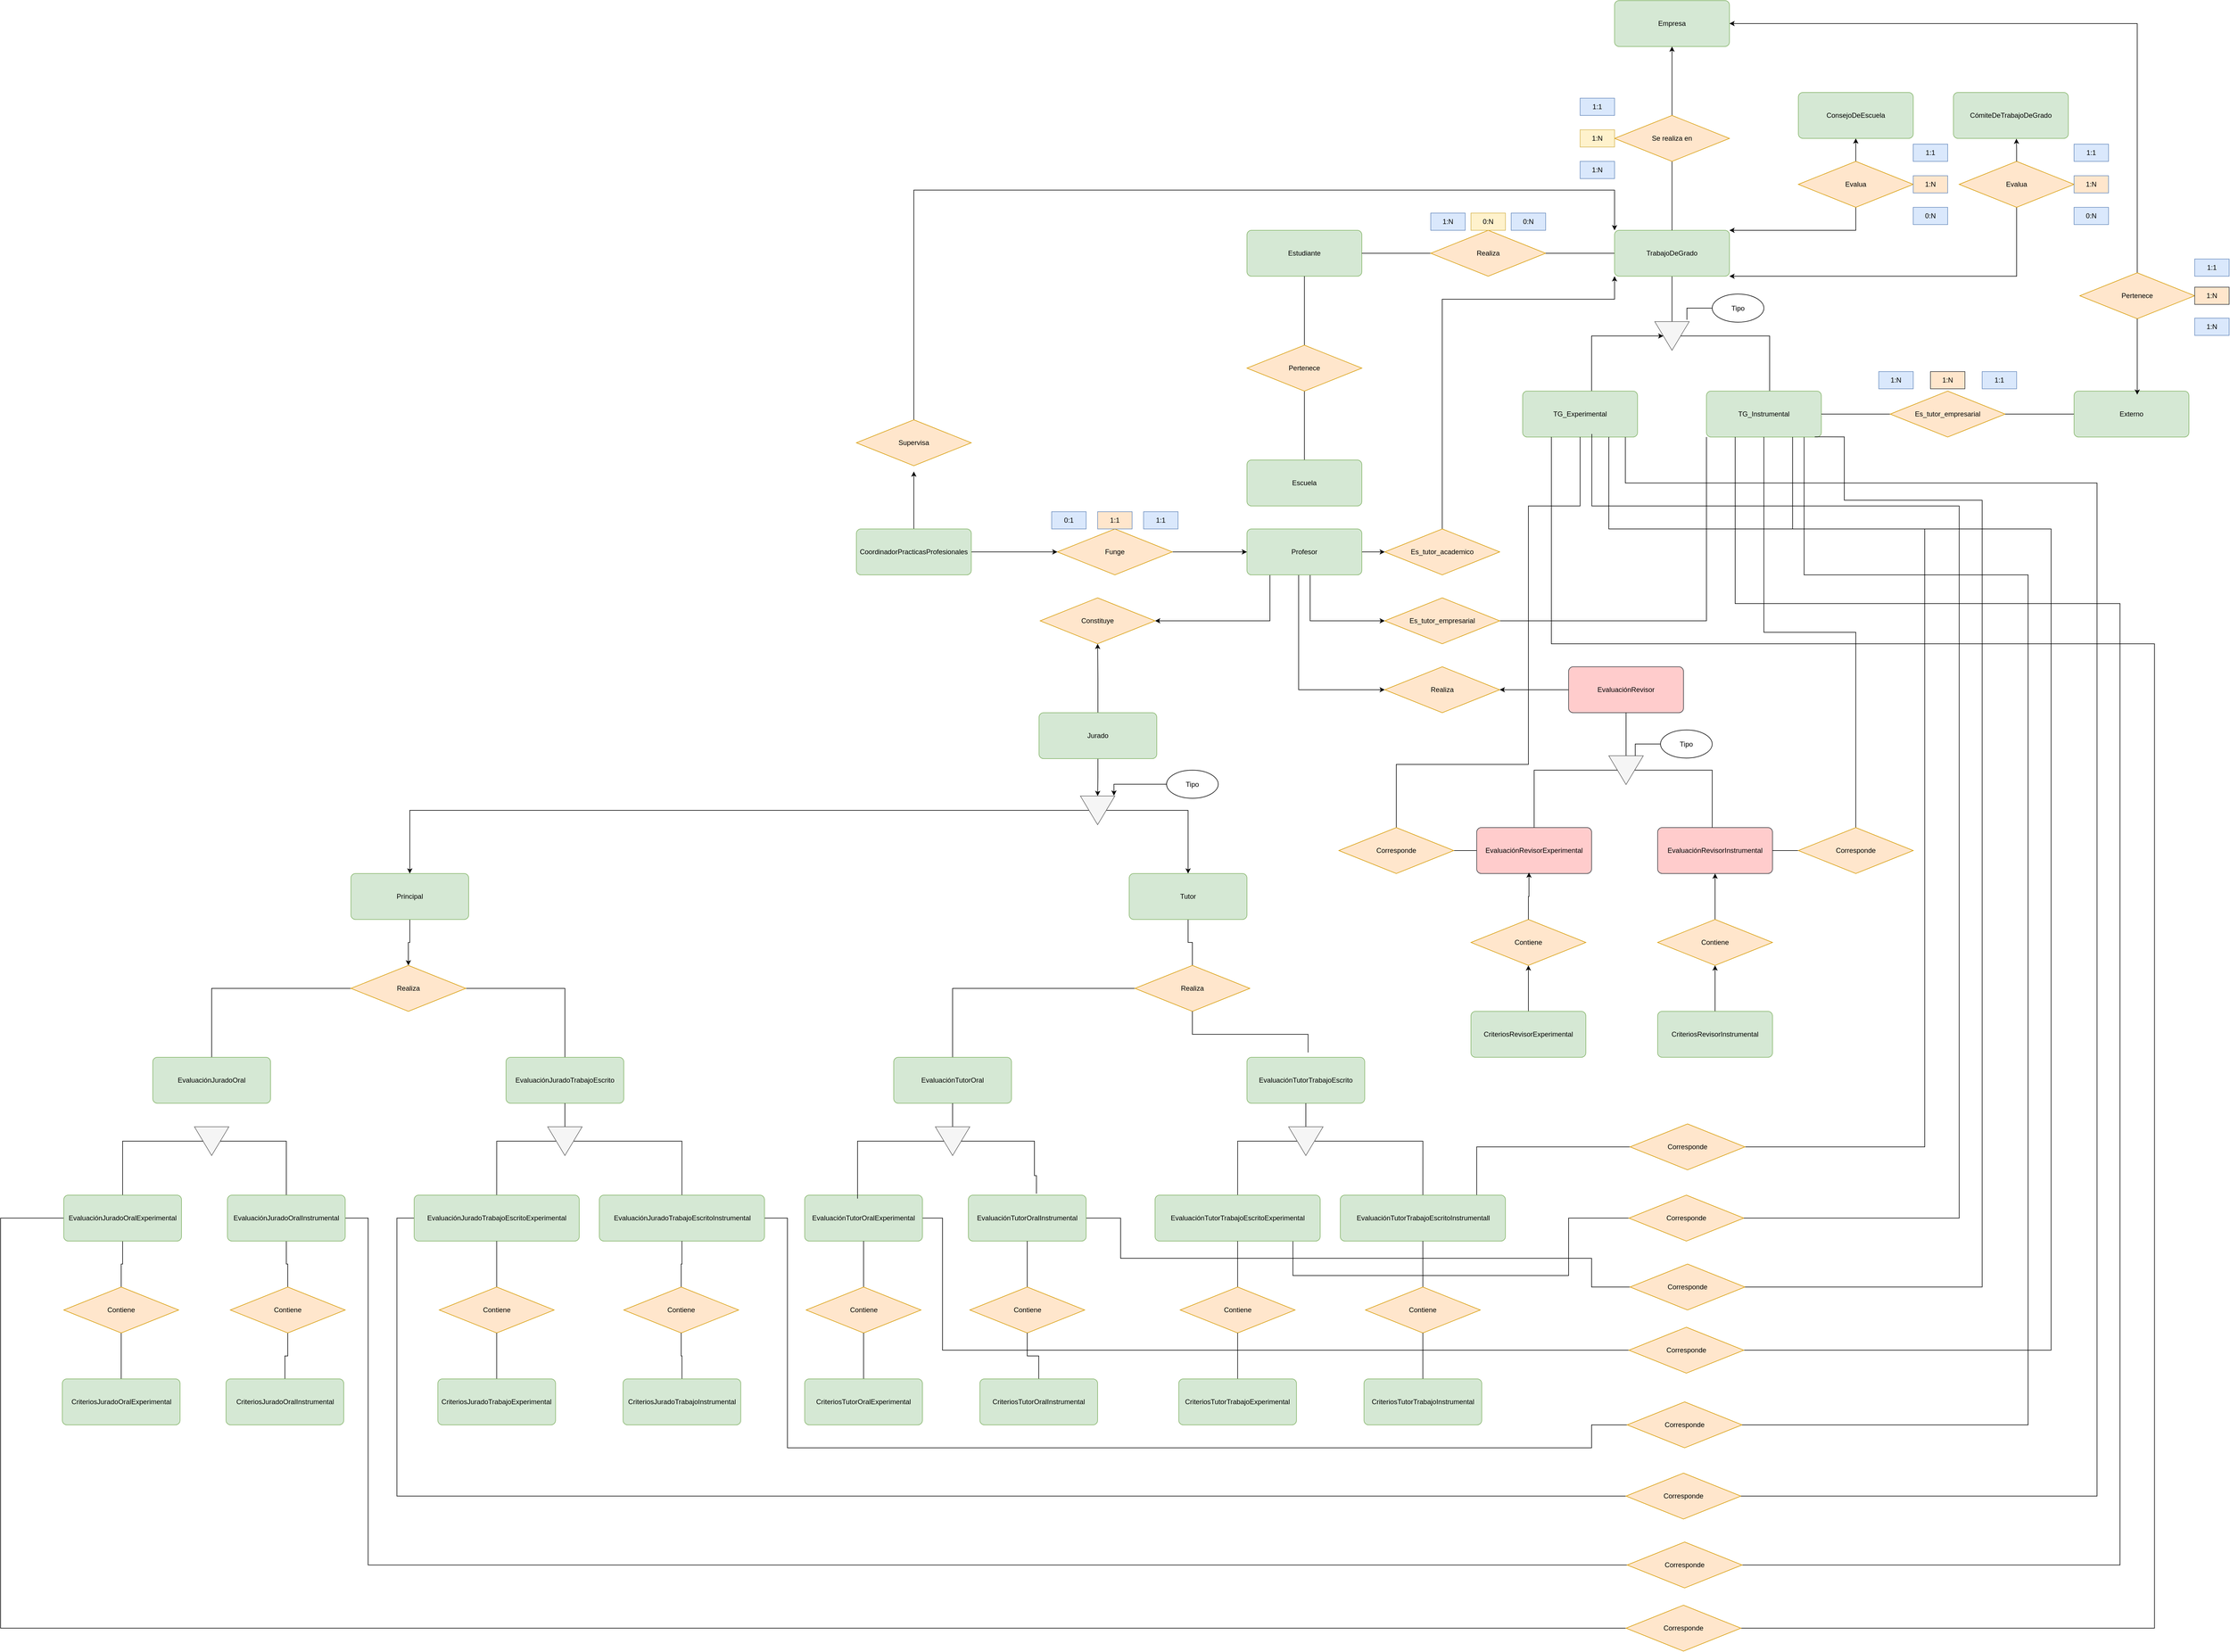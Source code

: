<mxfile version="23.1.1" type="github" pages="5">
  <diagram id="ebPWiRa5-0_LZQv7uWu7" name="DER - Trabajo de Grado V2">
    <mxGraphModel dx="3520" dy="514" grid="1" gridSize="10" guides="1" tooltips="1" connect="1" arrows="1" fold="1" page="1" pageScale="1" pageWidth="827" pageHeight="1169" math="0" shadow="0">
      <root>
        <mxCell id="0" />
        <mxCell id="1" parent="0" />
        <mxCell id="Nl7jyZ5ykIMdlgOwk8xA-158" value="Estudiante" style="rounded=1;arcSize=10;whiteSpace=wrap;html=1;align=center;fillColor=#d5e8d4;strokeColor=#82b366;" parent="1" vertex="1">
          <mxGeometry x="160" y="440" width="200" height="80" as="geometry" />
        </mxCell>
        <mxCell id="Nl7jyZ5ykIMdlgOwk8xA-163" style="edgeStyle=orthogonalEdgeStyle;rounded=0;orthogonalLoop=1;jettySize=auto;html=1;entryX=1;entryY=0.5;entryDx=0;entryDy=0;endArrow=none;endFill=0;" parent="1" source="Nl7jyZ5ykIMdlgOwk8xA-159" target="Nl7jyZ5ykIMdlgOwk8xA-158" edge="1">
          <mxGeometry relative="1" as="geometry" />
        </mxCell>
        <mxCell id="Nl7jyZ5ykIMdlgOwk8xA-159" value="Realiza" style="rhombus;whiteSpace=wrap;html=1;fillColor=#ffe6cc;strokeColor=#d79b00;" parent="1" vertex="1">
          <mxGeometry x="480" y="440" width="200" height="80" as="geometry" />
        </mxCell>
        <mxCell id="Nl7jyZ5ykIMdlgOwk8xA-160" value="0:N" style="text;html=1;strokeColor=#6c8ebf;fillColor=#dae8fc;align=center;verticalAlign=middle;whiteSpace=wrap;rounded=0;" parent="1" vertex="1">
          <mxGeometry x="620" y="410" width="60" height="30" as="geometry" />
        </mxCell>
        <mxCell id="Nl7jyZ5ykIMdlgOwk8xA-161" value="1:N" style="text;html=1;strokeColor=#6c8ebf;fillColor=#dae8fc;align=center;verticalAlign=middle;whiteSpace=wrap;rounded=0;" parent="1" vertex="1">
          <mxGeometry x="480" y="410" width="60" height="30" as="geometry" />
        </mxCell>
        <mxCell id="Nl7jyZ5ykIMdlgOwk8xA-162" value="0:N" style="text;html=1;strokeColor=#d6b656;fillColor=#fff2cc;align=center;verticalAlign=middle;whiteSpace=wrap;rounded=0;" parent="1" vertex="1">
          <mxGeometry x="550" y="410" width="60" height="30" as="geometry" />
        </mxCell>
        <mxCell id="Nl7jyZ5ykIMdlgOwk8xA-165" style="edgeStyle=orthogonalEdgeStyle;rounded=0;orthogonalLoop=1;jettySize=auto;html=1;entryX=1;entryY=0.5;entryDx=0;entryDy=0;endArrow=none;endFill=0;" parent="1" source="Nl7jyZ5ykIMdlgOwk8xA-164" target="Nl7jyZ5ykIMdlgOwk8xA-159" edge="1">
          <mxGeometry relative="1" as="geometry" />
        </mxCell>
        <mxCell id="Nl7jyZ5ykIMdlgOwk8xA-173" style="edgeStyle=orthogonalEdgeStyle;rounded=0;orthogonalLoop=1;jettySize=auto;html=1;entryX=0;entryY=0.5;entryDx=0;entryDy=0;endArrow=none;endFill=0;" parent="1" source="Nl7jyZ5ykIMdlgOwk8xA-164" target="Nl7jyZ5ykIMdlgOwk8xA-168" edge="1">
          <mxGeometry relative="1" as="geometry" />
        </mxCell>
        <mxCell id="Nl7jyZ5ykIMdlgOwk8xA-164" value="TrabajoDeGrado" style="rounded=1;arcSize=10;whiteSpace=wrap;html=1;align=center;fillColor=#d5e8d4;strokeColor=#82b366;" parent="1" vertex="1">
          <mxGeometry x="800" y="440" width="200" height="80" as="geometry" />
        </mxCell>
        <mxCell id="Nl7jyZ5ykIMdlgOwk8xA-177" style="edgeStyle=orthogonalEdgeStyle;rounded=0;orthogonalLoop=1;jettySize=auto;html=1;endArrow=none;endFill=0;" parent="1" source="Nl7jyZ5ykIMdlgOwk8xA-166" target="Nl7jyZ5ykIMdlgOwk8xA-164" edge="1">
          <mxGeometry relative="1" as="geometry" />
        </mxCell>
        <mxCell id="Nl7jyZ5ykIMdlgOwk8xA-180" style="edgeStyle=orthogonalEdgeStyle;rounded=0;orthogonalLoop=1;jettySize=auto;html=1;entryX=0.5;entryY=1;entryDx=0;entryDy=0;" parent="1" source="Nl7jyZ5ykIMdlgOwk8xA-166" target="Nl7jyZ5ykIMdlgOwk8xA-178" edge="1">
          <mxGeometry relative="1" as="geometry" />
        </mxCell>
        <mxCell id="Nl7jyZ5ykIMdlgOwk8xA-166" value="Se realiza en" style="rhombus;whiteSpace=wrap;html=1;fillColor=#ffe6cc;strokeColor=#d79b00;" parent="1" vertex="1">
          <mxGeometry x="800" y="240" width="200" height="80" as="geometry" />
        </mxCell>
        <mxCell id="Nl7jyZ5ykIMdlgOwk8xA-168" value="" style="triangle;whiteSpace=wrap;html=1;rotation=90;fillColor=#f5f5f5;strokeColor=#666666;fontColor=#333333;" parent="1" vertex="1">
          <mxGeometry x="875" y="594" width="50" height="60" as="geometry" />
        </mxCell>
        <mxCell id="Nl7jyZ5ykIMdlgOwk8xA-172" style="edgeStyle=orthogonalEdgeStyle;rounded=0;orthogonalLoop=1;jettySize=auto;html=1;entryX=0.5;entryY=0;entryDx=0;entryDy=0;endArrow=none;endFill=0;" parent="1" source="Nl7jyZ5ykIMdlgOwk8xA-169" target="Nl7jyZ5ykIMdlgOwk8xA-168" edge="1">
          <mxGeometry relative="1" as="geometry">
            <Array as="points">
              <mxPoint x="1070" y="624" />
            </Array>
          </mxGeometry>
        </mxCell>
        <mxCell id="Nl7jyZ5ykIMdlgOwk8xA-169" value="TG_Instrumental" style="rounded=1;arcSize=10;whiteSpace=wrap;html=1;align=center;fillColor=#d5e8d4;strokeColor=#82b366;" parent="1" vertex="1">
          <mxGeometry x="960" y="720" width="200" height="80" as="geometry" />
        </mxCell>
        <mxCell id="Nl7jyZ5ykIMdlgOwk8xA-171" style="edgeStyle=orthogonalEdgeStyle;rounded=0;orthogonalLoop=1;jettySize=auto;html=1;entryX=0.5;entryY=1;entryDx=0;entryDy=0;" parent="1" source="Nl7jyZ5ykIMdlgOwk8xA-170" target="Nl7jyZ5ykIMdlgOwk8xA-168" edge="1">
          <mxGeometry relative="1" as="geometry">
            <Array as="points">
              <mxPoint x="760" y="624" />
            </Array>
          </mxGeometry>
        </mxCell>
        <mxCell id="Nl7jyZ5ykIMdlgOwk8xA-170" value="TG_Experimental" style="rounded=1;arcSize=10;whiteSpace=wrap;html=1;align=center;fillColor=#d5e8d4;strokeColor=#82b366;" parent="1" vertex="1">
          <mxGeometry x="640" y="720" width="200" height="80" as="geometry" />
        </mxCell>
        <mxCell id="Nl7jyZ5ykIMdlgOwk8xA-175" value="Tipo" style="ellipse;whiteSpace=wrap;html=1;" parent="1" vertex="1">
          <mxGeometry x="970" y="551" width="90" height="49" as="geometry" />
        </mxCell>
        <mxCell id="Nl7jyZ5ykIMdlgOwk8xA-176" style="edgeStyle=orthogonalEdgeStyle;rounded=0;orthogonalLoop=1;jettySize=auto;html=1;entryX=-0.066;entryY=0.067;entryDx=0;entryDy=0;entryPerimeter=0;endArrow=none;endFill=0;" parent="1" source="Nl7jyZ5ykIMdlgOwk8xA-175" target="Nl7jyZ5ykIMdlgOwk8xA-168" edge="1">
          <mxGeometry relative="1" as="geometry">
            <Array as="points">
              <mxPoint x="926" y="575" />
            </Array>
          </mxGeometry>
        </mxCell>
        <mxCell id="Nl7jyZ5ykIMdlgOwk8xA-178" value="Empresa" style="rounded=1;arcSize=10;whiteSpace=wrap;html=1;align=center;fillColor=#d5e8d4;strokeColor=#82b366;" parent="1" vertex="1">
          <mxGeometry x="800" y="40" width="200" height="80" as="geometry" />
        </mxCell>
        <mxCell id="Nl7jyZ5ykIMdlgOwk8xA-184" style="edgeStyle=orthogonalEdgeStyle;rounded=0;orthogonalLoop=1;jettySize=auto;html=1;entryX=1;entryY=0.5;entryDx=0;entryDy=0;endArrow=none;endFill=0;" parent="1" source="Nl7jyZ5ykIMdlgOwk8xA-181" target="Nl7jyZ5ykIMdlgOwk8xA-169" edge="1">
          <mxGeometry relative="1" as="geometry" />
        </mxCell>
        <mxCell id="Nl7jyZ5ykIMdlgOwk8xA-181" value="Es_tutor_empresarial" style="rhombus;whiteSpace=wrap;html=1;fillColor=#ffe6cc;strokeColor=#d79b00;" parent="1" vertex="1">
          <mxGeometry x="1280" y="720" width="200" height="80" as="geometry" />
        </mxCell>
        <mxCell id="Nl7jyZ5ykIMdlgOwk8xA-183" style="edgeStyle=orthogonalEdgeStyle;rounded=0;orthogonalLoop=1;jettySize=auto;html=1;entryX=1;entryY=0.5;entryDx=0;entryDy=0;endArrow=none;endFill=0;" parent="1" source="Nl7jyZ5ykIMdlgOwk8xA-182" target="Nl7jyZ5ykIMdlgOwk8xA-181" edge="1">
          <mxGeometry relative="1" as="geometry" />
        </mxCell>
        <mxCell id="Nl7jyZ5ykIMdlgOwk8xA-182" value="Externo" style="rounded=1;arcSize=10;whiteSpace=wrap;html=1;align=center;fillColor=#d5e8d4;strokeColor=#82b366;" parent="1" vertex="1">
          <mxGeometry x="1600" y="720" width="200" height="80" as="geometry" />
        </mxCell>
        <mxCell id="Nl7jyZ5ykIMdlgOwk8xA-187" style="edgeStyle=orthogonalEdgeStyle;rounded=0;orthogonalLoop=1;jettySize=auto;html=1;entryX=1;entryY=0.5;entryDx=0;entryDy=0;" parent="1" source="Nl7jyZ5ykIMdlgOwk8xA-185" target="Nl7jyZ5ykIMdlgOwk8xA-178" edge="1">
          <mxGeometry relative="1" as="geometry">
            <Array as="points">
              <mxPoint x="1710" y="80" />
            </Array>
          </mxGeometry>
        </mxCell>
        <mxCell id="Nl7jyZ5ykIMdlgOwk8xA-185" value="Pertenece" style="rhombus;whiteSpace=wrap;html=1;fillColor=#FFE6CC;strokeColor=#d79b00;" parent="1" vertex="1">
          <mxGeometry x="1610" y="514" width="200" height="80" as="geometry" />
        </mxCell>
        <mxCell id="Nl7jyZ5ykIMdlgOwk8xA-186" style="edgeStyle=orthogonalEdgeStyle;rounded=0;orthogonalLoop=1;jettySize=auto;html=1;entryX=0.55;entryY=0.077;entryDx=0;entryDy=0;entryPerimeter=0;" parent="1" source="Nl7jyZ5ykIMdlgOwk8xA-185" target="Nl7jyZ5ykIMdlgOwk8xA-182" edge="1">
          <mxGeometry relative="1" as="geometry" />
        </mxCell>
        <mxCell id="Nl7jyZ5ykIMdlgOwk8xA-190" style="edgeStyle=orthogonalEdgeStyle;rounded=0;orthogonalLoop=1;jettySize=auto;html=1;entryX=0.5;entryY=1;entryDx=0;entryDy=0;endArrow=none;endFill=0;" parent="1" source="Nl7jyZ5ykIMdlgOwk8xA-188" target="Nl7jyZ5ykIMdlgOwk8xA-158" edge="1">
          <mxGeometry relative="1" as="geometry" />
        </mxCell>
        <mxCell id="Nl7jyZ5ykIMdlgOwk8xA-191" style="edgeStyle=orthogonalEdgeStyle;rounded=0;orthogonalLoop=1;jettySize=auto;html=1;entryX=0.5;entryY=0;entryDx=0;entryDy=0;endArrow=none;endFill=0;" parent="1" source="Nl7jyZ5ykIMdlgOwk8xA-188" target="Nl7jyZ5ykIMdlgOwk8xA-189" edge="1">
          <mxGeometry relative="1" as="geometry" />
        </mxCell>
        <mxCell id="Nl7jyZ5ykIMdlgOwk8xA-188" value="Pertenece" style="rhombus;whiteSpace=wrap;html=1;fillColor=#FFE6CC;strokeColor=#d79b00;" parent="1" vertex="1">
          <mxGeometry x="160" y="640" width="200" height="80" as="geometry" />
        </mxCell>
        <mxCell id="Nl7jyZ5ykIMdlgOwk8xA-189" value="Escuela" style="rounded=1;arcSize=10;whiteSpace=wrap;html=1;align=center;fillColor=#d5e8d4;strokeColor=#82b366;" parent="1" vertex="1">
          <mxGeometry x="160" y="840" width="200" height="80" as="geometry" />
        </mxCell>
        <mxCell id="Nl7jyZ5ykIMdlgOwk8xA-192" value="CómiteDeTrabajoDeGrado" style="rounded=1;arcSize=10;whiteSpace=wrap;html=1;align=center;fillColor=#d5e8d4;strokeColor=#82b366;" parent="1" vertex="1">
          <mxGeometry x="1390" y="200" width="200" height="80" as="geometry" />
        </mxCell>
        <mxCell id="Nl7jyZ5ykIMdlgOwk8xA-202" style="edgeStyle=orthogonalEdgeStyle;rounded=0;orthogonalLoop=1;jettySize=auto;html=1;entryX=1;entryY=0;entryDx=0;entryDy=0;" parent="1" source="Nl7jyZ5ykIMdlgOwk8xA-193" target="Nl7jyZ5ykIMdlgOwk8xA-164" edge="1">
          <mxGeometry relative="1" as="geometry">
            <Array as="points">
              <mxPoint x="1220" y="440" />
            </Array>
          </mxGeometry>
        </mxCell>
        <mxCell id="Nl7jyZ5ykIMdlgOwk8xA-205" style="edgeStyle=orthogonalEdgeStyle;rounded=0;orthogonalLoop=1;jettySize=auto;html=1;entryX=0.5;entryY=1;entryDx=0;entryDy=0;" parent="1" source="Nl7jyZ5ykIMdlgOwk8xA-193" target="Nl7jyZ5ykIMdlgOwk8xA-200" edge="1">
          <mxGeometry relative="1" as="geometry" />
        </mxCell>
        <mxCell id="Nl7jyZ5ykIMdlgOwk8xA-193" value="Evalua" style="rhombus;whiteSpace=wrap;html=1;fillColor=#ffe6cc;strokeColor=#d79b00;" parent="1" vertex="1">
          <mxGeometry x="1120" y="320" width="200" height="80" as="geometry" />
        </mxCell>
        <mxCell id="Nl7jyZ5ykIMdlgOwk8xA-208" style="edgeStyle=orthogonalEdgeStyle;rounded=0;orthogonalLoop=1;jettySize=auto;html=1;entryX=0;entryY=1;entryDx=0;entryDy=0;" parent="1" source="Nl7jyZ5ykIMdlgOwk8xA-199" target="Nl7jyZ5ykIMdlgOwk8xA-164" edge="1">
          <mxGeometry relative="1" as="geometry">
            <Array as="points">
              <mxPoint x="500" y="560" />
              <mxPoint x="800" y="560" />
            </Array>
          </mxGeometry>
        </mxCell>
        <mxCell id="Nl7jyZ5ykIMdlgOwk8xA-199" value="Es_tutor_academico" style="rhombus;whiteSpace=wrap;html=1;fillColor=#ffe6cc;strokeColor=#d79b00;" parent="1" vertex="1">
          <mxGeometry x="400" y="960" width="200" height="80" as="geometry" />
        </mxCell>
        <mxCell id="Nl7jyZ5ykIMdlgOwk8xA-200" value="ConsejoDeEscuela" style="rounded=1;arcSize=10;whiteSpace=wrap;html=1;align=center;fillColor=#d5e8d4;strokeColor=#82b366;" parent="1" vertex="1">
          <mxGeometry x="1120" y="200" width="200" height="80" as="geometry" />
        </mxCell>
        <mxCell id="Nl7jyZ5ykIMdlgOwk8xA-203" style="edgeStyle=orthogonalEdgeStyle;rounded=0;orthogonalLoop=1;jettySize=auto;html=1;entryX=1;entryY=1;entryDx=0;entryDy=0;" parent="1" source="Nl7jyZ5ykIMdlgOwk8xA-201" target="Nl7jyZ5ykIMdlgOwk8xA-164" edge="1">
          <mxGeometry relative="1" as="geometry">
            <Array as="points">
              <mxPoint x="1500" y="520" />
            </Array>
          </mxGeometry>
        </mxCell>
        <mxCell id="Nl7jyZ5ykIMdlgOwk8xA-201" value="Evalua" style="rhombus;whiteSpace=wrap;html=1;fillColor=#ffe6cc;strokeColor=#d79b00;" parent="1" vertex="1">
          <mxGeometry x="1400" y="320" width="200" height="80" as="geometry" />
        </mxCell>
        <mxCell id="Nl7jyZ5ykIMdlgOwk8xA-204" style="edgeStyle=orthogonalEdgeStyle;rounded=0;orthogonalLoop=1;jettySize=auto;html=1;entryX=0.548;entryY=1.006;entryDx=0;entryDy=0;entryPerimeter=0;" parent="1" source="Nl7jyZ5ykIMdlgOwk8xA-201" target="Nl7jyZ5ykIMdlgOwk8xA-192" edge="1">
          <mxGeometry relative="1" as="geometry" />
        </mxCell>
        <mxCell id="Nl7jyZ5ykIMdlgOwk8xA-207" style="edgeStyle=orthogonalEdgeStyle;rounded=0;orthogonalLoop=1;jettySize=auto;html=1;entryX=0;entryY=0.5;entryDx=0;entryDy=0;" parent="1" source="Nl7jyZ5ykIMdlgOwk8xA-206" target="Nl7jyZ5ykIMdlgOwk8xA-199" edge="1">
          <mxGeometry relative="1" as="geometry" />
        </mxCell>
        <mxCell id="Nl7jyZ5ykIMdlgOwk8xA-210" style="edgeStyle=orthogonalEdgeStyle;rounded=0;orthogonalLoop=1;jettySize=auto;html=1;entryX=0;entryY=0.5;entryDx=0;entryDy=0;" parent="1" source="Nl7jyZ5ykIMdlgOwk8xA-206" target="Nl7jyZ5ykIMdlgOwk8xA-209" edge="1">
          <mxGeometry relative="1" as="geometry">
            <Array as="points">
              <mxPoint x="270" y="1120" />
            </Array>
          </mxGeometry>
        </mxCell>
        <mxCell id="Nl7jyZ5ykIMdlgOwk8xA-217" style="edgeStyle=orthogonalEdgeStyle;rounded=0;orthogonalLoop=1;jettySize=auto;html=1;entryX=0;entryY=0.5;entryDx=0;entryDy=0;" parent="1" source="Nl7jyZ5ykIMdlgOwk8xA-206" target="Nl7jyZ5ykIMdlgOwk8xA-216" edge="1">
          <mxGeometry relative="1" as="geometry">
            <Array as="points">
              <mxPoint x="250" y="1240" />
            </Array>
          </mxGeometry>
        </mxCell>
        <mxCell id="KRLYx2-4cOhVCNL7XtNR-2" style="edgeStyle=orthogonalEdgeStyle;rounded=0;orthogonalLoop=1;jettySize=auto;html=1;entryX=1;entryY=0.5;entryDx=0;entryDy=0;" parent="1" source="Nl7jyZ5ykIMdlgOwk8xA-206" target="KRLYx2-4cOhVCNL7XtNR-1" edge="1">
          <mxGeometry relative="1" as="geometry">
            <Array as="points">
              <mxPoint x="200" y="1120" />
            </Array>
          </mxGeometry>
        </mxCell>
        <mxCell id="Nl7jyZ5ykIMdlgOwk8xA-206" value="Profesor" style="rounded=1;arcSize=10;whiteSpace=wrap;html=1;align=center;fillColor=#d5e8d4;strokeColor=#82b366;" parent="1" vertex="1">
          <mxGeometry x="160" y="960" width="200" height="80" as="geometry" />
        </mxCell>
        <mxCell id="Nl7jyZ5ykIMdlgOwk8xA-212" style="edgeStyle=orthogonalEdgeStyle;rounded=0;orthogonalLoop=1;jettySize=auto;html=1;entryX=0;entryY=1;entryDx=0;entryDy=0;endArrow=none;endFill=0;" parent="1" source="Nl7jyZ5ykIMdlgOwk8xA-209" target="Nl7jyZ5ykIMdlgOwk8xA-169" edge="1">
          <mxGeometry relative="1" as="geometry" />
        </mxCell>
        <mxCell id="Nl7jyZ5ykIMdlgOwk8xA-209" value="Es_tutor_empresarial" style="rhombus;whiteSpace=wrap;html=1;fillColor=#ffe6cc;strokeColor=#d79b00;" parent="1" vertex="1">
          <mxGeometry x="400" y="1080" width="200" height="80" as="geometry" />
        </mxCell>
        <mxCell id="Nl7jyZ5ykIMdlgOwk8xA-216" value="Realiza" style="rhombus;whiteSpace=wrap;html=1;fillColor=#ffe6cc;strokeColor=#d79b00;" parent="1" vertex="1">
          <mxGeometry x="400" y="1200" width="200" height="80" as="geometry" />
        </mxCell>
        <mxCell id="Nl7jyZ5ykIMdlgOwk8xA-219" style="edgeStyle=orthogonalEdgeStyle;rounded=0;orthogonalLoop=1;jettySize=auto;html=1;entryX=1;entryY=0.5;entryDx=0;entryDy=0;" parent="1" source="Nl7jyZ5ykIMdlgOwk8xA-218" target="Nl7jyZ5ykIMdlgOwk8xA-216" edge="1">
          <mxGeometry relative="1" as="geometry" />
        </mxCell>
        <mxCell id="Nl7jyZ5ykIMdlgOwk8xA-218" value="EvaluaciónRevisor" style="rounded=1;arcSize=10;whiteSpace=wrap;html=1;align=center;fillColor=#ffcccc;strokeColor=#36393d;" parent="1" vertex="1">
          <mxGeometry x="720" y="1200" width="200" height="80" as="geometry" />
        </mxCell>
        <mxCell id="Nl7jyZ5ykIMdlgOwk8xA-224" style="edgeStyle=orthogonalEdgeStyle;rounded=0;orthogonalLoop=1;jettySize=auto;html=1;entryX=0.5;entryY=1;entryDx=0;entryDy=0;endArrow=none;endFill=0;" parent="1" source="Nl7jyZ5ykIMdlgOwk8xA-223" target="Nl7jyZ5ykIMdlgOwk8xA-218" edge="1">
          <mxGeometry relative="1" as="geometry" />
        </mxCell>
        <mxCell id="Nl7jyZ5ykIMdlgOwk8xA-223" value="" style="triangle;whiteSpace=wrap;html=1;rotation=90;fillColor=#f5f5f5;strokeColor=#666666;fontColor=#333333;" parent="1" vertex="1">
          <mxGeometry x="795" y="1350" width="50" height="60" as="geometry" />
        </mxCell>
        <mxCell id="Nl7jyZ5ykIMdlgOwk8xA-228" style="edgeStyle=orthogonalEdgeStyle;rounded=0;orthogonalLoop=1;jettySize=auto;html=1;entryX=0.5;entryY=1;entryDx=0;entryDy=0;endArrow=none;endFill=0;" parent="1" source="Nl7jyZ5ykIMdlgOwk8xA-225" target="Nl7jyZ5ykIMdlgOwk8xA-223" edge="1">
          <mxGeometry relative="1" as="geometry">
            <Array as="points">
              <mxPoint x="660" y="1380" />
            </Array>
          </mxGeometry>
        </mxCell>
        <mxCell id="Nl7jyZ5ykIMdlgOwk8xA-237" style="edgeStyle=orthogonalEdgeStyle;rounded=0;orthogonalLoop=1;jettySize=auto;html=1;entryX=1;entryY=0.5;entryDx=0;entryDy=0;endArrow=none;endFill=0;" parent="1" source="Nl7jyZ5ykIMdlgOwk8xA-225" target="Nl7jyZ5ykIMdlgOwk8xA-234" edge="1">
          <mxGeometry relative="1" as="geometry" />
        </mxCell>
        <mxCell id="Nl7jyZ5ykIMdlgOwk8xA-225" value="EvaluaciónRevisorExperimental" style="rounded=1;arcSize=10;whiteSpace=wrap;html=1;align=center;fillColor=#ffcccc;strokeColor=#36393d;" parent="1" vertex="1">
          <mxGeometry x="560" y="1480" width="200" height="80" as="geometry" />
        </mxCell>
        <mxCell id="Nl7jyZ5ykIMdlgOwk8xA-227" style="edgeStyle=orthogonalEdgeStyle;rounded=0;orthogonalLoop=1;jettySize=auto;html=1;entryX=0.5;entryY=0;entryDx=0;entryDy=0;endArrow=none;endFill=0;" parent="1" source="Nl7jyZ5ykIMdlgOwk8xA-226" target="Nl7jyZ5ykIMdlgOwk8xA-223" edge="1">
          <mxGeometry relative="1" as="geometry">
            <Array as="points">
              <mxPoint x="970" y="1380" />
            </Array>
          </mxGeometry>
        </mxCell>
        <mxCell id="Nl7jyZ5ykIMdlgOwk8xA-226" value="EvaluaciónRevisorInstrumental" style="rounded=1;arcSize=10;whiteSpace=wrap;html=1;align=center;fillColor=#ffcccc;strokeColor=#36393d;" parent="1" vertex="1">
          <mxGeometry x="875" y="1480" width="200" height="80" as="geometry" />
        </mxCell>
        <mxCell id="Nl7jyZ5ykIMdlgOwk8xA-229" value="Tipo" style="ellipse;whiteSpace=wrap;html=1;" parent="1" vertex="1">
          <mxGeometry x="880" y="1310" width="90" height="49" as="geometry" />
        </mxCell>
        <mxCell id="Nl7jyZ5ykIMdlgOwk8xA-230" style="edgeStyle=orthogonalEdgeStyle;rounded=0;orthogonalLoop=1;jettySize=auto;html=1;entryX=-0.066;entryY=0.067;entryDx=0;entryDy=0;entryPerimeter=0;endArrow=none;endFill=0;" parent="1" source="Nl7jyZ5ykIMdlgOwk8xA-229" edge="1">
          <mxGeometry relative="1" as="geometry">
            <mxPoint x="836" y="1355" as="targetPoint" />
            <Array as="points">
              <mxPoint x="836" y="1334" />
            </Array>
          </mxGeometry>
        </mxCell>
        <mxCell id="Nl7jyZ5ykIMdlgOwk8xA-233" style="edgeStyle=orthogonalEdgeStyle;rounded=0;orthogonalLoop=1;jettySize=auto;html=1;entryX=0.5;entryY=1;entryDx=0;entryDy=0;endArrow=none;endFill=0;" parent="1" source="Nl7jyZ5ykIMdlgOwk8xA-231" target="Nl7jyZ5ykIMdlgOwk8xA-169" edge="1">
          <mxGeometry relative="1" as="geometry" />
        </mxCell>
        <mxCell id="Nl7jyZ5ykIMdlgOwk8xA-235" style="edgeStyle=orthogonalEdgeStyle;rounded=0;orthogonalLoop=1;jettySize=auto;html=1;entryX=1;entryY=0.5;entryDx=0;entryDy=0;endArrow=none;endFill=0;" parent="1" source="Nl7jyZ5ykIMdlgOwk8xA-231" target="Nl7jyZ5ykIMdlgOwk8xA-226" edge="1">
          <mxGeometry relative="1" as="geometry" />
        </mxCell>
        <mxCell id="Nl7jyZ5ykIMdlgOwk8xA-231" value="Corresponde" style="rhombus;whiteSpace=wrap;html=1;fillColor=#ffe6cc;strokeColor=#d79b00;" parent="1" vertex="1">
          <mxGeometry x="1120" y="1480" width="200" height="80" as="geometry" />
        </mxCell>
        <mxCell id="Nl7jyZ5ykIMdlgOwk8xA-236" style="edgeStyle=orthogonalEdgeStyle;rounded=0;orthogonalLoop=1;jettySize=auto;html=1;entryX=0.5;entryY=1;entryDx=0;entryDy=0;endArrow=none;endFill=0;" parent="1" source="Nl7jyZ5ykIMdlgOwk8xA-234" target="Nl7jyZ5ykIMdlgOwk8xA-170" edge="1">
          <mxGeometry relative="1" as="geometry">
            <Array as="points">
              <mxPoint x="420" y="1370" />
              <mxPoint x="650" y="1370" />
              <mxPoint x="650" y="920" />
              <mxPoint x="740" y="920" />
            </Array>
          </mxGeometry>
        </mxCell>
        <mxCell id="Nl7jyZ5ykIMdlgOwk8xA-234" value="Corresponde" style="rhombus;whiteSpace=wrap;html=1;fillColor=#ffe6cc;strokeColor=#d79b00;" parent="1" vertex="1">
          <mxGeometry x="320" y="1480" width="200" height="80" as="geometry" />
        </mxCell>
        <mxCell id="Nl7jyZ5ykIMdlgOwk8xA-247" style="edgeStyle=orthogonalEdgeStyle;rounded=0;orthogonalLoop=1;jettySize=auto;html=1;entryX=0.5;entryY=1;entryDx=0;entryDy=0;" parent="1" source="Nl7jyZ5ykIMdlgOwk8xA-238" target="Nl7jyZ5ykIMdlgOwk8xA-226" edge="1">
          <mxGeometry relative="1" as="geometry" />
        </mxCell>
        <mxCell id="Nl7jyZ5ykIMdlgOwk8xA-238" value="Contiene" style="rhombus;whiteSpace=wrap;html=1;fillColor=#ffe6cc;strokeColor=#d79b00;" parent="1" vertex="1">
          <mxGeometry x="875" y="1640" width="200" height="80" as="geometry" />
        </mxCell>
        <mxCell id="Nl7jyZ5ykIMdlgOwk8xA-246" style="edgeStyle=orthogonalEdgeStyle;rounded=0;orthogonalLoop=1;jettySize=auto;html=1;entryX=0.5;entryY=1;entryDx=0;entryDy=0;" parent="1" source="Nl7jyZ5ykIMdlgOwk8xA-240" target="Nl7jyZ5ykIMdlgOwk8xA-238" edge="1">
          <mxGeometry relative="1" as="geometry" />
        </mxCell>
        <mxCell id="Nl7jyZ5ykIMdlgOwk8xA-240" value="CriteriosRevisorInstrumental" style="rounded=1;arcSize=10;whiteSpace=wrap;html=1;align=center;fillColor=#d5e8d4;strokeColor=#82b366;" parent="1" vertex="1">
          <mxGeometry x="875" y="1800" width="200" height="80" as="geometry" />
        </mxCell>
        <mxCell id="Nl7jyZ5ykIMdlgOwk8xA-244" style="edgeStyle=orthogonalEdgeStyle;rounded=0;orthogonalLoop=1;jettySize=auto;html=1;entryX=0.5;entryY=1;entryDx=0;entryDy=0;" parent="1" source="Nl7jyZ5ykIMdlgOwk8xA-241" target="Nl7jyZ5ykIMdlgOwk8xA-242" edge="1">
          <mxGeometry relative="1" as="geometry" />
        </mxCell>
        <mxCell id="Nl7jyZ5ykIMdlgOwk8xA-241" value="CriteriosRevisorExperimental" style="rounded=1;arcSize=10;whiteSpace=wrap;html=1;align=center;fillColor=#d5e8d4;strokeColor=#82b366;" parent="1" vertex="1">
          <mxGeometry x="550" y="1800" width="200" height="80" as="geometry" />
        </mxCell>
        <mxCell id="Nl7jyZ5ykIMdlgOwk8xA-242" value="Contiene" style="rhombus;whiteSpace=wrap;html=1;fillColor=#ffe6cc;strokeColor=#d79b00;" parent="1" vertex="1">
          <mxGeometry x="550" y="1640" width="200" height="80" as="geometry" />
        </mxCell>
        <mxCell id="Nl7jyZ5ykIMdlgOwk8xA-243" style="edgeStyle=orthogonalEdgeStyle;rounded=0;orthogonalLoop=1;jettySize=auto;html=1;entryX=0.455;entryY=0.978;entryDx=0;entryDy=0;entryPerimeter=0;" parent="1" source="Nl7jyZ5ykIMdlgOwk8xA-242" target="Nl7jyZ5ykIMdlgOwk8xA-225" edge="1">
          <mxGeometry relative="1" as="geometry" />
        </mxCell>
        <mxCell id="Nl7jyZ5ykIMdlgOwk8xA-248" value="1:1" style="text;html=1;strokeColor=#6c8ebf;fillColor=#dae8fc;align=center;verticalAlign=middle;whiteSpace=wrap;rounded=0;" parent="1" vertex="1">
          <mxGeometry x="740" y="210" width="60" height="30" as="geometry" />
        </mxCell>
        <mxCell id="Nl7jyZ5ykIMdlgOwk8xA-250" value="1:N" style="text;html=1;strokeColor=#6c8ebf;fillColor=#dae8fc;align=center;verticalAlign=middle;whiteSpace=wrap;rounded=0;" parent="1" vertex="1">
          <mxGeometry x="740" y="320" width="60" height="30" as="geometry" />
        </mxCell>
        <mxCell id="Nl7jyZ5ykIMdlgOwk8xA-251" value="1:N" style="text;html=1;strokeColor=#d6b656;fillColor=#fff2cc;align=center;verticalAlign=middle;whiteSpace=wrap;rounded=0;" parent="1" vertex="1">
          <mxGeometry x="740" y="265" width="60" height="30" as="geometry" />
        </mxCell>
        <mxCell id="Nl7jyZ5ykIMdlgOwk8xA-252" value="1:1" style="text;html=1;strokeColor=#6c8ebf;fillColor=#dae8fc;align=center;verticalAlign=middle;whiteSpace=wrap;rounded=0;" parent="1" vertex="1">
          <mxGeometry x="1320" y="290" width="60" height="30" as="geometry" />
        </mxCell>
        <mxCell id="Nl7jyZ5ykIMdlgOwk8xA-253" value="0:N" style="text;html=1;strokeColor=#6c8ebf;fillColor=#dae8fc;align=center;verticalAlign=middle;whiteSpace=wrap;rounded=0;" parent="1" vertex="1">
          <mxGeometry x="1320" y="400" width="60" height="30" as="geometry" />
        </mxCell>
        <mxCell id="Nl7jyZ5ykIMdlgOwk8xA-256" value="1:N" style="text;html=1;strokeColor=#6c8ebf;fillColor=#FFE6CC;align=center;verticalAlign=middle;whiteSpace=wrap;rounded=0;" parent="1" vertex="1">
          <mxGeometry x="1320" y="345" width="60" height="30" as="geometry" />
        </mxCell>
        <mxCell id="Nl7jyZ5ykIMdlgOwk8xA-258" value="1:1" style="text;html=1;strokeColor=#6c8ebf;fillColor=#dae8fc;align=center;verticalAlign=middle;whiteSpace=wrap;rounded=0;" parent="1" vertex="1">
          <mxGeometry x="1600" y="290" width="60" height="30" as="geometry" />
        </mxCell>
        <mxCell id="Nl7jyZ5ykIMdlgOwk8xA-259" value="0:N" style="text;html=1;strokeColor=#6c8ebf;fillColor=#dae8fc;align=center;verticalAlign=middle;whiteSpace=wrap;rounded=0;" parent="1" vertex="1">
          <mxGeometry x="1600" y="400" width="60" height="30" as="geometry" />
        </mxCell>
        <mxCell id="Nl7jyZ5ykIMdlgOwk8xA-260" value="1:N" style="text;html=1;strokeColor=#6c8ebf;fillColor=#FFE6CC;align=center;verticalAlign=middle;whiteSpace=wrap;rounded=0;" parent="1" vertex="1">
          <mxGeometry x="1600" y="345" width="60" height="30" as="geometry" />
        </mxCell>
        <mxCell id="Nl7jyZ5ykIMdlgOwk8xA-262" value="1:1" style="text;html=1;strokeColor=#6c8ebf;fillColor=#dae8fc;align=center;verticalAlign=middle;whiteSpace=wrap;rounded=0;" parent="1" vertex="1">
          <mxGeometry x="1810" y="490" width="60" height="30" as="geometry" />
        </mxCell>
        <mxCell id="Nl7jyZ5ykIMdlgOwk8xA-263" value="1:N" style="text;html=1;strokeColor=#6c8ebf;fillColor=#dae8fc;align=center;verticalAlign=middle;whiteSpace=wrap;rounded=0;" parent="1" vertex="1">
          <mxGeometry x="1810" y="593" width="60" height="30" as="geometry" />
        </mxCell>
        <mxCell id="Nl7jyZ5ykIMdlgOwk8xA-264" value="1:N" style="text;html=1;strokeColor=#36393d;fillColor=#FFE6CC;align=center;verticalAlign=middle;whiteSpace=wrap;rounded=0;" parent="1" vertex="1">
          <mxGeometry x="1810" y="539" width="60" height="30" as="geometry" />
        </mxCell>
        <mxCell id="Nl7jyZ5ykIMdlgOwk8xA-267" value="1:N" style="text;html=1;strokeColor=#36393d;fillColor=#FFE6CC;align=center;verticalAlign=middle;whiteSpace=wrap;rounded=0;" parent="1" vertex="1">
          <mxGeometry x="1350" y="686" width="60" height="30" as="geometry" />
        </mxCell>
        <mxCell id="Nl7jyZ5ykIMdlgOwk8xA-269" value="1:1" style="text;html=1;strokeColor=#6c8ebf;fillColor=#dae8fc;align=center;verticalAlign=middle;whiteSpace=wrap;rounded=0;" parent="1" vertex="1">
          <mxGeometry x="1440" y="686" width="60" height="30" as="geometry" />
        </mxCell>
        <mxCell id="Nl7jyZ5ykIMdlgOwk8xA-270" value="1:N" style="text;html=1;strokeColor=#6c8ebf;fillColor=#dae8fc;align=center;verticalAlign=middle;whiteSpace=wrap;rounded=0;" parent="1" vertex="1">
          <mxGeometry x="1260" y="686" width="60" height="30" as="geometry" />
        </mxCell>
        <mxCell id="Nl7jyZ5ykIMdlgOwk8xA-276" style="edgeStyle=orthogonalEdgeStyle;rounded=0;orthogonalLoop=1;jettySize=auto;html=1;entryX=0;entryY=0.5;entryDx=0;entryDy=0;" parent="1" source="Nl7jyZ5ykIMdlgOwk8xA-272" target="Nl7jyZ5ykIMdlgOwk8xA-206" edge="1">
          <mxGeometry relative="1" as="geometry" />
        </mxCell>
        <mxCell id="Nl7jyZ5ykIMdlgOwk8xA-272" value="Funge" style="rhombus;whiteSpace=wrap;html=1;fillColor=#ffe6cc;strokeColor=#d79b00;" parent="1" vertex="1">
          <mxGeometry x="-170" y="960" width="200" height="80" as="geometry" />
        </mxCell>
        <mxCell id="Nl7jyZ5ykIMdlgOwk8xA-275" style="edgeStyle=orthogonalEdgeStyle;rounded=0;orthogonalLoop=1;jettySize=auto;html=1;entryX=0;entryY=0.5;entryDx=0;entryDy=0;" parent="1" source="Nl7jyZ5ykIMdlgOwk8xA-274" target="Nl7jyZ5ykIMdlgOwk8xA-272" edge="1">
          <mxGeometry relative="1" as="geometry" />
        </mxCell>
        <mxCell id="T2svhgKurmgxLcrNnpV8-3" style="edgeStyle=orthogonalEdgeStyle;rounded=0;orthogonalLoop=1;jettySize=auto;html=1;" parent="1" source="Nl7jyZ5ykIMdlgOwk8xA-274" edge="1">
          <mxGeometry relative="1" as="geometry">
            <mxPoint x="-420" y="860" as="targetPoint" />
          </mxGeometry>
        </mxCell>
        <mxCell id="Nl7jyZ5ykIMdlgOwk8xA-274" value="CoordinadorPracticasProfesionales" style="rounded=1;arcSize=10;whiteSpace=wrap;html=1;align=center;fillColor=#d5e8d4;strokeColor=#82b366;" parent="1" vertex="1">
          <mxGeometry x="-520" y="960" width="200" height="80" as="geometry" />
        </mxCell>
        <mxCell id="Nl7jyZ5ykIMdlgOwk8xA-278" value="0:1" style="text;html=1;strokeColor=#6c8ebf;fillColor=#dae8fc;align=center;verticalAlign=middle;whiteSpace=wrap;rounded=0;" parent="1" vertex="1">
          <mxGeometry x="-180" y="930" width="60" height="30" as="geometry" />
        </mxCell>
        <mxCell id="Nl7jyZ5ykIMdlgOwk8xA-279" value="1:1" style="text;html=1;strokeColor=#6c8ebf;fillColor=#dae8fc;align=center;verticalAlign=middle;whiteSpace=wrap;rounded=0;" parent="1" vertex="1">
          <mxGeometry x="-20" y="930" width="60" height="30" as="geometry" />
        </mxCell>
        <mxCell id="Nl7jyZ5ykIMdlgOwk8xA-280" value="1:1" style="text;html=1;strokeColor=#6c8ebf;fillColor=#FFE6CC;align=center;verticalAlign=middle;whiteSpace=wrap;rounded=0;" parent="1" vertex="1">
          <mxGeometry x="-100" y="930" width="60" height="30" as="geometry" />
        </mxCell>
        <mxCell id="KRLYx2-4cOhVCNL7XtNR-1" value="Constituye" style="rhombus;whiteSpace=wrap;html=1;fillColor=#ffe6cc;strokeColor=#d79b00;" parent="1" vertex="1">
          <mxGeometry x="-200" y="1080" width="200" height="80" as="geometry" />
        </mxCell>
        <mxCell id="KRLYx2-4cOhVCNL7XtNR-7" style="edgeStyle=orthogonalEdgeStyle;rounded=0;orthogonalLoop=1;jettySize=auto;html=1;entryX=0.5;entryY=1;entryDx=0;entryDy=0;" parent="1" source="KRLYx2-4cOhVCNL7XtNR-3" target="KRLYx2-4cOhVCNL7XtNR-1" edge="1">
          <mxGeometry relative="1" as="geometry" />
        </mxCell>
        <mxCell id="KRLYx2-4cOhVCNL7XtNR-8" style="edgeStyle=orthogonalEdgeStyle;rounded=0;orthogonalLoop=1;jettySize=auto;html=1;entryX=0;entryY=0.5;entryDx=0;entryDy=0;" parent="1" source="KRLYx2-4cOhVCNL7XtNR-3" target="KRLYx2-4cOhVCNL7XtNR-6" edge="1">
          <mxGeometry relative="1" as="geometry" />
        </mxCell>
        <mxCell id="KRLYx2-4cOhVCNL7XtNR-3" value="Jurado" style="rounded=1;arcSize=10;whiteSpace=wrap;html=1;align=center;fillColor=#d5e8d4;strokeColor=#82b366;" parent="1" vertex="1">
          <mxGeometry x="-202" y="1280" width="205" height="80" as="geometry" />
        </mxCell>
        <mxCell id="KRLYx2-4cOhVCNL7XtNR-44" style="edgeStyle=orthogonalEdgeStyle;rounded=0;orthogonalLoop=1;jettySize=auto;html=1;entryX=0.5;entryY=0;entryDx=0;entryDy=0;" parent="1" source="KRLYx2-4cOhVCNL7XtNR-6" target="KRLYx2-4cOhVCNL7XtNR-13" edge="1">
          <mxGeometry relative="1" as="geometry" />
        </mxCell>
        <mxCell id="KRLYx2-4cOhVCNL7XtNR-45" style="edgeStyle=orthogonalEdgeStyle;rounded=0;orthogonalLoop=1;jettySize=auto;html=1;entryX=0.5;entryY=0;entryDx=0;entryDy=0;" parent="1" source="KRLYx2-4cOhVCNL7XtNR-6" target="KRLYx2-4cOhVCNL7XtNR-12" edge="1">
          <mxGeometry relative="1" as="geometry" />
        </mxCell>
        <mxCell id="KRLYx2-4cOhVCNL7XtNR-6" value="" style="triangle;whiteSpace=wrap;html=1;rotation=90;fillColor=#f5f5f5;strokeColor=#666666;fontColor=#333333;" parent="1" vertex="1">
          <mxGeometry x="-125" y="1420" width="50" height="60" as="geometry" />
        </mxCell>
        <mxCell id="KRLYx2-4cOhVCNL7XtNR-9" value="Tipo" style="ellipse;whiteSpace=wrap;html=1;" parent="1" vertex="1">
          <mxGeometry x="20" y="1380" width="90" height="49" as="geometry" />
        </mxCell>
        <mxCell id="KRLYx2-4cOhVCNL7XtNR-10" style="edgeStyle=orthogonalEdgeStyle;rounded=0;orthogonalLoop=1;jettySize=auto;html=1;entryX=-0.013;entryY=0.026;entryDx=0;entryDy=0;entryPerimeter=0;" parent="1" source="KRLYx2-4cOhVCNL7XtNR-9" target="KRLYx2-4cOhVCNL7XtNR-6" edge="1">
          <mxGeometry relative="1" as="geometry">
            <Array as="points">
              <mxPoint x="-72" y="1405" />
            </Array>
          </mxGeometry>
        </mxCell>
        <mxCell id="KRLYx2-4cOhVCNL7XtNR-46" style="edgeStyle=orthogonalEdgeStyle;rounded=0;orthogonalLoop=1;jettySize=auto;html=1;entryX=0.5;entryY=0;entryDx=0;entryDy=0;" parent="1" source="KRLYx2-4cOhVCNL7XtNR-12" target="KRLYx2-4cOhVCNL7XtNR-14" edge="1">
          <mxGeometry relative="1" as="geometry" />
        </mxCell>
        <mxCell id="KRLYx2-4cOhVCNL7XtNR-12" value="Principal" style="rounded=1;arcSize=10;whiteSpace=wrap;html=1;align=center;fillColor=#d5e8d4;strokeColor=#82b366;" parent="1" vertex="1">
          <mxGeometry x="-1400" y="1560" width="205" height="80" as="geometry" />
        </mxCell>
        <mxCell id="KRLYx2-4cOhVCNL7XtNR-35" style="edgeStyle=orthogonalEdgeStyle;rounded=0;orthogonalLoop=1;jettySize=auto;html=1;entryX=0.5;entryY=0;entryDx=0;entryDy=0;endArrow=none;endFill=0;" parent="1" source="KRLYx2-4cOhVCNL7XtNR-13" target="KRLYx2-4cOhVCNL7XtNR-15" edge="1">
          <mxGeometry relative="1" as="geometry" />
        </mxCell>
        <mxCell id="KRLYx2-4cOhVCNL7XtNR-13" value="Tutor" style="rounded=1;arcSize=10;whiteSpace=wrap;html=1;align=center;fillColor=#d5e8d4;strokeColor=#82b366;" parent="1" vertex="1">
          <mxGeometry x="-45" y="1560" width="205" height="80" as="geometry" />
        </mxCell>
        <mxCell id="KRLYx2-4cOhVCNL7XtNR-47" style="edgeStyle=orthogonalEdgeStyle;rounded=0;orthogonalLoop=1;jettySize=auto;html=1;entryX=0.5;entryY=0;entryDx=0;entryDy=0;endArrow=none;endFill=0;" parent="1" source="KRLYx2-4cOhVCNL7XtNR-14" target="KRLYx2-4cOhVCNL7XtNR-27" edge="1">
          <mxGeometry relative="1" as="geometry" />
        </mxCell>
        <mxCell id="KRLYx2-4cOhVCNL7XtNR-48" style="edgeStyle=orthogonalEdgeStyle;rounded=0;orthogonalLoop=1;jettySize=auto;html=1;entryX=0.5;entryY=0;entryDx=0;entryDy=0;endArrow=none;endFill=0;" parent="1" source="KRLYx2-4cOhVCNL7XtNR-14" target="KRLYx2-4cOhVCNL7XtNR-26" edge="1">
          <mxGeometry relative="1" as="geometry" />
        </mxCell>
        <mxCell id="KRLYx2-4cOhVCNL7XtNR-14" value="Realiza" style="rhombus;whiteSpace=wrap;html=1;fillColor=#ffe6cc;strokeColor=#d79b00;" parent="1" vertex="1">
          <mxGeometry x="-1400" y="1720" width="200" height="80" as="geometry" />
        </mxCell>
        <mxCell id="KRLYx2-4cOhVCNL7XtNR-37" style="edgeStyle=orthogonalEdgeStyle;rounded=0;orthogonalLoop=1;jettySize=auto;html=1;entryX=0.5;entryY=0;entryDx=0;entryDy=0;endArrow=none;endFill=0;" parent="1" source="KRLYx2-4cOhVCNL7XtNR-15" target="KRLYx2-4cOhVCNL7XtNR-16" edge="1">
          <mxGeometry relative="1" as="geometry">
            <Array as="points">
              <mxPoint x="-352" y="1760" />
            </Array>
          </mxGeometry>
        </mxCell>
        <mxCell id="KRLYx2-4cOhVCNL7XtNR-15" value="Realiza" style="rhombus;whiteSpace=wrap;html=1;fillColor=#ffe6cc;strokeColor=#d79b00;" parent="1" vertex="1">
          <mxGeometry x="-35" y="1720" width="200" height="80" as="geometry" />
        </mxCell>
        <mxCell id="KRLYx2-4cOhVCNL7XtNR-16" value="EvaluaciónTutorOral" style="rounded=1;arcSize=10;whiteSpace=wrap;html=1;align=center;fillColor=#d5e8d4;strokeColor=#82b366;" parent="1" vertex="1">
          <mxGeometry x="-455" y="1880" width="205" height="80" as="geometry" />
        </mxCell>
        <mxCell id="KRLYx2-4cOhVCNL7XtNR-18" value="EvaluaciónTutorTrabajoEscrito" style="rounded=1;arcSize=10;whiteSpace=wrap;html=1;align=center;fillColor=#d5e8d4;strokeColor=#82b366;" parent="1" vertex="1">
          <mxGeometry x="160" y="1880" width="205" height="80" as="geometry" />
        </mxCell>
        <mxCell id="KRLYx2-4cOhVCNL7XtNR-43" style="edgeStyle=orthogonalEdgeStyle;rounded=0;orthogonalLoop=1;jettySize=auto;html=1;entryX=0.5;entryY=1;entryDx=0;entryDy=0;endArrow=none;endFill=0;" parent="1" source="KRLYx2-4cOhVCNL7XtNR-19" target="KRLYx2-4cOhVCNL7XtNR-16" edge="1">
          <mxGeometry relative="1" as="geometry" />
        </mxCell>
        <mxCell id="KRLYx2-4cOhVCNL7XtNR-19" value="" style="triangle;whiteSpace=wrap;html=1;rotation=90;fillColor=#f5f5f5;strokeColor=#666666;fontColor=#333333;" parent="1" vertex="1">
          <mxGeometry x="-377.5" y="1996" width="50" height="60" as="geometry" />
        </mxCell>
        <mxCell id="KRLYx2-4cOhVCNL7XtNR-100" style="edgeStyle=orthogonalEdgeStyle;rounded=0;orthogonalLoop=1;jettySize=auto;html=1;entryX=0;entryY=0.5;entryDx=0;entryDy=0;endArrow=none;endFill=0;" parent="1" source="KRLYx2-4cOhVCNL7XtNR-21" target="KRLYx2-4cOhVCNL7XtNR-96" edge="1">
          <mxGeometry relative="1" as="geometry">
            <Array as="points">
              <mxPoint x="-370" y="2160" />
              <mxPoint x="-370" y="2390" />
            </Array>
          </mxGeometry>
        </mxCell>
        <mxCell id="KRLYx2-4cOhVCNL7XtNR-21" value="EvaluaciónTutorOralExperimental" style="rounded=1;arcSize=10;whiteSpace=wrap;html=1;align=center;fillColor=#d5e8d4;strokeColor=#82b366;" parent="1" vertex="1">
          <mxGeometry x="-610" y="2120" width="205" height="80" as="geometry" />
        </mxCell>
        <mxCell id="KRLYx2-4cOhVCNL7XtNR-99" style="edgeStyle=orthogonalEdgeStyle;rounded=0;orthogonalLoop=1;jettySize=auto;html=1;entryX=0;entryY=0.5;entryDx=0;entryDy=0;endArrow=none;endFill=0;" parent="1" source="KRLYx2-4cOhVCNL7XtNR-22" target="KRLYx2-4cOhVCNL7XtNR-95" edge="1">
          <mxGeometry relative="1" as="geometry">
            <Array as="points">
              <mxPoint x="-60" y="2160" />
              <mxPoint x="-60" y="2230" />
              <mxPoint x="760" y="2230" />
              <mxPoint x="760" y="2280" />
            </Array>
          </mxGeometry>
        </mxCell>
        <mxCell id="KRLYx2-4cOhVCNL7XtNR-22" value="EvaluaciónTutorOralInstrumental" style="rounded=1;arcSize=10;whiteSpace=wrap;html=1;align=center;fillColor=#d5e8d4;strokeColor=#82b366;" parent="1" vertex="1">
          <mxGeometry x="-325" y="2120" width="205" height="80" as="geometry" />
        </mxCell>
        <mxCell id="KRLYx2-4cOhVCNL7XtNR-38" style="edgeStyle=orthogonalEdgeStyle;rounded=0;orthogonalLoop=1;jettySize=auto;html=1;entryX=0.5;entryY=0;entryDx=0;entryDy=0;endArrow=none;endFill=0;" parent="1" source="KRLYx2-4cOhVCNL7XtNR-23" target="KRLYx2-4cOhVCNL7XtNR-25" edge="1">
          <mxGeometry relative="1" as="geometry" />
        </mxCell>
        <mxCell id="KRLYx2-4cOhVCNL7XtNR-39" style="edgeStyle=orthogonalEdgeStyle;rounded=0;orthogonalLoop=1;jettySize=auto;html=1;entryX=0.5;entryY=0;entryDx=0;entryDy=0;endArrow=none;endFill=0;" parent="1" source="KRLYx2-4cOhVCNL7XtNR-23" target="KRLYx2-4cOhVCNL7XtNR-24" edge="1">
          <mxGeometry relative="1" as="geometry">
            <Array as="points">
              <mxPoint x="144" y="2026" />
            </Array>
          </mxGeometry>
        </mxCell>
        <mxCell id="KRLYx2-4cOhVCNL7XtNR-40" style="edgeStyle=orthogonalEdgeStyle;rounded=0;orthogonalLoop=1;jettySize=auto;html=1;entryX=0.5;entryY=1;entryDx=0;entryDy=0;endArrow=none;endFill=0;" parent="1" source="KRLYx2-4cOhVCNL7XtNR-23" target="KRLYx2-4cOhVCNL7XtNR-18" edge="1">
          <mxGeometry relative="1" as="geometry" />
        </mxCell>
        <mxCell id="KRLYx2-4cOhVCNL7XtNR-23" value="" style="triangle;whiteSpace=wrap;html=1;rotation=90;fillColor=#f5f5f5;strokeColor=#666666;fontColor=#333333;" parent="1" vertex="1">
          <mxGeometry x="237.5" y="1996" width="50" height="60" as="geometry" />
        </mxCell>
        <mxCell id="KRLYx2-4cOhVCNL7XtNR-98" style="edgeStyle=orthogonalEdgeStyle;rounded=0;orthogonalLoop=1;jettySize=auto;html=1;entryX=0;entryY=0.5;entryDx=0;entryDy=0;endArrow=none;endFill=0;" parent="1" source="KRLYx2-4cOhVCNL7XtNR-24" target="KRLYx2-4cOhVCNL7XtNR-94" edge="1">
          <mxGeometry relative="1" as="geometry">
            <Array as="points">
              <mxPoint x="240" y="2260" />
              <mxPoint x="720" y="2260" />
              <mxPoint x="720" y="2160" />
            </Array>
          </mxGeometry>
        </mxCell>
        <mxCell id="KRLYx2-4cOhVCNL7XtNR-24" value="EvaluaciónTutorTrabajoEscritoExperimental" style="rounded=1;arcSize=10;whiteSpace=wrap;html=1;align=center;fillColor=#d5e8d4;strokeColor=#82b366;" parent="1" vertex="1">
          <mxGeometry y="2120" width="287.5" height="80" as="geometry" />
        </mxCell>
        <mxCell id="KRLYx2-4cOhVCNL7XtNR-97" style="edgeStyle=orthogonalEdgeStyle;rounded=0;orthogonalLoop=1;jettySize=auto;html=1;entryX=0;entryY=0.5;entryDx=0;entryDy=0;endArrow=none;endFill=0;" parent="1" source="KRLYx2-4cOhVCNL7XtNR-25" target="KRLYx2-4cOhVCNL7XtNR-92" edge="1">
          <mxGeometry relative="1" as="geometry">
            <Array as="points">
              <mxPoint x="560" y="2036" />
            </Array>
          </mxGeometry>
        </mxCell>
        <mxCell id="KRLYx2-4cOhVCNL7XtNR-25" value="EvaluaciónTutorTrabajoEscritoInstrumentall" style="rounded=1;arcSize=10;whiteSpace=wrap;html=1;align=center;fillColor=#d5e8d4;strokeColor=#82b366;" parent="1" vertex="1">
          <mxGeometry x="322.5" y="2120" width="287.5" height="80" as="geometry" />
        </mxCell>
        <mxCell id="KRLYx2-4cOhVCNL7XtNR-26" value="EvaluaciónJuradoOral" style="rounded=1;arcSize=10;whiteSpace=wrap;html=1;align=center;fillColor=#d5e8d4;strokeColor=#82b366;" parent="1" vertex="1">
          <mxGeometry x="-1745" y="1880" width="205" height="80" as="geometry" />
        </mxCell>
        <mxCell id="KRLYx2-4cOhVCNL7XtNR-27" value="EvaluaciónJuradoTrabajoEscrito" style="rounded=1;arcSize=10;whiteSpace=wrap;html=1;align=center;fillColor=#d5e8d4;strokeColor=#82b366;" parent="1" vertex="1">
          <mxGeometry x="-1130" y="1880" width="205" height="80" as="geometry" />
        </mxCell>
        <mxCell id="KRLYx2-4cOhVCNL7XtNR-28" value="" style="triangle;whiteSpace=wrap;html=1;rotation=90;fillColor=#f5f5f5;strokeColor=#666666;fontColor=#333333;" parent="1" vertex="1">
          <mxGeometry x="-1667.5" y="1996" width="50" height="60" as="geometry" />
        </mxCell>
        <mxCell id="KRLYx2-4cOhVCNL7XtNR-67" style="edgeStyle=orthogonalEdgeStyle;rounded=0;orthogonalLoop=1;jettySize=auto;html=1;entryX=0.5;entryY=0;entryDx=0;entryDy=0;endArrow=none;endFill=0;" parent="1" source="KRLYx2-4cOhVCNL7XtNR-29" target="KRLYx2-4cOhVCNL7XtNR-62" edge="1">
          <mxGeometry relative="1" as="geometry" />
        </mxCell>
        <mxCell id="KRLYx2-4cOhVCNL7XtNR-69" style="edgeStyle=orthogonalEdgeStyle;rounded=0;orthogonalLoop=1;jettySize=auto;html=1;entryX=0.5;entryY=1;entryDx=0;entryDy=0;endArrow=none;endFill=0;" parent="1" source="KRLYx2-4cOhVCNL7XtNR-29" target="KRLYx2-4cOhVCNL7XtNR-28" edge="1">
          <mxGeometry relative="1" as="geometry">
            <Array as="points">
              <mxPoint x="-1797" y="2026" />
            </Array>
          </mxGeometry>
        </mxCell>
        <mxCell id="KRLYx2-4cOhVCNL7XtNR-108" style="edgeStyle=orthogonalEdgeStyle;rounded=0;orthogonalLoop=1;jettySize=auto;html=1;entryX=0;entryY=0.5;entryDx=0;entryDy=0;endArrow=none;endFill=0;" parent="1" source="KRLYx2-4cOhVCNL7XtNR-29" target="KRLYx2-4cOhVCNL7XtNR-104" edge="1">
          <mxGeometry relative="1" as="geometry">
            <mxPoint x="-1100" y="2930" as="targetPoint" />
            <Array as="points">
              <mxPoint x="-2010" y="2160" />
              <mxPoint x="-2010" y="2874" />
            </Array>
          </mxGeometry>
        </mxCell>
        <mxCell id="KRLYx2-4cOhVCNL7XtNR-29" value="EvaluaciónJuradoOralExperimental" style="rounded=1;arcSize=10;whiteSpace=wrap;html=1;align=center;fillColor=#d5e8d4;strokeColor=#82b366;" parent="1" vertex="1">
          <mxGeometry x="-1900" y="2120" width="205" height="80" as="geometry" />
        </mxCell>
        <mxCell id="KRLYx2-4cOhVCNL7XtNR-65" style="edgeStyle=orthogonalEdgeStyle;rounded=0;orthogonalLoop=1;jettySize=auto;html=1;entryX=0.5;entryY=0;entryDx=0;entryDy=0;endArrow=none;endFill=0;" parent="1" source="KRLYx2-4cOhVCNL7XtNR-30" target="KRLYx2-4cOhVCNL7XtNR-61" edge="1">
          <mxGeometry relative="1" as="geometry" />
        </mxCell>
        <mxCell id="KRLYx2-4cOhVCNL7XtNR-70" style="edgeStyle=orthogonalEdgeStyle;rounded=0;orthogonalLoop=1;jettySize=auto;html=1;entryX=0.5;entryY=0;entryDx=0;entryDy=0;endArrow=none;endFill=0;" parent="1" source="KRLYx2-4cOhVCNL7XtNR-30" target="KRLYx2-4cOhVCNL7XtNR-28" edge="1">
          <mxGeometry relative="1" as="geometry">
            <Array as="points">
              <mxPoint x="-1513" y="2026" />
            </Array>
          </mxGeometry>
        </mxCell>
        <mxCell id="KRLYx2-4cOhVCNL7XtNR-107" style="edgeStyle=orthogonalEdgeStyle;rounded=0;orthogonalLoop=1;jettySize=auto;html=1;entryX=0;entryY=0.5;entryDx=0;entryDy=0;endArrow=none;endFill=0;" parent="1" source="KRLYx2-4cOhVCNL7XtNR-30" target="KRLYx2-4cOhVCNL7XtNR-103" edge="1">
          <mxGeometry relative="1" as="geometry">
            <mxPoint x="-260" y="2876.667" as="targetPoint" />
            <Array as="points">
              <mxPoint x="-1370" y="2160" />
              <mxPoint x="-1370" y="2764" />
            </Array>
          </mxGeometry>
        </mxCell>
        <mxCell id="KRLYx2-4cOhVCNL7XtNR-30" value="EvaluaciónJuradoOralInstrumental" style="rounded=1;arcSize=10;whiteSpace=wrap;html=1;align=center;fillColor=#d5e8d4;strokeColor=#82b366;" parent="1" vertex="1">
          <mxGeometry x="-1615" y="2120" width="205" height="80" as="geometry" />
        </mxCell>
        <mxCell id="KRLYx2-4cOhVCNL7XtNR-71" style="edgeStyle=orthogonalEdgeStyle;rounded=0;orthogonalLoop=1;jettySize=auto;html=1;entryX=0.5;entryY=1;entryDx=0;entryDy=0;endArrow=none;endFill=0;" parent="1" source="KRLYx2-4cOhVCNL7XtNR-31" target="KRLYx2-4cOhVCNL7XtNR-27" edge="1">
          <mxGeometry relative="1" as="geometry" />
        </mxCell>
        <mxCell id="KRLYx2-4cOhVCNL7XtNR-72" style="edgeStyle=orthogonalEdgeStyle;rounded=0;orthogonalLoop=1;jettySize=auto;html=1;entryX=0.5;entryY=0;entryDx=0;entryDy=0;endArrow=none;endFill=0;" parent="1" source="KRLYx2-4cOhVCNL7XtNR-31" target="KRLYx2-4cOhVCNL7XtNR-33" edge="1">
          <mxGeometry relative="1" as="geometry" />
        </mxCell>
        <mxCell id="KRLYx2-4cOhVCNL7XtNR-73" style="edgeStyle=orthogonalEdgeStyle;rounded=0;orthogonalLoop=1;jettySize=auto;html=1;entryX=0.5;entryY=0;entryDx=0;entryDy=0;endArrow=none;endFill=0;" parent="1" source="KRLYx2-4cOhVCNL7XtNR-31" target="KRLYx2-4cOhVCNL7XtNR-32" edge="1">
          <mxGeometry relative="1" as="geometry">
            <Array as="points">
              <mxPoint x="-1146" y="2026" />
            </Array>
          </mxGeometry>
        </mxCell>
        <mxCell id="KRLYx2-4cOhVCNL7XtNR-31" value="" style="triangle;whiteSpace=wrap;html=1;rotation=90;fillColor=#f5f5f5;strokeColor=#666666;fontColor=#333333;" parent="1" vertex="1">
          <mxGeometry x="-1052.5" y="1996" width="50" height="60" as="geometry" />
        </mxCell>
        <mxCell id="KRLYx2-4cOhVCNL7XtNR-106" style="edgeStyle=orthogonalEdgeStyle;rounded=0;orthogonalLoop=1;jettySize=auto;html=1;entryX=0;entryY=0.5;entryDx=0;entryDy=0;endArrow=none;endFill=0;" parent="1" source="KRLYx2-4cOhVCNL7XtNR-32" target="KRLYx2-4cOhVCNL7XtNR-102" edge="1">
          <mxGeometry relative="1" as="geometry">
            <Array as="points">
              <mxPoint x="-1320" y="2160" />
              <mxPoint x="-1320" y="2644" />
            </Array>
          </mxGeometry>
        </mxCell>
        <mxCell id="KRLYx2-4cOhVCNL7XtNR-32" value="EvaluaciónJuradoTrabajoEscritoExperimental" style="rounded=1;arcSize=10;whiteSpace=wrap;html=1;align=center;fillColor=#d5e8d4;strokeColor=#82b366;" parent="1" vertex="1">
          <mxGeometry x="-1290" y="2120" width="287.5" height="80" as="geometry" />
        </mxCell>
        <mxCell id="KRLYx2-4cOhVCNL7XtNR-105" style="edgeStyle=orthogonalEdgeStyle;rounded=0;orthogonalLoop=1;jettySize=auto;html=1;entryX=0;entryY=0.5;entryDx=0;entryDy=0;endArrow=none;endFill=0;" parent="1" source="KRLYx2-4cOhVCNL7XtNR-33" target="KRLYx2-4cOhVCNL7XtNR-101" edge="1">
          <mxGeometry relative="1" as="geometry">
            <mxPoint x="-140.0" y="2690" as="targetPoint" />
            <Array as="points">
              <mxPoint x="-640" y="2160" />
              <mxPoint x="-640" y="2560" />
              <mxPoint x="760" y="2560" />
              <mxPoint x="760" y="2520" />
            </Array>
          </mxGeometry>
        </mxCell>
        <mxCell id="KRLYx2-4cOhVCNL7XtNR-33" value="EvaluaciónJuradoTrabajoEscritoInstrumental" style="rounded=1;arcSize=10;whiteSpace=wrap;html=1;align=center;fillColor=#d5e8d4;strokeColor=#82b366;" parent="1" vertex="1">
          <mxGeometry x="-967.5" y="2120" width="287.5" height="80" as="geometry" />
        </mxCell>
        <mxCell id="KRLYx2-4cOhVCNL7XtNR-36" style="edgeStyle=orthogonalEdgeStyle;rounded=0;orthogonalLoop=1;jettySize=auto;html=1;entryX=0.519;entryY=-0.104;entryDx=0;entryDy=0;entryPerimeter=0;endArrow=none;endFill=0;" parent="1" source="KRLYx2-4cOhVCNL7XtNR-15" target="KRLYx2-4cOhVCNL7XtNR-18" edge="1">
          <mxGeometry relative="1" as="geometry" />
        </mxCell>
        <mxCell id="KRLYx2-4cOhVCNL7XtNR-41" style="edgeStyle=orthogonalEdgeStyle;rounded=0;orthogonalLoop=1;jettySize=auto;html=1;entryX=0.578;entryY=-0.032;entryDx=0;entryDy=0;entryPerimeter=0;endArrow=none;endFill=0;" parent="1" source="KRLYx2-4cOhVCNL7XtNR-19" target="KRLYx2-4cOhVCNL7XtNR-22" edge="1">
          <mxGeometry relative="1" as="geometry">
            <Array as="points">
              <mxPoint x="-210" y="2026" />
              <mxPoint x="-210" y="2086" />
              <mxPoint x="-206" y="2086" />
            </Array>
          </mxGeometry>
        </mxCell>
        <mxCell id="KRLYx2-4cOhVCNL7XtNR-42" style="edgeStyle=orthogonalEdgeStyle;rounded=0;orthogonalLoop=1;jettySize=auto;html=1;entryX=0.449;entryY=0.075;entryDx=0;entryDy=0;entryPerimeter=0;endArrow=none;endFill=0;" parent="1" source="KRLYx2-4cOhVCNL7XtNR-19" target="KRLYx2-4cOhVCNL7XtNR-21" edge="1">
          <mxGeometry relative="1" as="geometry" />
        </mxCell>
        <mxCell id="KRLYx2-4cOhVCNL7XtNR-50" style="edgeStyle=orthogonalEdgeStyle;rounded=0;orthogonalLoop=1;jettySize=auto;html=1;entryX=0.5;entryY=1;entryDx=0;entryDy=0;endArrow=none;endFill=0;" parent="1" source="KRLYx2-4cOhVCNL7XtNR-49" target="KRLYx2-4cOhVCNL7XtNR-25" edge="1">
          <mxGeometry relative="1" as="geometry" />
        </mxCell>
        <mxCell id="KRLYx2-4cOhVCNL7XtNR-49" value="Contiene" style="rhombus;whiteSpace=wrap;html=1;fillColor=#ffe6cc;strokeColor=#d79b00;" parent="1" vertex="1">
          <mxGeometry x="366.25" y="2280" width="200" height="80" as="geometry" />
        </mxCell>
        <mxCell id="KRLYx2-4cOhVCNL7XtNR-52" style="edgeStyle=orthogonalEdgeStyle;rounded=0;orthogonalLoop=1;jettySize=auto;html=1;entryX=0.5;entryY=1;entryDx=0;entryDy=0;endArrow=none;endFill=0;" parent="1" source="KRLYx2-4cOhVCNL7XtNR-51" target="KRLYx2-4cOhVCNL7XtNR-24" edge="1">
          <mxGeometry relative="1" as="geometry" />
        </mxCell>
        <mxCell id="KRLYx2-4cOhVCNL7XtNR-51" value="Contiene" style="rhombus;whiteSpace=wrap;html=1;fillColor=#ffe6cc;strokeColor=#d79b00;" parent="1" vertex="1">
          <mxGeometry x="43.75" y="2280" width="200" height="80" as="geometry" />
        </mxCell>
        <mxCell id="KRLYx2-4cOhVCNL7XtNR-54" style="edgeStyle=orthogonalEdgeStyle;rounded=0;orthogonalLoop=1;jettySize=auto;html=1;entryX=0.5;entryY=1;entryDx=0;entryDy=0;endArrow=none;endFill=0;" parent="1" source="KRLYx2-4cOhVCNL7XtNR-53" target="KRLYx2-4cOhVCNL7XtNR-22" edge="1">
          <mxGeometry relative="1" as="geometry" />
        </mxCell>
        <mxCell id="KRLYx2-4cOhVCNL7XtNR-53" value="Contiene" style="rhombus;whiteSpace=wrap;html=1;fillColor=#ffe6cc;strokeColor=#d79b00;" parent="1" vertex="1">
          <mxGeometry x="-322.5" y="2280" width="200" height="80" as="geometry" />
        </mxCell>
        <mxCell id="KRLYx2-4cOhVCNL7XtNR-56" style="edgeStyle=orthogonalEdgeStyle;rounded=0;orthogonalLoop=1;jettySize=auto;html=1;entryX=0.5;entryY=1;entryDx=0;entryDy=0;endArrow=none;endFill=0;" parent="1" source="KRLYx2-4cOhVCNL7XtNR-55" target="KRLYx2-4cOhVCNL7XtNR-21" edge="1">
          <mxGeometry relative="1" as="geometry" />
        </mxCell>
        <mxCell id="KRLYx2-4cOhVCNL7XtNR-55" value="Contiene" style="rhombus;whiteSpace=wrap;html=1;fillColor=#ffe6cc;strokeColor=#d79b00;" parent="1" vertex="1">
          <mxGeometry x="-607.5" y="2280" width="200" height="80" as="geometry" />
        </mxCell>
        <mxCell id="KRLYx2-4cOhVCNL7XtNR-59" style="edgeStyle=orthogonalEdgeStyle;rounded=0;orthogonalLoop=1;jettySize=auto;html=1;entryX=0.5;entryY=1;entryDx=0;entryDy=0;endArrow=none;endFill=0;" parent="1" source="KRLYx2-4cOhVCNL7XtNR-57" target="KRLYx2-4cOhVCNL7XtNR-33" edge="1">
          <mxGeometry relative="1" as="geometry" />
        </mxCell>
        <mxCell id="KRLYx2-4cOhVCNL7XtNR-57" value="Contiene" style="rhombus;whiteSpace=wrap;html=1;fillColor=#ffe6cc;strokeColor=#d79b00;" parent="1" vertex="1">
          <mxGeometry x="-925" y="2280" width="200" height="80" as="geometry" />
        </mxCell>
        <mxCell id="KRLYx2-4cOhVCNL7XtNR-60" style="edgeStyle=orthogonalEdgeStyle;rounded=0;orthogonalLoop=1;jettySize=auto;html=1;entryX=0.5;entryY=1;entryDx=0;entryDy=0;endArrow=none;endFill=0;" parent="1" source="KRLYx2-4cOhVCNL7XtNR-58" target="KRLYx2-4cOhVCNL7XtNR-32" edge="1">
          <mxGeometry relative="1" as="geometry" />
        </mxCell>
        <mxCell id="KRLYx2-4cOhVCNL7XtNR-58" value="Contiene" style="rhombus;whiteSpace=wrap;html=1;fillColor=#ffe6cc;strokeColor=#d79b00;" parent="1" vertex="1">
          <mxGeometry x="-1246.25" y="2280" width="200" height="80" as="geometry" />
        </mxCell>
        <mxCell id="KRLYx2-4cOhVCNL7XtNR-66" style="edgeStyle=orthogonalEdgeStyle;rounded=0;orthogonalLoop=1;jettySize=auto;html=1;entryX=0.5;entryY=0;entryDx=0;entryDy=0;endArrow=none;endFill=0;" parent="1" source="KRLYx2-4cOhVCNL7XtNR-61" target="KRLYx2-4cOhVCNL7XtNR-64" edge="1">
          <mxGeometry relative="1" as="geometry" />
        </mxCell>
        <mxCell id="KRLYx2-4cOhVCNL7XtNR-61" value="Contiene" style="rhombus;whiteSpace=wrap;html=1;fillColor=#ffe6cc;strokeColor=#d79b00;" parent="1" vertex="1">
          <mxGeometry x="-1610" y="2280" width="200" height="80" as="geometry" />
        </mxCell>
        <mxCell id="KRLYx2-4cOhVCNL7XtNR-68" style="edgeStyle=orthogonalEdgeStyle;rounded=0;orthogonalLoop=1;jettySize=auto;html=1;entryX=0.5;entryY=0;entryDx=0;entryDy=0;endArrow=none;endFill=0;" parent="1" source="KRLYx2-4cOhVCNL7XtNR-62" target="KRLYx2-4cOhVCNL7XtNR-63" edge="1">
          <mxGeometry relative="1" as="geometry" />
        </mxCell>
        <mxCell id="KRLYx2-4cOhVCNL7XtNR-62" value="Contiene" style="rhombus;whiteSpace=wrap;html=1;fillColor=#ffe6cc;strokeColor=#d79b00;" parent="1" vertex="1">
          <mxGeometry x="-1900" y="2280" width="200" height="80" as="geometry" />
        </mxCell>
        <mxCell id="KRLYx2-4cOhVCNL7XtNR-63" value="CriteriosJuradoOralExperimental" style="rounded=1;arcSize=10;whiteSpace=wrap;html=1;align=center;fillColor=#d5e8d4;strokeColor=#82b366;" parent="1" vertex="1">
          <mxGeometry x="-1902.5" y="2440" width="205" height="80" as="geometry" />
        </mxCell>
        <mxCell id="KRLYx2-4cOhVCNL7XtNR-64" value="CriteriosJuradoOralInstrumental" style="rounded=1;arcSize=10;whiteSpace=wrap;html=1;align=center;fillColor=#d5e8d4;strokeColor=#82b366;" parent="1" vertex="1">
          <mxGeometry x="-1617.5" y="2440" width="205" height="80" as="geometry" />
        </mxCell>
        <mxCell id="KRLYx2-4cOhVCNL7XtNR-81" style="edgeStyle=orthogonalEdgeStyle;rounded=0;orthogonalLoop=1;jettySize=auto;html=1;entryX=0.5;entryY=1;entryDx=0;entryDy=0;endArrow=none;endFill=0;" parent="1" source="KRLYx2-4cOhVCNL7XtNR-74" target="KRLYx2-4cOhVCNL7XtNR-58" edge="1">
          <mxGeometry relative="1" as="geometry" />
        </mxCell>
        <mxCell id="KRLYx2-4cOhVCNL7XtNR-74" value="CriteriosJuradoTrabajoExperimental" style="rounded=1;arcSize=10;whiteSpace=wrap;html=1;align=center;fillColor=#d5e8d4;strokeColor=#82b366;" parent="1" vertex="1">
          <mxGeometry x="-1248.75" y="2440" width="205" height="80" as="geometry" />
        </mxCell>
        <mxCell id="KRLYx2-4cOhVCNL7XtNR-80" style="edgeStyle=orthogonalEdgeStyle;rounded=0;orthogonalLoop=1;jettySize=auto;html=1;entryX=0.5;entryY=1;entryDx=0;entryDy=0;endArrow=none;endFill=0;" parent="1" source="KRLYx2-4cOhVCNL7XtNR-75" target="KRLYx2-4cOhVCNL7XtNR-57" edge="1">
          <mxGeometry relative="1" as="geometry" />
        </mxCell>
        <mxCell id="KRLYx2-4cOhVCNL7XtNR-75" value="CriteriosJuradoTrabajoInstrumental" style="rounded=1;arcSize=10;whiteSpace=wrap;html=1;align=center;fillColor=#d5e8d4;strokeColor=#82b366;" parent="1" vertex="1">
          <mxGeometry x="-926.25" y="2440" width="205" height="80" as="geometry" />
        </mxCell>
        <mxCell id="KRLYx2-4cOhVCNL7XtNR-78" style="edgeStyle=orthogonalEdgeStyle;rounded=0;orthogonalLoop=1;jettySize=auto;html=1;entryX=0.5;entryY=1;entryDx=0;entryDy=0;endArrow=none;endFill=0;" parent="1" source="KRLYx2-4cOhVCNL7XtNR-76" target="KRLYx2-4cOhVCNL7XtNR-55" edge="1">
          <mxGeometry relative="1" as="geometry" />
        </mxCell>
        <mxCell id="KRLYx2-4cOhVCNL7XtNR-76" value="CriteriosTutorOralExperimental" style="rounded=1;arcSize=10;whiteSpace=wrap;html=1;align=center;fillColor=#d5e8d4;strokeColor=#82b366;" parent="1" vertex="1">
          <mxGeometry x="-610" y="2440" width="205" height="80" as="geometry" />
        </mxCell>
        <mxCell id="KRLYx2-4cOhVCNL7XtNR-79" style="edgeStyle=orthogonalEdgeStyle;rounded=0;orthogonalLoop=1;jettySize=auto;html=1;entryX=0.5;entryY=1;entryDx=0;entryDy=0;endArrow=none;endFill=0;" parent="1" source="KRLYx2-4cOhVCNL7XtNR-77" target="KRLYx2-4cOhVCNL7XtNR-53" edge="1">
          <mxGeometry relative="1" as="geometry" />
        </mxCell>
        <mxCell id="KRLYx2-4cOhVCNL7XtNR-77" value="CriteriosTutorOralInstrumental" style="rounded=1;arcSize=10;whiteSpace=wrap;html=1;align=center;fillColor=#d5e8d4;strokeColor=#82b366;" parent="1" vertex="1">
          <mxGeometry x="-305" y="2440" width="205" height="80" as="geometry" />
        </mxCell>
        <mxCell id="KRLYx2-4cOhVCNL7XtNR-85" style="edgeStyle=orthogonalEdgeStyle;rounded=0;orthogonalLoop=1;jettySize=auto;html=1;endArrow=none;endFill=0;" parent="1" source="KRLYx2-4cOhVCNL7XtNR-82" target="KRLYx2-4cOhVCNL7XtNR-51" edge="1">
          <mxGeometry relative="1" as="geometry" />
        </mxCell>
        <mxCell id="KRLYx2-4cOhVCNL7XtNR-82" value="CriteriosTutorTrabajoExperimental" style="rounded=1;arcSize=10;whiteSpace=wrap;html=1;align=center;fillColor=#d5e8d4;strokeColor=#82b366;" parent="1" vertex="1">
          <mxGeometry x="41.25" y="2440" width="205" height="80" as="geometry" />
        </mxCell>
        <mxCell id="KRLYx2-4cOhVCNL7XtNR-84" style="edgeStyle=orthogonalEdgeStyle;rounded=0;orthogonalLoop=1;jettySize=auto;html=1;endArrow=none;endFill=0;" parent="1" source="KRLYx2-4cOhVCNL7XtNR-83" target="KRLYx2-4cOhVCNL7XtNR-49" edge="1">
          <mxGeometry relative="1" as="geometry" />
        </mxCell>
        <mxCell id="KRLYx2-4cOhVCNL7XtNR-83" value="CriteriosTutorTrabajoInstrumental" style="rounded=1;arcSize=10;whiteSpace=wrap;html=1;align=center;fillColor=#d5e8d4;strokeColor=#82b366;" parent="1" vertex="1">
          <mxGeometry x="363.75" y="2440" width="205" height="80" as="geometry" />
        </mxCell>
        <mxCell id="KRLYx2-4cOhVCNL7XtNR-109" style="edgeStyle=orthogonalEdgeStyle;rounded=0;orthogonalLoop=1;jettySize=auto;html=1;entryX=0.75;entryY=1;entryDx=0;entryDy=0;endArrow=none;endFill=0;" parent="1" source="KRLYx2-4cOhVCNL7XtNR-92" target="Nl7jyZ5ykIMdlgOwk8xA-169" edge="1">
          <mxGeometry relative="1" as="geometry">
            <Array as="points">
              <mxPoint x="1340" y="2036" />
              <mxPoint x="1340" y="960" />
              <mxPoint x="1110" y="960" />
            </Array>
          </mxGeometry>
        </mxCell>
        <mxCell id="KRLYx2-4cOhVCNL7XtNR-92" value="Corresponde" style="rhombus;whiteSpace=wrap;html=1;fillColor=#ffe6cc;strokeColor=#d79b00;" parent="1" vertex="1">
          <mxGeometry x="827" y="1996" width="200" height="80" as="geometry" />
        </mxCell>
        <mxCell id="KRLYx2-4cOhVCNL7XtNR-94" value="Corresponde" style="rhombus;whiteSpace=wrap;html=1;fillColor=#ffe6cc;strokeColor=#d79b00;" parent="1" vertex="1">
          <mxGeometry x="825" y="2120" width="200" height="80" as="geometry" />
        </mxCell>
        <mxCell id="KRLYx2-4cOhVCNL7XtNR-95" value="Corresponde" style="rhombus;whiteSpace=wrap;html=1;fillColor=#ffe6cc;strokeColor=#d79b00;" parent="1" vertex="1">
          <mxGeometry x="827" y="2240" width="200" height="80" as="geometry" />
        </mxCell>
        <mxCell id="KRLYx2-4cOhVCNL7XtNR-116" style="edgeStyle=orthogonalEdgeStyle;rounded=0;orthogonalLoop=1;jettySize=auto;html=1;entryX=0.75;entryY=1;entryDx=0;entryDy=0;endArrow=none;endFill=0;" parent="1" source="KRLYx2-4cOhVCNL7XtNR-96" target="Nl7jyZ5ykIMdlgOwk8xA-170" edge="1">
          <mxGeometry relative="1" as="geometry">
            <Array as="points">
              <mxPoint x="1560" y="2390" />
              <mxPoint x="1560" y="960" />
              <mxPoint x="790" y="960" />
            </Array>
          </mxGeometry>
        </mxCell>
        <mxCell id="KRLYx2-4cOhVCNL7XtNR-96" value="Corresponde" style="rhombus;whiteSpace=wrap;html=1;fillColor=#ffe6cc;strokeColor=#d79b00;" parent="1" vertex="1">
          <mxGeometry x="825" y="2350" width="200" height="80" as="geometry" />
        </mxCell>
        <mxCell id="KRLYx2-4cOhVCNL7XtNR-101" value="Corresponde" style="rhombus;whiteSpace=wrap;html=1;fillColor=#ffe6cc;strokeColor=#d79b00;" parent="1" vertex="1">
          <mxGeometry x="822" y="2480" width="200" height="80" as="geometry" />
        </mxCell>
        <mxCell id="KRLYx2-4cOhVCNL7XtNR-102" value="Corresponde" style="rhombus;whiteSpace=wrap;html=1;fillColor=#ffe6cc;strokeColor=#d79b00;" parent="1" vertex="1">
          <mxGeometry x="820" y="2604" width="200" height="80" as="geometry" />
        </mxCell>
        <mxCell id="KRLYx2-4cOhVCNL7XtNR-118" style="edgeStyle=orthogonalEdgeStyle;rounded=0;orthogonalLoop=1;jettySize=auto;html=1;entryX=0.25;entryY=1;entryDx=0;entryDy=0;endArrow=none;endFill=0;" parent="1" source="KRLYx2-4cOhVCNL7XtNR-103" target="Nl7jyZ5ykIMdlgOwk8xA-169" edge="1">
          <mxGeometry relative="1" as="geometry">
            <Array as="points">
              <mxPoint x="1680" y="2764" />
              <mxPoint x="1680" y="1090" />
              <mxPoint x="1010" y="1090" />
            </Array>
          </mxGeometry>
        </mxCell>
        <mxCell id="KRLYx2-4cOhVCNL7XtNR-103" value="Corresponde" style="rhombus;whiteSpace=wrap;html=1;fillColor=#ffe6cc;strokeColor=#d79b00;" parent="1" vertex="1">
          <mxGeometry x="822" y="2724" width="200" height="80" as="geometry" />
        </mxCell>
        <mxCell id="KRLYx2-4cOhVCNL7XtNR-119" style="edgeStyle=orthogonalEdgeStyle;rounded=0;orthogonalLoop=1;jettySize=auto;html=1;entryX=0.25;entryY=1;entryDx=0;entryDy=0;endArrow=none;endFill=0;" parent="1" source="KRLYx2-4cOhVCNL7XtNR-104" target="Nl7jyZ5ykIMdlgOwk8xA-170" edge="1">
          <mxGeometry relative="1" as="geometry">
            <Array as="points">
              <mxPoint x="1740" y="2874" />
              <mxPoint x="1740" y="1160" />
              <mxPoint x="690" y="1160" />
            </Array>
          </mxGeometry>
        </mxCell>
        <mxCell id="KRLYx2-4cOhVCNL7XtNR-104" value="Corresponde" style="rhombus;whiteSpace=wrap;html=1;fillColor=#ffe6cc;strokeColor=#d79b00;" parent="1" vertex="1">
          <mxGeometry x="820" y="2834" width="200" height="80" as="geometry" />
        </mxCell>
        <mxCell id="KRLYx2-4cOhVCNL7XtNR-110" style="edgeStyle=orthogonalEdgeStyle;rounded=0;orthogonalLoop=1;jettySize=auto;html=1;entryX=0.602;entryY=0.933;entryDx=0;entryDy=0;entryPerimeter=0;endArrow=none;endFill=0;" parent="1" source="KRLYx2-4cOhVCNL7XtNR-94" target="Nl7jyZ5ykIMdlgOwk8xA-170" edge="1">
          <mxGeometry relative="1" as="geometry">
            <Array as="points">
              <mxPoint x="1400" y="2160" />
              <mxPoint x="1400" y="920" />
              <mxPoint x="760" y="920" />
            </Array>
          </mxGeometry>
        </mxCell>
        <mxCell id="KRLYx2-4cOhVCNL7XtNR-111" style="edgeStyle=orthogonalEdgeStyle;rounded=0;orthogonalLoop=1;jettySize=auto;html=1;entryX=0.943;entryY=0.996;entryDx=0;entryDy=0;entryPerimeter=0;endArrow=none;endFill=0;" parent="1" source="KRLYx2-4cOhVCNL7XtNR-95" target="Nl7jyZ5ykIMdlgOwk8xA-169" edge="1">
          <mxGeometry relative="1" as="geometry">
            <Array as="points">
              <mxPoint x="1440" y="2280" />
              <mxPoint x="1440" y="910" />
              <mxPoint x="1200" y="910" />
              <mxPoint x="1200" y="800" />
            </Array>
          </mxGeometry>
        </mxCell>
        <mxCell id="KRLYx2-4cOhVCNL7XtNR-114" style="edgeStyle=orthogonalEdgeStyle;rounded=0;orthogonalLoop=1;jettySize=auto;html=1;entryX=0.85;entryY=1.003;entryDx=0;entryDy=0;entryPerimeter=0;endArrow=none;endFill=0;" parent="1" source="KRLYx2-4cOhVCNL7XtNR-101" target="Nl7jyZ5ykIMdlgOwk8xA-169" edge="1">
          <mxGeometry relative="1" as="geometry">
            <Array as="points">
              <mxPoint x="1520" y="2520" />
              <mxPoint x="1520" y="1040" />
              <mxPoint x="1130" y="1040" />
            </Array>
          </mxGeometry>
        </mxCell>
        <mxCell id="KRLYx2-4cOhVCNL7XtNR-117" style="edgeStyle=orthogonalEdgeStyle;rounded=0;orthogonalLoop=1;jettySize=auto;html=1;entryX=0.894;entryY=1.003;entryDx=0;entryDy=0;entryPerimeter=0;endArrow=none;endFill=0;" parent="1" source="KRLYx2-4cOhVCNL7XtNR-102" target="Nl7jyZ5ykIMdlgOwk8xA-170" edge="1">
          <mxGeometry relative="1" as="geometry">
            <Array as="points">
              <mxPoint x="1640" y="2644" />
              <mxPoint x="1640" y="880" />
              <mxPoint x="819" y="880" />
            </Array>
          </mxGeometry>
        </mxCell>
        <mxCell id="T2svhgKurmgxLcrNnpV8-4" style="edgeStyle=orthogonalEdgeStyle;rounded=0;orthogonalLoop=1;jettySize=auto;html=1;entryX=0;entryY=0;entryDx=0;entryDy=0;" parent="1" source="T2svhgKurmgxLcrNnpV8-1" target="Nl7jyZ5ykIMdlgOwk8xA-164" edge="1">
          <mxGeometry relative="1" as="geometry">
            <Array as="points">
              <mxPoint x="-420" y="370" />
              <mxPoint x="800" y="370" />
            </Array>
          </mxGeometry>
        </mxCell>
        <mxCell id="T2svhgKurmgxLcrNnpV8-1" value="Supervisa" style="rhombus;whiteSpace=wrap;html=1;fillColor=#ffe6cc;strokeColor=#d79b00;" parent="1" vertex="1">
          <mxGeometry x="-520" y="770" width="200" height="80" as="geometry" />
        </mxCell>
      </root>
    </mxGraphModel>
  </diagram>
  <diagram id="xAfRko_WKx26Yq2WrgNa" name="DER - Pasantía">
    <mxGraphModel dx="7322" dy="1631" grid="1" gridSize="10" guides="1" tooltips="1" connect="1" arrows="1" fold="1" page="1" pageScale="1" pageWidth="827" pageHeight="1169" math="0" shadow="0">
      <root>
        <mxCell id="0" />
        <mxCell id="1" parent="0" />
        <mxCell id="Zjk7ynB1BpRRhw-4Gsh4-5" style="edgeStyle=orthogonalEdgeStyle;rounded=0;orthogonalLoop=1;jettySize=auto;html=1;endArrow=none;endFill=0;" parent="1" source="Zjk7ynB1BpRRhw-4Gsh4-2" edge="1">
          <mxGeometry relative="1" as="geometry">
            <mxPoint x="-420.0" y="400.0" as="targetPoint" />
          </mxGeometry>
        </mxCell>
        <mxCell id="Zjk7ynB1BpRRhw-4Gsh4-2" value="Usuarios" style="rounded=1;whiteSpace=wrap;html=1;fillColor=#d5e8d4;strokeColor=#82b366;" parent="1" vertex="1">
          <mxGeometry x="-520" y="280" width="200" height="80" as="geometry" />
        </mxCell>
        <mxCell id="wg2AN88exilZcKmpLyJQ-9" style="edgeStyle=orthogonalEdgeStyle;rounded=0;orthogonalLoop=1;jettySize=auto;html=1;endArrow=none;endFill=0;" parent="1" source="Zjk7ynB1BpRRhw-4Gsh4-3" target="Zjk7ynB1BpRRhw-4Gsh4-6" edge="1">
          <mxGeometry relative="1" as="geometry">
            <Array as="points">
              <mxPoint x="-420" y="480" />
              <mxPoint x="-180" y="480" />
            </Array>
          </mxGeometry>
        </mxCell>
        <mxCell id="wg2AN88exilZcKmpLyJQ-10" style="edgeStyle=orthogonalEdgeStyle;rounded=0;orthogonalLoop=1;jettySize=auto;html=1;endArrow=none;endFill=0;" parent="1" source="Zjk7ynB1BpRRhw-4Gsh4-3" target="Zjk7ynB1BpRRhw-4Gsh4-7" edge="1">
          <mxGeometry relative="1" as="geometry">
            <Array as="points">
              <mxPoint x="-420" y="480" />
              <mxPoint x="-660" y="480" />
            </Array>
          </mxGeometry>
        </mxCell>
        <mxCell id="Zjk7ynB1BpRRhw-4Gsh4-3" value="" style="triangle;whiteSpace=wrap;html=1;rotation=90;" parent="1" vertex="1">
          <mxGeometry x="-437.5" y="396.88" width="35" height="41.25" as="geometry" />
        </mxCell>
        <mxCell id="Zjk7ynB1BpRRhw-4Gsh4-6" value="Estudiantes" style="rounded=1;whiteSpace=wrap;html=1;fillColor=#d5e8d4;strokeColor=#82b366;" parent="1" vertex="1">
          <mxGeometry x="-280" y="560" width="200" height="80" as="geometry" />
        </mxCell>
        <mxCell id="wg2AN88exilZcKmpLyJQ-66" style="edgeStyle=orthogonalEdgeStyle;rounded=0;orthogonalLoop=1;jettySize=auto;html=1;entryX=0.5;entryY=0;entryDx=0;entryDy=0;endArrow=none;endFill=0;" parent="1" source="Zjk7ynB1BpRRhw-4Gsh4-7" target="wg2AN88exilZcKmpLyJQ-65" edge="1">
          <mxGeometry relative="1" as="geometry" />
        </mxCell>
        <mxCell id="Zjk7ynB1BpRRhw-4Gsh4-7" value="Profesores" style="rounded=1;whiteSpace=wrap;html=1;fillColor=#d5e8d4;strokeColor=#82b366;" parent="1" vertex="1">
          <mxGeometry x="-760" y="560" width="200" height="80" as="geometry" />
        </mxCell>
        <mxCell id="T1a8BY4_x6xVBO3tozvI-9" style="edgeStyle=orthogonalEdgeStyle;rounded=0;orthogonalLoop=1;jettySize=auto;html=1;entryX=0.5;entryY=0;entryDx=0;entryDy=0;endArrow=none;endFill=0;" parent="1" source="T1a8BY4_x6xVBO3tozvI-2" target="Zjk7ynB1BpRRhw-4Gsh4-2" edge="1">
          <mxGeometry relative="1" as="geometry" />
        </mxCell>
        <mxCell id="T1a8BY4_x6xVBO3tozvI-2" value="Cédula" style="ellipse;whiteSpace=wrap;html=1;align=center;fillStyle=auto;" parent="1" vertex="1">
          <mxGeometry x="-480" y="180" width="120" height="60" as="geometry" />
        </mxCell>
        <mxCell id="T1a8BY4_x6xVBO3tozvI-10" style="edgeStyle=orthogonalEdgeStyle;rounded=0;orthogonalLoop=1;jettySize=auto;html=1;entryX=0.75;entryY=0;entryDx=0;entryDy=0;endArrow=none;endFill=0;" parent="1" source="T1a8BY4_x6xVBO3tozvI-3" target="Zjk7ynB1BpRRhw-4Gsh4-2" edge="1">
          <mxGeometry relative="1" as="geometry" />
        </mxCell>
        <mxCell id="T1a8BY4_x6xVBO3tozvI-3" value="Nombres" style="ellipse;whiteSpace=wrap;html=1;align=center;fillColor=none;" parent="1" vertex="1">
          <mxGeometry x="-340" y="180" width="120" height="60" as="geometry" />
        </mxCell>
        <mxCell id="T1a8BY4_x6xVBO3tozvI-11" style="edgeStyle=orthogonalEdgeStyle;rounded=0;orthogonalLoop=1;jettySize=auto;html=1;entryX=1;entryY=0;entryDx=0;entryDy=0;endArrow=none;endFill=0;" parent="1" source="T1a8BY4_x6xVBO3tozvI-4" target="Zjk7ynB1BpRRhw-4Gsh4-2" edge="1">
          <mxGeometry relative="1" as="geometry">
            <Array as="points">
              <mxPoint x="-140" y="280" />
            </Array>
          </mxGeometry>
        </mxCell>
        <mxCell id="T1a8BY4_x6xVBO3tozvI-4" value="Apellidos" style="ellipse;whiteSpace=wrap;html=1;align=center;fillColor=none;" parent="1" vertex="1">
          <mxGeometry x="-200" y="180" width="120" height="60" as="geometry" />
        </mxCell>
        <mxCell id="T1a8BY4_x6xVBO3tozvI-12" style="edgeStyle=orthogonalEdgeStyle;rounded=0;orthogonalLoop=1;jettySize=auto;html=1;entryX=1;entryY=0.25;entryDx=0;entryDy=0;endArrow=none;endFill=0;" parent="1" source="T1a8BY4_x6xVBO3tozvI-5" target="Zjk7ynB1BpRRhw-4Gsh4-2" edge="1">
          <mxGeometry relative="1" as="geometry">
            <Array as="points">
              <mxPoint y="300" />
            </Array>
          </mxGeometry>
        </mxCell>
        <mxCell id="T1a8BY4_x6xVBO3tozvI-5" value="Contraseña" style="ellipse;whiteSpace=wrap;html=1;align=center;fillColor=none;" parent="1" vertex="1">
          <mxGeometry x="-60" y="180" width="120" height="60" as="geometry" />
        </mxCell>
        <mxCell id="T1a8BY4_x6xVBO3tozvI-13" style="edgeStyle=orthogonalEdgeStyle;rounded=0;orthogonalLoop=1;jettySize=auto;html=1;entryX=0.25;entryY=0;entryDx=0;entryDy=0;endArrow=none;endFill=0;" parent="1" source="T1a8BY4_x6xVBO3tozvI-6" target="Zjk7ynB1BpRRhw-4Gsh4-2" edge="1">
          <mxGeometry relative="1" as="geometry" />
        </mxCell>
        <mxCell id="T1a8BY4_x6xVBO3tozvI-6" value="Correo Ucab" style="ellipse;whiteSpace=wrap;html=1;align=center;fillColor=none;" parent="1" vertex="1">
          <mxGeometry x="-620" y="180" width="120" height="60" as="geometry" />
        </mxCell>
        <mxCell id="T1a8BY4_x6xVBO3tozvI-14" style="edgeStyle=orthogonalEdgeStyle;rounded=0;orthogonalLoop=1;jettySize=auto;html=1;entryX=0;entryY=0;entryDx=0;entryDy=0;endArrow=none;endFill=0;" parent="1" source="T1a8BY4_x6xVBO3tozvI-7" target="Zjk7ynB1BpRRhw-4Gsh4-2" edge="1">
          <mxGeometry relative="1" as="geometry">
            <Array as="points">
              <mxPoint x="-700" y="280" />
            </Array>
          </mxGeometry>
        </mxCell>
        <mxCell id="T1a8BY4_x6xVBO3tozvI-7" value="Correo Alternativo" style="ellipse;whiteSpace=wrap;html=1;align=center;fillColor=none;" parent="1" vertex="1">
          <mxGeometry x="-760" y="180" width="120" height="60" as="geometry" />
        </mxCell>
        <mxCell id="T1a8BY4_x6xVBO3tozvI-15" style="edgeStyle=orthogonalEdgeStyle;rounded=0;orthogonalLoop=1;jettySize=auto;html=1;entryX=0;entryY=0.25;entryDx=0;entryDy=0;endArrow=none;endFill=0;" parent="1" source="T1a8BY4_x6xVBO3tozvI-8" target="Zjk7ynB1BpRRhw-4Gsh4-2" edge="1">
          <mxGeometry relative="1" as="geometry">
            <Array as="points">
              <mxPoint x="-840" y="300" />
            </Array>
          </mxGeometry>
        </mxCell>
        <mxCell id="T1a8BY4_x6xVBO3tozvI-8" value="Teléfono" style="ellipse;whiteSpace=wrap;html=1;align=center;fillColor=none;" parent="1" vertex="1">
          <mxGeometry x="-900" y="180" width="120" height="60" as="geometry" />
        </mxCell>
        <mxCell id="C5m3jLHHUuItFfQHV4Gp-2" style="edgeStyle=orthogonalEdgeStyle;rounded=0;orthogonalLoop=1;jettySize=auto;html=1;entryX=0.5;entryY=1;entryDx=0;entryDy=0;endArrow=none;endFill=0;" parent="1" source="C5m3jLHHUuItFfQHV4Gp-1" target="Zjk7ynB1BpRRhw-4Gsh4-3" edge="1">
          <mxGeometry relative="1" as="geometry" />
        </mxCell>
        <mxCell id="C5m3jLHHUuItFfQHV4Gp-1" value="Rol" style="ellipse;whiteSpace=wrap;html=1;align=center;fillStyle=auto;" parent="1" vertex="1">
          <mxGeometry x="-590" y="387.51" width="120" height="60" as="geometry" />
        </mxCell>
        <mxCell id="SIZPFCg3Y8XlqBYKtIly-3" style="edgeStyle=orthogonalEdgeStyle;rounded=0;orthogonalLoop=1;jettySize=auto;html=1;entryX=0;entryY=0.5;entryDx=0;entryDy=0;endArrow=none;endFill=0;" parent="1" source="SIZPFCg3Y8XlqBYKtIly-2" target="Zjk7ynB1BpRRhw-4Gsh4-2" edge="1">
          <mxGeometry relative="1" as="geometry" />
        </mxCell>
        <mxCell id="SIZPFCg3Y8XlqBYKtIly-2" value="Pertenece" style="shape=rhombus;perimeter=rhombusPerimeter;whiteSpace=wrap;html=1;align=center;fillColor=#ffe6cc;strokeColor=#d79b00;" parent="1" vertex="1">
          <mxGeometry x="-1120" y="280" width="160" height="80" as="geometry" />
        </mxCell>
        <mxCell id="SIZPFCg3Y8XlqBYKtIly-11" style="edgeStyle=orthogonalEdgeStyle;rounded=0;orthogonalLoop=1;jettySize=auto;html=1;entryX=0;entryY=0.5;entryDx=0;entryDy=0;endArrow=none;endFill=0;" parent="1" source="SIZPFCg3Y8XlqBYKtIly-4" target="SIZPFCg3Y8XlqBYKtIly-2" edge="1">
          <mxGeometry relative="1" as="geometry" />
        </mxCell>
        <mxCell id="SIZPFCg3Y8XlqBYKtIly-4" value="Escuela" style="rounded=1;whiteSpace=wrap;html=1;fillColor=#d5e8d4;strokeColor=#82b366;" parent="1" vertex="1">
          <mxGeometry x="-1760" y="280" width="200" height="80" as="geometry" />
        </mxCell>
        <mxCell id="wg2AN88exilZcKmpLyJQ-1" value="1:1" style="text;html=1;strokeColor=#6c8ebf;fillColor=#dae8fc;align=center;verticalAlign=middle;whiteSpace=wrap;rounded=0;" parent="1" vertex="1">
          <mxGeometry x="-1150" y="250" width="60" height="30" as="geometry" />
        </mxCell>
        <mxCell id="wg2AN88exilZcKmpLyJQ-2" value="0:N" style="text;html=1;strokeColor=#6c8ebf;fillColor=#dae8fc;align=center;verticalAlign=middle;whiteSpace=wrap;rounded=0;" parent="1" vertex="1">
          <mxGeometry x="-990" y="250" width="60" height="30" as="geometry" />
        </mxCell>
        <mxCell id="wg2AN88exilZcKmpLyJQ-3" value="1:1" style="text;html=1;strokeColor=#6c8ebf;fillColor=#FFE6CC;align=center;verticalAlign=middle;whiteSpace=wrap;rounded=0;" parent="1" vertex="1">
          <mxGeometry x="-1070" y="250" width="60" height="30" as="geometry" />
        </mxCell>
        <mxCell id="wg2AN88exilZcKmpLyJQ-6" style="edgeStyle=orthogonalEdgeStyle;rounded=0;orthogonalLoop=1;jettySize=auto;html=1;entryX=0.5;entryY=0;entryDx=0;entryDy=0;endArrow=none;endFill=0;" parent="1" source="wg2AN88exilZcKmpLyJQ-4" target="SIZPFCg3Y8XlqBYKtIly-4" edge="1">
          <mxGeometry relative="1" as="geometry" />
        </mxCell>
        <mxCell id="wg2AN88exilZcKmpLyJQ-4" value="Código Escuela" style="ellipse;whiteSpace=wrap;html=1;align=center;fillStyle=auto;" parent="1" vertex="1">
          <mxGeometry x="-1720" y="180" width="120" height="60" as="geometry" />
        </mxCell>
        <mxCell id="wg2AN88exilZcKmpLyJQ-8" style="edgeStyle=orthogonalEdgeStyle;rounded=0;orthogonalLoop=1;jettySize=auto;html=1;entryX=0.25;entryY=0;entryDx=0;entryDy=0;endArrow=none;endFill=0;" parent="1" source="wg2AN88exilZcKmpLyJQ-5" target="SIZPFCg3Y8XlqBYKtIly-4" edge="1">
          <mxGeometry relative="1" as="geometry" />
        </mxCell>
        <mxCell id="wg2AN88exilZcKmpLyJQ-5" value="Nombre" style="ellipse;whiteSpace=wrap;html=1;align=center;fillStyle=auto;" parent="1" vertex="1">
          <mxGeometry x="-1860" y="180" width="120" height="60" as="geometry" />
        </mxCell>
        <mxCell id="wg2AN88exilZcKmpLyJQ-17" style="edgeStyle=orthogonalEdgeStyle;rounded=0;orthogonalLoop=1;jettySize=auto;html=1;entryX=0.25;entryY=0;entryDx=0;entryDy=0;endArrow=none;endFill=0;" parent="1" source="wg2AN88exilZcKmpLyJQ-12" target="Zjk7ynB1BpRRhw-4Gsh4-7" edge="1">
          <mxGeometry relative="1" as="geometry" />
        </mxCell>
        <mxCell id="wg2AN88exilZcKmpLyJQ-12" value="Año de Graduación" style="ellipse;whiteSpace=wrap;html=1;align=center;fillStyle=auto;" parent="1" vertex="1">
          <mxGeometry x="-860" y="460" width="120" height="60" as="geometry" />
        </mxCell>
        <mxCell id="wg2AN88exilZcKmpLyJQ-18" style="edgeStyle=orthogonalEdgeStyle;rounded=0;orthogonalLoop=1;jettySize=auto;html=1;entryX=0;entryY=0;entryDx=0;entryDy=0;endArrow=none;endFill=0;" parent="1" source="wg2AN88exilZcKmpLyJQ-14" target="Zjk7ynB1BpRRhw-4Gsh4-7" edge="1">
          <mxGeometry relative="1" as="geometry">
            <Array as="points">
              <mxPoint x="-940" y="560" />
            </Array>
          </mxGeometry>
        </mxCell>
        <mxCell id="wg2AN88exilZcKmpLyJQ-14" value="Años de Experiencia" style="ellipse;whiteSpace=wrap;html=1;align=center;fillStyle=auto;" parent="1" vertex="1">
          <mxGeometry x="-1000" y="460" width="120" height="60" as="geometry" />
        </mxCell>
        <mxCell id="wg2AN88exilZcKmpLyJQ-19" style="edgeStyle=orthogonalEdgeStyle;rounded=0;orthogonalLoop=1;jettySize=auto;html=1;entryX=0;entryY=0.25;entryDx=0;entryDy=0;endArrow=none;endFill=0;" parent="1" source="wg2AN88exilZcKmpLyJQ-15" target="Zjk7ynB1BpRRhw-4Gsh4-7" edge="1">
          <mxGeometry relative="1" as="geometry">
            <Array as="points">
              <mxPoint x="-1080" y="580" />
            </Array>
          </mxGeometry>
        </mxCell>
        <mxCell id="wg2AN88exilZcKmpLyJQ-15" value="Cargo Actual" style="ellipse;whiteSpace=wrap;html=1;align=center;fillStyle=auto;" parent="1" vertex="1">
          <mxGeometry x="-1140" y="460" width="120" height="60" as="geometry" />
        </mxCell>
        <mxCell id="wg2AN88exilZcKmpLyJQ-142" style="edgeStyle=orthogonalEdgeStyle;rounded=0;orthogonalLoop=1;jettySize=auto;html=1;entryX=0.75;entryY=1;entryDx=0;entryDy=0;endArrow=none;endFill=0;" parent="1" source="wg2AN88exilZcKmpLyJQ-16" target="Zjk7ynB1BpRRhw-4Gsh4-7" edge="1">
          <mxGeometry relative="1" as="geometry" />
        </mxCell>
        <mxCell id="wg2AN88exilZcKmpLyJQ-16" value="Profesión" style="ellipse;whiteSpace=wrap;html=1;align=center;fillStyle=auto;" parent="1" vertex="1">
          <mxGeometry x="-580" y="680" width="120" height="60" as="geometry" />
        </mxCell>
        <mxCell id="wg2AN88exilZcKmpLyJQ-23" style="edgeStyle=orthogonalEdgeStyle;rounded=0;orthogonalLoop=1;jettySize=auto;html=1;entryX=0.75;entryY=0;entryDx=0;entryDy=0;endArrow=none;endFill=0;" parent="1" source="wg2AN88exilZcKmpLyJQ-21" target="Zjk7ynB1BpRRhw-4Gsh4-6" edge="1">
          <mxGeometry relative="1" as="geometry" />
        </mxCell>
        <mxCell id="wg2AN88exilZcKmpLyJQ-21" value="Teléfono de Oficina" style="ellipse;whiteSpace=wrap;html=1;align=center;fillStyle=auto;dashed=1;" parent="1" vertex="1">
          <mxGeometry x="-110" y="460" width="120" height="60" as="geometry" />
        </mxCell>
        <mxCell id="wg2AN88exilZcKmpLyJQ-24" style="edgeStyle=orthogonalEdgeStyle;rounded=0;orthogonalLoop=1;jettySize=auto;html=1;entryX=1;entryY=0;entryDx=0;entryDy=0;endArrow=none;endFill=0;" parent="1" source="wg2AN88exilZcKmpLyJQ-22" target="Zjk7ynB1BpRRhw-4Gsh4-6" edge="1">
          <mxGeometry relative="1" as="geometry">
            <Array as="points">
              <mxPoint x="90" y="560" />
            </Array>
          </mxGeometry>
        </mxCell>
        <mxCell id="wg2AN88exilZcKmpLyJQ-22" value="Teléfono de Habitación" style="ellipse;whiteSpace=wrap;html=1;align=center;fillStyle=auto;dashed=1;" parent="1" vertex="1">
          <mxGeometry x="30" y="460" width="120" height="60" as="geometry" />
        </mxCell>
        <mxCell id="wg2AN88exilZcKmpLyJQ-35" style="edgeStyle=orthogonalEdgeStyle;rounded=0;orthogonalLoop=1;jettySize=auto;html=1;entryX=0.5;entryY=1;entryDx=0;entryDy=0;endArrow=none;endFill=0;" parent="1" source="wg2AN88exilZcKmpLyJQ-31" target="Zjk7ynB1BpRRhw-4Gsh4-6" edge="1">
          <mxGeometry relative="1" as="geometry" />
        </mxCell>
        <mxCell id="wg2AN88exilZcKmpLyJQ-36" style="edgeStyle=orthogonalEdgeStyle;rounded=0;orthogonalLoop=1;jettySize=auto;html=1;entryX=0.5;entryY=0;entryDx=0;entryDy=0;endArrow=none;endFill=0;" parent="1" source="wg2AN88exilZcKmpLyJQ-31" target="wg2AN88exilZcKmpLyJQ-34" edge="1">
          <mxGeometry relative="1" as="geometry" />
        </mxCell>
        <mxCell id="wg2AN88exilZcKmpLyJQ-31" value="Realiza" style="shape=rhombus;perimeter=rhombusPerimeter;whiteSpace=wrap;html=1;align=center;fillColor=#ffe6cc;strokeColor=#d79b00;" parent="1" vertex="1">
          <mxGeometry x="-260" y="880" width="160" height="80" as="geometry" />
        </mxCell>
        <mxCell id="wg2AN88exilZcKmpLyJQ-55" style="edgeStyle=orthogonalEdgeStyle;rounded=0;orthogonalLoop=1;jettySize=auto;html=1;entryX=0.5;entryY=0;entryDx=0;entryDy=0;endArrow=none;endFill=0;" parent="1" source="wg2AN88exilZcKmpLyJQ-34" target="wg2AN88exilZcKmpLyJQ-48" edge="1">
          <mxGeometry relative="1" as="geometry" />
        </mxCell>
        <mxCell id="wg2AN88exilZcKmpLyJQ-34" value="Pasantía" style="rounded=1;whiteSpace=wrap;html=1;fillColor=#d5e8d4;strokeColor=#82b366;" parent="1" vertex="1">
          <mxGeometry x="-280" y="1200" width="200" height="80" as="geometry" />
        </mxCell>
        <mxCell id="wg2AN88exilZcKmpLyJQ-37" value="1:1" style="text;html=1;strokeColor=#6c8ebf;fillColor=#dae8fc;align=center;verticalAlign=middle;whiteSpace=wrap;rounded=0;" parent="1" vertex="1">
          <mxGeometry x="-100" y="860" width="60" height="30" as="geometry" />
        </mxCell>
        <mxCell id="wg2AN88exilZcKmpLyJQ-38" value="0:N" style="text;html=1;strokeColor=#6c8ebf;fillColor=#dae8fc;align=center;verticalAlign=middle;whiteSpace=wrap;rounded=0;" parent="1" vertex="1">
          <mxGeometry x="-100" y="950" width="60" height="30" as="geometry" />
        </mxCell>
        <mxCell id="wg2AN88exilZcKmpLyJQ-39" value="1:N" style="text;html=1;strokeColor=#6c8ebf;fillColor=#FFE6CC;align=center;verticalAlign=middle;whiteSpace=wrap;rounded=0;" parent="1" vertex="1">
          <mxGeometry x="-100" y="905" width="60" height="30" as="geometry" />
        </mxCell>
        <mxCell id="wg2AN88exilZcKmpLyJQ-56" style="edgeStyle=orthogonalEdgeStyle;rounded=0;orthogonalLoop=1;jettySize=auto;html=1;entryX=0.5;entryY=0;entryDx=0;entryDy=0;endArrow=none;endFill=0;" parent="1" source="wg2AN88exilZcKmpLyJQ-48" target="wg2AN88exilZcKmpLyJQ-50" edge="1">
          <mxGeometry relative="1" as="geometry" />
        </mxCell>
        <mxCell id="wg2AN88exilZcKmpLyJQ-48" value="Corresponde" style="shape=rhombus;perimeter=rhombusPerimeter;whiteSpace=wrap;html=1;align=center;fillColor=#ffe6cc;strokeColor=#d79b00;" parent="1" vertex="1">
          <mxGeometry x="-260" y="1560" width="160" height="80" as="geometry" />
        </mxCell>
        <mxCell id="wg2AN88exilZcKmpLyJQ-50" value="Empresa" style="rounded=1;whiteSpace=wrap;html=1;fillColor=#d5e8d4;strokeColor=#82b366;" parent="1" vertex="1">
          <mxGeometry x="-280" y="1920" width="200" height="80" as="geometry" />
        </mxCell>
        <mxCell id="wg2AN88exilZcKmpLyJQ-64" style="edgeStyle=orthogonalEdgeStyle;rounded=0;orthogonalLoop=1;jettySize=auto;html=1;entryX=0.25;entryY=0;entryDx=0;entryDy=0;endArrow=none;endFill=0;" parent="1" source="wg2AN88exilZcKmpLyJQ-51" target="wg2AN88exilZcKmpLyJQ-34" edge="1">
          <mxGeometry relative="1" as="geometry" />
        </mxCell>
        <mxCell id="wg2AN88exilZcKmpLyJQ-51" value="Código Único" style="ellipse;whiteSpace=wrap;html=1;align=center;fillStyle=auto;" parent="1" vertex="1">
          <mxGeometry x="-380" y="1100" width="120" height="60" as="geometry" />
        </mxCell>
        <mxCell id="wg2AN88exilZcKmpLyJQ-52" value="1:N" style="text;html=1;strokeColor=#6c8ebf;fillColor=#dae8fc;align=center;verticalAlign=middle;whiteSpace=wrap;rounded=0;" parent="1" vertex="1">
          <mxGeometry x="-100" y="1540" width="60" height="30" as="geometry" />
        </mxCell>
        <mxCell id="wg2AN88exilZcKmpLyJQ-53" value="1:1" style="text;html=1;strokeColor=#6c8ebf;fillColor=#dae8fc;align=center;verticalAlign=middle;whiteSpace=wrap;rounded=0;" parent="1" vertex="1">
          <mxGeometry x="-100" y="1630" width="60" height="30" as="geometry" />
        </mxCell>
        <mxCell id="wg2AN88exilZcKmpLyJQ-54" value="1:N" style="text;html=1;strokeColor=#6c8ebf;fillColor=#FFE6CC;align=center;verticalAlign=middle;whiteSpace=wrap;rounded=0;" parent="1" vertex="1">
          <mxGeometry x="-100" y="1585" width="60" height="30" as="geometry" />
        </mxCell>
        <mxCell id="wg2AN88exilZcKmpLyJQ-61" style="edgeStyle=orthogonalEdgeStyle;rounded=0;orthogonalLoop=1;jettySize=auto;html=1;entryX=0.25;entryY=0;entryDx=0;entryDy=0;endArrow=none;endFill=0;" parent="1" source="wg2AN88exilZcKmpLyJQ-57" target="wg2AN88exilZcKmpLyJQ-50" edge="1">
          <mxGeometry relative="1" as="geometry" />
        </mxCell>
        <mxCell id="wg2AN88exilZcKmpLyJQ-57" value="Código Único" style="ellipse;whiteSpace=wrap;html=1;align=center;fillStyle=auto;" parent="1" vertex="1">
          <mxGeometry x="-380" y="1820" width="120" height="60" as="geometry" />
        </mxCell>
        <mxCell id="wg2AN88exilZcKmpLyJQ-62" style="edgeStyle=orthogonalEdgeStyle;rounded=0;orthogonalLoop=1;jettySize=auto;html=1;entryX=0;entryY=0;entryDx=0;entryDy=0;endArrow=none;endFill=0;strokeColor=none;" parent="1" source="wg2AN88exilZcKmpLyJQ-58" target="wg2AN88exilZcKmpLyJQ-50" edge="1">
          <mxGeometry relative="1" as="geometry">
            <Array as="points">
              <mxPoint x="-460" y="1920" />
            </Array>
          </mxGeometry>
        </mxCell>
        <mxCell id="wg2AN88exilZcKmpLyJQ-63" style="edgeStyle=orthogonalEdgeStyle;rounded=0;orthogonalLoop=1;jettySize=auto;html=1;entryX=0;entryY=0;entryDx=0;entryDy=0;endArrow=none;endFill=0;" parent="1" source="wg2AN88exilZcKmpLyJQ-58" target="wg2AN88exilZcKmpLyJQ-50" edge="1">
          <mxGeometry relative="1" as="geometry">
            <Array as="points">
              <mxPoint x="-460" y="1920" />
            </Array>
          </mxGeometry>
        </mxCell>
        <mxCell id="wg2AN88exilZcKmpLyJQ-58" value="Nombre" style="ellipse;whiteSpace=wrap;html=1;align=center;fillStyle=auto;" parent="1" vertex="1">
          <mxGeometry x="-520" y="1820" width="120" height="60" as="geometry" />
        </mxCell>
        <mxCell id="wg2AN88exilZcKmpLyJQ-60" style="edgeStyle=orthogonalEdgeStyle;rounded=0;orthogonalLoop=1;jettySize=auto;html=1;entryX=0.75;entryY=0;entryDx=0;entryDy=0;endArrow=none;endFill=0;" parent="1" source="wg2AN88exilZcKmpLyJQ-59" target="wg2AN88exilZcKmpLyJQ-50" edge="1">
          <mxGeometry relative="1" as="geometry" />
        </mxCell>
        <mxCell id="wg2AN88exilZcKmpLyJQ-59" value="Dirección" style="ellipse;whiteSpace=wrap;html=1;align=center;fillStyle=auto;" parent="1" vertex="1">
          <mxGeometry x="-100" y="1820" width="120" height="60" as="geometry" />
        </mxCell>
        <mxCell id="wg2AN88exilZcKmpLyJQ-67" style="edgeStyle=orthogonalEdgeStyle;rounded=0;orthogonalLoop=1;jettySize=auto;html=1;entryX=0;entryY=0.5;entryDx=0;entryDy=0;endArrow=none;endFill=0;" parent="1" source="wg2AN88exilZcKmpLyJQ-65" target="wg2AN88exilZcKmpLyJQ-34" edge="1">
          <mxGeometry relative="1" as="geometry">
            <Array as="points">
              <mxPoint x="-660" y="1240" />
            </Array>
          </mxGeometry>
        </mxCell>
        <mxCell id="wg2AN88exilZcKmpLyJQ-65" value="Es tutor acádemico" style="shape=rhombus;perimeter=rhombusPerimeter;whiteSpace=wrap;html=1;align=center;fillColor=#ffe6cc;strokeColor=#d79b00;" parent="1" vertex="1">
          <mxGeometry x="-740" y="880" width="160" height="80" as="geometry" />
        </mxCell>
        <mxCell id="wg2AN88exilZcKmpLyJQ-68" value="1:1" style="text;html=1;strokeColor=#6c8ebf;fillColor=#dae8fc;align=center;verticalAlign=middle;whiteSpace=wrap;rounded=0;" parent="1" vertex="1">
          <mxGeometry x="-580" y="860" width="60" height="30" as="geometry" />
        </mxCell>
        <mxCell id="wg2AN88exilZcKmpLyJQ-69" value="0:N" style="text;html=1;strokeColor=#6c8ebf;fillColor=#dae8fc;align=center;verticalAlign=middle;whiteSpace=wrap;rounded=0;" parent="1" vertex="1">
          <mxGeometry x="-580" y="950" width="60" height="30" as="geometry" />
        </mxCell>
        <mxCell id="wg2AN88exilZcKmpLyJQ-70" value="1:N" style="text;html=1;strokeColor=#6c8ebf;fillColor=#FFE6CC;align=center;verticalAlign=middle;whiteSpace=wrap;rounded=0;" parent="1" vertex="1">
          <mxGeometry x="-580" y="905" width="60" height="30" as="geometry" />
        </mxCell>
        <mxCell id="wg2AN88exilZcKmpLyJQ-75" style="edgeStyle=orthogonalEdgeStyle;rounded=0;orthogonalLoop=1;jettySize=auto;html=1;entryX=1;entryY=0.5;entryDx=0;entryDy=0;endArrow=none;endFill=0;" parent="1" source="wg2AN88exilZcKmpLyJQ-71" target="wg2AN88exilZcKmpLyJQ-50" edge="1">
          <mxGeometry relative="1" as="geometry" />
        </mxCell>
        <mxCell id="wg2AN88exilZcKmpLyJQ-80" style="edgeStyle=orthogonalEdgeStyle;rounded=0;orthogonalLoop=1;jettySize=auto;html=1;entryX=0;entryY=0.5;entryDx=0;entryDy=0;endArrow=none;endFill=0;" parent="1" source="wg2AN88exilZcKmpLyJQ-71" target="wg2AN88exilZcKmpLyJQ-76" edge="1">
          <mxGeometry relative="1" as="geometry" />
        </mxCell>
        <mxCell id="wg2AN88exilZcKmpLyJQ-71" value="Pertenece" style="shape=rhombus;perimeter=rhombusPerimeter;whiteSpace=wrap;html=1;align=center;fillColor=#ffe6cc;strokeColor=#d79b00;" parent="1" vertex="1">
          <mxGeometry x="360" y="1920" width="160" height="80" as="geometry" />
        </mxCell>
        <mxCell id="wg2AN88exilZcKmpLyJQ-76" value="Externo" style="rounded=1;whiteSpace=wrap;html=1;fillColor=#d5e8d4;strokeColor=#82b366;" parent="1" vertex="1">
          <mxGeometry x="960" y="1920" width="200" height="80" as="geometry" />
        </mxCell>
        <mxCell id="wg2AN88exilZcKmpLyJQ-81" value="1:1" style="text;html=1;strokeColor=#6c8ebf;fillColor=#dae8fc;align=center;verticalAlign=middle;whiteSpace=wrap;rounded=0;" parent="1" vertex="1">
          <mxGeometry x="330" y="1890" width="60" height="30" as="geometry" />
        </mxCell>
        <mxCell id="wg2AN88exilZcKmpLyJQ-83" value="1:N" style="text;html=1;strokeColor=#6c8ebf;fillColor=#FFE6CC;align=center;verticalAlign=middle;whiteSpace=wrap;rounded=0;" parent="1" vertex="1">
          <mxGeometry x="410" y="1890" width="60" height="30" as="geometry" />
        </mxCell>
        <mxCell id="wg2AN88exilZcKmpLyJQ-87" value="0:N" style="text;html=1;strokeColor=#6c8ebf;fillColor=#dae8fc;align=center;verticalAlign=middle;whiteSpace=wrap;rounded=0;" parent="1" vertex="1">
          <mxGeometry x="490" y="1890" width="60" height="30" as="geometry" />
        </mxCell>
        <mxCell id="wg2AN88exilZcKmpLyJQ-91" style="edgeStyle=orthogonalEdgeStyle;rounded=0;orthogonalLoop=1;jettySize=auto;html=1;entryX=1;entryY=0.5;entryDx=0;entryDy=0;endArrow=none;endFill=0;" parent="1" source="wg2AN88exilZcKmpLyJQ-89" target="wg2AN88exilZcKmpLyJQ-34" edge="1">
          <mxGeometry relative="1" as="geometry">
            <Array as="points">
              <mxPoint x="1060" y="1240" />
            </Array>
          </mxGeometry>
        </mxCell>
        <mxCell id="wg2AN88exilZcKmpLyJQ-92" style="edgeStyle=orthogonalEdgeStyle;rounded=0;orthogonalLoop=1;jettySize=auto;html=1;endArrow=none;endFill=0;" parent="1" source="wg2AN88exilZcKmpLyJQ-89" target="wg2AN88exilZcKmpLyJQ-76" edge="1">
          <mxGeometry relative="1" as="geometry" />
        </mxCell>
        <mxCell id="wg2AN88exilZcKmpLyJQ-89" value="Es tutor empresarial" style="shape=rhombus;perimeter=rhombusPerimeter;whiteSpace=wrap;html=1;align=center;fillColor=#ffe6cc;strokeColor=#d79b00;" parent="1" vertex="1">
          <mxGeometry x="980" y="1560" width="160" height="80" as="geometry" />
        </mxCell>
        <mxCell id="wg2AN88exilZcKmpLyJQ-93" value="1:N" style="text;html=1;strokeColor=#6c8ebf;fillColor=#dae8fc;align=center;verticalAlign=middle;whiteSpace=wrap;rounded=0;" parent="1" vertex="1">
          <mxGeometry x="920" y="1540" width="60" height="30" as="geometry" />
        </mxCell>
        <mxCell id="wg2AN88exilZcKmpLyJQ-94" value="1:1" style="text;html=1;strokeColor=#6c8ebf;fillColor=#dae8fc;align=center;verticalAlign=middle;whiteSpace=wrap;rounded=0;" parent="1" vertex="1">
          <mxGeometry x="920" y="1630" width="60" height="30" as="geometry" />
        </mxCell>
        <mxCell id="wg2AN88exilZcKmpLyJQ-95" value="1:N" style="text;html=1;strokeColor=#6c8ebf;fillColor=#FFE6CC;align=center;verticalAlign=middle;whiteSpace=wrap;rounded=0;" parent="1" vertex="1">
          <mxGeometry x="920" y="1585" width="60" height="30" as="geometry" />
        </mxCell>
        <mxCell id="wg2AN88exilZcKmpLyJQ-101" value="Consejo de Escuela" style="rounded=1;whiteSpace=wrap;html=1;fillColor=#d5e8d4;strokeColor=#82b366;" parent="1" vertex="1">
          <mxGeometry x="-960" y="1920" width="200" height="80" as="geometry" />
        </mxCell>
        <mxCell id="wg2AN88exilZcKmpLyJQ-116" style="edgeStyle=orthogonalEdgeStyle;rounded=0;orthogonalLoop=1;jettySize=auto;html=1;entryX=0.5;entryY=1;entryDx=0;entryDy=0;endArrow=none;endFill=0;" parent="1" source="wg2AN88exilZcKmpLyJQ-103" target="wg2AN88exilZcKmpLyJQ-76" edge="1">
          <mxGeometry relative="1" as="geometry" />
        </mxCell>
        <mxCell id="wg2AN88exilZcKmpLyJQ-103" value="Cédula" style="ellipse;whiteSpace=wrap;html=1;align=center;fillStyle=auto;" parent="1" vertex="1">
          <mxGeometry x="1000" y="2040" width="120" height="60" as="geometry" />
        </mxCell>
        <mxCell id="wg2AN88exilZcKmpLyJQ-117" style="edgeStyle=orthogonalEdgeStyle;rounded=0;orthogonalLoop=1;jettySize=auto;html=1;entryX=0.75;entryY=1;entryDx=0;entryDy=0;endArrow=none;endFill=0;" parent="1" source="wg2AN88exilZcKmpLyJQ-105" target="wg2AN88exilZcKmpLyJQ-76" edge="1">
          <mxGeometry relative="1" as="geometry" />
        </mxCell>
        <mxCell id="wg2AN88exilZcKmpLyJQ-105" value="Nombres" style="ellipse;whiteSpace=wrap;html=1;align=center;fillColor=none;" parent="1" vertex="1">
          <mxGeometry x="1140" y="2040" width="120" height="60" as="geometry" />
        </mxCell>
        <mxCell id="wg2AN88exilZcKmpLyJQ-118" style="edgeStyle=orthogonalEdgeStyle;rounded=0;orthogonalLoop=1;jettySize=auto;html=1;entryX=1;entryY=1;entryDx=0;entryDy=0;endArrow=none;endFill=0;" parent="1" source="wg2AN88exilZcKmpLyJQ-107" target="wg2AN88exilZcKmpLyJQ-76" edge="1">
          <mxGeometry relative="1" as="geometry">
            <Array as="points">
              <mxPoint x="1340" y="2000" />
            </Array>
          </mxGeometry>
        </mxCell>
        <mxCell id="wg2AN88exilZcKmpLyJQ-107" value="Apellidos" style="ellipse;whiteSpace=wrap;html=1;align=center;fillColor=none;" parent="1" vertex="1">
          <mxGeometry x="1280" y="2040" width="120" height="60" as="geometry" />
        </mxCell>
        <mxCell id="wg2AN88exilZcKmpLyJQ-119" style="edgeStyle=orthogonalEdgeStyle;rounded=0;orthogonalLoop=1;jettySize=auto;html=1;entryX=0.25;entryY=1;entryDx=0;entryDy=0;endArrow=none;endFill=0;" parent="1" source="wg2AN88exilZcKmpLyJQ-109" target="wg2AN88exilZcKmpLyJQ-76" edge="1">
          <mxGeometry relative="1" as="geometry" />
        </mxCell>
        <mxCell id="wg2AN88exilZcKmpLyJQ-109" value="Correo Electrónico" style="ellipse;whiteSpace=wrap;html=1;align=center;fillColor=none;" parent="1" vertex="1">
          <mxGeometry x="860" y="2040" width="120" height="60" as="geometry" />
        </mxCell>
        <mxCell id="wg2AN88exilZcKmpLyJQ-120" style="edgeStyle=orthogonalEdgeStyle;rounded=0;orthogonalLoop=1;jettySize=auto;html=1;entryX=0;entryY=1;entryDx=0;entryDy=0;endArrow=none;endFill=0;" parent="1" source="wg2AN88exilZcKmpLyJQ-112" target="wg2AN88exilZcKmpLyJQ-76" edge="1">
          <mxGeometry relative="1" as="geometry">
            <Array as="points">
              <mxPoint x="780" y="2000" />
            </Array>
          </mxGeometry>
        </mxCell>
        <mxCell id="wg2AN88exilZcKmpLyJQ-112" value="Teléfono" style="ellipse;whiteSpace=wrap;html=1;align=center;fillColor=none;" parent="1" vertex="1">
          <mxGeometry x="720" y="2040" width="120" height="60" as="geometry" />
        </mxCell>
        <mxCell id="wg2AN88exilZcKmpLyJQ-122" style="edgeStyle=orthogonalEdgeStyle;rounded=0;orthogonalLoop=1;jettySize=auto;html=1;entryX=0.25;entryY=0;entryDx=0;entryDy=0;endArrow=none;endFill=0;" parent="1" source="wg2AN88exilZcKmpLyJQ-113" target="wg2AN88exilZcKmpLyJQ-76" edge="1">
          <mxGeometry relative="1" as="geometry" />
        </mxCell>
        <mxCell id="wg2AN88exilZcKmpLyJQ-113" value="Año de Graduación" style="ellipse;whiteSpace=wrap;html=1;align=center;fillStyle=auto;" parent="1" vertex="1">
          <mxGeometry x="860" y="1820" width="120" height="60" as="geometry" />
        </mxCell>
        <mxCell id="wg2AN88exilZcKmpLyJQ-123" style="edgeStyle=orthogonalEdgeStyle;rounded=0;orthogonalLoop=1;jettySize=auto;html=1;entryX=0;entryY=0;entryDx=0;entryDy=0;endArrow=none;endFill=0;" parent="1" source="wg2AN88exilZcKmpLyJQ-114" target="wg2AN88exilZcKmpLyJQ-76" edge="1">
          <mxGeometry relative="1" as="geometry">
            <Array as="points">
              <mxPoint x="780" y="1920" />
            </Array>
          </mxGeometry>
        </mxCell>
        <mxCell id="wg2AN88exilZcKmpLyJQ-114" value="Años de Experiencia" style="ellipse;whiteSpace=wrap;html=1;align=center;fillStyle=auto;" parent="1" vertex="1">
          <mxGeometry x="720" y="1820" width="120" height="60" as="geometry" />
        </mxCell>
        <mxCell id="wg2AN88exilZcKmpLyJQ-121" style="edgeStyle=orthogonalEdgeStyle;rounded=0;orthogonalLoop=1;jettySize=auto;html=1;entryX=0.75;entryY=0;entryDx=0;entryDy=0;endArrow=none;endFill=0;" parent="1" source="wg2AN88exilZcKmpLyJQ-115" target="wg2AN88exilZcKmpLyJQ-76" edge="1">
          <mxGeometry relative="1" as="geometry" />
        </mxCell>
        <mxCell id="wg2AN88exilZcKmpLyJQ-115" value="Cargo Actual" style="ellipse;whiteSpace=wrap;html=1;align=center;fillStyle=auto;" parent="1" vertex="1">
          <mxGeometry x="1140" y="1820" width="120" height="60" as="geometry" />
        </mxCell>
        <mxCell id="wg2AN88exilZcKmpLyJQ-126" style="edgeStyle=orthogonalEdgeStyle;rounded=0;orthogonalLoop=1;jettySize=auto;html=1;entryX=0.5;entryY=0;entryDx=0;entryDy=0;endArrow=none;endFill=0;" parent="1" source="wg2AN88exilZcKmpLyJQ-124" target="wg2AN88exilZcKmpLyJQ-101" edge="1">
          <mxGeometry relative="1" as="geometry" />
        </mxCell>
        <mxCell id="wg2AN88exilZcKmpLyJQ-138" style="edgeStyle=orthogonalEdgeStyle;rounded=0;orthogonalLoop=1;jettySize=auto;html=1;entryX=0;entryY=0.75;entryDx=0;entryDy=0;endArrow=none;endFill=0;" parent="1" source="wg2AN88exilZcKmpLyJQ-124" target="wg2AN88exilZcKmpLyJQ-34" edge="1">
          <mxGeometry relative="1" as="geometry">
            <Array as="points">
              <mxPoint x="-860" y="1260" />
            </Array>
          </mxGeometry>
        </mxCell>
        <mxCell id="wg2AN88exilZcKmpLyJQ-124" value="Evalua" style="shape=rhombus;perimeter=rhombusPerimeter;whiteSpace=wrap;html=1;align=center;fillColor=#ffe6cc;strokeColor=#d79b00;" parent="1" vertex="1">
          <mxGeometry x="-940" y="1560" width="160" height="80" as="geometry" />
        </mxCell>
        <mxCell id="wg2AN88exilZcKmpLyJQ-129" style="edgeStyle=orthogonalEdgeStyle;rounded=0;orthogonalLoop=1;jettySize=auto;html=1;entryX=1;entryY=0.5;entryDx=0;entryDy=0;endArrow=none;endFill=0;" parent="1" source="wg2AN88exilZcKmpLyJQ-128" target="wg2AN88exilZcKmpLyJQ-124" edge="1">
          <mxGeometry relative="1" as="geometry" />
        </mxCell>
        <mxCell id="wg2AN88exilZcKmpLyJQ-128" value="Decisión" style="ellipse;whiteSpace=wrap;html=1;align=center;fillStyle=auto;" parent="1" vertex="1">
          <mxGeometry x="-740" y="1570" width="120" height="60" as="geometry" />
        </mxCell>
        <mxCell id="wg2AN88exilZcKmpLyJQ-134" style="edgeStyle=orthogonalEdgeStyle;rounded=0;orthogonalLoop=1;jettySize=auto;html=1;entryX=0.5;entryY=1;entryDx=0;entryDy=0;endArrow=none;endFill=0;" parent="1" source="wg2AN88exilZcKmpLyJQ-130" target="wg2AN88exilZcKmpLyJQ-101" edge="1">
          <mxGeometry relative="1" as="geometry" />
        </mxCell>
        <mxCell id="wg2AN88exilZcKmpLyJQ-130" value="Código Único" style="ellipse;whiteSpace=wrap;html=1;align=center;fillStyle=auto;" parent="1" vertex="1">
          <mxGeometry x="-920" y="2040" width="120" height="60" as="geometry" />
        </mxCell>
        <mxCell id="wg2AN88exilZcKmpLyJQ-135" style="edgeStyle=orthogonalEdgeStyle;rounded=0;orthogonalLoop=1;jettySize=auto;html=1;entryX=0.25;entryY=1;entryDx=0;entryDy=0;endArrow=none;endFill=0;" parent="1" source="wg2AN88exilZcKmpLyJQ-131" target="wg2AN88exilZcKmpLyJQ-101" edge="1">
          <mxGeometry relative="1" as="geometry" />
        </mxCell>
        <mxCell id="wg2AN88exilZcKmpLyJQ-131" value="Tipo" style="ellipse;whiteSpace=wrap;html=1;align=center;fillStyle=auto;" parent="1" vertex="1">
          <mxGeometry x="-1060" y="2040" width="120" height="60" as="geometry" />
        </mxCell>
        <mxCell id="wg2AN88exilZcKmpLyJQ-133" style="edgeStyle=orthogonalEdgeStyle;rounded=0;orthogonalLoop=1;jettySize=auto;html=1;entryX=0.75;entryY=1;entryDx=0;entryDy=0;endArrow=none;endFill=0;" parent="1" source="wg2AN88exilZcKmpLyJQ-132" target="wg2AN88exilZcKmpLyJQ-101" edge="1">
          <mxGeometry relative="1" as="geometry" />
        </mxCell>
        <mxCell id="wg2AN88exilZcKmpLyJQ-132" value="Fecha Celebración" style="ellipse;whiteSpace=wrap;html=1;align=center;fillStyle=auto;" parent="1" vertex="1">
          <mxGeometry x="-780" y="2040" width="120" height="60" as="geometry" />
        </mxCell>
        <mxCell id="wg2AN88exilZcKmpLyJQ-137" style="edgeStyle=orthogonalEdgeStyle;rounded=0;orthogonalLoop=1;jettySize=auto;html=1;entryX=1;entryY=1;entryDx=0;entryDy=0;endArrow=none;endFill=0;" parent="1" source="wg2AN88exilZcKmpLyJQ-136" target="wg2AN88exilZcKmpLyJQ-124" edge="1">
          <mxGeometry relative="1" as="geometry" />
        </mxCell>
        <mxCell id="wg2AN88exilZcKmpLyJQ-136" value="Observaciones" style="ellipse;whiteSpace=wrap;html=1;align=center;fillStyle=auto;" parent="1" vertex="1">
          <mxGeometry x="-740" y="1660" width="120" height="60" as="geometry" />
        </mxCell>
        <mxCell id="wg2AN88exilZcKmpLyJQ-139" value="0:N" style="text;html=1;strokeColor=#6c8ebf;fillColor=#dae8fc;align=center;verticalAlign=middle;whiteSpace=wrap;rounded=0;" parent="1" vertex="1">
          <mxGeometry x="-1000" y="1540" width="60" height="30" as="geometry" />
        </mxCell>
        <mxCell id="wg2AN88exilZcKmpLyJQ-140" value="1:1" style="text;html=1;strokeColor=#6c8ebf;fillColor=#dae8fc;align=center;verticalAlign=middle;whiteSpace=wrap;rounded=0;" parent="1" vertex="1">
          <mxGeometry x="-1000" y="1630" width="60" height="30" as="geometry" />
        </mxCell>
        <mxCell id="wg2AN88exilZcKmpLyJQ-141" value="1:N" style="text;html=1;strokeColor=#6c8ebf;fillColor=#FFE6CC;align=center;verticalAlign=middle;whiteSpace=wrap;rounded=0;" parent="1" vertex="1">
          <mxGeometry x="-1000" y="1585" width="60" height="30" as="geometry" />
        </mxCell>
        <mxCell id="wg2AN88exilZcKmpLyJQ-155" style="edgeStyle=orthogonalEdgeStyle;rounded=0;orthogonalLoop=1;jettySize=auto;html=1;entryX=1;entryY=0.5;entryDx=0;entryDy=0;endArrow=none;endFill=0;" parent="1" source="wg2AN88exilZcKmpLyJQ-149" target="wg2AN88exilZcKmpLyJQ-150" edge="1">
          <mxGeometry relative="1" as="geometry" />
        </mxCell>
        <mxCell id="wg2AN88exilZcKmpLyJQ-156" style="edgeStyle=orthogonalEdgeStyle;rounded=0;orthogonalLoop=1;jettySize=auto;html=1;entryX=0;entryY=0.5;entryDx=0;entryDy=0;endArrow=none;endFill=0;" parent="1" source="wg2AN88exilZcKmpLyJQ-149" target="Zjk7ynB1BpRRhw-4Gsh4-7" edge="1">
          <mxGeometry relative="1" as="geometry" />
        </mxCell>
        <mxCell id="wg2AN88exilZcKmpLyJQ-149" value="Realiza" style="shape=rhombus;perimeter=rhombusPerimeter;whiteSpace=wrap;html=1;align=center;fillColor=#ffe6cc;strokeColor=#d79b00;" parent="1" vertex="1">
          <mxGeometry x="-1360" y="560" width="160" height="80" as="geometry" />
        </mxCell>
        <mxCell id="wg2AN88exilZcKmpLyJQ-150" value="EvaluaciónTutorAcadémico" style="rounded=1;whiteSpace=wrap;html=1;fillColor=#f8cecc;strokeColor=#b85450;" parent="1" vertex="1">
          <mxGeometry x="-2000" y="560" width="200" height="80" as="geometry" />
        </mxCell>
        <mxCell id="wg2AN88exilZcKmpLyJQ-195" style="edgeStyle=orthogonalEdgeStyle;rounded=0;orthogonalLoop=1;jettySize=auto;html=1;entryX=0.5;entryY=0;entryDx=0;entryDy=0;endArrow=none;endFill=0;" parent="1" source="wg2AN88exilZcKmpLyJQ-160" target="wg2AN88exilZcKmpLyJQ-179" edge="1">
          <mxGeometry relative="1" as="geometry" />
        </mxCell>
        <mxCell id="wg2AN88exilZcKmpLyJQ-160" value="CriterioPasantíaTutorAcadémico" style="rounded=1;whiteSpace=wrap;html=1;fillColor=#d5e8d4;strokeColor=#82b366;" parent="1" vertex="1">
          <mxGeometry x="-3240" y="560" width="200" height="80" as="geometry" />
        </mxCell>
        <mxCell id="wg2AN88exilZcKmpLyJQ-162" value="1:N" style="text;html=1;strokeColor=#6c8ebf;fillColor=#dae8fc;align=center;verticalAlign=middle;whiteSpace=wrap;rounded=0;" parent="1" vertex="1">
          <mxGeometry x="-1390" y="530" width="60" height="30" as="geometry" />
        </mxCell>
        <mxCell id="wg2AN88exilZcKmpLyJQ-163" value="1:1" style="text;html=1;strokeColor=#6c8ebf;fillColor=#dae8fc;align=center;verticalAlign=middle;whiteSpace=wrap;rounded=0;" parent="1" vertex="1">
          <mxGeometry x="-1230" y="530" width="60" height="30" as="geometry" />
        </mxCell>
        <mxCell id="wg2AN88exilZcKmpLyJQ-164" value="1:N" style="text;html=1;strokeColor=#6c8ebf;fillColor=#FFE6CC;align=center;verticalAlign=middle;whiteSpace=wrap;rounded=0;" parent="1" vertex="1">
          <mxGeometry x="-1310" y="530" width="60" height="30" as="geometry" />
        </mxCell>
        <mxCell id="wg2AN88exilZcKmpLyJQ-181" style="edgeStyle=orthogonalEdgeStyle;rounded=0;orthogonalLoop=1;jettySize=auto;html=1;entryX=0;entryY=0.5;entryDx=0;entryDy=0;endArrow=none;endFill=0;" parent="1" source="wg2AN88exilZcKmpLyJQ-165" target="wg2AN88exilZcKmpLyJQ-150" edge="1">
          <mxGeometry relative="1" as="geometry" />
        </mxCell>
        <mxCell id="wg2AN88exilZcKmpLyJQ-182" style="edgeStyle=orthogonalEdgeStyle;rounded=0;orthogonalLoop=1;jettySize=auto;html=1;entryX=1;entryY=0.5;entryDx=0;entryDy=0;endArrow=none;endFill=0;" parent="1" source="wg2AN88exilZcKmpLyJQ-165" target="wg2AN88exilZcKmpLyJQ-160" edge="1">
          <mxGeometry relative="1" as="geometry" />
        </mxCell>
        <mxCell id="wg2AN88exilZcKmpLyJQ-165" value="Contiene" style="shape=rhombus;perimeter=rhombusPerimeter;whiteSpace=wrap;html=1;align=center;fillColor=#ffe6cc;strokeColor=#d79b00;" parent="1" vertex="1">
          <mxGeometry x="-2600" y="560" width="160" height="80" as="geometry" />
        </mxCell>
        <mxCell id="wg2AN88exilZcKmpLyJQ-173" style="edgeStyle=orthogonalEdgeStyle;rounded=0;orthogonalLoop=1;jettySize=auto;html=1;entryX=0.5;entryY=0;entryDx=0;entryDy=0;endArrow=none;endFill=0;" parent="1" source="wg2AN88exilZcKmpLyJQ-172" target="wg2AN88exilZcKmpLyJQ-150" edge="1">
          <mxGeometry relative="1" as="geometry" />
        </mxCell>
        <mxCell id="wg2AN88exilZcKmpLyJQ-172" value="Resultado Evaluación" style="ellipse;whiteSpace=wrap;html=1;align=center;fillStyle=auto;" parent="1" vertex="1">
          <mxGeometry x="-1960" y="460" width="120" height="60" as="geometry" />
        </mxCell>
        <mxCell id="wg2AN88exilZcKmpLyJQ-175" style="edgeStyle=orthogonalEdgeStyle;rounded=0;orthogonalLoop=1;jettySize=auto;html=1;entryX=0.25;entryY=0;entryDx=0;entryDy=0;endArrow=none;endFill=0;" parent="1" source="wg2AN88exilZcKmpLyJQ-174" target="wg2AN88exilZcKmpLyJQ-150" edge="1">
          <mxGeometry relative="1" as="geometry" />
        </mxCell>
        <mxCell id="wg2AN88exilZcKmpLyJQ-174" value="Nota Final" style="ellipse;whiteSpace=wrap;html=1;align=center;fillStyle=auto;" parent="1" vertex="1">
          <mxGeometry x="-2100" y="460" width="120" height="60" as="geometry" />
        </mxCell>
        <mxCell id="wg2AN88exilZcKmpLyJQ-176" value="1:N" style="text;html=1;strokeColor=#6c8ebf;fillColor=#dae8fc;align=center;verticalAlign=middle;whiteSpace=wrap;rounded=0;" parent="1" vertex="1">
          <mxGeometry x="-2630" y="530" width="60" height="30" as="geometry" />
        </mxCell>
        <mxCell id="wg2AN88exilZcKmpLyJQ-177" value="1:N" style="text;html=1;strokeColor=#6c8ebf;fillColor=#dae8fc;align=center;verticalAlign=middle;whiteSpace=wrap;rounded=0;" parent="1" vertex="1">
          <mxGeometry x="-2470" y="530" width="60" height="30" as="geometry" />
        </mxCell>
        <mxCell id="wg2AN88exilZcKmpLyJQ-178" value="N:N" style="text;html=1;strokeColor=#6c8ebf;fillColor=#FFE6CC;align=center;verticalAlign=middle;whiteSpace=wrap;rounded=0;" parent="1" vertex="1">
          <mxGeometry x="-2550" y="530" width="60" height="30" as="geometry" />
        </mxCell>
        <mxCell id="wg2AN88exilZcKmpLyJQ-196" style="edgeStyle=orthogonalEdgeStyle;rounded=0;orthogonalLoop=1;jettySize=auto;html=1;endArrow=none;endFill=0;" parent="1" source="wg2AN88exilZcKmpLyJQ-179" target="wg2AN88exilZcKmpLyJQ-193" edge="1">
          <mxGeometry relative="1" as="geometry" />
        </mxCell>
        <mxCell id="wg2AN88exilZcKmpLyJQ-179" value="Organizan" style="shape=rhombus;perimeter=rhombusPerimeter;whiteSpace=wrap;html=1;align=center;fillColor=#ffe6cc;strokeColor=#d79b00;" parent="1" vertex="1">
          <mxGeometry x="-3220" y="880" width="160" height="80" as="geometry" />
        </mxCell>
        <mxCell id="wg2AN88exilZcKmpLyJQ-188" style="edgeStyle=orthogonalEdgeStyle;rounded=0;orthogonalLoop=1;jettySize=auto;html=1;entryX=0.5;entryY=0;entryDx=0;entryDy=0;endArrow=none;endFill=0;" parent="1" source="wg2AN88exilZcKmpLyJQ-183" target="wg2AN88exilZcKmpLyJQ-160" edge="1">
          <mxGeometry relative="1" as="geometry" />
        </mxCell>
        <mxCell id="wg2AN88exilZcKmpLyJQ-183" value="Código Único" style="ellipse;whiteSpace=wrap;html=1;align=center;fillStyle=auto;" parent="1" vertex="1">
          <mxGeometry x="-3200" y="460" width="120" height="60" as="geometry" />
        </mxCell>
        <mxCell id="wg2AN88exilZcKmpLyJQ-189" style="edgeStyle=orthogonalEdgeStyle;rounded=0;orthogonalLoop=1;jettySize=auto;html=1;entryX=0.25;entryY=0;entryDx=0;entryDy=0;endArrow=none;endFill=0;" parent="1" source="wg2AN88exilZcKmpLyJQ-184" target="wg2AN88exilZcKmpLyJQ-160" edge="1">
          <mxGeometry relative="1" as="geometry" />
        </mxCell>
        <mxCell id="wg2AN88exilZcKmpLyJQ-184" value="Máxima Nota" style="ellipse;whiteSpace=wrap;html=1;align=center;fillStyle=auto;" parent="1" vertex="1">
          <mxGeometry x="-3340" y="460" width="120" height="60" as="geometry" />
        </mxCell>
        <mxCell id="wg2AN88exilZcKmpLyJQ-187" style="edgeStyle=orthogonalEdgeStyle;rounded=0;orthogonalLoop=1;jettySize=auto;html=1;entryX=0.75;entryY=0;entryDx=0;entryDy=0;endArrow=none;endFill=0;" parent="1" source="wg2AN88exilZcKmpLyJQ-185" target="wg2AN88exilZcKmpLyJQ-160" edge="1">
          <mxGeometry relative="1" as="geometry" />
        </mxCell>
        <mxCell id="wg2AN88exilZcKmpLyJQ-185" value="Nombre" style="ellipse;whiteSpace=wrap;html=1;align=center;fillStyle=auto;" parent="1" vertex="1">
          <mxGeometry x="-3060" y="460" width="120" height="60" as="geometry" />
        </mxCell>
        <mxCell id="wg2AN88exilZcKmpLyJQ-190" style="edgeStyle=orthogonalEdgeStyle;rounded=0;orthogonalLoop=1;jettySize=auto;html=1;entryX=0;entryY=0;entryDx=0;entryDy=0;endArrow=none;endFill=0;" parent="1" source="wg2AN88exilZcKmpLyJQ-186" target="wg2AN88exilZcKmpLyJQ-160" edge="1">
          <mxGeometry relative="1" as="geometry">
            <Array as="points">
              <mxPoint x="-3420" y="560" />
            </Array>
          </mxGeometry>
        </mxCell>
        <mxCell id="wg2AN88exilZcKmpLyJQ-186" value="Descripción" style="ellipse;whiteSpace=wrap;html=1;align=center;fillStyle=auto;" parent="1" vertex="1">
          <mxGeometry x="-3480" y="460" width="120" height="60" as="geometry" />
        </mxCell>
        <mxCell id="wg2AN88exilZcKmpLyJQ-193" value="SecciónPasantíaTutorAcadémico" style="rounded=1;whiteSpace=wrap;html=1;fillColor=#d5e8d4;strokeColor=#82b366;" parent="1" vertex="1">
          <mxGeometry x="-3240" y="1200" width="200" height="80" as="geometry" />
        </mxCell>
        <mxCell id="wg2AN88exilZcKmpLyJQ-209" style="edgeStyle=orthogonalEdgeStyle;rounded=0;orthogonalLoop=1;jettySize=auto;html=1;entryX=0.5;entryY=1;entryDx=0;entryDy=0;endArrow=none;endFill=0;" parent="1" source="wg2AN88exilZcKmpLyJQ-202" target="wg2AN88exilZcKmpLyJQ-193" edge="1">
          <mxGeometry relative="1" as="geometry" />
        </mxCell>
        <mxCell id="wg2AN88exilZcKmpLyJQ-202" value="Código Único" style="ellipse;whiteSpace=wrap;html=1;align=center;fillStyle=auto;" parent="1" vertex="1">
          <mxGeometry x="-3200" y="1320" width="120" height="60" as="geometry" />
        </mxCell>
        <mxCell id="wg2AN88exilZcKmpLyJQ-211" style="edgeStyle=orthogonalEdgeStyle;rounded=0;orthogonalLoop=1;jettySize=auto;html=1;entryX=0.25;entryY=1;entryDx=0;entryDy=0;endArrow=none;endFill=0;" parent="1" source="wg2AN88exilZcKmpLyJQ-204" target="wg2AN88exilZcKmpLyJQ-193" edge="1">
          <mxGeometry relative="1" as="geometry" />
        </mxCell>
        <mxCell id="wg2AN88exilZcKmpLyJQ-204" value="Máxima Nota" style="ellipse;whiteSpace=wrap;html=1;align=center;fillStyle=auto;" parent="1" vertex="1">
          <mxGeometry x="-3340" y="1320" width="120" height="60" as="geometry" />
        </mxCell>
        <mxCell id="wg2AN88exilZcKmpLyJQ-210" style="edgeStyle=orthogonalEdgeStyle;rounded=0;orthogonalLoop=1;jettySize=auto;html=1;entryX=0.75;entryY=1;entryDx=0;entryDy=0;endArrow=none;endFill=0;" parent="1" source="wg2AN88exilZcKmpLyJQ-206" target="wg2AN88exilZcKmpLyJQ-193" edge="1">
          <mxGeometry relative="1" as="geometry" />
        </mxCell>
        <mxCell id="wg2AN88exilZcKmpLyJQ-206" value="Nombre" style="ellipse;whiteSpace=wrap;html=1;align=center;fillStyle=auto;" parent="1" vertex="1">
          <mxGeometry x="-3060" y="1320" width="120" height="60" as="geometry" />
        </mxCell>
        <mxCell id="wg2AN88exilZcKmpLyJQ-212" value="0:N" style="text;html=1;strokeColor=#6c8ebf;fillColor=#dae8fc;align=center;verticalAlign=middle;whiteSpace=wrap;rounded=0;" parent="1" vertex="1">
          <mxGeometry x="-3060" y="860" width="60" height="30" as="geometry" />
        </mxCell>
        <mxCell id="wg2AN88exilZcKmpLyJQ-213" value="1:N" style="text;html=1;strokeColor=#6c8ebf;fillColor=#FFE6CC;align=center;verticalAlign=middle;whiteSpace=wrap;rounded=0;" parent="1" vertex="1">
          <mxGeometry x="-3060" y="905" width="60" height="30" as="geometry" />
        </mxCell>
        <mxCell id="wg2AN88exilZcKmpLyJQ-216" value="1:1" style="text;html=1;strokeColor=#6c8ebf;fillColor=#dae8fc;align=center;verticalAlign=middle;whiteSpace=wrap;rounded=0;" parent="1" vertex="1">
          <mxGeometry x="-3060" y="950" width="60" height="30" as="geometry" />
        </mxCell>
        <mxCell id="wg2AN88exilZcKmpLyJQ-220" style="edgeStyle=orthogonalEdgeStyle;rounded=0;orthogonalLoop=1;jettySize=auto;html=1;entryX=0.5;entryY=1;entryDx=0;entryDy=0;endArrow=none;endFill=0;" parent="1" source="wg2AN88exilZcKmpLyJQ-217" target="wg2AN88exilZcKmpLyJQ-150" edge="1">
          <mxGeometry relative="1" as="geometry" />
        </mxCell>
        <mxCell id="wg2AN88exilZcKmpLyJQ-221" style="edgeStyle=orthogonalEdgeStyle;rounded=0;orthogonalLoop=1;jettySize=auto;html=1;entryX=0;entryY=0.25;entryDx=0;entryDy=0;endArrow=none;endFill=0;" parent="1" source="wg2AN88exilZcKmpLyJQ-217" target="wg2AN88exilZcKmpLyJQ-34" edge="1">
          <mxGeometry relative="1" as="geometry">
            <Array as="points">
              <mxPoint x="-1900" y="1220" />
            </Array>
          </mxGeometry>
        </mxCell>
        <mxCell id="wg2AN88exilZcKmpLyJQ-217" value="Corresponde" style="shape=rhombus;perimeter=rhombusPerimeter;whiteSpace=wrap;html=1;align=center;fillColor=#ffe6cc;strokeColor=#d79b00;" parent="1" vertex="1">
          <mxGeometry x="-1980" y="880" width="160" height="80" as="geometry" />
        </mxCell>
        <mxCell id="wg2AN88exilZcKmpLyJQ-226" value="1:1" style="text;html=1;strokeColor=#6c8ebf;fillColor=#dae8fc;align=center;verticalAlign=middle;whiteSpace=wrap;rounded=0;" parent="1" vertex="1">
          <mxGeometry x="-1820" y="860" width="60" height="30" as="geometry" />
        </mxCell>
        <mxCell id="wg2AN88exilZcKmpLyJQ-227" value="1:1" style="text;html=1;strokeColor=#6c8ebf;fillColor=#dae8fc;align=center;verticalAlign=middle;whiteSpace=wrap;rounded=0;" parent="1" vertex="1">
          <mxGeometry x="-1820" y="950" width="60" height="30" as="geometry" />
        </mxCell>
        <mxCell id="wg2AN88exilZcKmpLyJQ-228" value="1:1" style="text;html=1;strokeColor=#6c8ebf;fillColor=#FFE6CC;align=center;verticalAlign=middle;whiteSpace=wrap;rounded=0;" parent="1" vertex="1">
          <mxGeometry x="-1820" y="905" width="60" height="30" as="geometry" />
        </mxCell>
        <mxCell id="wg2AN88exilZcKmpLyJQ-244" style="edgeStyle=orthogonalEdgeStyle;rounded=0;orthogonalLoop=1;jettySize=auto;html=1;entryX=1;entryY=0.5;entryDx=0;entryDy=0;" parent="1" source="wg2AN88exilZcKmpLyJQ-235" target="wg2AN88exilZcKmpLyJQ-76" edge="1">
          <mxGeometry relative="1" as="geometry" />
        </mxCell>
        <mxCell id="wg2AN88exilZcKmpLyJQ-245" style="edgeStyle=orthogonalEdgeStyle;rounded=0;orthogonalLoop=1;jettySize=auto;html=1;entryX=0;entryY=0.5;entryDx=0;entryDy=0;" parent="1" source="wg2AN88exilZcKmpLyJQ-235" target="wg2AN88exilZcKmpLyJQ-239" edge="1">
          <mxGeometry relative="1" as="geometry" />
        </mxCell>
        <mxCell id="wg2AN88exilZcKmpLyJQ-235" value="Realiza" style="shape=rhombus;perimeter=rhombusPerimeter;whiteSpace=wrap;html=1;align=center;fillColor=#ffe6cc;strokeColor=#d79b00;" parent="1" vertex="1">
          <mxGeometry x="1600" y="1920" width="160" height="80" as="geometry" />
        </mxCell>
        <mxCell id="wg2AN88exilZcKmpLyJQ-253" style="edgeStyle=orthogonalEdgeStyle;rounded=0;orthogonalLoop=1;jettySize=auto;html=1;entryX=0.5;entryY=0;entryDx=0;entryDy=0;endArrow=none;endFill=0;" parent="1" source="wg2AN88exilZcKmpLyJQ-239" target="wg2AN88exilZcKmpLyJQ-250" edge="1">
          <mxGeometry relative="1" as="geometry" />
        </mxCell>
        <mxCell id="wg2AN88exilZcKmpLyJQ-356" style="edgeStyle=orthogonalEdgeStyle;rounded=0;orthogonalLoop=1;jettySize=auto;html=1;entryX=0;entryY=0.5;entryDx=0;entryDy=0;endArrow=none;endFill=0;" parent="1" source="wg2AN88exilZcKmpLyJQ-239" target="wg2AN88exilZcKmpLyJQ-322" edge="1">
          <mxGeometry relative="1" as="geometry" />
        </mxCell>
        <mxCell id="wg2AN88exilZcKmpLyJQ-359" style="edgeStyle=orthogonalEdgeStyle;rounded=0;orthogonalLoop=1;jettySize=auto;html=1;entryX=0.5;entryY=1;entryDx=0;entryDy=0;endArrow=none;endFill=0;" parent="1" source="wg2AN88exilZcKmpLyJQ-239" target="wg2AN88exilZcKmpLyJQ-358" edge="1">
          <mxGeometry relative="1" as="geometry" />
        </mxCell>
        <mxCell id="wg2AN88exilZcKmpLyJQ-239" value="EvaluaciónTutorEmpresarial" style="rounded=1;whiteSpace=wrap;html=1;fillColor=#f8cecc;strokeColor=#b85450;" parent="1" vertex="1">
          <mxGeometry x="2200" y="1920" width="200" height="80" as="geometry" />
        </mxCell>
        <mxCell id="wg2AN88exilZcKmpLyJQ-246" value="1:1" style="text;html=1;strokeColor=#6c8ebf;fillColor=#dae8fc;align=center;verticalAlign=middle;whiteSpace=wrap;rounded=0;" parent="1" vertex="1">
          <mxGeometry x="1570" y="1890" width="60" height="30" as="geometry" />
        </mxCell>
        <mxCell id="wg2AN88exilZcKmpLyJQ-247" value="1:N" style="text;html=1;strokeColor=#6c8ebf;fillColor=#FFE6CC;align=center;verticalAlign=middle;whiteSpace=wrap;rounded=0;" parent="1" vertex="1">
          <mxGeometry x="1650" y="1890" width="60" height="30" as="geometry" />
        </mxCell>
        <mxCell id="wg2AN88exilZcKmpLyJQ-248" value="0:N" style="text;html=1;strokeColor=#6c8ebf;fillColor=#dae8fc;align=center;verticalAlign=middle;whiteSpace=wrap;rounded=0;" parent="1" vertex="1">
          <mxGeometry x="1730" y="1890" width="60" height="30" as="geometry" />
        </mxCell>
        <mxCell id="wg2AN88exilZcKmpLyJQ-250" value="Resultado Evaluación" style="ellipse;whiteSpace=wrap;html=1;align=center;fillStyle=auto;" parent="1" vertex="1">
          <mxGeometry x="2240" y="2040" width="120" height="60" as="geometry" />
        </mxCell>
        <mxCell id="wg2AN88exilZcKmpLyJQ-254" style="edgeStyle=orthogonalEdgeStyle;rounded=0;orthogonalLoop=1;jettySize=auto;html=1;entryX=0.25;entryY=1;entryDx=0;entryDy=0;endArrow=none;endFill=0;" parent="1" source="wg2AN88exilZcKmpLyJQ-252" target="wg2AN88exilZcKmpLyJQ-239" edge="1">
          <mxGeometry relative="1" as="geometry" />
        </mxCell>
        <mxCell id="wg2AN88exilZcKmpLyJQ-252" value="Nota Final" style="ellipse;whiteSpace=wrap;html=1;align=center;fillStyle=auto;" parent="1" vertex="1">
          <mxGeometry x="2100" y="2040" width="120" height="60" as="geometry" />
        </mxCell>
        <mxCell id="wg2AN88exilZcKmpLyJQ-255" style="edgeStyle=orthogonalEdgeStyle;rounded=0;orthogonalLoop=1;jettySize=auto;html=1;entryX=0.5;entryY=0;entryDx=0;entryDy=0;endArrow=none;endFill=0;" parent="1" source="wg2AN88exilZcKmpLyJQ-256" target="wg2AN88exilZcKmpLyJQ-266" edge="1">
          <mxGeometry relative="1" as="geometry" />
        </mxCell>
        <mxCell id="wg2AN88exilZcKmpLyJQ-256" value="CriterioPasantíaTutorAcadémico" style="rounded=1;whiteSpace=wrap;html=1;fillColor=#d5e8d4;strokeColor=#82b366;" parent="1" vertex="1">
          <mxGeometry x="-1780" y="1130" width="200" height="80" as="geometry" />
        </mxCell>
        <mxCell id="wg2AN88exilZcKmpLyJQ-257" style="edgeStyle=orthogonalEdgeStyle;rounded=0;orthogonalLoop=1;jettySize=auto;html=1;entryX=1;entryY=0.5;entryDx=0;entryDy=0;endArrow=none;endFill=0;" parent="1" source="wg2AN88exilZcKmpLyJQ-258" target="wg2AN88exilZcKmpLyJQ-256" edge="1">
          <mxGeometry relative="1" as="geometry" />
        </mxCell>
        <mxCell id="wg2AN88exilZcKmpLyJQ-258" value="Contiene" style="shape=rhombus;perimeter=rhombusPerimeter;whiteSpace=wrap;html=1;align=center;fillColor=#ffe6cc;strokeColor=#d79b00;" parent="1" vertex="1">
          <mxGeometry x="-1140" y="1130" width="160" height="80" as="geometry" />
        </mxCell>
        <mxCell id="wg2AN88exilZcKmpLyJQ-262" value="1:N" style="text;html=1;strokeColor=#6c8ebf;fillColor=#dae8fc;align=center;verticalAlign=middle;whiteSpace=wrap;rounded=0;" parent="1" vertex="1">
          <mxGeometry x="-1170" y="1100" width="60" height="30" as="geometry" />
        </mxCell>
        <mxCell id="wg2AN88exilZcKmpLyJQ-263" value="1:N" style="text;html=1;strokeColor=#6c8ebf;fillColor=#dae8fc;align=center;verticalAlign=middle;whiteSpace=wrap;rounded=0;" parent="1" vertex="1">
          <mxGeometry x="-1010" y="1100" width="60" height="30" as="geometry" />
        </mxCell>
        <mxCell id="wg2AN88exilZcKmpLyJQ-264" value="N:N" style="text;html=1;strokeColor=#6c8ebf;fillColor=#FFE6CC;align=center;verticalAlign=middle;whiteSpace=wrap;rounded=0;" parent="1" vertex="1">
          <mxGeometry x="-1090" y="1100" width="60" height="30" as="geometry" />
        </mxCell>
        <mxCell id="wg2AN88exilZcKmpLyJQ-265" style="edgeStyle=orthogonalEdgeStyle;rounded=0;orthogonalLoop=1;jettySize=auto;html=1;endArrow=none;endFill=0;" parent="1" source="wg2AN88exilZcKmpLyJQ-266" target="wg2AN88exilZcKmpLyJQ-275" edge="1">
          <mxGeometry relative="1" as="geometry" />
        </mxCell>
        <mxCell id="wg2AN88exilZcKmpLyJQ-266" value="Organizan" style="shape=rhombus;perimeter=rhombusPerimeter;whiteSpace=wrap;html=1;align=center;fillColor=#ffe6cc;strokeColor=#d79b00;" parent="1" vertex="1">
          <mxGeometry x="-1760" y="1450" width="160" height="80" as="geometry" />
        </mxCell>
        <mxCell id="wg2AN88exilZcKmpLyJQ-267" style="edgeStyle=orthogonalEdgeStyle;rounded=0;orthogonalLoop=1;jettySize=auto;html=1;entryX=0.5;entryY=0;entryDx=0;entryDy=0;endArrow=none;endFill=0;" parent="1" source="wg2AN88exilZcKmpLyJQ-268" target="wg2AN88exilZcKmpLyJQ-256" edge="1">
          <mxGeometry relative="1" as="geometry" />
        </mxCell>
        <mxCell id="wg2AN88exilZcKmpLyJQ-268" value="Código Único" style="ellipse;whiteSpace=wrap;html=1;align=center;fillStyle=auto;" parent="1" vertex="1">
          <mxGeometry x="-1740" y="1030" width="120" height="60" as="geometry" />
        </mxCell>
        <mxCell id="wg2AN88exilZcKmpLyJQ-269" style="edgeStyle=orthogonalEdgeStyle;rounded=0;orthogonalLoop=1;jettySize=auto;html=1;entryX=0.25;entryY=0;entryDx=0;entryDy=0;endArrow=none;endFill=0;" parent="1" source="wg2AN88exilZcKmpLyJQ-270" target="wg2AN88exilZcKmpLyJQ-256" edge="1">
          <mxGeometry relative="1" as="geometry" />
        </mxCell>
        <mxCell id="wg2AN88exilZcKmpLyJQ-270" value="Máxima Nota" style="ellipse;whiteSpace=wrap;html=1;align=center;fillStyle=auto;" parent="1" vertex="1">
          <mxGeometry x="-1880" y="1030" width="120" height="60" as="geometry" />
        </mxCell>
        <mxCell id="wg2AN88exilZcKmpLyJQ-271" style="edgeStyle=orthogonalEdgeStyle;rounded=0;orthogonalLoop=1;jettySize=auto;html=1;entryX=0.75;entryY=0;entryDx=0;entryDy=0;endArrow=none;endFill=0;" parent="1" source="wg2AN88exilZcKmpLyJQ-272" target="wg2AN88exilZcKmpLyJQ-256" edge="1">
          <mxGeometry relative="1" as="geometry" />
        </mxCell>
        <mxCell id="wg2AN88exilZcKmpLyJQ-272" value="Nombre" style="ellipse;whiteSpace=wrap;html=1;align=center;fillStyle=auto;" parent="1" vertex="1">
          <mxGeometry x="-1600" y="1030" width="120" height="60" as="geometry" />
        </mxCell>
        <mxCell id="wg2AN88exilZcKmpLyJQ-274" value="Descripción" style="ellipse;whiteSpace=wrap;html=1;align=center;fillStyle=auto;" parent="1" vertex="1">
          <mxGeometry x="-2020" y="1030" width="120" height="60" as="geometry" />
        </mxCell>
        <mxCell id="wg2AN88exilZcKmpLyJQ-275" value="SecciónPasantíaTutorAcadémico" style="rounded=1;whiteSpace=wrap;html=1;fillColor=#d5e8d4;strokeColor=#82b366;" parent="1" vertex="1">
          <mxGeometry x="-1780" y="1770" width="200" height="80" as="geometry" />
        </mxCell>
        <mxCell id="wg2AN88exilZcKmpLyJQ-276" style="edgeStyle=orthogonalEdgeStyle;rounded=0;orthogonalLoop=1;jettySize=auto;html=1;entryX=0.5;entryY=1;entryDx=0;entryDy=0;endArrow=none;endFill=0;" parent="1" source="wg2AN88exilZcKmpLyJQ-277" target="wg2AN88exilZcKmpLyJQ-275" edge="1">
          <mxGeometry relative="1" as="geometry" />
        </mxCell>
        <mxCell id="wg2AN88exilZcKmpLyJQ-277" value="Código Único" style="ellipse;whiteSpace=wrap;html=1;align=center;fillStyle=auto;" parent="1" vertex="1">
          <mxGeometry x="-1740" y="1890" width="120" height="60" as="geometry" />
        </mxCell>
        <mxCell id="wg2AN88exilZcKmpLyJQ-278" style="edgeStyle=orthogonalEdgeStyle;rounded=0;orthogonalLoop=1;jettySize=auto;html=1;entryX=0.25;entryY=1;entryDx=0;entryDy=0;endArrow=none;endFill=0;" parent="1" source="wg2AN88exilZcKmpLyJQ-279" target="wg2AN88exilZcKmpLyJQ-275" edge="1">
          <mxGeometry relative="1" as="geometry" />
        </mxCell>
        <mxCell id="wg2AN88exilZcKmpLyJQ-279" value="Máxima Nota" style="ellipse;whiteSpace=wrap;html=1;align=center;fillStyle=auto;" parent="1" vertex="1">
          <mxGeometry x="-1880" y="1890" width="120" height="60" as="geometry" />
        </mxCell>
        <mxCell id="wg2AN88exilZcKmpLyJQ-280" style="edgeStyle=orthogonalEdgeStyle;rounded=0;orthogonalLoop=1;jettySize=auto;html=1;entryX=0.75;entryY=1;entryDx=0;entryDy=0;endArrow=none;endFill=0;" parent="1" source="wg2AN88exilZcKmpLyJQ-281" target="wg2AN88exilZcKmpLyJQ-275" edge="1">
          <mxGeometry relative="1" as="geometry" />
        </mxCell>
        <mxCell id="wg2AN88exilZcKmpLyJQ-281" value="Nombre" style="ellipse;whiteSpace=wrap;html=1;align=center;fillStyle=auto;" parent="1" vertex="1">
          <mxGeometry x="-1600" y="1890" width="120" height="60" as="geometry" />
        </mxCell>
        <mxCell id="wg2AN88exilZcKmpLyJQ-282" value="0:N" style="text;html=1;strokeColor=#6c8ebf;fillColor=#dae8fc;align=center;verticalAlign=middle;whiteSpace=wrap;rounded=0;" parent="1" vertex="1">
          <mxGeometry x="-1600" y="1430" width="60" height="30" as="geometry" />
        </mxCell>
        <mxCell id="wg2AN88exilZcKmpLyJQ-283" value="1:N" style="text;html=1;strokeColor=#6c8ebf;fillColor=#FFE6CC;align=center;verticalAlign=middle;whiteSpace=wrap;rounded=0;" parent="1" vertex="1">
          <mxGeometry x="-1600" y="1475" width="60" height="30" as="geometry" />
        </mxCell>
        <mxCell id="wg2AN88exilZcKmpLyJQ-284" value="1:1" style="text;html=1;strokeColor=#6c8ebf;fillColor=#dae8fc;align=center;verticalAlign=middle;whiteSpace=wrap;rounded=0;" parent="1" vertex="1">
          <mxGeometry x="-1600" y="1520" width="60" height="30" as="geometry" />
        </mxCell>
        <mxCell id="wg2AN88exilZcKmpLyJQ-319" style="edgeStyle=orthogonalEdgeStyle;rounded=0;orthogonalLoop=1;jettySize=auto;html=1;entryX=0.5;entryY=0;entryDx=0;entryDy=0;endArrow=none;endFill=0;" parent="1" source="wg2AN88exilZcKmpLyJQ-320" target="wg2AN88exilZcKmpLyJQ-330" edge="1">
          <mxGeometry relative="1" as="geometry" />
        </mxCell>
        <mxCell id="wg2AN88exilZcKmpLyJQ-320" value="CriterioPasantíaTutorEmpresarial" style="rounded=1;whiteSpace=wrap;html=1;fillColor=#d5e8d4;strokeColor=#82b366;" parent="1" vertex="1">
          <mxGeometry x="3440" y="1919" width="200" height="80" as="geometry" />
        </mxCell>
        <mxCell id="wg2AN88exilZcKmpLyJQ-349" style="edgeStyle=orthogonalEdgeStyle;rounded=0;orthogonalLoop=1;jettySize=auto;html=1;entryX=0;entryY=0.5;entryDx=0;entryDy=0;endArrow=none;endFill=0;" parent="1" source="wg2AN88exilZcKmpLyJQ-322" target="wg2AN88exilZcKmpLyJQ-320" edge="1">
          <mxGeometry relative="1" as="geometry">
            <mxPoint x="3400" y="1959" as="targetPoint" />
          </mxGeometry>
        </mxCell>
        <mxCell id="wg2AN88exilZcKmpLyJQ-322" value="Contiene" style="shape=rhombus;perimeter=rhombusPerimeter;whiteSpace=wrap;html=1;align=center;fillColor=#ffe6cc;strokeColor=#d79b00;" parent="1" vertex="1">
          <mxGeometry x="2840" y="1919" width="160" height="80" as="geometry" />
        </mxCell>
        <mxCell id="wg2AN88exilZcKmpLyJQ-326" value="1:N" style="text;html=1;strokeColor=#6c8ebf;fillColor=#dae8fc;align=center;verticalAlign=middle;whiteSpace=wrap;rounded=0;" parent="1" vertex="1">
          <mxGeometry x="2810" y="1889" width="60" height="30" as="geometry" />
        </mxCell>
        <mxCell id="wg2AN88exilZcKmpLyJQ-327" value="1:N" style="text;html=1;strokeColor=#6c8ebf;fillColor=#dae8fc;align=center;verticalAlign=middle;whiteSpace=wrap;rounded=0;" parent="1" vertex="1">
          <mxGeometry x="2970" y="1889" width="60" height="30" as="geometry" />
        </mxCell>
        <mxCell id="wg2AN88exilZcKmpLyJQ-328" value="N:N" style="text;html=1;strokeColor=#6c8ebf;fillColor=#FFE6CC;align=center;verticalAlign=middle;whiteSpace=wrap;rounded=0;" parent="1" vertex="1">
          <mxGeometry x="2890" y="1889" width="60" height="30" as="geometry" />
        </mxCell>
        <mxCell id="wg2AN88exilZcKmpLyJQ-329" style="edgeStyle=orthogonalEdgeStyle;rounded=0;orthogonalLoop=1;jettySize=auto;html=1;endArrow=none;endFill=0;" parent="1" source="wg2AN88exilZcKmpLyJQ-330" target="wg2AN88exilZcKmpLyJQ-339" edge="1">
          <mxGeometry relative="1" as="geometry" />
        </mxCell>
        <mxCell id="wg2AN88exilZcKmpLyJQ-330" value="Organizan" style="shape=rhombus;perimeter=rhombusPerimeter;whiteSpace=wrap;html=1;align=center;fillColor=#ffe6cc;strokeColor=#d79b00;" parent="1" vertex="1">
          <mxGeometry x="3460" y="2239" width="160" height="80" as="geometry" />
        </mxCell>
        <mxCell id="wg2AN88exilZcKmpLyJQ-331" style="edgeStyle=orthogonalEdgeStyle;rounded=0;orthogonalLoop=1;jettySize=auto;html=1;entryX=0.5;entryY=0;entryDx=0;entryDy=0;endArrow=none;endFill=0;" parent="1" source="wg2AN88exilZcKmpLyJQ-332" target="wg2AN88exilZcKmpLyJQ-320" edge="1">
          <mxGeometry relative="1" as="geometry" />
        </mxCell>
        <mxCell id="wg2AN88exilZcKmpLyJQ-332" value="Código Único" style="ellipse;whiteSpace=wrap;html=1;align=center;fillStyle=auto;" parent="1" vertex="1">
          <mxGeometry x="3480" y="1819" width="120" height="60" as="geometry" />
        </mxCell>
        <mxCell id="wg2AN88exilZcKmpLyJQ-333" style="edgeStyle=orthogonalEdgeStyle;rounded=0;orthogonalLoop=1;jettySize=auto;html=1;entryX=0.25;entryY=0;entryDx=0;entryDy=0;endArrow=none;endFill=0;" parent="1" source="wg2AN88exilZcKmpLyJQ-334" target="wg2AN88exilZcKmpLyJQ-320" edge="1">
          <mxGeometry relative="1" as="geometry" />
        </mxCell>
        <mxCell id="wg2AN88exilZcKmpLyJQ-334" value="Máxima Nota" style="ellipse;whiteSpace=wrap;html=1;align=center;fillStyle=auto;" parent="1" vertex="1">
          <mxGeometry x="3340" y="1819" width="120" height="60" as="geometry" />
        </mxCell>
        <mxCell id="wg2AN88exilZcKmpLyJQ-335" style="edgeStyle=orthogonalEdgeStyle;rounded=0;orthogonalLoop=1;jettySize=auto;html=1;entryX=0.75;entryY=0;entryDx=0;entryDy=0;endArrow=none;endFill=0;" parent="1" source="wg2AN88exilZcKmpLyJQ-336" target="wg2AN88exilZcKmpLyJQ-320" edge="1">
          <mxGeometry relative="1" as="geometry" />
        </mxCell>
        <mxCell id="wg2AN88exilZcKmpLyJQ-336" value="Nombre" style="ellipse;whiteSpace=wrap;html=1;align=center;fillStyle=auto;" parent="1" vertex="1">
          <mxGeometry x="3620" y="1819" width="120" height="60" as="geometry" />
        </mxCell>
        <mxCell id="wg2AN88exilZcKmpLyJQ-337" style="edgeStyle=orthogonalEdgeStyle;rounded=0;orthogonalLoop=1;jettySize=auto;html=1;entryX=0;entryY=0;entryDx=0;entryDy=0;endArrow=none;endFill=0;" parent="1" source="wg2AN88exilZcKmpLyJQ-338" target="wg2AN88exilZcKmpLyJQ-320" edge="1">
          <mxGeometry relative="1" as="geometry">
            <Array as="points">
              <mxPoint x="3260" y="1919" />
            </Array>
          </mxGeometry>
        </mxCell>
        <mxCell id="wg2AN88exilZcKmpLyJQ-338" value="Descripción" style="ellipse;whiteSpace=wrap;html=1;align=center;fillStyle=auto;" parent="1" vertex="1">
          <mxGeometry x="3200" y="1819" width="120" height="60" as="geometry" />
        </mxCell>
        <mxCell id="wg2AN88exilZcKmpLyJQ-339" value="SecciónPasantíaTutorEmpresarial" style="rounded=1;whiteSpace=wrap;html=1;fillColor=#d5e8d4;strokeColor=#82b366;" parent="1" vertex="1">
          <mxGeometry x="3440" y="2559" width="200" height="80" as="geometry" />
        </mxCell>
        <mxCell id="wg2AN88exilZcKmpLyJQ-340" style="edgeStyle=orthogonalEdgeStyle;rounded=0;orthogonalLoop=1;jettySize=auto;html=1;entryX=0.5;entryY=1;entryDx=0;entryDy=0;endArrow=none;endFill=0;" parent="1" source="wg2AN88exilZcKmpLyJQ-341" target="wg2AN88exilZcKmpLyJQ-339" edge="1">
          <mxGeometry relative="1" as="geometry" />
        </mxCell>
        <mxCell id="wg2AN88exilZcKmpLyJQ-341" value="Código Único" style="ellipse;whiteSpace=wrap;html=1;align=center;fillStyle=auto;" parent="1" vertex="1">
          <mxGeometry x="3480" y="2679" width="120" height="60" as="geometry" />
        </mxCell>
        <mxCell id="wg2AN88exilZcKmpLyJQ-342" style="edgeStyle=orthogonalEdgeStyle;rounded=0;orthogonalLoop=1;jettySize=auto;html=1;entryX=0.25;entryY=1;entryDx=0;entryDy=0;endArrow=none;endFill=0;" parent="1" source="wg2AN88exilZcKmpLyJQ-343" target="wg2AN88exilZcKmpLyJQ-339" edge="1">
          <mxGeometry relative="1" as="geometry" />
        </mxCell>
        <mxCell id="wg2AN88exilZcKmpLyJQ-343" value="Máxima Nota" style="ellipse;whiteSpace=wrap;html=1;align=center;fillStyle=auto;" parent="1" vertex="1">
          <mxGeometry x="3340" y="2679" width="120" height="60" as="geometry" />
        </mxCell>
        <mxCell id="wg2AN88exilZcKmpLyJQ-344" style="edgeStyle=orthogonalEdgeStyle;rounded=0;orthogonalLoop=1;jettySize=auto;html=1;entryX=0.75;entryY=1;entryDx=0;entryDy=0;endArrow=none;endFill=0;" parent="1" source="wg2AN88exilZcKmpLyJQ-345" target="wg2AN88exilZcKmpLyJQ-339" edge="1">
          <mxGeometry relative="1" as="geometry" />
        </mxCell>
        <mxCell id="wg2AN88exilZcKmpLyJQ-345" value="Nombre" style="ellipse;whiteSpace=wrap;html=1;align=center;fillStyle=auto;" parent="1" vertex="1">
          <mxGeometry x="3620" y="2679" width="120" height="60" as="geometry" />
        </mxCell>
        <mxCell id="wg2AN88exilZcKmpLyJQ-346" value="0:N" style="text;html=1;strokeColor=#6c8ebf;fillColor=#dae8fc;align=center;verticalAlign=middle;whiteSpace=wrap;rounded=0;" parent="1" vertex="1">
          <mxGeometry x="3620" y="2219" width="60" height="30" as="geometry" />
        </mxCell>
        <mxCell id="wg2AN88exilZcKmpLyJQ-347" value="1:N" style="text;html=1;strokeColor=#6c8ebf;fillColor=#FFE6CC;align=center;verticalAlign=middle;whiteSpace=wrap;rounded=0;" parent="1" vertex="1">
          <mxGeometry x="3620" y="2264" width="60" height="30" as="geometry" />
        </mxCell>
        <mxCell id="wg2AN88exilZcKmpLyJQ-348" value="1:1" style="text;html=1;strokeColor=#6c8ebf;fillColor=#dae8fc;align=center;verticalAlign=middle;whiteSpace=wrap;rounded=0;" parent="1" vertex="1">
          <mxGeometry x="3620" y="2309" width="60" height="30" as="geometry" />
        </mxCell>
        <mxCell id="wg2AN88exilZcKmpLyJQ-360" style="edgeStyle=orthogonalEdgeStyle;rounded=0;orthogonalLoop=1;jettySize=auto;html=1;entryX=1;entryY=0.25;entryDx=0;entryDy=0;endArrow=none;endFill=0;" parent="1" source="wg2AN88exilZcKmpLyJQ-358" target="wg2AN88exilZcKmpLyJQ-34" edge="1">
          <mxGeometry relative="1" as="geometry">
            <mxPoint x="380" y="990" as="targetPoint" />
            <Array as="points">
              <mxPoint x="2300" y="1220" />
            </Array>
          </mxGeometry>
        </mxCell>
        <mxCell id="wg2AN88exilZcKmpLyJQ-358" value="Corresponde" style="shape=rhombus;perimeter=rhombusPerimeter;whiteSpace=wrap;html=1;align=center;fillColor=#ffe6cc;strokeColor=#d79b00;" parent="1" vertex="1">
          <mxGeometry x="2220" y="1560" width="160" height="80" as="geometry" />
        </mxCell>
        <mxCell id="wg2AN88exilZcKmpLyJQ-368" value="1:1" style="text;html=1;strokeColor=#6c8ebf;fillColor=#dae8fc;align=center;verticalAlign=middle;whiteSpace=wrap;rounded=0;" parent="1" vertex="1">
          <mxGeometry x="2160" y="1540" width="60" height="30" as="geometry" />
        </mxCell>
        <mxCell id="wg2AN88exilZcKmpLyJQ-369" value="1:1" style="text;html=1;strokeColor=#6c8ebf;fillColor=#dae8fc;align=center;verticalAlign=middle;whiteSpace=wrap;rounded=0;" parent="1" vertex="1">
          <mxGeometry x="2160" y="1630" width="60" height="30" as="geometry" />
        </mxCell>
        <mxCell id="wg2AN88exilZcKmpLyJQ-370" value="1:1" style="text;html=1;strokeColor=#6c8ebf;fillColor=#FFE6CC;align=center;verticalAlign=middle;whiteSpace=wrap;rounded=0;" parent="1" vertex="1">
          <mxGeometry x="2160" y="1585" width="60" height="30" as="geometry" />
        </mxCell>
        <mxCell id="pSApTs1ayP57eOFu2Zcr-7" style="edgeStyle=orthogonalEdgeStyle;rounded=0;orthogonalLoop=1;jettySize=auto;html=1;entryX=1;entryY=0;entryDx=0;entryDy=0;endArrow=none;endFill=0;" parent="1" source="pSApTs1ayP57eOFu2Zcr-3" target="wg2AN88exilZcKmpLyJQ-34" edge="1">
          <mxGeometry relative="1" as="geometry">
            <Array as="points">
              <mxPoint x="440" y="1200" />
            </Array>
          </mxGeometry>
        </mxCell>
        <mxCell id="pSApTs1ayP57eOFu2Zcr-9" style="edgeStyle=orthogonalEdgeStyle;rounded=0;orthogonalLoop=1;jettySize=auto;html=1;entryX=0.5;entryY=1;entryDx=0;entryDy=0;endArrow=none;endFill=0;" parent="1" source="pSApTs1ayP57eOFu2Zcr-3" target="pSApTs1ayP57eOFu2Zcr-8" edge="1">
          <mxGeometry relative="1" as="geometry">
            <mxPoint x="440" y="660" as="targetPoint" />
          </mxGeometry>
        </mxCell>
        <mxCell id="pSApTs1ayP57eOFu2Zcr-3" value="Posee" style="shape=rhombus;perimeter=rhombusPerimeter;whiteSpace=wrap;html=1;align=center;fillColor=#ffe6cc;strokeColor=#d79b00;" parent="1" vertex="1">
          <mxGeometry x="360" y="880" width="160" height="80" as="geometry" />
        </mxCell>
        <mxCell id="pSApTs1ayP57eOFu2Zcr-4" value="1:1" style="text;html=1;strokeColor=#6c8ebf;fillColor=#dae8fc;align=center;verticalAlign=middle;whiteSpace=wrap;rounded=0;" parent="1" vertex="1">
          <mxGeometry x="520" y="860" width="60" height="30" as="geometry" />
        </mxCell>
        <mxCell id="pSApTs1ayP57eOFu2Zcr-5" value="1:N" style="text;html=1;strokeColor=#6c8ebf;fillColor=#dae8fc;align=center;verticalAlign=middle;whiteSpace=wrap;rounded=0;" parent="1" vertex="1">
          <mxGeometry x="520" y="950" width="60" height="30" as="geometry" />
        </mxCell>
        <mxCell id="pSApTs1ayP57eOFu2Zcr-6" value="1:N" style="text;html=1;strokeColor=#6c8ebf;fillColor=#FFE6CC;align=center;verticalAlign=middle;whiteSpace=wrap;rounded=0;" parent="1" vertex="1">
          <mxGeometry x="520" y="905" width="60" height="30" as="geometry" />
        </mxCell>
        <mxCell id="pSApTs1ayP57eOFu2Zcr-13" style="edgeStyle=orthogonalEdgeStyle;rounded=0;orthogonalLoop=1;jettySize=auto;html=1;entryX=0.5;entryY=1;entryDx=0;entryDy=0;endArrow=none;endFill=0;" parent="1" source="pSApTs1ayP57eOFu2Zcr-8" target="pSApTs1ayP57eOFu2Zcr-11" edge="1">
          <mxGeometry relative="1" as="geometry" />
        </mxCell>
        <mxCell id="pSApTs1ayP57eOFu2Zcr-8" value="CódigoEstadoPasantía" style="rounded=1;whiteSpace=wrap;html=1;fillColor=#d5e8d4;strokeColor=#82b366;" parent="1" vertex="1">
          <mxGeometry x="340" y="560" width="200" height="80" as="geometry" />
        </mxCell>
        <mxCell id="pSApTs1ayP57eOFu2Zcr-11" value="Código Estado" style="ellipse;whiteSpace=wrap;html=1;align=center;fillStyle=auto;" parent="1" vertex="1">
          <mxGeometry x="380" y="460" width="120" height="60" as="geometry" />
        </mxCell>
        <mxCell id="pSApTs1ayP57eOFu2Zcr-15" style="edgeStyle=orthogonalEdgeStyle;rounded=0;orthogonalLoop=1;jettySize=auto;html=1;entryX=0.75;entryY=0;entryDx=0;entryDy=0;endArrow=none;endFill=0;" parent="1" source="pSApTs1ayP57eOFu2Zcr-12" target="pSApTs1ayP57eOFu2Zcr-8" edge="1">
          <mxGeometry relative="1" as="geometry" />
        </mxCell>
        <mxCell id="pSApTs1ayP57eOFu2Zcr-12" value="Nombre" style="ellipse;whiteSpace=wrap;html=1;align=center;fillStyle=auto;" parent="1" vertex="1">
          <mxGeometry x="520" y="460" width="120" height="60" as="geometry" />
        </mxCell>
      </root>
    </mxGraphModel>
  </diagram>
  <diagram id="tWWhB1cbjr9bzTRPs-sJ" name="DER - Trabajo de Grado">
    <mxGraphModel dx="13050" dy="5954" grid="1" gridSize="10" guides="1" tooltips="1" connect="1" arrows="1" fold="1" page="1" pageScale="1" pageWidth="827" pageHeight="1169" math="0" shadow="0">
      <root>
        <mxCell id="0" />
        <mxCell id="1" parent="0" />
        <mxCell id="wWNdif6zudw8QmVYNhXv-1" value="Estudiante" style="rounded=1;arcSize=10;whiteSpace=wrap;html=1;align=center;fillColor=#d5e8d4;strokeColor=#82b366;" parent="1" vertex="1">
          <mxGeometry x="5479" y="1340" width="200" height="80" as="geometry" />
        </mxCell>
        <mxCell id="wWNdif6zudw8QmVYNhXv-2" style="edgeStyle=orthogonalEdgeStyle;rounded=0;orthogonalLoop=1;jettySize=auto;html=1;entryX=1;entryY=0.5;entryDx=0;entryDy=0;endArrow=none;endFill=0;" parent="1" source="wWNdif6zudw8QmVYNhXv-3" target="wWNdif6zudw8QmVYNhXv-1" edge="1">
          <mxGeometry relative="1" as="geometry" />
        </mxCell>
        <mxCell id="wWNdif6zudw8QmVYNhXv-3" value="Realiza" style="rhombus;whiteSpace=wrap;html=1;fillColor=#ffe6cc;strokeColor=#d79b00;" parent="1" vertex="1">
          <mxGeometry x="5799" y="1340" width="200" height="80" as="geometry" />
        </mxCell>
        <mxCell id="wWNdif6zudw8QmVYNhXv-4" value="0:N" style="text;html=1;strokeColor=#6c8ebf;fillColor=#dae8fc;align=center;verticalAlign=middle;whiteSpace=wrap;rounded=0;" parent="1" vertex="1">
          <mxGeometry x="5939" y="1310" width="60" height="30" as="geometry" />
        </mxCell>
        <mxCell id="wWNdif6zudw8QmVYNhXv-5" value="1:N" style="text;html=1;strokeColor=#6c8ebf;fillColor=#dae8fc;align=center;verticalAlign=middle;whiteSpace=wrap;rounded=0;" parent="1" vertex="1">
          <mxGeometry x="5799" y="1310" width="60" height="30" as="geometry" />
        </mxCell>
        <mxCell id="wWNdif6zudw8QmVYNhXv-6" value="0:N" style="text;html=1;strokeColor=#d6b656;fillColor=#fff2cc;align=center;verticalAlign=middle;whiteSpace=wrap;rounded=0;" parent="1" vertex="1">
          <mxGeometry x="5869" y="1310" width="60" height="30" as="geometry" />
        </mxCell>
        <mxCell id="wWNdif6zudw8QmVYNhXv-7" style="edgeStyle=orthogonalEdgeStyle;rounded=0;orthogonalLoop=1;jettySize=auto;html=1;entryX=1;entryY=0.5;entryDx=0;entryDy=0;endArrow=none;endFill=0;" parent="1" source="wWNdif6zudw8QmVYNhXv-9" target="wWNdif6zudw8QmVYNhXv-3" edge="1">
          <mxGeometry relative="1" as="geometry" />
        </mxCell>
        <mxCell id="wWNdif6zudw8QmVYNhXv-8" style="edgeStyle=orthogonalEdgeStyle;rounded=0;orthogonalLoop=1;jettySize=auto;html=1;entryX=0;entryY=0.5;entryDx=0;entryDy=0;endArrow=none;endFill=0;" parent="1" source="wWNdif6zudw8QmVYNhXv-9" target="wWNdif6zudw8QmVYNhXv-13" edge="1">
          <mxGeometry relative="1" as="geometry" />
        </mxCell>
        <mxCell id="wWNdif6zudw8QmVYNhXv-9" value="TrabajoDeGrado" style="rounded=1;arcSize=10;whiteSpace=wrap;html=1;align=center;fillColor=#d5e8d4;strokeColor=#82b366;" parent="1" vertex="1">
          <mxGeometry x="6119" y="1340" width="200" height="80" as="geometry" />
        </mxCell>
        <mxCell id="wWNdif6zudw8QmVYNhXv-10" style="edgeStyle=orthogonalEdgeStyle;rounded=0;orthogonalLoop=1;jettySize=auto;html=1;endArrow=none;endFill=0;" parent="1" source="wWNdif6zudw8QmVYNhXv-12" target="wWNdif6zudw8QmVYNhXv-9" edge="1">
          <mxGeometry relative="1" as="geometry" />
        </mxCell>
        <mxCell id="wWNdif6zudw8QmVYNhXv-11" style="edgeStyle=orthogonalEdgeStyle;rounded=0;orthogonalLoop=1;jettySize=auto;html=1;entryX=0.5;entryY=1;entryDx=0;entryDy=0;" parent="1" source="wWNdif6zudw8QmVYNhXv-12" target="wWNdif6zudw8QmVYNhXv-20" edge="1">
          <mxGeometry relative="1" as="geometry" />
        </mxCell>
        <mxCell id="wWNdif6zudw8QmVYNhXv-12" value="Se realiza en" style="rhombus;whiteSpace=wrap;html=1;fillColor=#ffe6cc;strokeColor=#d79b00;" parent="1" vertex="1">
          <mxGeometry x="6119" y="1140" width="200" height="80" as="geometry" />
        </mxCell>
        <mxCell id="wWNdif6zudw8QmVYNhXv-13" value="" style="triangle;whiteSpace=wrap;html=1;rotation=90;fillColor=#f5f5f5;strokeColor=#666666;fontColor=#333333;" parent="1" vertex="1">
          <mxGeometry x="6194" y="1494" width="50" height="60" as="geometry" />
        </mxCell>
        <mxCell id="wWNdif6zudw8QmVYNhXv-14" style="edgeStyle=orthogonalEdgeStyle;rounded=0;orthogonalLoop=1;jettySize=auto;html=1;entryX=0.5;entryY=0;entryDx=0;entryDy=0;endArrow=none;endFill=0;" parent="1" source="wWNdif6zudw8QmVYNhXv-15" target="wWNdif6zudw8QmVYNhXv-13" edge="1">
          <mxGeometry relative="1" as="geometry">
            <Array as="points">
              <mxPoint x="6389" y="1524" />
            </Array>
          </mxGeometry>
        </mxCell>
        <mxCell id="wWNdif6zudw8QmVYNhXv-15" value="TG_Instrumental" style="rounded=1;arcSize=10;whiteSpace=wrap;html=1;align=center;fillColor=#d5e8d4;strokeColor=#82b366;" parent="1" vertex="1">
          <mxGeometry x="6279" y="1620" width="200" height="80" as="geometry" />
        </mxCell>
        <mxCell id="wWNdif6zudw8QmVYNhXv-16" style="edgeStyle=orthogonalEdgeStyle;rounded=0;orthogonalLoop=1;jettySize=auto;html=1;entryX=0.5;entryY=1;entryDx=0;entryDy=0;" parent="1" source="wWNdif6zudw8QmVYNhXv-17" target="wWNdif6zudw8QmVYNhXv-13" edge="1">
          <mxGeometry relative="1" as="geometry">
            <Array as="points">
              <mxPoint x="6079" y="1524" />
            </Array>
          </mxGeometry>
        </mxCell>
        <mxCell id="wWNdif6zudw8QmVYNhXv-17" value="TG_Experimental" style="rounded=1;arcSize=10;whiteSpace=wrap;html=1;align=center;fillColor=#d5e8d4;strokeColor=#82b366;" parent="1" vertex="1">
          <mxGeometry x="5959" y="1620" width="200" height="80" as="geometry" />
        </mxCell>
        <mxCell id="wWNdif6zudw8QmVYNhXv-18" value="Tipo" style="ellipse;whiteSpace=wrap;html=1;" parent="1" vertex="1">
          <mxGeometry x="6289" y="1451" width="90" height="49" as="geometry" />
        </mxCell>
        <mxCell id="wWNdif6zudw8QmVYNhXv-19" style="edgeStyle=orthogonalEdgeStyle;rounded=0;orthogonalLoop=1;jettySize=auto;html=1;entryX=-0.066;entryY=0.067;entryDx=0;entryDy=0;entryPerimeter=0;endArrow=none;endFill=0;" parent="1" source="wWNdif6zudw8QmVYNhXv-18" target="wWNdif6zudw8QmVYNhXv-13" edge="1">
          <mxGeometry relative="1" as="geometry">
            <Array as="points">
              <mxPoint x="6245" y="1475" />
            </Array>
          </mxGeometry>
        </mxCell>
        <mxCell id="wWNdif6zudw8QmVYNhXv-20" value="Empresa" style="rounded=1;arcSize=10;whiteSpace=wrap;html=1;align=center;fillColor=#d5e8d4;strokeColor=#82b366;" parent="1" vertex="1">
          <mxGeometry x="6119" y="940" width="200" height="80" as="geometry" />
        </mxCell>
        <mxCell id="wWNdif6zudw8QmVYNhXv-21" style="edgeStyle=orthogonalEdgeStyle;rounded=0;orthogonalLoop=1;jettySize=auto;html=1;entryX=1;entryY=0.5;entryDx=0;entryDy=0;endArrow=none;endFill=0;" parent="1" source="wWNdif6zudw8QmVYNhXv-22" target="wWNdif6zudw8QmVYNhXv-15" edge="1">
          <mxGeometry relative="1" as="geometry" />
        </mxCell>
        <mxCell id="wWNdif6zudw8QmVYNhXv-22" value="Es_tutor_empresarial" style="rhombus;whiteSpace=wrap;html=1;fillColor=#ffe6cc;strokeColor=#d79b00;" parent="1" vertex="1">
          <mxGeometry x="6599" y="1620" width="200" height="80" as="geometry" />
        </mxCell>
        <mxCell id="wWNdif6zudw8QmVYNhXv-23" style="edgeStyle=orthogonalEdgeStyle;rounded=0;orthogonalLoop=1;jettySize=auto;html=1;entryX=1;entryY=0.5;entryDx=0;entryDy=0;endArrow=none;endFill=0;" parent="1" source="wWNdif6zudw8QmVYNhXv-24" target="wWNdif6zudw8QmVYNhXv-22" edge="1">
          <mxGeometry relative="1" as="geometry" />
        </mxCell>
        <mxCell id="wWNdif6zudw8QmVYNhXv-24" value="Externo" style="rounded=1;arcSize=10;whiteSpace=wrap;html=1;align=center;fillColor=#d5e8d4;strokeColor=#82b366;" parent="1" vertex="1">
          <mxGeometry x="6919" y="1620" width="200" height="80" as="geometry" />
        </mxCell>
        <mxCell id="wWNdif6zudw8QmVYNhXv-25" style="edgeStyle=orthogonalEdgeStyle;rounded=0;orthogonalLoop=1;jettySize=auto;html=1;entryX=1;entryY=0.5;entryDx=0;entryDy=0;" parent="1" source="wWNdif6zudw8QmVYNhXv-26" target="wWNdif6zudw8QmVYNhXv-20" edge="1">
          <mxGeometry relative="1" as="geometry">
            <Array as="points">
              <mxPoint x="7029" y="980" />
            </Array>
          </mxGeometry>
        </mxCell>
        <mxCell id="wWNdif6zudw8QmVYNhXv-26" value="Pertenece" style="rhombus;whiteSpace=wrap;html=1;fillColor=#FFE6CC;strokeColor=#d79b00;" parent="1" vertex="1">
          <mxGeometry x="6929" y="1414" width="200" height="80" as="geometry" />
        </mxCell>
        <mxCell id="wWNdif6zudw8QmVYNhXv-27" style="edgeStyle=orthogonalEdgeStyle;rounded=0;orthogonalLoop=1;jettySize=auto;html=1;entryX=0.55;entryY=0.077;entryDx=0;entryDy=0;entryPerimeter=0;" parent="1" source="wWNdif6zudw8QmVYNhXv-26" target="wWNdif6zudw8QmVYNhXv-24" edge="1">
          <mxGeometry relative="1" as="geometry" />
        </mxCell>
        <mxCell id="wWNdif6zudw8QmVYNhXv-28" style="edgeStyle=orthogonalEdgeStyle;rounded=0;orthogonalLoop=1;jettySize=auto;html=1;entryX=0.5;entryY=1;entryDx=0;entryDy=0;endArrow=none;endFill=0;" parent="1" source="wWNdif6zudw8QmVYNhXv-30" target="wWNdif6zudw8QmVYNhXv-1" edge="1">
          <mxGeometry relative="1" as="geometry" />
        </mxCell>
        <mxCell id="wWNdif6zudw8QmVYNhXv-29" style="edgeStyle=orthogonalEdgeStyle;rounded=0;orthogonalLoop=1;jettySize=auto;html=1;entryX=0.5;entryY=0;entryDx=0;entryDy=0;endArrow=none;endFill=0;" parent="1" source="wWNdif6zudw8QmVYNhXv-30" target="wWNdif6zudw8QmVYNhXv-31" edge="1">
          <mxGeometry relative="1" as="geometry" />
        </mxCell>
        <mxCell id="wWNdif6zudw8QmVYNhXv-30" value="Pertenece" style="rhombus;whiteSpace=wrap;html=1;fillColor=#FFE6CC;strokeColor=#d79b00;" parent="1" vertex="1">
          <mxGeometry x="5479" y="1540" width="200" height="80" as="geometry" />
        </mxCell>
        <mxCell id="wWNdif6zudw8QmVYNhXv-31" value="Escuela" style="rounded=1;arcSize=10;whiteSpace=wrap;html=1;align=center;fillColor=#d5e8d4;strokeColor=#82b366;" parent="1" vertex="1">
          <mxGeometry x="5479" y="1740" width="200" height="80" as="geometry" />
        </mxCell>
        <mxCell id="wWNdif6zudw8QmVYNhXv-32" value="CómiteDeTrabajoDeGrado" style="rounded=1;arcSize=10;whiteSpace=wrap;html=1;align=center;fillColor=#d5e8d4;strokeColor=#82b366;" parent="1" vertex="1">
          <mxGeometry x="6709" y="1100" width="200" height="80" as="geometry" />
        </mxCell>
        <mxCell id="wWNdif6zudw8QmVYNhXv-33" style="edgeStyle=orthogonalEdgeStyle;rounded=0;orthogonalLoop=1;jettySize=auto;html=1;entryX=1;entryY=0;entryDx=0;entryDy=0;" parent="1" source="wWNdif6zudw8QmVYNhXv-35" target="wWNdif6zudw8QmVYNhXv-9" edge="1">
          <mxGeometry relative="1" as="geometry">
            <Array as="points">
              <mxPoint x="6539" y="1340" />
            </Array>
          </mxGeometry>
        </mxCell>
        <mxCell id="wWNdif6zudw8QmVYNhXv-34" style="edgeStyle=orthogonalEdgeStyle;rounded=0;orthogonalLoop=1;jettySize=auto;html=1;entryX=0.5;entryY=1;entryDx=0;entryDy=0;" parent="1" source="wWNdif6zudw8QmVYNhXv-35" target="wWNdif6zudw8QmVYNhXv-38" edge="1">
          <mxGeometry relative="1" as="geometry" />
        </mxCell>
        <mxCell id="wWNdif6zudw8QmVYNhXv-35" value="Evalua" style="rhombus;whiteSpace=wrap;html=1;fillColor=#ffe6cc;strokeColor=#d79b00;" parent="1" vertex="1">
          <mxGeometry x="6439" y="1220" width="200" height="80" as="geometry" />
        </mxCell>
        <mxCell id="wWNdif6zudw8QmVYNhXv-36" style="edgeStyle=orthogonalEdgeStyle;rounded=0;orthogonalLoop=1;jettySize=auto;html=1;entryX=0;entryY=1;entryDx=0;entryDy=0;" parent="1" source="wWNdif6zudw8QmVYNhXv-37" target="wWNdif6zudw8QmVYNhXv-9" edge="1">
          <mxGeometry relative="1" as="geometry">
            <Array as="points">
              <mxPoint x="5819" y="1460" />
              <mxPoint x="6119" y="1460" />
            </Array>
          </mxGeometry>
        </mxCell>
        <mxCell id="wWNdif6zudw8QmVYNhXv-37" value="Es_tutor_academico" style="rhombus;whiteSpace=wrap;html=1;fillColor=#ffe6cc;strokeColor=#d79b00;" parent="1" vertex="1">
          <mxGeometry x="5719" y="1860" width="200" height="80" as="geometry" />
        </mxCell>
        <mxCell id="wWNdif6zudw8QmVYNhXv-38" value="ConsejoDeEscuela" style="rounded=1;arcSize=10;whiteSpace=wrap;html=1;align=center;fillColor=#d5e8d4;strokeColor=#82b366;" parent="1" vertex="1">
          <mxGeometry x="6439" y="1100" width="200" height="80" as="geometry" />
        </mxCell>
        <mxCell id="wWNdif6zudw8QmVYNhXv-39" style="edgeStyle=orthogonalEdgeStyle;rounded=0;orthogonalLoop=1;jettySize=auto;html=1;entryX=1;entryY=1;entryDx=0;entryDy=0;" parent="1" source="wWNdif6zudw8QmVYNhXv-40" target="wWNdif6zudw8QmVYNhXv-9" edge="1">
          <mxGeometry relative="1" as="geometry">
            <Array as="points">
              <mxPoint x="6819" y="1420" />
            </Array>
          </mxGeometry>
        </mxCell>
        <mxCell id="wWNdif6zudw8QmVYNhXv-40" value="Evalua" style="rhombus;whiteSpace=wrap;html=1;fillColor=#ffe6cc;strokeColor=#d79b00;" parent="1" vertex="1">
          <mxGeometry x="6719" y="1220" width="200" height="80" as="geometry" />
        </mxCell>
        <mxCell id="wWNdif6zudw8QmVYNhXv-41" style="edgeStyle=orthogonalEdgeStyle;rounded=0;orthogonalLoop=1;jettySize=auto;html=1;entryX=0.548;entryY=1.006;entryDx=0;entryDy=0;entryPerimeter=0;" parent="1" source="wWNdif6zudw8QmVYNhXv-40" target="wWNdif6zudw8QmVYNhXv-32" edge="1">
          <mxGeometry relative="1" as="geometry" />
        </mxCell>
        <mxCell id="wWNdif6zudw8QmVYNhXv-42" style="edgeStyle=orthogonalEdgeStyle;rounded=0;orthogonalLoop=1;jettySize=auto;html=1;entryX=0;entryY=0.5;entryDx=0;entryDy=0;" parent="1" source="wWNdif6zudw8QmVYNhXv-46" target="wWNdif6zudw8QmVYNhXv-37" edge="1">
          <mxGeometry relative="1" as="geometry" />
        </mxCell>
        <mxCell id="wWNdif6zudw8QmVYNhXv-43" style="edgeStyle=orthogonalEdgeStyle;rounded=0;orthogonalLoop=1;jettySize=auto;html=1;entryX=0;entryY=0.5;entryDx=0;entryDy=0;" parent="1" source="wWNdif6zudw8QmVYNhXv-46" target="wWNdif6zudw8QmVYNhXv-48" edge="1">
          <mxGeometry relative="1" as="geometry">
            <Array as="points">
              <mxPoint x="5589" y="2020" />
            </Array>
          </mxGeometry>
        </mxCell>
        <mxCell id="wWNdif6zudw8QmVYNhXv-44" style="edgeStyle=orthogonalEdgeStyle;rounded=0;orthogonalLoop=1;jettySize=auto;html=1;entryX=0;entryY=0.5;entryDx=0;entryDy=0;" parent="1" source="wWNdif6zudw8QmVYNhXv-46" target="wWNdif6zudw8QmVYNhXv-49" edge="1">
          <mxGeometry relative="1" as="geometry">
            <Array as="points">
              <mxPoint x="5569" y="2140" />
            </Array>
          </mxGeometry>
        </mxCell>
        <mxCell id="wWNdif6zudw8QmVYNhXv-45" style="edgeStyle=orthogonalEdgeStyle;rounded=0;orthogonalLoop=1;jettySize=auto;html=1;entryX=1;entryY=0.5;entryDx=0;entryDy=0;" parent="1" source="wWNdif6zudw8QmVYNhXv-46" target="wWNdif6zudw8QmVYNhXv-97" edge="1">
          <mxGeometry relative="1" as="geometry">
            <Array as="points">
              <mxPoint x="5519" y="2020" />
            </Array>
          </mxGeometry>
        </mxCell>
        <mxCell id="wWNdif6zudw8QmVYNhXv-46" value="Profesor" style="rounded=1;arcSize=10;whiteSpace=wrap;html=1;align=center;fillColor=#d5e8d4;strokeColor=#82b366;" parent="1" vertex="1">
          <mxGeometry x="5479" y="1860" width="200" height="80" as="geometry" />
        </mxCell>
        <mxCell id="wWNdif6zudw8QmVYNhXv-47" style="edgeStyle=orthogonalEdgeStyle;rounded=0;orthogonalLoop=1;jettySize=auto;html=1;entryX=0;entryY=1;entryDx=0;entryDy=0;endArrow=none;endFill=0;" parent="1" source="wWNdif6zudw8QmVYNhXv-48" target="wWNdif6zudw8QmVYNhXv-15" edge="1">
          <mxGeometry relative="1" as="geometry" />
        </mxCell>
        <mxCell id="wWNdif6zudw8QmVYNhXv-48" value="Es_tutor_empresarial" style="rhombus;whiteSpace=wrap;html=1;fillColor=#ffe6cc;strokeColor=#d79b00;" parent="1" vertex="1">
          <mxGeometry x="5719" y="1980" width="200" height="80" as="geometry" />
        </mxCell>
        <mxCell id="wWNdif6zudw8QmVYNhXv-49" value="Realiza" style="rhombus;whiteSpace=wrap;html=1;fillColor=#ffe6cc;strokeColor=#d79b00;" parent="1" vertex="1">
          <mxGeometry x="5719" y="2100" width="200" height="80" as="geometry" />
        </mxCell>
        <mxCell id="wWNdif6zudw8QmVYNhXv-50" style="edgeStyle=orthogonalEdgeStyle;rounded=0;orthogonalLoop=1;jettySize=auto;html=1;entryX=1;entryY=0.5;entryDx=0;entryDy=0;" parent="1" source="wWNdif6zudw8QmVYNhXv-51" target="wWNdif6zudw8QmVYNhXv-49" edge="1">
          <mxGeometry relative="1" as="geometry" />
        </mxCell>
        <mxCell id="wWNdif6zudw8QmVYNhXv-51" value="EvaluaciónRevisor" style="rounded=1;arcSize=10;whiteSpace=wrap;html=1;align=center;fillColor=#ffcccc;strokeColor=#36393d;" parent="1" vertex="1">
          <mxGeometry x="6039" y="2100" width="200" height="80" as="geometry" />
        </mxCell>
        <mxCell id="wWNdif6zudw8QmVYNhXv-52" style="edgeStyle=orthogonalEdgeStyle;rounded=0;orthogonalLoop=1;jettySize=auto;html=1;entryX=0.5;entryY=1;entryDx=0;entryDy=0;endArrow=none;endFill=0;" parent="1" source="wWNdif6zudw8QmVYNhXv-53" target="wWNdif6zudw8QmVYNhXv-51" edge="1">
          <mxGeometry relative="1" as="geometry" />
        </mxCell>
        <mxCell id="wWNdif6zudw8QmVYNhXv-53" value="" style="triangle;whiteSpace=wrap;html=1;rotation=90;fillColor=#f5f5f5;strokeColor=#666666;fontColor=#333333;" parent="1" vertex="1">
          <mxGeometry x="6114" y="2250" width="50" height="60" as="geometry" />
        </mxCell>
        <mxCell id="wWNdif6zudw8QmVYNhXv-54" style="edgeStyle=orthogonalEdgeStyle;rounded=0;orthogonalLoop=1;jettySize=auto;html=1;entryX=0.5;entryY=1;entryDx=0;entryDy=0;endArrow=none;endFill=0;" parent="1" source="wWNdif6zudw8QmVYNhXv-56" target="wWNdif6zudw8QmVYNhXv-53" edge="1">
          <mxGeometry relative="1" as="geometry">
            <Array as="points">
              <mxPoint x="5979" y="2280" />
            </Array>
          </mxGeometry>
        </mxCell>
        <mxCell id="wWNdif6zudw8QmVYNhXv-55" style="edgeStyle=orthogonalEdgeStyle;rounded=0;orthogonalLoop=1;jettySize=auto;html=1;entryX=1;entryY=0.5;entryDx=0;entryDy=0;endArrow=none;endFill=0;" parent="1" source="wWNdif6zudw8QmVYNhXv-56" target="wWNdif6zudw8QmVYNhXv-65" edge="1">
          <mxGeometry relative="1" as="geometry" />
        </mxCell>
        <mxCell id="wWNdif6zudw8QmVYNhXv-56" value="EvaluaciónRevisorExperimental" style="rounded=1;arcSize=10;whiteSpace=wrap;html=1;align=center;fillColor=#ffcccc;strokeColor=#36393d;" parent="1" vertex="1">
          <mxGeometry x="5879" y="2380" width="200" height="80" as="geometry" />
        </mxCell>
        <mxCell id="wWNdif6zudw8QmVYNhXv-57" style="edgeStyle=orthogonalEdgeStyle;rounded=0;orthogonalLoop=1;jettySize=auto;html=1;entryX=0.5;entryY=0;entryDx=0;entryDy=0;endArrow=none;endFill=0;" parent="1" source="wWNdif6zudw8QmVYNhXv-58" target="wWNdif6zudw8QmVYNhXv-53" edge="1">
          <mxGeometry relative="1" as="geometry">
            <Array as="points">
              <mxPoint x="6289" y="2280" />
            </Array>
          </mxGeometry>
        </mxCell>
        <mxCell id="wWNdif6zudw8QmVYNhXv-58" value="EvaluaciónRevisorInstrumental" style="rounded=1;arcSize=10;whiteSpace=wrap;html=1;align=center;fillColor=#ffcccc;strokeColor=#36393d;" parent="1" vertex="1">
          <mxGeometry x="6194" y="2380" width="200" height="80" as="geometry" />
        </mxCell>
        <mxCell id="wWNdif6zudw8QmVYNhXv-59" value="Tipo" style="ellipse;whiteSpace=wrap;html=1;" parent="1" vertex="1">
          <mxGeometry x="6199" y="2210" width="90" height="49" as="geometry" />
        </mxCell>
        <mxCell id="wWNdif6zudw8QmVYNhXv-60" style="edgeStyle=orthogonalEdgeStyle;rounded=0;orthogonalLoop=1;jettySize=auto;html=1;entryX=-0.066;entryY=0.067;entryDx=0;entryDy=0;entryPerimeter=0;endArrow=none;endFill=0;" parent="1" source="wWNdif6zudw8QmVYNhXv-59" edge="1">
          <mxGeometry relative="1" as="geometry">
            <mxPoint x="6155" y="2255" as="targetPoint" />
            <Array as="points">
              <mxPoint x="6155" y="2234" />
            </Array>
          </mxGeometry>
        </mxCell>
        <mxCell id="wWNdif6zudw8QmVYNhXv-61" style="edgeStyle=orthogonalEdgeStyle;rounded=0;orthogonalLoop=1;jettySize=auto;html=1;entryX=0.5;entryY=1;entryDx=0;entryDy=0;endArrow=none;endFill=0;" parent="1" source="wWNdif6zudw8QmVYNhXv-63" target="wWNdif6zudw8QmVYNhXv-15" edge="1">
          <mxGeometry relative="1" as="geometry" />
        </mxCell>
        <mxCell id="wWNdif6zudw8QmVYNhXv-62" style="edgeStyle=orthogonalEdgeStyle;rounded=0;orthogonalLoop=1;jettySize=auto;html=1;entryX=1;entryY=0.5;entryDx=0;entryDy=0;endArrow=none;endFill=0;" parent="1" source="wWNdif6zudw8QmVYNhXv-63" target="wWNdif6zudw8QmVYNhXv-58" edge="1">
          <mxGeometry relative="1" as="geometry" />
        </mxCell>
        <mxCell id="wWNdif6zudw8QmVYNhXv-63" value="Corresponde" style="rhombus;whiteSpace=wrap;html=1;fillColor=#ffe6cc;strokeColor=#d79b00;" parent="1" vertex="1">
          <mxGeometry x="6439" y="2380" width="200" height="80" as="geometry" />
        </mxCell>
        <mxCell id="wWNdif6zudw8QmVYNhXv-64" style="edgeStyle=orthogonalEdgeStyle;rounded=0;orthogonalLoop=1;jettySize=auto;html=1;entryX=0.5;entryY=1;entryDx=0;entryDy=0;endArrow=none;endFill=0;" parent="1" source="wWNdif6zudw8QmVYNhXv-65" target="wWNdif6zudw8QmVYNhXv-17" edge="1">
          <mxGeometry relative="1" as="geometry">
            <Array as="points">
              <mxPoint x="5739" y="2270" />
              <mxPoint x="5969" y="2270" />
              <mxPoint x="5969" y="1820" />
              <mxPoint x="6059" y="1820" />
            </Array>
          </mxGeometry>
        </mxCell>
        <mxCell id="wWNdif6zudw8QmVYNhXv-65" value="Corresponde" style="rhombus;whiteSpace=wrap;html=1;fillColor=#ffe6cc;strokeColor=#d79b00;" parent="1" vertex="1">
          <mxGeometry x="5639" y="2380" width="200" height="80" as="geometry" />
        </mxCell>
        <mxCell id="wWNdif6zudw8QmVYNhXv-66" style="edgeStyle=orthogonalEdgeStyle;rounded=0;orthogonalLoop=1;jettySize=auto;html=1;entryX=0.5;entryY=1;entryDx=0;entryDy=0;" parent="1" source="wWNdif6zudw8QmVYNhXv-67" target="wWNdif6zudw8QmVYNhXv-58" edge="1">
          <mxGeometry relative="1" as="geometry" />
        </mxCell>
        <mxCell id="wWNdif6zudw8QmVYNhXv-67" value="Contiene" style="rhombus;whiteSpace=wrap;html=1;fillColor=#ffe6cc;strokeColor=#d79b00;" parent="1" vertex="1">
          <mxGeometry x="6194" y="2540" width="200" height="80" as="geometry" />
        </mxCell>
        <mxCell id="wWNdif6zudw8QmVYNhXv-68" style="edgeStyle=orthogonalEdgeStyle;rounded=0;orthogonalLoop=1;jettySize=auto;html=1;entryX=0.5;entryY=1;entryDx=0;entryDy=0;" parent="1" source="wWNdif6zudw8QmVYNhXv-69" target="wWNdif6zudw8QmVYNhXv-67" edge="1">
          <mxGeometry relative="1" as="geometry" />
        </mxCell>
        <mxCell id="wWNdif6zudw8QmVYNhXv-69" value="CriteriosRevisorInstrumental" style="rounded=1;arcSize=10;whiteSpace=wrap;html=1;align=center;fillColor=#d5e8d4;strokeColor=#82b366;" parent="1" vertex="1">
          <mxGeometry x="6194" y="2700" width="200" height="80" as="geometry" />
        </mxCell>
        <mxCell id="wWNdif6zudw8QmVYNhXv-70" style="edgeStyle=orthogonalEdgeStyle;rounded=0;orthogonalLoop=1;jettySize=auto;html=1;entryX=0.5;entryY=1;entryDx=0;entryDy=0;" parent="1" source="wWNdif6zudw8QmVYNhXv-71" target="wWNdif6zudw8QmVYNhXv-72" edge="1">
          <mxGeometry relative="1" as="geometry" />
        </mxCell>
        <mxCell id="wWNdif6zudw8QmVYNhXv-71" value="CriteriosRevisorExperimental" style="rounded=1;arcSize=10;whiteSpace=wrap;html=1;align=center;fillColor=#d5e8d4;strokeColor=#82b366;" parent="1" vertex="1">
          <mxGeometry x="5869" y="2700" width="200" height="80" as="geometry" />
        </mxCell>
        <mxCell id="wWNdif6zudw8QmVYNhXv-72" value="Contiene" style="rhombus;whiteSpace=wrap;html=1;fillColor=#ffe6cc;strokeColor=#d79b00;" parent="1" vertex="1">
          <mxGeometry x="5869" y="2540" width="200" height="80" as="geometry" />
        </mxCell>
        <mxCell id="wWNdif6zudw8QmVYNhXv-73" style="edgeStyle=orthogonalEdgeStyle;rounded=0;orthogonalLoop=1;jettySize=auto;html=1;entryX=0.455;entryY=0.978;entryDx=0;entryDy=0;entryPerimeter=0;" parent="1" source="wWNdif6zudw8QmVYNhXv-72" target="wWNdif6zudw8QmVYNhXv-56" edge="1">
          <mxGeometry relative="1" as="geometry" />
        </mxCell>
        <mxCell id="wWNdif6zudw8QmVYNhXv-74" value="1:1" style="text;html=1;strokeColor=#6c8ebf;fillColor=#dae8fc;align=center;verticalAlign=middle;whiteSpace=wrap;rounded=0;" parent="1" vertex="1">
          <mxGeometry x="6059" y="1110" width="60" height="30" as="geometry" />
        </mxCell>
        <mxCell id="wWNdif6zudw8QmVYNhXv-75" value="1:N" style="text;html=1;strokeColor=#6c8ebf;fillColor=#dae8fc;align=center;verticalAlign=middle;whiteSpace=wrap;rounded=0;" parent="1" vertex="1">
          <mxGeometry x="6059" y="1220" width="60" height="30" as="geometry" />
        </mxCell>
        <mxCell id="wWNdif6zudw8QmVYNhXv-76" value="1:N" style="text;html=1;strokeColor=#d6b656;fillColor=#fff2cc;align=center;verticalAlign=middle;whiteSpace=wrap;rounded=0;" parent="1" vertex="1">
          <mxGeometry x="6059" y="1165" width="60" height="30" as="geometry" />
        </mxCell>
        <mxCell id="wWNdif6zudw8QmVYNhXv-77" value="1:1" style="text;html=1;strokeColor=#6c8ebf;fillColor=#dae8fc;align=center;verticalAlign=middle;whiteSpace=wrap;rounded=0;" parent="1" vertex="1">
          <mxGeometry x="6639" y="1190" width="60" height="30" as="geometry" />
        </mxCell>
        <mxCell id="wWNdif6zudw8QmVYNhXv-78" value="0:N" style="text;html=1;strokeColor=#6c8ebf;fillColor=#dae8fc;align=center;verticalAlign=middle;whiteSpace=wrap;rounded=0;" parent="1" vertex="1">
          <mxGeometry x="6639" y="1300" width="60" height="30" as="geometry" />
        </mxCell>
        <mxCell id="wWNdif6zudw8QmVYNhXv-79" value="1:N" style="text;html=1;strokeColor=#6c8ebf;fillColor=#FFE6CC;align=center;verticalAlign=middle;whiteSpace=wrap;rounded=0;" parent="1" vertex="1">
          <mxGeometry x="6639" y="1245" width="60" height="30" as="geometry" />
        </mxCell>
        <mxCell id="wWNdif6zudw8QmVYNhXv-80" value="1:1" style="text;html=1;strokeColor=#6c8ebf;fillColor=#dae8fc;align=center;verticalAlign=middle;whiteSpace=wrap;rounded=0;" parent="1" vertex="1">
          <mxGeometry x="6919" y="1190" width="60" height="30" as="geometry" />
        </mxCell>
        <mxCell id="wWNdif6zudw8QmVYNhXv-81" value="0:N" style="text;html=1;strokeColor=#6c8ebf;fillColor=#dae8fc;align=center;verticalAlign=middle;whiteSpace=wrap;rounded=0;" parent="1" vertex="1">
          <mxGeometry x="6919" y="1300" width="60" height="30" as="geometry" />
        </mxCell>
        <mxCell id="wWNdif6zudw8QmVYNhXv-82" value="1:N" style="text;html=1;strokeColor=#6c8ebf;fillColor=#FFE6CC;align=center;verticalAlign=middle;whiteSpace=wrap;rounded=0;" parent="1" vertex="1">
          <mxGeometry x="6919" y="1245" width="60" height="30" as="geometry" />
        </mxCell>
        <mxCell id="wWNdif6zudw8QmVYNhXv-83" value="1:1" style="text;html=1;strokeColor=#6c8ebf;fillColor=#dae8fc;align=center;verticalAlign=middle;whiteSpace=wrap;rounded=0;" parent="1" vertex="1">
          <mxGeometry x="7129" y="1390" width="60" height="30" as="geometry" />
        </mxCell>
        <mxCell id="wWNdif6zudw8QmVYNhXv-84" value="1:N" style="text;html=1;strokeColor=#6c8ebf;fillColor=#dae8fc;align=center;verticalAlign=middle;whiteSpace=wrap;rounded=0;" parent="1" vertex="1">
          <mxGeometry x="7129" y="1493" width="60" height="30" as="geometry" />
        </mxCell>
        <mxCell id="wWNdif6zudw8QmVYNhXv-85" value="1:N" style="text;html=1;strokeColor=#36393d;fillColor=#FFE6CC;align=center;verticalAlign=middle;whiteSpace=wrap;rounded=0;" parent="1" vertex="1">
          <mxGeometry x="7129" y="1439" width="60" height="30" as="geometry" />
        </mxCell>
        <mxCell id="wWNdif6zudw8QmVYNhXv-86" value="1:N" style="text;html=1;strokeColor=#36393d;fillColor=#FFE6CC;align=center;verticalAlign=middle;whiteSpace=wrap;rounded=0;" parent="1" vertex="1">
          <mxGeometry x="6669" y="1586" width="60" height="30" as="geometry" />
        </mxCell>
        <mxCell id="wWNdif6zudw8QmVYNhXv-87" value="1:1" style="text;html=1;strokeColor=#6c8ebf;fillColor=#dae8fc;align=center;verticalAlign=middle;whiteSpace=wrap;rounded=0;" parent="1" vertex="1">
          <mxGeometry x="6759" y="1586" width="60" height="30" as="geometry" />
        </mxCell>
        <mxCell id="wWNdif6zudw8QmVYNhXv-88" value="1:N" style="text;html=1;strokeColor=#6c8ebf;fillColor=#dae8fc;align=center;verticalAlign=middle;whiteSpace=wrap;rounded=0;" parent="1" vertex="1">
          <mxGeometry x="6579" y="1586" width="60" height="30" as="geometry" />
        </mxCell>
        <mxCell id="wWNdif6zudw8QmVYNhXv-89" style="edgeStyle=orthogonalEdgeStyle;rounded=0;orthogonalLoop=1;jettySize=auto;html=1;entryX=0;entryY=0.5;entryDx=0;entryDy=0;" parent="1" source="wWNdif6zudw8QmVYNhXv-90" target="wWNdif6zudw8QmVYNhXv-46" edge="1">
          <mxGeometry relative="1" as="geometry" />
        </mxCell>
        <mxCell id="wWNdif6zudw8QmVYNhXv-90" value="Funge" style="rhombus;whiteSpace=wrap;html=1;fillColor=#ffe6cc;strokeColor=#d79b00;" parent="1" vertex="1">
          <mxGeometry x="5149" y="1860" width="200" height="80" as="geometry" />
        </mxCell>
        <mxCell id="wWNdif6zudw8QmVYNhXv-91" style="edgeStyle=orthogonalEdgeStyle;rounded=0;orthogonalLoop=1;jettySize=auto;html=1;entryX=0;entryY=0.5;entryDx=0;entryDy=0;" parent="1" source="wWNdif6zudw8QmVYNhXv-93" target="wWNdif6zudw8QmVYNhXv-90" edge="1">
          <mxGeometry relative="1" as="geometry" />
        </mxCell>
        <mxCell id="wWNdif6zudw8QmVYNhXv-92" style="edgeStyle=orthogonalEdgeStyle;rounded=0;orthogonalLoop=1;jettySize=auto;html=1;" parent="1" source="wWNdif6zudw8QmVYNhXv-93" edge="1">
          <mxGeometry relative="1" as="geometry">
            <mxPoint x="4899" y="1760" as="targetPoint" />
          </mxGeometry>
        </mxCell>
        <mxCell id="wWNdif6zudw8QmVYNhXv-93" value="CoordinadorPracticasProfesionales" style="rounded=1;arcSize=10;whiteSpace=wrap;html=1;align=center;fillColor=#d5e8d4;strokeColor=#82b366;" parent="1" vertex="1">
          <mxGeometry x="4799" y="1860" width="200" height="80" as="geometry" />
        </mxCell>
        <mxCell id="wWNdif6zudw8QmVYNhXv-94" value="0:1" style="text;html=1;strokeColor=#6c8ebf;fillColor=#dae8fc;align=center;verticalAlign=middle;whiteSpace=wrap;rounded=0;" parent="1" vertex="1">
          <mxGeometry x="5139" y="1830" width="60" height="30" as="geometry" />
        </mxCell>
        <mxCell id="wWNdif6zudw8QmVYNhXv-95" value="1:1" style="text;html=1;strokeColor=#6c8ebf;fillColor=#dae8fc;align=center;verticalAlign=middle;whiteSpace=wrap;rounded=0;" parent="1" vertex="1">
          <mxGeometry x="5299" y="1830" width="60" height="30" as="geometry" />
        </mxCell>
        <mxCell id="wWNdif6zudw8QmVYNhXv-96" value="1:1" style="text;html=1;strokeColor=#6c8ebf;fillColor=#FFE6CC;align=center;verticalAlign=middle;whiteSpace=wrap;rounded=0;" parent="1" vertex="1">
          <mxGeometry x="5219" y="1830" width="60" height="30" as="geometry" />
        </mxCell>
        <mxCell id="wWNdif6zudw8QmVYNhXv-97" value="Constituye" style="rhombus;whiteSpace=wrap;html=1;fillColor=#ffe6cc;strokeColor=#d79b00;" parent="1" vertex="1">
          <mxGeometry x="5119" y="1980" width="200" height="80" as="geometry" />
        </mxCell>
        <mxCell id="wWNdif6zudw8QmVYNhXv-98" style="edgeStyle=orthogonalEdgeStyle;rounded=0;orthogonalLoop=1;jettySize=auto;html=1;entryX=0.5;entryY=1;entryDx=0;entryDy=0;" parent="1" source="wWNdif6zudw8QmVYNhXv-100" target="wWNdif6zudw8QmVYNhXv-97" edge="1">
          <mxGeometry relative="1" as="geometry" />
        </mxCell>
        <mxCell id="wWNdif6zudw8QmVYNhXv-99" style="edgeStyle=orthogonalEdgeStyle;rounded=0;orthogonalLoop=1;jettySize=auto;html=1;entryX=0;entryY=0.5;entryDx=0;entryDy=0;" parent="1" source="wWNdif6zudw8QmVYNhXv-100" target="wWNdif6zudw8QmVYNhXv-103" edge="1">
          <mxGeometry relative="1" as="geometry" />
        </mxCell>
        <mxCell id="wWNdif6zudw8QmVYNhXv-100" value="Jurado" style="rounded=1;arcSize=10;whiteSpace=wrap;html=1;align=center;fillColor=#d5e8d4;strokeColor=#82b366;" parent="1" vertex="1">
          <mxGeometry x="5117" y="2180" width="205" height="80" as="geometry" />
        </mxCell>
        <mxCell id="wWNdif6zudw8QmVYNhXv-101" style="edgeStyle=orthogonalEdgeStyle;rounded=0;orthogonalLoop=1;jettySize=auto;html=1;entryX=0.5;entryY=0;entryDx=0;entryDy=0;" parent="1" source="wWNdif6zudw8QmVYNhXv-103" target="wWNdif6zudw8QmVYNhXv-109" edge="1">
          <mxGeometry relative="1" as="geometry" />
        </mxCell>
        <mxCell id="wWNdif6zudw8QmVYNhXv-102" style="edgeStyle=orthogonalEdgeStyle;rounded=0;orthogonalLoop=1;jettySize=auto;html=1;entryX=0.5;entryY=0;entryDx=0;entryDy=0;" parent="1" source="wWNdif6zudw8QmVYNhXv-103" target="wWNdif6zudw8QmVYNhXv-107" edge="1">
          <mxGeometry relative="1" as="geometry" />
        </mxCell>
        <mxCell id="wWNdif6zudw8QmVYNhXv-103" value="" style="triangle;whiteSpace=wrap;html=1;rotation=90;fillColor=#f5f5f5;strokeColor=#666666;fontColor=#333333;" parent="1" vertex="1">
          <mxGeometry x="5194" y="2320" width="50" height="60" as="geometry" />
        </mxCell>
        <mxCell id="wWNdif6zudw8QmVYNhXv-104" value="Tipo" style="ellipse;whiteSpace=wrap;html=1;" parent="1" vertex="1">
          <mxGeometry x="5339" y="2280" width="90" height="49" as="geometry" />
        </mxCell>
        <mxCell id="wWNdif6zudw8QmVYNhXv-105" style="edgeStyle=orthogonalEdgeStyle;rounded=0;orthogonalLoop=1;jettySize=auto;html=1;entryX=-0.013;entryY=0.026;entryDx=0;entryDy=0;entryPerimeter=0;" parent="1" source="wWNdif6zudw8QmVYNhXv-104" target="wWNdif6zudw8QmVYNhXv-103" edge="1">
          <mxGeometry relative="1" as="geometry">
            <Array as="points">
              <mxPoint x="5247" y="2305" />
            </Array>
          </mxGeometry>
        </mxCell>
        <mxCell id="wWNdif6zudw8QmVYNhXv-106" style="edgeStyle=orthogonalEdgeStyle;rounded=0;orthogonalLoop=1;jettySize=auto;html=1;entryX=0.5;entryY=0;entryDx=0;entryDy=0;" parent="1" source="wWNdif6zudw8QmVYNhXv-107" target="wWNdif6zudw8QmVYNhXv-112" edge="1">
          <mxGeometry relative="1" as="geometry" />
        </mxCell>
        <mxCell id="wWNdif6zudw8QmVYNhXv-107" value="Principal" style="rounded=1;arcSize=10;whiteSpace=wrap;html=1;align=center;fillColor=#d5e8d4;strokeColor=#82b366;" parent="1" vertex="1">
          <mxGeometry x="3919" y="2460" width="205" height="80" as="geometry" />
        </mxCell>
        <mxCell id="wWNdif6zudw8QmVYNhXv-108" style="edgeStyle=orthogonalEdgeStyle;rounded=0;orthogonalLoop=1;jettySize=auto;html=1;entryX=0.5;entryY=0;entryDx=0;entryDy=0;endArrow=none;endFill=0;" parent="1" source="wWNdif6zudw8QmVYNhXv-109" target="wWNdif6zudw8QmVYNhXv-114" edge="1">
          <mxGeometry relative="1" as="geometry" />
        </mxCell>
        <mxCell id="wWNdif6zudw8QmVYNhXv-109" value="Tutor" style="rounded=1;arcSize=10;whiteSpace=wrap;html=1;align=center;fillColor=#d5e8d4;strokeColor=#82b366;" parent="1" vertex="1">
          <mxGeometry x="5274" y="2460" width="205" height="80" as="geometry" />
        </mxCell>
        <mxCell id="wWNdif6zudw8QmVYNhXv-110" style="edgeStyle=orthogonalEdgeStyle;rounded=0;orthogonalLoop=1;jettySize=auto;html=1;entryX=0.5;entryY=0;entryDx=0;entryDy=0;endArrow=none;endFill=0;" parent="1" source="wWNdif6zudw8QmVYNhXv-112" target="wWNdif6zudw8QmVYNhXv-132" edge="1">
          <mxGeometry relative="1" as="geometry" />
        </mxCell>
        <mxCell id="wWNdif6zudw8QmVYNhXv-111" style="edgeStyle=orthogonalEdgeStyle;rounded=0;orthogonalLoop=1;jettySize=auto;html=1;entryX=0.5;entryY=0;entryDx=0;entryDy=0;endArrow=none;endFill=0;" parent="1" source="wWNdif6zudw8QmVYNhXv-112" target="wWNdif6zudw8QmVYNhXv-131" edge="1">
          <mxGeometry relative="1" as="geometry" />
        </mxCell>
        <mxCell id="wWNdif6zudw8QmVYNhXv-112" value="Realiza" style="rhombus;whiteSpace=wrap;html=1;fillColor=#ffe6cc;strokeColor=#d79b00;" parent="1" vertex="1">
          <mxGeometry x="3919" y="2620" width="200" height="80" as="geometry" />
        </mxCell>
        <mxCell id="wWNdif6zudw8QmVYNhXv-113" style="edgeStyle=orthogonalEdgeStyle;rounded=0;orthogonalLoop=1;jettySize=auto;html=1;entryX=0.5;entryY=0;entryDx=0;entryDy=0;endArrow=none;endFill=0;" parent="1" source="wWNdif6zudw8QmVYNhXv-114" target="wWNdif6zudw8QmVYNhXv-115" edge="1">
          <mxGeometry relative="1" as="geometry">
            <Array as="points">
              <mxPoint x="4967" y="2660" />
            </Array>
          </mxGeometry>
        </mxCell>
        <mxCell id="wWNdif6zudw8QmVYNhXv-114" value="Realiza" style="rhombus;whiteSpace=wrap;html=1;fillColor=#ffe6cc;strokeColor=#d79b00;" parent="1" vertex="1">
          <mxGeometry x="5284" y="2620" width="200" height="80" as="geometry" />
        </mxCell>
        <mxCell id="wWNdif6zudw8QmVYNhXv-115" value="EvaluaciónTutorOral" style="rounded=1;arcSize=10;whiteSpace=wrap;html=1;align=center;fillColor=#d5e8d4;strokeColor=#82b366;" parent="1" vertex="1">
          <mxGeometry x="4864" y="2780" width="205" height="80" as="geometry" />
        </mxCell>
        <mxCell id="wWNdif6zudw8QmVYNhXv-116" value="EvaluaciónTutorTrabajoEscrito" style="rounded=1;arcSize=10;whiteSpace=wrap;html=1;align=center;fillColor=#d5e8d4;strokeColor=#82b366;" parent="1" vertex="1">
          <mxGeometry x="5479" y="2780" width="205" height="80" as="geometry" />
        </mxCell>
        <mxCell id="wWNdif6zudw8QmVYNhXv-117" style="edgeStyle=orthogonalEdgeStyle;rounded=0;orthogonalLoop=1;jettySize=auto;html=1;entryX=0.5;entryY=1;entryDx=0;entryDy=0;endArrow=none;endFill=0;" parent="1" source="wWNdif6zudw8QmVYNhXv-118" target="wWNdif6zudw8QmVYNhXv-115" edge="1">
          <mxGeometry relative="1" as="geometry" />
        </mxCell>
        <mxCell id="wWNdif6zudw8QmVYNhXv-118" value="" style="triangle;whiteSpace=wrap;html=1;rotation=90;fillColor=#f5f5f5;strokeColor=#666666;fontColor=#333333;" parent="1" vertex="1">
          <mxGeometry x="4941.5" y="2896" width="50" height="60" as="geometry" />
        </mxCell>
        <mxCell id="wWNdif6zudw8QmVYNhXv-119" style="edgeStyle=orthogonalEdgeStyle;rounded=0;orthogonalLoop=1;jettySize=auto;html=1;entryX=0;entryY=0.5;entryDx=0;entryDy=0;endArrow=none;endFill=0;" parent="1" source="wWNdif6zudw8QmVYNhXv-120" target="wWNdif6zudw8QmVYNhXv-188" edge="1">
          <mxGeometry relative="1" as="geometry">
            <Array as="points">
              <mxPoint x="4949" y="3060" />
              <mxPoint x="4949" y="3290" />
            </Array>
          </mxGeometry>
        </mxCell>
        <mxCell id="wWNdif6zudw8QmVYNhXv-120" value="EvaluaciónTutorOralExperimental" style="rounded=1;arcSize=10;whiteSpace=wrap;html=1;align=center;fillColor=#d5e8d4;strokeColor=#82b366;" parent="1" vertex="1">
          <mxGeometry x="4709" y="3020" width="205" height="80" as="geometry" />
        </mxCell>
        <mxCell id="wWNdif6zudw8QmVYNhXv-121" style="edgeStyle=orthogonalEdgeStyle;rounded=0;orthogonalLoop=1;jettySize=auto;html=1;entryX=0;entryY=0.5;entryDx=0;entryDy=0;endArrow=none;endFill=0;" parent="1" source="wWNdif6zudw8QmVYNhXv-122" target="wWNdif6zudw8QmVYNhXv-186" edge="1">
          <mxGeometry relative="1" as="geometry">
            <Array as="points">
              <mxPoint x="5259" y="3060" />
              <mxPoint x="5259" y="3130" />
              <mxPoint x="6079" y="3130" />
              <mxPoint x="6079" y="3180" />
            </Array>
          </mxGeometry>
        </mxCell>
        <mxCell id="wWNdif6zudw8QmVYNhXv-122" value="EvaluaciónTutorOralInstrumental" style="rounded=1;arcSize=10;whiteSpace=wrap;html=1;align=center;fillColor=#d5e8d4;strokeColor=#82b366;" parent="1" vertex="1">
          <mxGeometry x="4994" y="3020" width="205" height="80" as="geometry" />
        </mxCell>
        <mxCell id="wWNdif6zudw8QmVYNhXv-123" style="edgeStyle=orthogonalEdgeStyle;rounded=0;orthogonalLoop=1;jettySize=auto;html=1;entryX=0.5;entryY=0;entryDx=0;entryDy=0;endArrow=none;endFill=0;" parent="1" source="wWNdif6zudw8QmVYNhXv-126" target="wWNdif6zudw8QmVYNhXv-130" edge="1">
          <mxGeometry relative="1" as="geometry" />
        </mxCell>
        <mxCell id="wWNdif6zudw8QmVYNhXv-124" style="edgeStyle=orthogonalEdgeStyle;rounded=0;orthogonalLoop=1;jettySize=auto;html=1;entryX=0.5;entryY=0;entryDx=0;entryDy=0;endArrow=none;endFill=0;" parent="1" source="wWNdif6zudw8QmVYNhXv-126" target="wWNdif6zudw8QmVYNhXv-128" edge="1">
          <mxGeometry relative="1" as="geometry">
            <Array as="points">
              <mxPoint x="5463" y="2926" />
            </Array>
          </mxGeometry>
        </mxCell>
        <mxCell id="wWNdif6zudw8QmVYNhXv-125" style="edgeStyle=orthogonalEdgeStyle;rounded=0;orthogonalLoop=1;jettySize=auto;html=1;entryX=0.5;entryY=1;entryDx=0;entryDy=0;endArrow=none;endFill=0;" parent="1" source="wWNdif6zudw8QmVYNhXv-126" target="wWNdif6zudw8QmVYNhXv-116" edge="1">
          <mxGeometry relative="1" as="geometry" />
        </mxCell>
        <mxCell id="wWNdif6zudw8QmVYNhXv-126" value="" style="triangle;whiteSpace=wrap;html=1;rotation=90;fillColor=#f5f5f5;strokeColor=#666666;fontColor=#333333;" parent="1" vertex="1">
          <mxGeometry x="5556.5" y="2896" width="50" height="60" as="geometry" />
        </mxCell>
        <mxCell id="wWNdif6zudw8QmVYNhXv-127" style="edgeStyle=orthogonalEdgeStyle;rounded=0;orthogonalLoop=1;jettySize=auto;html=1;entryX=0;entryY=0.5;entryDx=0;entryDy=0;endArrow=none;endFill=0;" parent="1" source="wWNdif6zudw8QmVYNhXv-128" target="wWNdif6zudw8QmVYNhXv-185" edge="1">
          <mxGeometry relative="1" as="geometry">
            <Array as="points">
              <mxPoint x="5559" y="3160" />
              <mxPoint x="6039" y="3160" />
              <mxPoint x="6039" y="3060" />
            </Array>
          </mxGeometry>
        </mxCell>
        <mxCell id="wWNdif6zudw8QmVYNhXv-128" value="EvaluaciónTutorTrabajoEscritoExperimental" style="rounded=1;arcSize=10;whiteSpace=wrap;html=1;align=center;fillColor=#d5e8d4;strokeColor=#82b366;" parent="1" vertex="1">
          <mxGeometry x="5319" y="3020" width="287.5" height="80" as="geometry" />
        </mxCell>
        <mxCell id="wWNdif6zudw8QmVYNhXv-129" style="edgeStyle=orthogonalEdgeStyle;rounded=0;orthogonalLoop=1;jettySize=auto;html=1;entryX=0;entryY=0.5;entryDx=0;entryDy=0;endArrow=none;endFill=0;" parent="1" source="wWNdif6zudw8QmVYNhXv-130" target="wWNdif6zudw8QmVYNhXv-184" edge="1">
          <mxGeometry relative="1" as="geometry">
            <Array as="points">
              <mxPoint x="5879" y="2936" />
            </Array>
          </mxGeometry>
        </mxCell>
        <mxCell id="wWNdif6zudw8QmVYNhXv-130" value="EvaluaciónTutorTrabajoEscritoInstrumentall" style="rounded=1;arcSize=10;whiteSpace=wrap;html=1;align=center;fillColor=#d5e8d4;strokeColor=#82b366;" parent="1" vertex="1">
          <mxGeometry x="5641.5" y="3020" width="287.5" height="80" as="geometry" />
        </mxCell>
        <mxCell id="wWNdif6zudw8QmVYNhXv-131" value="EvaluaciónJuradoOral" style="rounded=1;arcSize=10;whiteSpace=wrap;html=1;align=center;fillColor=#d5e8d4;strokeColor=#82b366;" parent="1" vertex="1">
          <mxGeometry x="3574" y="2780" width="205" height="80" as="geometry" />
        </mxCell>
        <mxCell id="wWNdif6zudw8QmVYNhXv-132" value="EvaluaciónJuradoTrabajoEscrito" style="rounded=1;arcSize=10;whiteSpace=wrap;html=1;align=center;fillColor=#d5e8d4;strokeColor=#82b366;" parent="1" vertex="1">
          <mxGeometry x="4189" y="2780" width="205" height="80" as="geometry" />
        </mxCell>
        <mxCell id="wWNdif6zudw8QmVYNhXv-133" value="" style="triangle;whiteSpace=wrap;html=1;rotation=90;fillColor=#f5f5f5;strokeColor=#666666;fontColor=#333333;" parent="1" vertex="1">
          <mxGeometry x="3651.5" y="2896" width="50" height="60" as="geometry" />
        </mxCell>
        <mxCell id="wWNdif6zudw8QmVYNhXv-134" style="edgeStyle=orthogonalEdgeStyle;rounded=0;orthogonalLoop=1;jettySize=auto;html=1;entryX=0.5;entryY=0;entryDx=0;entryDy=0;endArrow=none;endFill=0;" parent="1" source="wWNdif6zudw8QmVYNhXv-137" target="wWNdif6zudw8QmVYNhXv-168" edge="1">
          <mxGeometry relative="1" as="geometry" />
        </mxCell>
        <mxCell id="wWNdif6zudw8QmVYNhXv-135" style="edgeStyle=orthogonalEdgeStyle;rounded=0;orthogonalLoop=1;jettySize=auto;html=1;entryX=0.5;entryY=1;entryDx=0;entryDy=0;endArrow=none;endFill=0;" parent="1" source="wWNdif6zudw8QmVYNhXv-137" target="wWNdif6zudw8QmVYNhXv-133" edge="1">
          <mxGeometry relative="1" as="geometry">
            <Array as="points">
              <mxPoint x="3522" y="2926" />
            </Array>
          </mxGeometry>
        </mxCell>
        <mxCell id="wWNdif6zudw8QmVYNhXv-136" style="edgeStyle=orthogonalEdgeStyle;rounded=0;orthogonalLoop=1;jettySize=auto;html=1;entryX=0;entryY=0.5;entryDx=0;entryDy=0;endArrow=none;endFill=0;" parent="1" source="wWNdif6zudw8QmVYNhXv-137" target="wWNdif6zudw8QmVYNhXv-194" edge="1">
          <mxGeometry relative="1" as="geometry">
            <mxPoint x="4219" y="3830" as="targetPoint" />
            <Array as="points">
              <mxPoint x="3309" y="3060" />
              <mxPoint x="3309" y="3774" />
            </Array>
          </mxGeometry>
        </mxCell>
        <mxCell id="wWNdif6zudw8QmVYNhXv-137" value="EvaluaciónJuradoOralExperimental" style="rounded=1;arcSize=10;whiteSpace=wrap;html=1;align=center;fillColor=#d5e8d4;strokeColor=#82b366;" parent="1" vertex="1">
          <mxGeometry x="3419" y="3020" width="205" height="80" as="geometry" />
        </mxCell>
        <mxCell id="wWNdif6zudw8QmVYNhXv-138" style="edgeStyle=orthogonalEdgeStyle;rounded=0;orthogonalLoop=1;jettySize=auto;html=1;entryX=0.5;entryY=0;entryDx=0;entryDy=0;endArrow=none;endFill=0;" parent="1" source="wWNdif6zudw8QmVYNhXv-141" target="wWNdif6zudw8QmVYNhXv-166" edge="1">
          <mxGeometry relative="1" as="geometry" />
        </mxCell>
        <mxCell id="wWNdif6zudw8QmVYNhXv-139" style="edgeStyle=orthogonalEdgeStyle;rounded=0;orthogonalLoop=1;jettySize=auto;html=1;entryX=0.5;entryY=0;entryDx=0;entryDy=0;endArrow=none;endFill=0;" parent="1" source="wWNdif6zudw8QmVYNhXv-141" target="wWNdif6zudw8QmVYNhXv-133" edge="1">
          <mxGeometry relative="1" as="geometry">
            <Array as="points">
              <mxPoint x="3806" y="2926" />
            </Array>
          </mxGeometry>
        </mxCell>
        <mxCell id="wWNdif6zudw8QmVYNhXv-140" style="edgeStyle=orthogonalEdgeStyle;rounded=0;orthogonalLoop=1;jettySize=auto;html=1;entryX=0;entryY=0.5;entryDx=0;entryDy=0;endArrow=none;endFill=0;" parent="1" source="wWNdif6zudw8QmVYNhXv-141" target="wWNdif6zudw8QmVYNhXv-192" edge="1">
          <mxGeometry relative="1" as="geometry">
            <mxPoint x="5059" y="3776.667" as="targetPoint" />
            <Array as="points">
              <mxPoint x="3949" y="3060" />
              <mxPoint x="3949" y="3664" />
            </Array>
          </mxGeometry>
        </mxCell>
        <mxCell id="ywt-qpxDd8UZSYUCC5Io-1" value="Text" style="edgeLabel;html=1;align=center;verticalAlign=middle;resizable=0;points=[];" parent="wWNdif6zudw8QmVYNhXv-140" vertex="1" connectable="0">
          <mxGeometry x="0.832" y="-40" relative="1" as="geometry">
            <mxPoint x="-2" as="offset" />
          </mxGeometry>
        </mxCell>
        <mxCell id="wWNdif6zudw8QmVYNhXv-141" value="EvaluaciónJuradoOralInstrumental" style="rounded=1;arcSize=10;whiteSpace=wrap;html=1;align=center;fillColor=#d5e8d4;strokeColor=#82b366;" parent="1" vertex="1">
          <mxGeometry x="3704" y="3020" width="205" height="80" as="geometry" />
        </mxCell>
        <mxCell id="wWNdif6zudw8QmVYNhXv-142" style="edgeStyle=orthogonalEdgeStyle;rounded=0;orthogonalLoop=1;jettySize=auto;html=1;entryX=0.5;entryY=1;entryDx=0;entryDy=0;endArrow=none;endFill=0;" parent="1" source="wWNdif6zudw8QmVYNhXv-145" target="wWNdif6zudw8QmVYNhXv-132" edge="1">
          <mxGeometry relative="1" as="geometry" />
        </mxCell>
        <mxCell id="wWNdif6zudw8QmVYNhXv-143" style="edgeStyle=orthogonalEdgeStyle;rounded=0;orthogonalLoop=1;jettySize=auto;html=1;entryX=0.5;entryY=0;entryDx=0;entryDy=0;endArrow=none;endFill=0;" parent="1" source="wWNdif6zudw8QmVYNhXv-145" target="wWNdif6zudw8QmVYNhXv-149" edge="1">
          <mxGeometry relative="1" as="geometry" />
        </mxCell>
        <mxCell id="wWNdif6zudw8QmVYNhXv-144" style="edgeStyle=orthogonalEdgeStyle;rounded=0;orthogonalLoop=1;jettySize=auto;html=1;entryX=0.5;entryY=0;entryDx=0;entryDy=0;endArrow=none;endFill=0;" parent="1" source="wWNdif6zudw8QmVYNhXv-145" target="wWNdif6zudw8QmVYNhXv-147" edge="1">
          <mxGeometry relative="1" as="geometry">
            <Array as="points">
              <mxPoint x="4173" y="2926" />
            </Array>
          </mxGeometry>
        </mxCell>
        <mxCell id="wWNdif6zudw8QmVYNhXv-145" value="" style="triangle;whiteSpace=wrap;html=1;rotation=90;fillColor=#f5f5f5;strokeColor=#666666;fontColor=#333333;" parent="1" vertex="1">
          <mxGeometry x="4266.5" y="2896" width="50" height="60" as="geometry" />
        </mxCell>
        <mxCell id="wWNdif6zudw8QmVYNhXv-146" style="edgeStyle=orthogonalEdgeStyle;rounded=0;orthogonalLoop=1;jettySize=auto;html=1;entryX=0;entryY=0.5;entryDx=0;entryDy=0;endArrow=none;endFill=0;" parent="1" source="wWNdif6zudw8QmVYNhXv-147" target="wWNdif6zudw8QmVYNhXv-190" edge="1">
          <mxGeometry relative="1" as="geometry">
            <Array as="points">
              <mxPoint x="3999" y="3060" />
              <mxPoint x="3999" y="3544" />
            </Array>
          </mxGeometry>
        </mxCell>
        <mxCell id="wWNdif6zudw8QmVYNhXv-147" value="EvaluaciónJuradoTrabajoEscritoExperimental" style="rounded=1;arcSize=10;whiteSpace=wrap;html=1;align=center;fillColor=#d5e8d4;strokeColor=#82b366;" parent="1" vertex="1">
          <mxGeometry x="4029" y="3020" width="287.5" height="80" as="geometry" />
        </mxCell>
        <mxCell id="wWNdif6zudw8QmVYNhXv-148" style="edgeStyle=orthogonalEdgeStyle;rounded=0;orthogonalLoop=1;jettySize=auto;html=1;entryX=0;entryY=0.5;entryDx=0;entryDy=0;endArrow=none;endFill=0;" parent="1" source="wWNdif6zudw8QmVYNhXv-149" target="wWNdif6zudw8QmVYNhXv-189" edge="1">
          <mxGeometry relative="1" as="geometry">
            <mxPoint x="5179" y="3590" as="targetPoint" />
            <Array as="points">
              <mxPoint x="4679" y="3060" />
              <mxPoint x="4679" y="3460" />
              <mxPoint x="6079" y="3460" />
              <mxPoint x="6079" y="3420" />
            </Array>
          </mxGeometry>
        </mxCell>
        <mxCell id="wWNdif6zudw8QmVYNhXv-149" value="EvaluaciónJuradoTrabajoEscritoInstrumental" style="rounded=1;arcSize=10;whiteSpace=wrap;html=1;align=center;fillColor=#d5e8d4;strokeColor=#82b366;" parent="1" vertex="1">
          <mxGeometry x="4351.5" y="3020" width="287.5" height="80" as="geometry" />
        </mxCell>
        <mxCell id="wWNdif6zudw8QmVYNhXv-150" style="edgeStyle=orthogonalEdgeStyle;rounded=0;orthogonalLoop=1;jettySize=auto;html=1;entryX=0.519;entryY=-0.104;entryDx=0;entryDy=0;entryPerimeter=0;endArrow=none;endFill=0;" parent="1" source="wWNdif6zudw8QmVYNhXv-114" target="wWNdif6zudw8QmVYNhXv-116" edge="1">
          <mxGeometry relative="1" as="geometry" />
        </mxCell>
        <mxCell id="wWNdif6zudw8QmVYNhXv-151" style="edgeStyle=orthogonalEdgeStyle;rounded=0;orthogonalLoop=1;jettySize=auto;html=1;entryX=0.578;entryY=-0.032;entryDx=0;entryDy=0;entryPerimeter=0;endArrow=none;endFill=0;" parent="1" source="wWNdif6zudw8QmVYNhXv-118" target="wWNdif6zudw8QmVYNhXv-122" edge="1">
          <mxGeometry relative="1" as="geometry">
            <Array as="points">
              <mxPoint x="5109" y="2926" />
              <mxPoint x="5109" y="2986" />
              <mxPoint x="5113" y="2986" />
            </Array>
          </mxGeometry>
        </mxCell>
        <mxCell id="wWNdif6zudw8QmVYNhXv-152" style="edgeStyle=orthogonalEdgeStyle;rounded=0;orthogonalLoop=1;jettySize=auto;html=1;entryX=0.449;entryY=0.075;entryDx=0;entryDy=0;entryPerimeter=0;endArrow=none;endFill=0;" parent="1" source="wWNdif6zudw8QmVYNhXv-118" target="wWNdif6zudw8QmVYNhXv-120" edge="1">
          <mxGeometry relative="1" as="geometry" />
        </mxCell>
        <mxCell id="wWNdif6zudw8QmVYNhXv-153" style="edgeStyle=orthogonalEdgeStyle;rounded=0;orthogonalLoop=1;jettySize=auto;html=1;entryX=0.5;entryY=1;entryDx=0;entryDy=0;endArrow=none;endFill=0;" parent="1" source="wWNdif6zudw8QmVYNhXv-154" target="wWNdif6zudw8QmVYNhXv-130" edge="1">
          <mxGeometry relative="1" as="geometry" />
        </mxCell>
        <mxCell id="wWNdif6zudw8QmVYNhXv-154" value="Contiene" style="rhombus;whiteSpace=wrap;html=1;fillColor=#ffe6cc;strokeColor=#d79b00;" parent="1" vertex="1">
          <mxGeometry x="5685.25" y="3180" width="200" height="80" as="geometry" />
        </mxCell>
        <mxCell id="wWNdif6zudw8QmVYNhXv-155" style="edgeStyle=orthogonalEdgeStyle;rounded=0;orthogonalLoop=1;jettySize=auto;html=1;entryX=0.5;entryY=1;entryDx=0;entryDy=0;endArrow=none;endFill=0;" parent="1" source="wWNdif6zudw8QmVYNhXv-156" target="wWNdif6zudw8QmVYNhXv-128" edge="1">
          <mxGeometry relative="1" as="geometry" />
        </mxCell>
        <mxCell id="wWNdif6zudw8QmVYNhXv-156" value="Contiene" style="rhombus;whiteSpace=wrap;html=1;fillColor=#ffe6cc;strokeColor=#d79b00;" parent="1" vertex="1">
          <mxGeometry x="5362.75" y="3180" width="200" height="80" as="geometry" />
        </mxCell>
        <mxCell id="wWNdif6zudw8QmVYNhXv-157" style="edgeStyle=orthogonalEdgeStyle;rounded=0;orthogonalLoop=1;jettySize=auto;html=1;entryX=0.5;entryY=1;entryDx=0;entryDy=0;endArrow=none;endFill=0;" parent="1" source="wWNdif6zudw8QmVYNhXv-158" target="wWNdif6zudw8QmVYNhXv-122" edge="1">
          <mxGeometry relative="1" as="geometry" />
        </mxCell>
        <mxCell id="wWNdif6zudw8QmVYNhXv-158" value="Contiene" style="rhombus;whiteSpace=wrap;html=1;fillColor=#ffe6cc;strokeColor=#d79b00;" parent="1" vertex="1">
          <mxGeometry x="4996.5" y="3180" width="200" height="80" as="geometry" />
        </mxCell>
        <mxCell id="wWNdif6zudw8QmVYNhXv-159" style="edgeStyle=orthogonalEdgeStyle;rounded=0;orthogonalLoop=1;jettySize=auto;html=1;entryX=0.5;entryY=1;entryDx=0;entryDy=0;endArrow=none;endFill=0;" parent="1" source="wWNdif6zudw8QmVYNhXv-160" target="wWNdif6zudw8QmVYNhXv-120" edge="1">
          <mxGeometry relative="1" as="geometry" />
        </mxCell>
        <mxCell id="wWNdif6zudw8QmVYNhXv-160" value="Contiene" style="rhombus;whiteSpace=wrap;html=1;fillColor=#ffe6cc;strokeColor=#d79b00;" parent="1" vertex="1">
          <mxGeometry x="4711.5" y="3180" width="200" height="80" as="geometry" />
        </mxCell>
        <mxCell id="wWNdif6zudw8QmVYNhXv-161" style="edgeStyle=orthogonalEdgeStyle;rounded=0;orthogonalLoop=1;jettySize=auto;html=1;entryX=0.5;entryY=1;entryDx=0;entryDy=0;endArrow=none;endFill=0;" parent="1" source="wWNdif6zudw8QmVYNhXv-162" target="wWNdif6zudw8QmVYNhXv-149" edge="1">
          <mxGeometry relative="1" as="geometry" />
        </mxCell>
        <mxCell id="wWNdif6zudw8QmVYNhXv-162" value="Contiene" style="rhombus;whiteSpace=wrap;html=1;fillColor=#ffe6cc;strokeColor=#d79b00;" parent="1" vertex="1">
          <mxGeometry x="4394" y="3180" width="200" height="80" as="geometry" />
        </mxCell>
        <mxCell id="wWNdif6zudw8QmVYNhXv-163" style="edgeStyle=orthogonalEdgeStyle;rounded=0;orthogonalLoop=1;jettySize=auto;html=1;entryX=0.5;entryY=1;entryDx=0;entryDy=0;endArrow=none;endFill=0;" parent="1" source="wWNdif6zudw8QmVYNhXv-164" target="wWNdif6zudw8QmVYNhXv-147" edge="1">
          <mxGeometry relative="1" as="geometry" />
        </mxCell>
        <mxCell id="wWNdif6zudw8QmVYNhXv-164" value="Contiene" style="rhombus;whiteSpace=wrap;html=1;fillColor=#ffe6cc;strokeColor=#d79b00;" parent="1" vertex="1">
          <mxGeometry x="4072.75" y="3180" width="200" height="80" as="geometry" />
        </mxCell>
        <mxCell id="wWNdif6zudw8QmVYNhXv-165" style="edgeStyle=orthogonalEdgeStyle;rounded=0;orthogonalLoop=1;jettySize=auto;html=1;entryX=0.5;entryY=0;entryDx=0;entryDy=0;endArrow=none;endFill=0;" parent="1" source="wWNdif6zudw8QmVYNhXv-166" target="wWNdif6zudw8QmVYNhXv-170" edge="1">
          <mxGeometry relative="1" as="geometry" />
        </mxCell>
        <mxCell id="wWNdif6zudw8QmVYNhXv-166" value="Contiene" style="rhombus;whiteSpace=wrap;html=1;fillColor=#ffe6cc;strokeColor=#d79b00;" parent="1" vertex="1">
          <mxGeometry x="3709" y="3180" width="200" height="80" as="geometry" />
        </mxCell>
        <mxCell id="wWNdif6zudw8QmVYNhXv-167" style="edgeStyle=orthogonalEdgeStyle;rounded=0;orthogonalLoop=1;jettySize=auto;html=1;entryX=0.5;entryY=0;entryDx=0;entryDy=0;endArrow=none;endFill=0;" parent="1" source="wWNdif6zudw8QmVYNhXv-168" target="wWNdif6zudw8QmVYNhXv-169" edge="1">
          <mxGeometry relative="1" as="geometry" />
        </mxCell>
        <mxCell id="wWNdif6zudw8QmVYNhXv-168" value="Contiene" style="rhombus;whiteSpace=wrap;html=1;fillColor=#ffe6cc;strokeColor=#d79b00;" parent="1" vertex="1">
          <mxGeometry x="3419" y="3180" width="200" height="80" as="geometry" />
        </mxCell>
        <mxCell id="wWNdif6zudw8QmVYNhXv-169" value="CriteriosJuradoOralExperimental" style="rounded=1;arcSize=10;whiteSpace=wrap;html=1;align=center;fillColor=#d5e8d4;strokeColor=#82b366;" parent="1" vertex="1">
          <mxGeometry x="3416.5" y="3340" width="205" height="80" as="geometry" />
        </mxCell>
        <mxCell id="wWNdif6zudw8QmVYNhXv-170" value="CriteriosJuradoOralInstrumental" style="rounded=1;arcSize=10;whiteSpace=wrap;html=1;align=center;fillColor=#d5e8d4;strokeColor=#82b366;" parent="1" vertex="1">
          <mxGeometry x="3701.5" y="3340" width="205" height="80" as="geometry" />
        </mxCell>
        <mxCell id="wWNdif6zudw8QmVYNhXv-171" style="edgeStyle=orthogonalEdgeStyle;rounded=0;orthogonalLoop=1;jettySize=auto;html=1;entryX=0.5;entryY=1;entryDx=0;entryDy=0;endArrow=none;endFill=0;" parent="1" source="wWNdif6zudw8QmVYNhXv-172" target="wWNdif6zudw8QmVYNhXv-164" edge="1">
          <mxGeometry relative="1" as="geometry" />
        </mxCell>
        <mxCell id="wWNdif6zudw8QmVYNhXv-172" value="CriteriosJuradoTrabajoExperimental" style="rounded=1;arcSize=10;whiteSpace=wrap;html=1;align=center;fillColor=#d5e8d4;strokeColor=#82b366;" parent="1" vertex="1">
          <mxGeometry x="4070.25" y="3340" width="205" height="80" as="geometry" />
        </mxCell>
        <mxCell id="wWNdif6zudw8QmVYNhXv-173" style="edgeStyle=orthogonalEdgeStyle;rounded=0;orthogonalLoop=1;jettySize=auto;html=1;entryX=0.5;entryY=1;entryDx=0;entryDy=0;endArrow=none;endFill=0;" parent="1" source="wWNdif6zudw8QmVYNhXv-174" target="wWNdif6zudw8QmVYNhXv-162" edge="1">
          <mxGeometry relative="1" as="geometry" />
        </mxCell>
        <mxCell id="wWNdif6zudw8QmVYNhXv-174" value="CriteriosJuradoTrabajoInstrumental" style="rounded=1;arcSize=10;whiteSpace=wrap;html=1;align=center;fillColor=#d5e8d4;strokeColor=#82b366;" parent="1" vertex="1">
          <mxGeometry x="4392.75" y="3340" width="205" height="80" as="geometry" />
        </mxCell>
        <mxCell id="wWNdif6zudw8QmVYNhXv-175" style="edgeStyle=orthogonalEdgeStyle;rounded=0;orthogonalLoop=1;jettySize=auto;html=1;entryX=0.5;entryY=1;entryDx=0;entryDy=0;endArrow=none;endFill=0;" parent="1" source="wWNdif6zudw8QmVYNhXv-176" target="wWNdif6zudw8QmVYNhXv-160" edge="1">
          <mxGeometry relative="1" as="geometry" />
        </mxCell>
        <mxCell id="wWNdif6zudw8QmVYNhXv-176" value="CriteriosTutorOralExperimental" style="rounded=1;arcSize=10;whiteSpace=wrap;html=1;align=center;fillColor=#d5e8d4;strokeColor=#82b366;" parent="1" vertex="1">
          <mxGeometry x="4709" y="3340" width="205" height="80" as="geometry" />
        </mxCell>
        <mxCell id="wWNdif6zudw8QmVYNhXv-177" style="edgeStyle=orthogonalEdgeStyle;rounded=0;orthogonalLoop=1;jettySize=auto;html=1;entryX=0.5;entryY=1;entryDx=0;entryDy=0;endArrow=none;endFill=0;" parent="1" source="wWNdif6zudw8QmVYNhXv-178" target="wWNdif6zudw8QmVYNhXv-158" edge="1">
          <mxGeometry relative="1" as="geometry" />
        </mxCell>
        <mxCell id="wWNdif6zudw8QmVYNhXv-178" value="CriteriosTutorOralInstrumental" style="rounded=1;arcSize=10;whiteSpace=wrap;html=1;align=center;fillColor=#d5e8d4;strokeColor=#82b366;" parent="1" vertex="1">
          <mxGeometry x="5014" y="3340" width="205" height="80" as="geometry" />
        </mxCell>
        <mxCell id="wWNdif6zudw8QmVYNhXv-179" style="edgeStyle=orthogonalEdgeStyle;rounded=0;orthogonalLoop=1;jettySize=auto;html=1;endArrow=none;endFill=0;" parent="1" source="wWNdif6zudw8QmVYNhXv-180" target="wWNdif6zudw8QmVYNhXv-156" edge="1">
          <mxGeometry relative="1" as="geometry" />
        </mxCell>
        <mxCell id="wWNdif6zudw8QmVYNhXv-180" value="CriteriosTutorTrabajoExperimental" style="rounded=1;arcSize=10;whiteSpace=wrap;html=1;align=center;fillColor=#d5e8d4;strokeColor=#82b366;" parent="1" vertex="1">
          <mxGeometry x="5360.25" y="3340" width="205" height="80" as="geometry" />
        </mxCell>
        <mxCell id="wWNdif6zudw8QmVYNhXv-181" style="edgeStyle=orthogonalEdgeStyle;rounded=0;orthogonalLoop=1;jettySize=auto;html=1;endArrow=none;endFill=0;" parent="1" source="wWNdif6zudw8QmVYNhXv-182" target="wWNdif6zudw8QmVYNhXv-154" edge="1">
          <mxGeometry relative="1" as="geometry" />
        </mxCell>
        <mxCell id="wWNdif6zudw8QmVYNhXv-182" value="CriteriosTutorTrabajoInstrumental" style="rounded=1;arcSize=10;whiteSpace=wrap;html=1;align=center;fillColor=#d5e8d4;strokeColor=#82b366;" parent="1" vertex="1">
          <mxGeometry x="5682.75" y="3340" width="205" height="80" as="geometry" />
        </mxCell>
        <mxCell id="wWNdif6zudw8QmVYNhXv-183" style="edgeStyle=orthogonalEdgeStyle;rounded=0;orthogonalLoop=1;jettySize=auto;html=1;entryX=0.75;entryY=1;entryDx=0;entryDy=0;endArrow=none;endFill=0;" parent="1" source="wWNdif6zudw8QmVYNhXv-184" target="wWNdif6zudw8QmVYNhXv-15" edge="1">
          <mxGeometry relative="1" as="geometry">
            <Array as="points">
              <mxPoint x="6659" y="2936" />
              <mxPoint x="6659" y="1860" />
              <mxPoint x="6429" y="1860" />
            </Array>
          </mxGeometry>
        </mxCell>
        <mxCell id="wWNdif6zudw8QmVYNhXv-184" value="Corresponde" style="rhombus;whiteSpace=wrap;html=1;fillColor=#ffe6cc;strokeColor=#d79b00;" parent="1" vertex="1">
          <mxGeometry x="6146" y="2896" width="200" height="80" as="geometry" />
        </mxCell>
        <mxCell id="wWNdif6zudw8QmVYNhXv-185" value="Corresponde" style="rhombus;whiteSpace=wrap;html=1;fillColor=#ffe6cc;strokeColor=#d79b00;" parent="1" vertex="1">
          <mxGeometry x="6144" y="3020" width="200" height="80" as="geometry" />
        </mxCell>
        <mxCell id="wWNdif6zudw8QmVYNhXv-186" value="Corresponde" style="rhombus;whiteSpace=wrap;html=1;fillColor=#ffe6cc;strokeColor=#d79b00;" parent="1" vertex="1">
          <mxGeometry x="6146" y="3140" width="200" height="80" as="geometry" />
        </mxCell>
        <mxCell id="wWNdif6zudw8QmVYNhXv-187" style="edgeStyle=orthogonalEdgeStyle;rounded=0;orthogonalLoop=1;jettySize=auto;html=1;entryX=0.75;entryY=1;entryDx=0;entryDy=0;endArrow=none;endFill=0;" parent="1" source="wWNdif6zudw8QmVYNhXv-188" target="wWNdif6zudw8QmVYNhXv-17" edge="1">
          <mxGeometry relative="1" as="geometry">
            <Array as="points">
              <mxPoint x="6879" y="3290" />
              <mxPoint x="6879" y="1860" />
              <mxPoint x="6109" y="1860" />
            </Array>
          </mxGeometry>
        </mxCell>
        <mxCell id="wWNdif6zudw8QmVYNhXv-188" value="Corresponde" style="rhombus;whiteSpace=wrap;html=1;fillColor=#ffe6cc;strokeColor=#d79b00;" parent="1" vertex="1">
          <mxGeometry x="6144" y="3250" width="200" height="80" as="geometry" />
        </mxCell>
        <mxCell id="wWNdif6zudw8QmVYNhXv-189" value="Corresponde" style="rhombus;whiteSpace=wrap;html=1;fillColor=#ffe6cc;strokeColor=#d79b00;" parent="1" vertex="1">
          <mxGeometry x="6141" y="3380" width="200" height="80" as="geometry" />
        </mxCell>
        <mxCell id="wWNdif6zudw8QmVYNhXv-190" value="Corresponde" style="rhombus;whiteSpace=wrap;html=1;fillColor=#ffe6cc;strokeColor=#d79b00;" parent="1" vertex="1">
          <mxGeometry x="6139" y="3504" width="200" height="80" as="geometry" />
        </mxCell>
        <mxCell id="wWNdif6zudw8QmVYNhXv-191" style="edgeStyle=orthogonalEdgeStyle;rounded=0;orthogonalLoop=1;jettySize=auto;html=1;entryX=0.25;entryY=1;entryDx=0;entryDy=0;endArrow=none;endFill=0;" parent="1" source="wWNdif6zudw8QmVYNhXv-192" target="wWNdif6zudw8QmVYNhXv-15" edge="1">
          <mxGeometry relative="1" as="geometry">
            <Array as="points">
              <mxPoint x="6999" y="3664" />
              <mxPoint x="6999" y="1990" />
              <mxPoint x="6329" y="1990" />
            </Array>
          </mxGeometry>
        </mxCell>
        <mxCell id="wWNdif6zudw8QmVYNhXv-192" value="Corresponde" style="rhombus;whiteSpace=wrap;html=1;fillColor=#ffe6cc;strokeColor=#d79b00;" parent="1" vertex="1">
          <mxGeometry x="6141" y="3624" width="200" height="80" as="geometry" />
        </mxCell>
        <mxCell id="wWNdif6zudw8QmVYNhXv-193" style="edgeStyle=orthogonalEdgeStyle;rounded=0;orthogonalLoop=1;jettySize=auto;html=1;entryX=0.25;entryY=1;entryDx=0;entryDy=0;endArrow=none;endFill=0;" parent="1" source="wWNdif6zudw8QmVYNhXv-194" target="wWNdif6zudw8QmVYNhXv-17" edge="1">
          <mxGeometry relative="1" as="geometry">
            <Array as="points">
              <mxPoint x="7059" y="3774" />
              <mxPoint x="7059" y="2060" />
              <mxPoint x="6009" y="2060" />
            </Array>
          </mxGeometry>
        </mxCell>
        <mxCell id="wWNdif6zudw8QmVYNhXv-194" value="Corresponde" style="rhombus;whiteSpace=wrap;html=1;fillColor=#ffe6cc;strokeColor=#d79b00;" parent="1" vertex="1">
          <mxGeometry x="6139" y="3734" width="200" height="80" as="geometry" />
        </mxCell>
        <mxCell id="wWNdif6zudw8QmVYNhXv-195" style="edgeStyle=orthogonalEdgeStyle;rounded=0;orthogonalLoop=1;jettySize=auto;html=1;entryX=0.602;entryY=0.933;entryDx=0;entryDy=0;entryPerimeter=0;endArrow=none;endFill=0;" parent="1" source="wWNdif6zudw8QmVYNhXv-185" target="wWNdif6zudw8QmVYNhXv-17" edge="1">
          <mxGeometry relative="1" as="geometry">
            <Array as="points">
              <mxPoint x="6719" y="3060" />
              <mxPoint x="6719" y="1820" />
              <mxPoint x="6079" y="1820" />
            </Array>
          </mxGeometry>
        </mxCell>
        <mxCell id="wWNdif6zudw8QmVYNhXv-196" style="edgeStyle=orthogonalEdgeStyle;rounded=0;orthogonalLoop=1;jettySize=auto;html=1;entryX=0.943;entryY=0.996;entryDx=0;entryDy=0;entryPerimeter=0;endArrow=none;endFill=0;" parent="1" source="wWNdif6zudw8QmVYNhXv-186" target="wWNdif6zudw8QmVYNhXv-15" edge="1">
          <mxGeometry relative="1" as="geometry">
            <Array as="points">
              <mxPoint x="6759" y="3180" />
              <mxPoint x="6759" y="1810" />
              <mxPoint x="6519" y="1810" />
              <mxPoint x="6519" y="1700" />
            </Array>
          </mxGeometry>
        </mxCell>
        <mxCell id="wWNdif6zudw8QmVYNhXv-197" style="edgeStyle=orthogonalEdgeStyle;rounded=0;orthogonalLoop=1;jettySize=auto;html=1;entryX=0.85;entryY=1.003;entryDx=0;entryDy=0;entryPerimeter=0;endArrow=none;endFill=0;" parent="1" source="wWNdif6zudw8QmVYNhXv-189" target="wWNdif6zudw8QmVYNhXv-15" edge="1">
          <mxGeometry relative="1" as="geometry">
            <Array as="points">
              <mxPoint x="6839" y="3420" />
              <mxPoint x="6839" y="1940" />
              <mxPoint x="6449" y="1940" />
            </Array>
          </mxGeometry>
        </mxCell>
        <mxCell id="wWNdif6zudw8QmVYNhXv-198" style="edgeStyle=orthogonalEdgeStyle;rounded=0;orthogonalLoop=1;jettySize=auto;html=1;entryX=0.894;entryY=1.003;entryDx=0;entryDy=0;entryPerimeter=0;endArrow=none;endFill=0;" parent="1" source="wWNdif6zudw8QmVYNhXv-190" target="wWNdif6zudw8QmVYNhXv-17" edge="1">
          <mxGeometry relative="1" as="geometry">
            <Array as="points">
              <mxPoint x="6959" y="3544" />
              <mxPoint x="6959" y="1780" />
              <mxPoint x="6138" y="1780" />
            </Array>
          </mxGeometry>
        </mxCell>
        <mxCell id="wWNdif6zudw8QmVYNhXv-199" style="edgeStyle=orthogonalEdgeStyle;rounded=0;orthogonalLoop=1;jettySize=auto;html=1;entryX=0;entryY=0;entryDx=0;entryDy=0;" parent="1" source="wWNdif6zudw8QmVYNhXv-200" target="wWNdif6zudw8QmVYNhXv-9" edge="1">
          <mxGeometry relative="1" as="geometry">
            <Array as="points">
              <mxPoint x="4899" y="1270" />
              <mxPoint x="6119" y="1270" />
            </Array>
          </mxGeometry>
        </mxCell>
        <mxCell id="wWNdif6zudw8QmVYNhXv-200" value="Supervisa" style="rhombus;whiteSpace=wrap;html=1;fillColor=#ffe6cc;strokeColor=#d79b00;" parent="1" vertex="1">
          <mxGeometry x="4799" y="1670" width="200" height="80" as="geometry" />
        </mxCell>
        <mxCell id="bAP8iIl6QgJxJssjJvce-1" style="edgeStyle=orthogonalEdgeStyle;rounded=0;orthogonalLoop=1;jettySize=auto;html=1;endArrow=none;endFill=0;" parent="1" source="bAP8iIl6QgJxJssjJvce-2" edge="1">
          <mxGeometry relative="1" as="geometry">
            <mxPoint x="-3920" y="330.0" as="targetPoint" />
          </mxGeometry>
        </mxCell>
        <mxCell id="bAP8iIl6QgJxJssjJvce-2" value="Usuarios" style="rounded=1;whiteSpace=wrap;html=1;fillColor=#d5e8d4;strokeColor=#82b366;" parent="1" vertex="1">
          <mxGeometry x="-4020" y="210.0" width="200" height="80" as="geometry" />
        </mxCell>
        <mxCell id="bAP8iIl6QgJxJssjJvce-3" style="edgeStyle=orthogonalEdgeStyle;rounded=0;orthogonalLoop=1;jettySize=auto;html=1;endArrow=none;endFill=0;" parent="1" source="bAP8iIl6QgJxJssjJvce-5" target="bAP8iIl6QgJxJssjJvce-6" edge="1">
          <mxGeometry relative="1" as="geometry">
            <Array as="points">
              <mxPoint x="-3920" y="410" />
              <mxPoint x="-3680" y="410" />
            </Array>
          </mxGeometry>
        </mxCell>
        <mxCell id="bAP8iIl6QgJxJssjJvce-4" style="edgeStyle=orthogonalEdgeStyle;rounded=0;orthogonalLoop=1;jettySize=auto;html=1;endArrow=none;endFill=0;" parent="1" source="bAP8iIl6QgJxJssjJvce-5" target="bAP8iIl6QgJxJssjJvce-7" edge="1">
          <mxGeometry relative="1" as="geometry">
            <Array as="points">
              <mxPoint x="-3920" y="410" />
              <mxPoint x="-4160" y="410" />
            </Array>
          </mxGeometry>
        </mxCell>
        <mxCell id="bAP8iIl6QgJxJssjJvce-5" value="" style="triangle;whiteSpace=wrap;html=1;rotation=90;" parent="1" vertex="1">
          <mxGeometry x="-3937.5" y="326.88" width="35" height="41.25" as="geometry" />
        </mxCell>
        <mxCell id="xwEQ9Y58-KVl4ivUDdzB-19" style="edgeStyle=orthogonalEdgeStyle;rounded=0;orthogonalLoop=1;jettySize=auto;html=1;endArrow=none;endFill=0;" parent="1" source="bAP8iIl6QgJxJssjJvce-6" target="xwEQ9Y58-KVl4ivUDdzB-15" edge="1">
          <mxGeometry relative="1" as="geometry" />
        </mxCell>
        <mxCell id="bAP8iIl6QgJxJssjJvce-6" value="Estudiantes" style="rounded=1;whiteSpace=wrap;html=1;fillColor=#d5e8d4;strokeColor=#82b366;" parent="1" vertex="1">
          <mxGeometry x="-3780" y="490" width="200" height="80" as="geometry" />
        </mxCell>
        <mxCell id="iJw2DfJWjP0gIEClbRxq-2" style="edgeStyle=orthogonalEdgeStyle;rounded=0;orthogonalLoop=1;jettySize=auto;html=1;entryX=0.5;entryY=0;entryDx=0;entryDy=0;endArrow=none;endFill=0;" parent="1" source="bAP8iIl6QgJxJssjJvce-7" target="iJw2DfJWjP0gIEClbRxq-1" edge="1">
          <mxGeometry relative="1" as="geometry" />
        </mxCell>
        <mxCell id="bAP8iIl6QgJxJssjJvce-7" value="Profesores" style="rounded=1;whiteSpace=wrap;html=1;fillColor=#d5e8d4;strokeColor=#82b366;" parent="1" vertex="1">
          <mxGeometry x="-4260" y="490" width="200" height="80" as="geometry" />
        </mxCell>
        <mxCell id="bAP8iIl6QgJxJssjJvce-8" style="edgeStyle=orthogonalEdgeStyle;rounded=0;orthogonalLoop=1;jettySize=auto;html=1;entryX=0.5;entryY=0;entryDx=0;entryDy=0;endArrow=none;endFill=0;" parent="1" source="bAP8iIl6QgJxJssjJvce-9" target="bAP8iIl6QgJxJssjJvce-2" edge="1">
          <mxGeometry relative="1" as="geometry" />
        </mxCell>
        <mxCell id="bAP8iIl6QgJxJssjJvce-9" value="Cédula" style="ellipse;whiteSpace=wrap;html=1;align=center;fillStyle=auto;" parent="1" vertex="1">
          <mxGeometry x="-3980" y="110" width="120" height="60" as="geometry" />
        </mxCell>
        <mxCell id="bAP8iIl6QgJxJssjJvce-10" style="edgeStyle=orthogonalEdgeStyle;rounded=0;orthogonalLoop=1;jettySize=auto;html=1;entryX=0.75;entryY=0;entryDx=0;entryDy=0;endArrow=none;endFill=0;" parent="1" source="bAP8iIl6QgJxJssjJvce-11" target="bAP8iIl6QgJxJssjJvce-2" edge="1">
          <mxGeometry relative="1" as="geometry" />
        </mxCell>
        <mxCell id="bAP8iIl6QgJxJssjJvce-11" value="Nombres" style="ellipse;whiteSpace=wrap;html=1;align=center;fillColor=none;" parent="1" vertex="1">
          <mxGeometry x="-3840" y="110" width="120" height="60" as="geometry" />
        </mxCell>
        <mxCell id="bAP8iIl6QgJxJssjJvce-12" style="edgeStyle=orthogonalEdgeStyle;rounded=0;orthogonalLoop=1;jettySize=auto;html=1;entryX=1;entryY=0;entryDx=0;entryDy=0;endArrow=none;endFill=0;" parent="1" source="bAP8iIl6QgJxJssjJvce-13" target="bAP8iIl6QgJxJssjJvce-2" edge="1">
          <mxGeometry relative="1" as="geometry">
            <Array as="points">
              <mxPoint x="-3640" y="210.0" />
            </Array>
          </mxGeometry>
        </mxCell>
        <mxCell id="bAP8iIl6QgJxJssjJvce-13" value="Apellidos" style="ellipse;whiteSpace=wrap;html=1;align=center;fillColor=none;" parent="1" vertex="1">
          <mxGeometry x="-3700" y="110" width="120" height="60" as="geometry" />
        </mxCell>
        <mxCell id="bAP8iIl6QgJxJssjJvce-14" style="edgeStyle=orthogonalEdgeStyle;rounded=0;orthogonalLoop=1;jettySize=auto;html=1;entryX=1;entryY=0.25;entryDx=0;entryDy=0;endArrow=none;endFill=0;" parent="1" source="bAP8iIl6QgJxJssjJvce-15" target="bAP8iIl6QgJxJssjJvce-2" edge="1">
          <mxGeometry relative="1" as="geometry">
            <Array as="points">
              <mxPoint x="-3500" y="230.0" />
            </Array>
          </mxGeometry>
        </mxCell>
        <mxCell id="bAP8iIl6QgJxJssjJvce-15" value="Contraseña" style="ellipse;whiteSpace=wrap;html=1;align=center;fillColor=none;" parent="1" vertex="1">
          <mxGeometry x="-3560" y="110" width="120" height="60" as="geometry" />
        </mxCell>
        <mxCell id="bAP8iIl6QgJxJssjJvce-16" style="edgeStyle=orthogonalEdgeStyle;rounded=0;orthogonalLoop=1;jettySize=auto;html=1;entryX=0.25;entryY=0;entryDx=0;entryDy=0;endArrow=none;endFill=0;" parent="1" source="bAP8iIl6QgJxJssjJvce-17" target="bAP8iIl6QgJxJssjJvce-2" edge="1">
          <mxGeometry relative="1" as="geometry" />
        </mxCell>
        <mxCell id="bAP8iIl6QgJxJssjJvce-17" value="Correo Ucab" style="ellipse;whiteSpace=wrap;html=1;align=center;fillColor=none;" parent="1" vertex="1">
          <mxGeometry x="-4120" y="110" width="120" height="60" as="geometry" />
        </mxCell>
        <mxCell id="bAP8iIl6QgJxJssjJvce-18" style="edgeStyle=orthogonalEdgeStyle;rounded=0;orthogonalLoop=1;jettySize=auto;html=1;entryX=0;entryY=0;entryDx=0;entryDy=0;endArrow=none;endFill=0;" parent="1" source="bAP8iIl6QgJxJssjJvce-19" target="bAP8iIl6QgJxJssjJvce-2" edge="1">
          <mxGeometry relative="1" as="geometry">
            <Array as="points">
              <mxPoint x="-4200" y="210.0" />
            </Array>
          </mxGeometry>
        </mxCell>
        <mxCell id="bAP8iIl6QgJxJssjJvce-19" value="Correo Alternativo" style="ellipse;whiteSpace=wrap;html=1;align=center;fillColor=none;" parent="1" vertex="1">
          <mxGeometry x="-4260" y="110" width="120" height="60" as="geometry" />
        </mxCell>
        <mxCell id="bAP8iIl6QgJxJssjJvce-20" style="edgeStyle=orthogonalEdgeStyle;rounded=0;orthogonalLoop=1;jettySize=auto;html=1;entryX=0;entryY=0.25;entryDx=0;entryDy=0;endArrow=none;endFill=0;" parent="1" source="bAP8iIl6QgJxJssjJvce-21" target="bAP8iIl6QgJxJssjJvce-2" edge="1">
          <mxGeometry relative="1" as="geometry">
            <Array as="points">
              <mxPoint x="-4340" y="230.0" />
            </Array>
          </mxGeometry>
        </mxCell>
        <mxCell id="bAP8iIl6QgJxJssjJvce-21" value="Teléfono" style="ellipse;whiteSpace=wrap;html=1;align=center;fillColor=none;" parent="1" vertex="1">
          <mxGeometry x="-4400" y="110" width="120" height="60" as="geometry" />
        </mxCell>
        <mxCell id="bAP8iIl6QgJxJssjJvce-22" style="edgeStyle=orthogonalEdgeStyle;rounded=0;orthogonalLoop=1;jettySize=auto;html=1;entryX=0.5;entryY=1;entryDx=0;entryDy=0;endArrow=none;endFill=0;" parent="1" source="bAP8iIl6QgJxJssjJvce-23" target="bAP8iIl6QgJxJssjJvce-5" edge="1">
          <mxGeometry relative="1" as="geometry" />
        </mxCell>
        <mxCell id="bAP8iIl6QgJxJssjJvce-23" value="Rol" style="ellipse;whiteSpace=wrap;html=1;align=center;fillStyle=auto;" parent="1" vertex="1">
          <mxGeometry x="-4090" y="317.51" width="120" height="60" as="geometry" />
        </mxCell>
        <mxCell id="bAP8iIl6QgJxJssjJvce-24" style="edgeStyle=orthogonalEdgeStyle;rounded=0;orthogonalLoop=1;jettySize=auto;html=1;entryX=0;entryY=0.5;entryDx=0;entryDy=0;endArrow=none;endFill=0;" parent="1" source="bAP8iIl6QgJxJssjJvce-25" target="bAP8iIl6QgJxJssjJvce-2" edge="1">
          <mxGeometry relative="1" as="geometry" />
        </mxCell>
        <mxCell id="bAP8iIl6QgJxJssjJvce-25" value="Pertenece" style="shape=rhombus;perimeter=rhombusPerimeter;whiteSpace=wrap;html=1;align=center;fillColor=#ffe6cc;strokeColor=#d79b00;" parent="1" vertex="1">
          <mxGeometry x="-4620" y="210.0" width="160" height="80" as="geometry" />
        </mxCell>
        <mxCell id="bAP8iIl6QgJxJssjJvce-26" style="edgeStyle=orthogonalEdgeStyle;rounded=0;orthogonalLoop=1;jettySize=auto;html=1;entryX=0;entryY=0.5;entryDx=0;entryDy=0;endArrow=none;endFill=0;" parent="1" source="bAP8iIl6QgJxJssjJvce-27" target="bAP8iIl6QgJxJssjJvce-25" edge="1">
          <mxGeometry relative="1" as="geometry" />
        </mxCell>
        <mxCell id="bAP8iIl6QgJxJssjJvce-27" value="Escuela" style="rounded=1;whiteSpace=wrap;html=1;fillColor=#d5e8d4;strokeColor=#82b366;" parent="1" vertex="1">
          <mxGeometry x="-5260" y="210.0" width="200" height="80" as="geometry" />
        </mxCell>
        <mxCell id="bAP8iIl6QgJxJssjJvce-28" value="1:1" style="text;html=1;strokeColor=#6c8ebf;fillColor=#dae8fc;align=center;verticalAlign=middle;whiteSpace=wrap;rounded=0;" parent="1" vertex="1">
          <mxGeometry x="-4650" y="180" width="60" height="30" as="geometry" />
        </mxCell>
        <mxCell id="bAP8iIl6QgJxJssjJvce-29" value="0:N" style="text;html=1;strokeColor=#6c8ebf;fillColor=#dae8fc;align=center;verticalAlign=middle;whiteSpace=wrap;rounded=0;" parent="1" vertex="1">
          <mxGeometry x="-4490" y="180" width="60" height="30" as="geometry" />
        </mxCell>
        <mxCell id="bAP8iIl6QgJxJssjJvce-30" value="1:1" style="text;html=1;strokeColor=#6c8ebf;fillColor=#FFE6CC;align=center;verticalAlign=middle;whiteSpace=wrap;rounded=0;" parent="1" vertex="1">
          <mxGeometry x="-4570" y="180" width="60" height="30" as="geometry" />
        </mxCell>
        <mxCell id="bAP8iIl6QgJxJssjJvce-31" style="edgeStyle=orthogonalEdgeStyle;rounded=0;orthogonalLoop=1;jettySize=auto;html=1;entryX=0.5;entryY=0;entryDx=0;entryDy=0;endArrow=none;endFill=0;" parent="1" source="bAP8iIl6QgJxJssjJvce-32" target="bAP8iIl6QgJxJssjJvce-27" edge="1">
          <mxGeometry relative="1" as="geometry" />
        </mxCell>
        <mxCell id="bAP8iIl6QgJxJssjJvce-32" value="Código Escuela" style="ellipse;whiteSpace=wrap;html=1;align=center;fillStyle=auto;" parent="1" vertex="1">
          <mxGeometry x="-5220" y="110" width="120" height="60" as="geometry" />
        </mxCell>
        <mxCell id="bAP8iIl6QgJxJssjJvce-33" style="edgeStyle=orthogonalEdgeStyle;rounded=0;orthogonalLoop=1;jettySize=auto;html=1;entryX=0.25;entryY=0;entryDx=0;entryDy=0;endArrow=none;endFill=0;" parent="1" source="bAP8iIl6QgJxJssjJvce-34" target="bAP8iIl6QgJxJssjJvce-27" edge="1">
          <mxGeometry relative="1" as="geometry" />
        </mxCell>
        <mxCell id="bAP8iIl6QgJxJssjJvce-34" value="Nombre" style="ellipse;whiteSpace=wrap;html=1;align=center;fillStyle=auto;" parent="1" vertex="1">
          <mxGeometry x="-5360" y="110" width="120" height="60" as="geometry" />
        </mxCell>
        <mxCell id="bAP8iIl6QgJxJssjJvce-35" style="edgeStyle=orthogonalEdgeStyle;rounded=0;orthogonalLoop=1;jettySize=auto;html=1;entryX=0.25;entryY=0;entryDx=0;entryDy=0;endArrow=none;endFill=0;" parent="1" source="bAP8iIl6QgJxJssjJvce-36" target="bAP8iIl6QgJxJssjJvce-7" edge="1">
          <mxGeometry relative="1" as="geometry" />
        </mxCell>
        <mxCell id="bAP8iIl6QgJxJssjJvce-36" value="Año de Graduación" style="ellipse;whiteSpace=wrap;html=1;align=center;fillStyle=auto;" parent="1" vertex="1">
          <mxGeometry x="-4360" y="390" width="120" height="60" as="geometry" />
        </mxCell>
        <mxCell id="bAP8iIl6QgJxJssjJvce-37" style="edgeStyle=orthogonalEdgeStyle;rounded=0;orthogonalLoop=1;jettySize=auto;html=1;entryX=0;entryY=0;entryDx=0;entryDy=0;endArrow=none;endFill=0;" parent="1" source="bAP8iIl6QgJxJssjJvce-38" target="bAP8iIl6QgJxJssjJvce-7" edge="1">
          <mxGeometry relative="1" as="geometry">
            <Array as="points">
              <mxPoint x="-4440" y="490" />
            </Array>
          </mxGeometry>
        </mxCell>
        <mxCell id="bAP8iIl6QgJxJssjJvce-38" value="Años de Experiencia" style="ellipse;whiteSpace=wrap;html=1;align=center;fillStyle=auto;" parent="1" vertex="1">
          <mxGeometry x="-4500" y="390" width="120" height="60" as="geometry" />
        </mxCell>
        <mxCell id="bAP8iIl6QgJxJssjJvce-39" style="edgeStyle=orthogonalEdgeStyle;rounded=0;orthogonalLoop=1;jettySize=auto;html=1;entryX=0;entryY=0.25;entryDx=0;entryDy=0;endArrow=none;endFill=0;" parent="1" source="bAP8iIl6QgJxJssjJvce-40" target="bAP8iIl6QgJxJssjJvce-7" edge="1">
          <mxGeometry relative="1" as="geometry">
            <Array as="points">
              <mxPoint x="-4580" y="510" />
            </Array>
          </mxGeometry>
        </mxCell>
        <mxCell id="bAP8iIl6QgJxJssjJvce-40" value="Cargo Actual" style="ellipse;whiteSpace=wrap;html=1;align=center;fillStyle=auto;" parent="1" vertex="1">
          <mxGeometry x="-4640" y="390" width="120" height="60" as="geometry" />
        </mxCell>
        <mxCell id="bAP8iIl6QgJxJssjJvce-42" style="edgeStyle=orthogonalEdgeStyle;rounded=0;orthogonalLoop=1;jettySize=auto;html=1;entryX=0.75;entryY=0;entryDx=0;entryDy=0;endArrow=none;endFill=0;" parent="1" source="bAP8iIl6QgJxJssjJvce-43" target="bAP8iIl6QgJxJssjJvce-6" edge="1">
          <mxGeometry relative="1" as="geometry" />
        </mxCell>
        <mxCell id="bAP8iIl6QgJxJssjJvce-43" value="Teléfono de Oficina" style="ellipse;whiteSpace=wrap;html=1;align=center;fillStyle=auto;dashed=1;" parent="1" vertex="1">
          <mxGeometry x="-3610" y="390" width="120" height="60" as="geometry" />
        </mxCell>
        <mxCell id="bAP8iIl6QgJxJssjJvce-44" style="edgeStyle=orthogonalEdgeStyle;rounded=0;orthogonalLoop=1;jettySize=auto;html=1;entryX=1;entryY=0;entryDx=0;entryDy=0;endArrow=none;endFill=0;" parent="1" source="bAP8iIl6QgJxJssjJvce-45" target="bAP8iIl6QgJxJssjJvce-6" edge="1">
          <mxGeometry relative="1" as="geometry">
            <Array as="points">
              <mxPoint x="-3410" y="490" />
            </Array>
          </mxGeometry>
        </mxCell>
        <mxCell id="bAP8iIl6QgJxJssjJvce-45" value="Teléfono de Habitación" style="ellipse;whiteSpace=wrap;html=1;align=center;fillStyle=auto;dashed=1;" parent="1" vertex="1">
          <mxGeometry x="-3470" y="390" width="120" height="60" as="geometry" />
        </mxCell>
        <mxCell id="bAP8iIl6QgJxJssjJvce-47" style="edgeStyle=orthogonalEdgeStyle;rounded=0;orthogonalLoop=1;jettySize=auto;html=1;entryX=0;entryY=0.5;entryDx=0;entryDy=0;endArrow=none;endFill=0;" parent="1" source="bAP8iIl6QgJxJssjJvce-48" target="bAP8iIl6QgJxJssjJvce-7" edge="1">
          <mxGeometry relative="1" as="geometry" />
        </mxCell>
        <mxCell id="uESFBa78qcE0GuppCTzd-94" style="edgeStyle=orthogonalEdgeStyle;rounded=0;orthogonalLoop=1;jettySize=auto;html=1;entryX=1;entryY=0.5;entryDx=0;entryDy=0;" parent="1" source="bAP8iIl6QgJxJssjJvce-48" target="uESFBa78qcE0GuppCTzd-48" edge="1">
          <mxGeometry relative="1" as="geometry" />
        </mxCell>
        <mxCell id="bAP8iIl6QgJxJssjJvce-48" value="Realiza" style="shape=rhombus;perimeter=rhombusPerimeter;whiteSpace=wrap;html=1;align=center;fillColor=#ffe6cc;strokeColor=#d79b00;" parent="1" vertex="1">
          <mxGeometry x="-4860" y="490" width="160" height="80" as="geometry" />
        </mxCell>
        <mxCell id="bAP8iIl6QgJxJssjJvce-49" value="0:N" style="text;html=1;strokeColor=#6c8ebf;fillColor=#dae8fc;align=center;verticalAlign=middle;whiteSpace=wrap;rounded=0;" parent="1" vertex="1">
          <mxGeometry x="-4890" y="460" width="60" height="30" as="geometry" />
        </mxCell>
        <mxCell id="bAP8iIl6QgJxJssjJvce-50" value="1:1" style="text;html=1;strokeColor=#6c8ebf;fillColor=#dae8fc;align=center;verticalAlign=middle;whiteSpace=wrap;rounded=0;" parent="1" vertex="1">
          <mxGeometry x="-4730" y="460" width="60" height="30" as="geometry" />
        </mxCell>
        <mxCell id="bAP8iIl6QgJxJssjJvce-51" value="1:N" style="text;html=1;strokeColor=#6c8ebf;fillColor=#FFE6CC;align=center;verticalAlign=middle;whiteSpace=wrap;rounded=0;" parent="1" vertex="1">
          <mxGeometry x="-4810" y="460" width="60" height="30" as="geometry" />
        </mxCell>
        <mxCell id="xwEQ9Y58-KVl4ivUDdzB-2" style="edgeStyle=orthogonalEdgeStyle;rounded=0;orthogonalLoop=1;jettySize=auto;html=1;entryX=0;entryY=0.5;entryDx=0;entryDy=0;endArrow=none;endFill=0;" parent="1" source="xwEQ9Y58-KVl4ivUDdzB-3" target="xwEQ9Y58-KVl4ivUDdzB-4" edge="1">
          <mxGeometry relative="1" as="geometry" />
        </mxCell>
        <mxCell id="t5gxNEhvwTL-W6rr94Gr-5" style="edgeStyle=orthogonalEdgeStyle;rounded=0;orthogonalLoop=1;jettySize=auto;html=1;entryX=1;entryY=0.5;entryDx=0;entryDy=0;endArrow=none;endFill=0;" parent="1" source="xwEQ9Y58-KVl4ivUDdzB-3" target="8fe0bu_EKKxu6GaXuJK4-2" edge="1">
          <mxGeometry relative="1" as="geometry" />
        </mxCell>
        <mxCell id="xwEQ9Y58-KVl4ivUDdzB-3" value="TrabajoDeGrado" style="rounded=1;arcSize=10;whiteSpace=wrap;html=1;align=center;fillColor=#d5e8d4;strokeColor=#82b366;" parent="1" vertex="1">
          <mxGeometry x="-3780" y="1197" width="200" height="80" as="geometry" />
        </mxCell>
        <mxCell id="RF9ncdgNdSk64r8689mg-1" style="edgeStyle=orthogonalEdgeStyle;rounded=0;orthogonalLoop=1;jettySize=auto;html=1;entryX=0.5;entryY=0;entryDx=0;entryDy=0;endArrow=none;endFill=0;" parent="1" source="xwEQ9Y58-KVl4ivUDdzB-4" target="xwEQ9Y58-KVl4ivUDdzB-6" edge="1">
          <mxGeometry relative="1" as="geometry">
            <Array as="points">
              <mxPoint x="-3680" y="1480" />
              <mxPoint x="-3300" y="1480" />
            </Array>
          </mxGeometry>
        </mxCell>
        <mxCell id="RF9ncdgNdSk64r8689mg-2" style="edgeStyle=orthogonalEdgeStyle;rounded=0;orthogonalLoop=1;jettySize=auto;html=1;entryX=0.5;entryY=0;entryDx=0;entryDy=0;endArrow=none;endFill=0;" parent="1" source="xwEQ9Y58-KVl4ivUDdzB-4" target="xwEQ9Y58-KVl4ivUDdzB-8" edge="1">
          <mxGeometry relative="1" as="geometry">
            <Array as="points">
              <mxPoint x="-3680" y="1480" />
              <mxPoint x="-4060" y="1480" />
            </Array>
          </mxGeometry>
        </mxCell>
        <mxCell id="xwEQ9Y58-KVl4ivUDdzB-4" value="" style="triangle;whiteSpace=wrap;html=1;rotation=90;fillColor=#f5f5f5;strokeColor=#666666;fontColor=#333333;" parent="1" vertex="1">
          <mxGeometry x="-3705" y="1350.4" width="50" height="60" as="geometry" />
        </mxCell>
        <mxCell id="xwEQ9Y58-KVl4ivUDdzB-6" value="TG_Experimental" style="rounded=1;arcSize=10;whiteSpace=wrap;html=1;align=center;fillColor=#d5e8d4;strokeColor=#82b366;" parent="1" vertex="1">
          <mxGeometry x="-3400" y="1676.4" width="200" height="80" as="geometry" />
        </mxCell>
        <mxCell id="xwEQ9Y58-KVl4ivUDdzB-8" value="TG_Instrumental" style="rounded=1;arcSize=10;whiteSpace=wrap;html=1;align=center;fillColor=#d5e8d4;strokeColor=#82b366;" parent="1" vertex="1">
          <mxGeometry x="-4160" y="1679.4" width="200" height="80" as="geometry" />
        </mxCell>
        <mxCell id="xwEQ9Y58-KVl4ivUDdzB-9" value="Tipo" style="ellipse;whiteSpace=wrap;html=1;" parent="1" vertex="1">
          <mxGeometry x="-3610" y="1307.4" width="90" height="49" as="geometry" />
        </mxCell>
        <mxCell id="xwEQ9Y58-KVl4ivUDdzB-10" style="edgeStyle=orthogonalEdgeStyle;rounded=0;orthogonalLoop=1;jettySize=auto;html=1;entryX=-0.066;entryY=0.067;entryDx=0;entryDy=0;entryPerimeter=0;endArrow=none;endFill=0;" parent="1" source="xwEQ9Y58-KVl4ivUDdzB-9" target="xwEQ9Y58-KVl4ivUDdzB-4" edge="1">
          <mxGeometry relative="1" as="geometry">
            <Array as="points">
              <mxPoint x="-3654" y="1331.4" />
            </Array>
          </mxGeometry>
        </mxCell>
        <mxCell id="xwEQ9Y58-KVl4ivUDdzB-18" style="edgeStyle=orthogonalEdgeStyle;rounded=0;orthogonalLoop=1;jettySize=auto;html=1;entryX=0.5;entryY=0;entryDx=0;entryDy=0;endArrow=none;endFill=0;" parent="1" source="xwEQ9Y58-KVl4ivUDdzB-15" target="xwEQ9Y58-KVl4ivUDdzB-3" edge="1">
          <mxGeometry relative="1" as="geometry" />
        </mxCell>
        <mxCell id="xwEQ9Y58-KVl4ivUDdzB-15" value="Realiza" style="shape=rhombus;perimeter=rhombusPerimeter;whiteSpace=wrap;html=1;align=center;fillColor=#ffe6cc;strokeColor=#d79b00;" parent="1" vertex="1">
          <mxGeometry x="-3760" y="836.4" width="160" height="80" as="geometry" />
        </mxCell>
        <mxCell id="iJw2DfJWjP0gIEClbRxq-47" style="edgeStyle=orthogonalEdgeStyle;rounded=0;orthogonalLoop=1;jettySize=auto;html=1;entryX=0.25;entryY=1;entryDx=0;entryDy=0;endArrow=none;endFill=0;" parent="1" source="xwEQ9Y58-KVl4ivUDdzB-20" target="xwEQ9Y58-KVl4ivUDdzB-3" edge="1">
          <mxGeometry relative="1" as="geometry" />
        </mxCell>
        <mxCell id="xwEQ9Y58-KVl4ivUDdzB-20" value="Código Único" style="ellipse;whiteSpace=wrap;html=1;align=center;fillStyle=auto;" parent="1" vertex="1">
          <mxGeometry x="-3860" y="1330" width="120" height="60" as="geometry" />
        </mxCell>
        <mxCell id="iJw2DfJWjP0gIEClbRxq-49" style="edgeStyle=orthogonalEdgeStyle;rounded=0;orthogonalLoop=1;jettySize=auto;html=1;entryX=0;entryY=1;entryDx=0;entryDy=0;endArrow=none;endFill=0;" parent="1" source="Z0tZ9De9SSNqvzU5m8_D-1" target="xwEQ9Y58-KVl4ivUDdzB-3" edge="1">
          <mxGeometry relative="1" as="geometry">
            <Array as="points">
              <mxPoint x="-3940" y="1277" />
            </Array>
          </mxGeometry>
        </mxCell>
        <mxCell id="Z0tZ9De9SSNqvzU5m8_D-1" value="Título" style="ellipse;whiteSpace=wrap;html=1;align=center;fillStyle=auto;" parent="1" vertex="1">
          <mxGeometry x="-4000" y="1330" width="120" height="60" as="geometry" />
        </mxCell>
        <mxCell id="uESFBa78qcE0GuppCTzd-35" style="edgeStyle=orthogonalEdgeStyle;rounded=0;orthogonalLoop=1;jettySize=auto;html=1;entryX=1;entryY=0.5;entryDx=0;entryDy=0;endArrow=none;endFill=0;" parent="1" source="8fe0bu_EKKxu6GaXuJK4-2" target="uESFBa78qcE0GuppCTzd-25" edge="1">
          <mxGeometry relative="1" as="geometry" />
        </mxCell>
        <mxCell id="8fe0bu_EKKxu6GaXuJK4-2" value="Corresponde" style="shape=rhombus;perimeter=rhombusPerimeter;whiteSpace=wrap;html=1;align=center;fillColor=#ffe6cc;strokeColor=#d79b00;" parent="1" vertex="1">
          <mxGeometry x="-4400" y="1196" width="160" height="80" as="geometry" />
        </mxCell>
        <mxCell id="8fe0bu_EKKxu6GaXuJK4-4" value="1:N" style="text;html=1;strokeColor=#6c8ebf;fillColor=#dae8fc;align=center;verticalAlign=middle;whiteSpace=wrap;rounded=0;" parent="1" vertex="1">
          <mxGeometry x="-4280" y="1165" width="60" height="30" as="geometry" />
        </mxCell>
        <mxCell id="8fe0bu_EKKxu6GaXuJK4-5" value="1:1" style="text;html=1;strokeColor=#6c8ebf;fillColor=#dae8fc;align=center;verticalAlign=middle;whiteSpace=wrap;rounded=0;" parent="1" vertex="1">
          <mxGeometry x="-4420" y="1165" width="60" height="30" as="geometry" />
        </mxCell>
        <mxCell id="8fe0bu_EKKxu6GaXuJK4-6" value="1:N" style="text;html=1;strokeColor=#6c8ebf;fillColor=#FFE6CC;align=center;verticalAlign=middle;whiteSpace=wrap;rounded=0;" parent="1" vertex="1">
          <mxGeometry x="-4350" y="1165" width="60" height="30" as="geometry" />
        </mxCell>
        <mxCell id="t5gxNEhvwTL-W6rr94Gr-4" value="" style="endArrow=none;html=1;rounded=0;strokeWidth=5;" parent="1" edge="1">
          <mxGeometry width="50" height="50" relative="1" as="geometry">
            <mxPoint x="-4200" y="1200" as="sourcePoint" />
            <mxPoint x="-3800" y="1200" as="targetPoint" />
          </mxGeometry>
        </mxCell>
        <mxCell id="4qv1QeJNGE2c1c1bTIoA-1" value="" style="endArrow=none;html=1;rounded=0;strokeWidth=5;" parent="1" edge="1">
          <mxGeometry width="50" height="50" relative="1" as="geometry">
            <mxPoint x="-4600" y="1676.4" as="sourcePoint" />
            <mxPoint x="-4200" y="1676.4" as="targetPoint" />
          </mxGeometry>
        </mxCell>
        <mxCell id="uESFBa78qcE0GuppCTzd-46" style="edgeStyle=orthogonalEdgeStyle;rounded=0;orthogonalLoop=1;jettySize=auto;html=1;entryX=0;entryY=0.5;entryDx=0;entryDy=0;endArrow=none;endFill=0;" parent="1" source="4qv1QeJNGE2c1c1bTIoA-2" target="xwEQ9Y58-KVl4ivUDdzB-8" edge="1">
          <mxGeometry relative="1" as="geometry" />
        </mxCell>
        <mxCell id="4qv1QeJNGE2c1c1bTIoA-2" value="Es tutor empresarial" style="shape=rhombus;perimeter=rhombusPerimeter;whiteSpace=wrap;html=1;align=center;fillColor=#ffe6cc;strokeColor=#d79b00;" parent="1" vertex="1">
          <mxGeometry x="-4800" y="1680" width="160" height="80" as="geometry" />
        </mxCell>
        <mxCell id="uESFBa78qcE0GuppCTzd-45" style="edgeStyle=orthogonalEdgeStyle;rounded=0;orthogonalLoop=1;jettySize=auto;html=1;entryX=0;entryY=0.5;entryDx=0;entryDy=0;endArrow=none;endFill=0;" parent="1" source="uESFBa78qcE0GuppCTzd-1" target="4qv1QeJNGE2c1c1bTIoA-2" edge="1">
          <mxGeometry relative="1" as="geometry" />
        </mxCell>
        <mxCell id="uESFBa78qcE0GuppCTzd-1" value="Externo" style="rounded=1;whiteSpace=wrap;html=1;fillColor=#d5e8d4;strokeColor=#82b366;" parent="1" vertex="1">
          <mxGeometry x="-5480" y="1679" width="200" height="80" as="geometry" />
        </mxCell>
        <mxCell id="uESFBa78qcE0GuppCTzd-4" value="1:N" style="text;html=1;strokeColor=#6c8ebf;fillColor=#dae8fc;align=center;verticalAlign=middle;whiteSpace=wrap;rounded=0;" parent="1" vertex="1">
          <mxGeometry x="-4670" y="1646.4" width="60" height="30" as="geometry" />
        </mxCell>
        <mxCell id="uESFBa78qcE0GuppCTzd-5" value="1:1" style="text;html=1;strokeColor=#6c8ebf;fillColor=#dae8fc;align=center;verticalAlign=middle;whiteSpace=wrap;rounded=0;" parent="1" vertex="1">
          <mxGeometry x="-4830" y="1644" width="60" height="30" as="geometry" />
        </mxCell>
        <mxCell id="uESFBa78qcE0GuppCTzd-6" value="1:N" style="text;html=1;strokeColor=#6c8ebf;fillColor=#FFE6CC;align=center;verticalAlign=middle;whiteSpace=wrap;rounded=0;" parent="1" vertex="1">
          <mxGeometry x="-4750" y="1645" width="60" height="30" as="geometry" />
        </mxCell>
        <mxCell id="uESFBa78qcE0GuppCTzd-7" style="edgeStyle=orthogonalEdgeStyle;rounded=0;orthogonalLoop=1;jettySize=auto;html=1;entryX=0.5;entryY=1;entryDx=0;entryDy=0;endArrow=none;endFill=0;" parent="1" source="uESFBa78qcE0GuppCTzd-8" target="uESFBa78qcE0GuppCTzd-1" edge="1">
          <mxGeometry relative="1" as="geometry" />
        </mxCell>
        <mxCell id="uESFBa78qcE0GuppCTzd-8" value="Cédula" style="ellipse;whiteSpace=wrap;html=1;align=center;fillStyle=auto;" parent="1" vertex="1">
          <mxGeometry x="-5440" y="1799" width="120" height="60" as="geometry" />
        </mxCell>
        <mxCell id="uESFBa78qcE0GuppCTzd-9" style="edgeStyle=orthogonalEdgeStyle;rounded=0;orthogonalLoop=1;jettySize=auto;html=1;entryX=0.75;entryY=1;entryDx=0;entryDy=0;endArrow=none;endFill=0;" parent="1" source="uESFBa78qcE0GuppCTzd-10" target="uESFBa78qcE0GuppCTzd-1" edge="1">
          <mxGeometry relative="1" as="geometry" />
        </mxCell>
        <mxCell id="uESFBa78qcE0GuppCTzd-10" value="Nombres" style="ellipse;whiteSpace=wrap;html=1;align=center;fillColor=none;" parent="1" vertex="1">
          <mxGeometry x="-5300" y="1799" width="120" height="60" as="geometry" />
        </mxCell>
        <mxCell id="uESFBa78qcE0GuppCTzd-11" style="edgeStyle=orthogonalEdgeStyle;rounded=0;orthogonalLoop=1;jettySize=auto;html=1;entryX=1;entryY=1;entryDx=0;entryDy=0;endArrow=none;endFill=0;" parent="1" source="uESFBa78qcE0GuppCTzd-12" target="uESFBa78qcE0GuppCTzd-1" edge="1">
          <mxGeometry relative="1" as="geometry">
            <Array as="points">
              <mxPoint x="-5100" y="1759" />
            </Array>
          </mxGeometry>
        </mxCell>
        <mxCell id="uESFBa78qcE0GuppCTzd-12" value="Apellidos" style="ellipse;whiteSpace=wrap;html=1;align=center;fillColor=none;" parent="1" vertex="1">
          <mxGeometry x="-5160" y="1799" width="120" height="60" as="geometry" />
        </mxCell>
        <mxCell id="uESFBa78qcE0GuppCTzd-13" style="edgeStyle=orthogonalEdgeStyle;rounded=0;orthogonalLoop=1;jettySize=auto;html=1;entryX=0.25;entryY=1;entryDx=0;entryDy=0;endArrow=none;endFill=0;" parent="1" source="uESFBa78qcE0GuppCTzd-14" target="uESFBa78qcE0GuppCTzd-1" edge="1">
          <mxGeometry relative="1" as="geometry" />
        </mxCell>
        <mxCell id="uESFBa78qcE0GuppCTzd-14" value="Correo Electrónico" style="ellipse;whiteSpace=wrap;html=1;align=center;fillColor=none;" parent="1" vertex="1">
          <mxGeometry x="-5580" y="1799" width="120" height="60" as="geometry" />
        </mxCell>
        <mxCell id="uESFBa78qcE0GuppCTzd-15" style="edgeStyle=orthogonalEdgeStyle;rounded=0;orthogonalLoop=1;jettySize=auto;html=1;entryX=0;entryY=1;entryDx=0;entryDy=0;endArrow=none;endFill=0;" parent="1" source="uESFBa78qcE0GuppCTzd-16" target="uESFBa78qcE0GuppCTzd-1" edge="1">
          <mxGeometry relative="1" as="geometry">
            <Array as="points">
              <mxPoint x="-5660" y="1759" />
            </Array>
          </mxGeometry>
        </mxCell>
        <mxCell id="uESFBa78qcE0GuppCTzd-16" value="Teléfono" style="ellipse;whiteSpace=wrap;html=1;align=center;fillColor=none;" parent="1" vertex="1">
          <mxGeometry x="-5720" y="1799" width="120" height="60" as="geometry" />
        </mxCell>
        <mxCell id="uESFBa78qcE0GuppCTzd-17" style="edgeStyle=orthogonalEdgeStyle;rounded=0;orthogonalLoop=1;jettySize=auto;html=1;entryX=0.25;entryY=0;entryDx=0;entryDy=0;endArrow=none;endFill=0;" parent="1" source="uESFBa78qcE0GuppCTzd-18" target="uESFBa78qcE0GuppCTzd-1" edge="1">
          <mxGeometry relative="1" as="geometry" />
        </mxCell>
        <mxCell id="uESFBa78qcE0GuppCTzd-18" value="Año de Graduación" style="ellipse;whiteSpace=wrap;html=1;align=center;fillStyle=auto;" parent="1" vertex="1">
          <mxGeometry x="-5580" y="1579" width="120" height="60" as="geometry" />
        </mxCell>
        <mxCell id="uESFBa78qcE0GuppCTzd-19" style="edgeStyle=orthogonalEdgeStyle;rounded=0;orthogonalLoop=1;jettySize=auto;html=1;entryX=0;entryY=0;entryDx=0;entryDy=0;endArrow=none;endFill=0;" parent="1" source="uESFBa78qcE0GuppCTzd-20" target="uESFBa78qcE0GuppCTzd-1" edge="1">
          <mxGeometry relative="1" as="geometry">
            <Array as="points">
              <mxPoint x="-5660" y="1679" />
            </Array>
          </mxGeometry>
        </mxCell>
        <mxCell id="uESFBa78qcE0GuppCTzd-20" value="Años de Experiencia" style="ellipse;whiteSpace=wrap;html=1;align=center;fillStyle=auto;" parent="1" vertex="1">
          <mxGeometry x="-5720" y="1579" width="120" height="60" as="geometry" />
        </mxCell>
        <mxCell id="uESFBa78qcE0GuppCTzd-21" style="edgeStyle=orthogonalEdgeStyle;rounded=0;orthogonalLoop=1;jettySize=auto;html=1;entryX=0.75;entryY=0;entryDx=0;entryDy=0;endArrow=none;endFill=0;" parent="1" source="uESFBa78qcE0GuppCTzd-22" target="uESFBa78qcE0GuppCTzd-1" edge="1">
          <mxGeometry relative="1" as="geometry" />
        </mxCell>
        <mxCell id="uESFBa78qcE0GuppCTzd-22" value="Cargo Actual" style="ellipse;whiteSpace=wrap;html=1;align=center;fillStyle=auto;" parent="1" vertex="1">
          <mxGeometry x="-5300" y="1579" width="120" height="60" as="geometry" />
        </mxCell>
        <mxCell id="uESFBa78qcE0GuppCTzd-24" value="" style="endArrow=none;html=1;rounded=0;strokeWidth=5;" parent="1" edge="1">
          <mxGeometry width="50" height="50" relative="1" as="geometry">
            <mxPoint x="-5240" y="1680" as="sourcePoint" />
            <mxPoint x="-4840" y="1680" as="targetPoint" />
          </mxGeometry>
        </mxCell>
        <mxCell id="uESFBa78qcE0GuppCTzd-39" style="edgeStyle=orthogonalEdgeStyle;rounded=0;orthogonalLoop=1;jettySize=auto;html=1;entryX=0.5;entryY=0;entryDx=0;entryDy=0;endArrow=none;endFill=0;" parent="1" source="uESFBa78qcE0GuppCTzd-25" target="uESFBa78qcE0GuppCTzd-37" edge="1">
          <mxGeometry relative="1" as="geometry" />
        </mxCell>
        <mxCell id="uESFBa78qcE0GuppCTzd-25" value="Empresa" style="rounded=1;whiteSpace=wrap;html=1;fillColor=#d5e8d4;strokeColor=#82b366;" parent="1" vertex="1">
          <mxGeometry x="-5080" y="1195" width="200" height="80" as="geometry" />
        </mxCell>
        <mxCell id="uESFBa78qcE0GuppCTzd-26" style="edgeStyle=orthogonalEdgeStyle;rounded=0;orthogonalLoop=1;jettySize=auto;html=1;entryX=0.25;entryY=0;entryDx=0;entryDy=0;endArrow=none;endFill=0;" parent="1" source="uESFBa78qcE0GuppCTzd-27" target="uESFBa78qcE0GuppCTzd-25" edge="1">
          <mxGeometry relative="1" as="geometry" />
        </mxCell>
        <mxCell id="uESFBa78qcE0GuppCTzd-27" value="Código Único" style="ellipse;whiteSpace=wrap;html=1;align=center;fillStyle=auto;" parent="1" vertex="1">
          <mxGeometry x="-5180" y="1089" width="120" height="60" as="geometry" />
        </mxCell>
        <mxCell id="uESFBa78qcE0GuppCTzd-28" style="edgeStyle=orthogonalEdgeStyle;rounded=0;orthogonalLoop=1;jettySize=auto;html=1;entryX=0;entryY=0;entryDx=0;entryDy=0;endArrow=none;endFill=0;strokeColor=none;" parent="1" source="uESFBa78qcE0GuppCTzd-30" target="uESFBa78qcE0GuppCTzd-25" edge="1">
          <mxGeometry relative="1" as="geometry">
            <Array as="points">
              <mxPoint x="-5260" y="1189" />
            </Array>
          </mxGeometry>
        </mxCell>
        <mxCell id="uESFBa78qcE0GuppCTzd-29" style="edgeStyle=orthogonalEdgeStyle;rounded=0;orthogonalLoop=1;jettySize=auto;html=1;entryX=0;entryY=0;entryDx=0;entryDy=0;endArrow=none;endFill=0;" parent="1" source="uESFBa78qcE0GuppCTzd-30" target="uESFBa78qcE0GuppCTzd-25" edge="1">
          <mxGeometry relative="1" as="geometry">
            <Array as="points">
              <mxPoint x="-5260" y="1189" />
            </Array>
          </mxGeometry>
        </mxCell>
        <mxCell id="uESFBa78qcE0GuppCTzd-30" value="Nombre" style="ellipse;whiteSpace=wrap;html=1;align=center;fillStyle=auto;" parent="1" vertex="1">
          <mxGeometry x="-5320" y="1089" width="120" height="60" as="geometry" />
        </mxCell>
        <mxCell id="uESFBa78qcE0GuppCTzd-31" style="edgeStyle=orthogonalEdgeStyle;rounded=0;orthogonalLoop=1;jettySize=auto;html=1;entryX=0.75;entryY=0;entryDx=0;entryDy=0;endArrow=none;endFill=0;" parent="1" source="uESFBa78qcE0GuppCTzd-32" target="uESFBa78qcE0GuppCTzd-25" edge="1">
          <mxGeometry relative="1" as="geometry" />
        </mxCell>
        <mxCell id="uESFBa78qcE0GuppCTzd-32" value="Dirección" style="ellipse;whiteSpace=wrap;html=1;align=center;fillStyle=auto;" parent="1" vertex="1">
          <mxGeometry x="-4900" y="1089" width="120" height="60" as="geometry" />
        </mxCell>
        <mxCell id="uESFBa78qcE0GuppCTzd-33" value="" style="endArrow=none;html=1;rounded=0;strokeWidth=5;" parent="1" edge="1">
          <mxGeometry width="50" height="50" relative="1" as="geometry">
            <mxPoint x="-4840" y="1195" as="sourcePoint" />
            <mxPoint x="-4440" y="1195" as="targetPoint" />
          </mxGeometry>
        </mxCell>
        <mxCell id="uESFBa78qcE0GuppCTzd-36" value="" style="endArrow=none;html=1;rounded=0;strokeWidth=5;" parent="1" edge="1">
          <mxGeometry width="50" height="50" relative="1" as="geometry">
            <mxPoint x="-5400" y="1439" as="sourcePoint" />
            <mxPoint x="-5400" y="1639" as="targetPoint" />
          </mxGeometry>
        </mxCell>
        <mxCell id="uESFBa78qcE0GuppCTzd-40" style="edgeStyle=orthogonalEdgeStyle;rounded=0;orthogonalLoop=1;jettySize=auto;html=1;entryX=0.5;entryY=0;entryDx=0;entryDy=0;endArrow=none;endFill=0;" parent="1" source="uESFBa78qcE0GuppCTzd-37" target="uESFBa78qcE0GuppCTzd-1" edge="1">
          <mxGeometry relative="1" as="geometry" />
        </mxCell>
        <mxCell id="uESFBa78qcE0GuppCTzd-37" value="Pertenece" style="shape=rhombus;perimeter=rhombusPerimeter;whiteSpace=wrap;html=1;align=center;fillColor=#ffe6cc;strokeColor=#d79b00;" parent="1" vertex="1">
          <mxGeometry x="-5460" y="1320" width="160" height="80" as="geometry" />
        </mxCell>
        <mxCell id="uESFBa78qcE0GuppCTzd-41" value="1:N" style="text;html=1;strokeColor=#6c8ebf;fillColor=#dae8fc;align=center;verticalAlign=middle;whiteSpace=wrap;rounded=0;" parent="1" vertex="1">
          <mxGeometry x="-5520" y="1390" width="60" height="30" as="geometry" />
        </mxCell>
        <mxCell id="uESFBa78qcE0GuppCTzd-42" value="1:1" style="text;html=1;strokeColor=#6c8ebf;fillColor=#dae8fc;align=center;verticalAlign=middle;whiteSpace=wrap;rounded=0;" parent="1" vertex="1">
          <mxGeometry x="-5520" y="1300" width="60" height="30" as="geometry" />
        </mxCell>
        <mxCell id="uESFBa78qcE0GuppCTzd-43" value="1:N" style="text;html=1;strokeColor=#6c8ebf;fillColor=#FFE6CC;align=center;verticalAlign=middle;whiteSpace=wrap;rounded=0;" parent="1" vertex="1">
          <mxGeometry x="-5520" y="1345" width="60" height="30" as="geometry" />
        </mxCell>
        <mxCell id="uESFBa78qcE0GuppCTzd-48" value="EvaluaciónRevisor" style="rounded=1;arcSize=10;whiteSpace=wrap;html=1;align=center;fillColor=#ffcccc;strokeColor=#36393d;" parent="1" vertex="1">
          <mxGeometry x="-5520" y="490" width="200" height="80" as="geometry" />
        </mxCell>
        <mxCell id="uESFBa78qcE0GuppCTzd-66" value="" style="text;whiteSpace=wrap;html=1;" parent="1" vertex="1">
          <mxGeometry x="-780" y="2840" width="60" height="50" as="geometry" />
        </mxCell>
        <mxCell id="uESFBa78qcE0GuppCTzd-76" value="" style="endArrow=none;html=1;rounded=0;strokeWidth=5;" parent="1" edge="1">
          <mxGeometry width="50" height="50" relative="1" as="geometry">
            <mxPoint x="-5280" y="520" as="sourcePoint" />
            <mxPoint x="-4880" y="520" as="targetPoint" />
          </mxGeometry>
        </mxCell>
        <mxCell id="uESFBa78qcE0GuppCTzd-79" style="edgeStyle=orthogonalEdgeStyle;rounded=0;orthogonalLoop=1;jettySize=auto;html=1;entryX=0;entryY=0.5;entryDx=0;entryDy=0;" parent="1" source="uESFBa78qcE0GuppCTzd-50" target="uESFBa78qcE0GuppCTzd-48" edge="1">
          <mxGeometry relative="1" as="geometry" />
        </mxCell>
        <mxCell id="uESFBa78qcE0GuppCTzd-92" style="edgeStyle=orthogonalEdgeStyle;rounded=0;orthogonalLoop=1;jettySize=auto;html=1;entryX=1;entryY=0.5;entryDx=0;entryDy=0;endArrow=none;endFill=0;" parent="1" source="uESFBa78qcE0GuppCTzd-50" target="uESFBa78qcE0GuppCTzd-52" edge="1">
          <mxGeometry relative="1" as="geometry" />
        </mxCell>
        <mxCell id="uESFBa78qcE0GuppCTzd-93" style="edgeStyle=orthogonalEdgeStyle;rounded=0;orthogonalLoop=1;jettySize=auto;html=1;entryX=1;entryY=0.5;entryDx=0;entryDy=0;endArrow=none;endFill=0;" parent="1" source="uESFBa78qcE0GuppCTzd-50" target="uESFBa78qcE0GuppCTzd-54" edge="1">
          <mxGeometry relative="1" as="geometry" />
        </mxCell>
        <mxCell id="uESFBa78qcE0GuppCTzd-50" value="" style="triangle;whiteSpace=wrap;html=1;rotation=-180;fillColor=#f5f5f5;strokeColor=#666666;fontColor=#333333;flipV=1;" parent="1" vertex="1">
          <mxGeometry x="-5690" y="500" width="50" height="60" as="geometry" />
        </mxCell>
        <mxCell id="uESFBa78qcE0GuppCTzd-90" style="edgeStyle=orthogonalEdgeStyle;rounded=0;orthogonalLoop=1;jettySize=auto;html=1;entryX=1;entryY=0.5;entryDx=0;entryDy=0;endArrow=none;endFill=0;" parent="1" source="uESFBa78qcE0GuppCTzd-52" target="uESFBa78qcE0GuppCTzd-64" edge="1">
          <mxGeometry relative="1" as="geometry">
            <mxPoint x="-6480" y="337.51" as="targetPoint" />
          </mxGeometry>
        </mxCell>
        <mxCell id="uESFBa78qcE0GuppCTzd-52" value="EvaluaciónRevisorExperimental" style="rounded=1;arcSize=10;whiteSpace=wrap;html=1;align=center;fillColor=#ffcccc;strokeColor=#36393d;flipV=1;" parent="1" vertex="1">
          <mxGeometry x="-6040" y="297.51" width="200" height="80" as="geometry" />
        </mxCell>
        <mxCell id="uESFBa78qcE0GuppCTzd-133" style="edgeStyle=orthogonalEdgeStyle;rounded=0;orthogonalLoop=1;jettySize=auto;html=1;entryX=0.5;entryY=0;entryDx=0;entryDy=0;endArrow=none;endFill=0;" parent="1" source="uESFBa78qcE0GuppCTzd-54" target="uESFBa78qcE0GuppCTzd-125" edge="1">
          <mxGeometry relative="1" as="geometry" />
        </mxCell>
        <mxCell id="uESFBa78qcE0GuppCTzd-54" value="EvaluaciónRevisorInstrumental" style="rounded=1;arcSize=10;whiteSpace=wrap;html=1;align=center;fillColor=#ffcccc;strokeColor=#36393d;flipV=1;" parent="1" vertex="1">
          <mxGeometry x="-6040" y="680" width="200" height="80" as="geometry" />
        </mxCell>
        <mxCell id="uESFBa78qcE0GuppCTzd-78" style="edgeStyle=orthogonalEdgeStyle;rounded=0;orthogonalLoop=1;jettySize=auto;html=1;entryX=0.5;entryY=1;entryDx=0;entryDy=0;" parent="1" source="uESFBa78qcE0GuppCTzd-55" target="uESFBa78qcE0GuppCTzd-50" edge="1">
          <mxGeometry relative="1" as="geometry" />
        </mxCell>
        <mxCell id="uESFBa78qcE0GuppCTzd-55" value="Tipo" style="ellipse;whiteSpace=wrap;html=1;flipV=1;" parent="1" vertex="1">
          <mxGeometry x="-5710" y="390" width="90" height="49" as="geometry" />
        </mxCell>
        <mxCell id="uESFBa78qcE0GuppCTzd-85" style="edgeStyle=orthogonalEdgeStyle;rounded=0;orthogonalLoop=1;jettySize=auto;html=1;entryX=0;entryY=0.5;entryDx=0;entryDy=0;endArrow=none;endFill=0;" parent="1" source="uESFBa78qcE0GuppCTzd-59" target="uESFBa78qcE0GuppCTzd-54" edge="1">
          <mxGeometry relative="1" as="geometry" />
        </mxCell>
        <mxCell id="uESFBa78qcE0GuppCTzd-59" value="Contiene" style="rhombus;whiteSpace=wrap;html=1;fillColor=#ffe6cc;strokeColor=#d79b00;flipV=1;" parent="1" vertex="1">
          <mxGeometry x="-6720" y="680" width="200" height="80" as="geometry" />
        </mxCell>
        <mxCell id="uESFBa78qcE0GuppCTzd-84" style="edgeStyle=orthogonalEdgeStyle;rounded=0;orthogonalLoop=1;jettySize=auto;html=1;entryX=0;entryY=0.5;entryDx=0;entryDy=0;endArrow=none;endFill=0;" parent="1" source="uESFBa78qcE0GuppCTzd-61" target="uESFBa78qcE0GuppCTzd-59" edge="1">
          <mxGeometry relative="1" as="geometry" />
        </mxCell>
        <mxCell id="uESFBa78qcE0GuppCTzd-61" value="CriteriosRevisorInstrumental" style="rounded=1;arcSize=10;whiteSpace=wrap;html=1;align=center;fillColor=#d5e8d4;strokeColor=#82b366;flipV=1;" parent="1" vertex="1">
          <mxGeometry x="-7400" y="680" width="200" height="80" as="geometry" />
        </mxCell>
        <mxCell id="uESFBa78qcE0GuppCTzd-63" value="CriteriosRevisorExperimental" style="rounded=1;arcSize=10;whiteSpace=wrap;html=1;align=center;fillColor=#d5e8d4;strokeColor=#82b366;flipV=1;" parent="1" vertex="1">
          <mxGeometry x="-7400" y="297.51" width="200" height="80" as="geometry" />
        </mxCell>
        <mxCell id="uESFBa78qcE0GuppCTzd-91" style="edgeStyle=orthogonalEdgeStyle;rounded=0;orthogonalLoop=1;jettySize=auto;html=1;entryX=1;entryY=0.5;entryDx=0;entryDy=0;endArrow=none;endFill=0;" parent="1" source="uESFBa78qcE0GuppCTzd-64" target="uESFBa78qcE0GuppCTzd-63" edge="1">
          <mxGeometry relative="1" as="geometry">
            <mxPoint x="-7150" y="337.51" as="targetPoint" />
          </mxGeometry>
        </mxCell>
        <mxCell id="uESFBa78qcE0GuppCTzd-64" value="Contiene" style="rhombus;whiteSpace=wrap;html=1;fillColor=#ffe6cc;strokeColor=#d79b00;flipV=1;" parent="1" vertex="1">
          <mxGeometry x="-6720" y="297.51" width="200" height="80" as="geometry" />
        </mxCell>
        <mxCell id="uESFBa78qcE0GuppCTzd-80" value="" style="endArrow=none;html=1;rounded=0;strokeWidth=5;" parent="1" edge="1">
          <mxGeometry width="50" height="50" relative="1" as="geometry">
            <mxPoint x="-6480" y="680" as="sourcePoint" />
            <mxPoint x="-6080" y="680" as="targetPoint" />
          </mxGeometry>
        </mxCell>
        <mxCell id="uESFBa78qcE0GuppCTzd-82" value="" style="endArrow=none;html=1;rounded=0;strokeWidth=5;" parent="1" edge="1">
          <mxGeometry width="50" height="50" relative="1" as="geometry">
            <mxPoint x="-7160" y="680" as="sourcePoint" />
            <mxPoint x="-6760" y="680" as="targetPoint" />
          </mxGeometry>
        </mxCell>
        <mxCell id="uESFBa78qcE0GuppCTzd-88" value="" style="endArrow=none;html=1;rounded=0;strokeWidth=5;" parent="1" edge="1">
          <mxGeometry width="50" height="50" relative="1" as="geometry">
            <mxPoint x="-6480" y="280" as="sourcePoint" />
            <mxPoint x="-6080" y="280" as="targetPoint" />
          </mxGeometry>
        </mxCell>
        <mxCell id="uESFBa78qcE0GuppCTzd-89" value="" style="endArrow=none;html=1;rounded=0;strokeWidth=5;" parent="1" edge="1">
          <mxGeometry width="50" height="50" relative="1" as="geometry">
            <mxPoint x="-7160" y="280" as="sourcePoint" />
            <mxPoint x="-6760" y="280" as="targetPoint" />
          </mxGeometry>
        </mxCell>
        <mxCell id="uESFBa78qcE0GuppCTzd-95" value="1:N" style="text;html=1;strokeColor=#6c8ebf;fillColor=#dae8fc;align=center;verticalAlign=middle;whiteSpace=wrap;rounded=0;" parent="1" vertex="1">
          <mxGeometry x="-6730" y="267.51" width="60" height="30" as="geometry" />
        </mxCell>
        <mxCell id="uESFBa78qcE0GuppCTzd-96" value="1:N" style="text;html=1;strokeColor=#6c8ebf;fillColor=#dae8fc;align=center;verticalAlign=middle;whiteSpace=wrap;rounded=0;" parent="1" vertex="1">
          <mxGeometry x="-6570" y="267.51" width="60" height="30" as="geometry" />
        </mxCell>
        <mxCell id="uESFBa78qcE0GuppCTzd-97" value="N:N" style="text;html=1;strokeColor=#6c8ebf;fillColor=#FFE6CC;align=center;verticalAlign=middle;whiteSpace=wrap;rounded=0;" parent="1" vertex="1">
          <mxGeometry x="-6650" y="267.51" width="60" height="30" as="geometry" />
        </mxCell>
        <mxCell id="uESFBa78qcE0GuppCTzd-102" value="1:N" style="text;html=1;strokeColor=#6c8ebf;fillColor=#dae8fc;align=center;verticalAlign=middle;whiteSpace=wrap;rounded=0;" parent="1" vertex="1">
          <mxGeometry x="-6730" y="650" width="60" height="30" as="geometry" />
        </mxCell>
        <mxCell id="uESFBa78qcE0GuppCTzd-103" value="1:N" style="text;html=1;strokeColor=#6c8ebf;fillColor=#dae8fc;align=center;verticalAlign=middle;whiteSpace=wrap;rounded=0;" parent="1" vertex="1">
          <mxGeometry x="-6570" y="650" width="60" height="30" as="geometry" />
        </mxCell>
        <mxCell id="uESFBa78qcE0GuppCTzd-104" value="N:N" style="text;html=1;strokeColor=#6c8ebf;fillColor=#FFE6CC;align=center;verticalAlign=middle;whiteSpace=wrap;rounded=0;" parent="1" vertex="1">
          <mxGeometry x="-6650" y="650" width="60" height="30" as="geometry" />
        </mxCell>
        <mxCell id="uESFBa78qcE0GuppCTzd-109" style="edgeStyle=orthogonalEdgeStyle;rounded=0;orthogonalLoop=1;jettySize=auto;html=1;entryX=0.5;entryY=0;entryDx=0;entryDy=0;endArrow=none;endFill=0;" parent="1" source="uESFBa78qcE0GuppCTzd-105" target="uESFBa78qcE0GuppCTzd-48" edge="1">
          <mxGeometry relative="1" as="geometry" />
        </mxCell>
        <mxCell id="uESFBa78qcE0GuppCTzd-105" value="Fecha Revisión" style="ellipse;whiteSpace=wrap;html=1;align=center;fillStyle=auto;" parent="1" vertex="1">
          <mxGeometry x="-5480" y="390" width="120" height="60" as="geometry" />
        </mxCell>
        <mxCell id="uESFBa78qcE0GuppCTzd-110" style="edgeStyle=orthogonalEdgeStyle;rounded=0;orthogonalLoop=1;jettySize=auto;html=1;entryX=0.75;entryY=0;entryDx=0;entryDy=0;endArrow=none;endFill=0;" parent="1" source="uESFBa78qcE0GuppCTzd-106" target="uESFBa78qcE0GuppCTzd-48" edge="1">
          <mxGeometry relative="1" as="geometry" />
        </mxCell>
        <mxCell id="uESFBa78qcE0GuppCTzd-106" value="Fecha Entrega" style="ellipse;whiteSpace=wrap;html=1;align=center;fillStyle=auto;" parent="1" vertex="1">
          <mxGeometry x="-5340" y="390" width="120" height="60" as="geometry" />
        </mxCell>
        <mxCell id="uESFBa78qcE0GuppCTzd-108" style="edgeStyle=orthogonalEdgeStyle;rounded=0;orthogonalLoop=1;jettySize=auto;html=1;entryX=0.5;entryY=1;entryDx=0;entryDy=0;endArrow=none;endFill=0;" parent="1" source="uESFBa78qcE0GuppCTzd-107" target="uESFBa78qcE0GuppCTzd-48" edge="1">
          <mxGeometry relative="1" as="geometry" />
        </mxCell>
        <mxCell id="uESFBa78qcE0GuppCTzd-107" value="Resultado Revisión" style="ellipse;whiteSpace=wrap;html=1;align=center;fillStyle=auto;" parent="1" vertex="1">
          <mxGeometry x="-5480" y="610" width="120" height="60" as="geometry" />
        </mxCell>
        <mxCell id="uESFBa78qcE0GuppCTzd-121" style="edgeStyle=orthogonalEdgeStyle;rounded=0;orthogonalLoop=1;jettySize=auto;html=1;entryX=0.25;entryY=0;entryDx=0;entryDy=0;endArrow=none;endFill=0;" parent="1" source="uESFBa78qcE0GuppCTzd-111" target="uESFBa78qcE0GuppCTzd-63" edge="1">
          <mxGeometry relative="1" as="geometry">
            <Array as="points">
              <mxPoint x="-7440" y="277" />
              <mxPoint x="-7350" y="277" />
            </Array>
          </mxGeometry>
        </mxCell>
        <mxCell id="uESFBa78qcE0GuppCTzd-111" value="Nombre" style="ellipse;whiteSpace=wrap;html=1;align=center;fillStyle=auto;" parent="1" vertex="1">
          <mxGeometry x="-7500" y="200" width="120" height="60" as="geometry" />
        </mxCell>
        <mxCell id="uESFBa78qcE0GuppCTzd-119" style="edgeStyle=orthogonalEdgeStyle;rounded=0;orthogonalLoop=1;jettySize=auto;html=1;entryX=0.5;entryY=0;entryDx=0;entryDy=0;endArrow=none;endFill=0;" parent="1" source="uESFBa78qcE0GuppCTzd-112" target="uESFBa78qcE0GuppCTzd-63" edge="1">
          <mxGeometry relative="1" as="geometry" />
        </mxCell>
        <mxCell id="uESFBa78qcE0GuppCTzd-112" value="Código Único" style="ellipse;whiteSpace=wrap;html=1;align=center;fillStyle=auto;" parent="1" vertex="1">
          <mxGeometry x="-7360" y="200" width="120" height="60" as="geometry" />
        </mxCell>
        <mxCell id="uESFBa78qcE0GuppCTzd-114" style="edgeStyle=orthogonalEdgeStyle;rounded=0;orthogonalLoop=1;jettySize=auto;html=1;entryX=0.5;entryY=1;entryDx=0;entryDy=0;endArrow=none;endFill=0;" parent="1" source="uESFBa78qcE0GuppCTzd-113" target="uESFBa78qcE0GuppCTzd-64" edge="1">
          <mxGeometry relative="1" as="geometry" />
        </mxCell>
        <mxCell id="uESFBa78qcE0GuppCTzd-113" value="Resultado" style="ellipse;whiteSpace=wrap;html=1;align=center;fillStyle=auto;" parent="1" vertex="1">
          <mxGeometry x="-6680" y="410" width="120" height="60" as="geometry" />
        </mxCell>
        <mxCell id="uESFBa78qcE0GuppCTzd-123" style="edgeStyle=orthogonalEdgeStyle;rounded=0;orthogonalLoop=1;jettySize=auto;html=1;entryX=0.25;entryY=0;entryDx=0;entryDy=0;endArrow=none;endFill=0;" parent="1" source="uESFBa78qcE0GuppCTzd-115" target="uESFBa78qcE0GuppCTzd-61" edge="1">
          <mxGeometry relative="1" as="geometry">
            <Array as="points">
              <mxPoint x="-7440" y="660" />
              <mxPoint x="-7350" y="660" />
            </Array>
          </mxGeometry>
        </mxCell>
        <mxCell id="uESFBa78qcE0GuppCTzd-115" value="Nombre" style="ellipse;whiteSpace=wrap;html=1;align=center;fillStyle=auto;" parent="1" vertex="1">
          <mxGeometry x="-7500" y="585" width="120" height="60" as="geometry" />
        </mxCell>
        <mxCell id="uESFBa78qcE0GuppCTzd-122" style="edgeStyle=orthogonalEdgeStyle;rounded=0;orthogonalLoop=1;jettySize=auto;html=1;entryX=0.5;entryY=0;entryDx=0;entryDy=0;endArrow=none;endFill=0;" parent="1" source="uESFBa78qcE0GuppCTzd-116" target="uESFBa78qcE0GuppCTzd-61" edge="1">
          <mxGeometry relative="1" as="geometry" />
        </mxCell>
        <mxCell id="uESFBa78qcE0GuppCTzd-116" value="Código Único" style="ellipse;whiteSpace=wrap;html=1;align=center;fillStyle=auto;" parent="1" vertex="1">
          <mxGeometry x="-7360" y="585" width="120" height="60" as="geometry" />
        </mxCell>
        <mxCell id="uESFBa78qcE0GuppCTzd-117" style="edgeStyle=orthogonalEdgeStyle;rounded=0;orthogonalLoop=1;jettySize=auto;html=1;entryX=0.5;entryY=1;entryDx=0;entryDy=0;endArrow=none;endFill=0;" parent="1" source="uESFBa78qcE0GuppCTzd-118" edge="1">
          <mxGeometry relative="1" as="geometry">
            <mxPoint x="-6620" y="760" as="targetPoint" />
          </mxGeometry>
        </mxCell>
        <mxCell id="uESFBa78qcE0GuppCTzd-118" value="Resultado" style="ellipse;whiteSpace=wrap;html=1;align=center;fillStyle=auto;" parent="1" vertex="1">
          <mxGeometry x="-6680" y="792" width="120" height="60" as="geometry" />
        </mxCell>
        <mxCell id="uESFBa78qcE0GuppCTzd-142" style="edgeStyle=orthogonalEdgeStyle;rounded=0;orthogonalLoop=1;jettySize=auto;html=1;entryX=0.25;entryY=0;entryDx=0;entryDy=0;endArrow=none;endFill=0;" parent="1" source="uESFBa78qcE0GuppCTzd-125" target="xwEQ9Y58-KVl4ivUDdzB-8" edge="1">
          <mxGeometry relative="1" as="geometry" />
        </mxCell>
        <mxCell id="uESFBa78qcE0GuppCTzd-125" value="Corresponde" style="rhombus;whiteSpace=wrap;html=1;fillColor=#ffe6cc;strokeColor=#d79b00;flipV=1;" parent="1" vertex="1">
          <mxGeometry x="-6040" y="1040" width="200" height="80" as="geometry" />
        </mxCell>
        <mxCell id="uESFBa78qcE0GuppCTzd-140" style="edgeStyle=orthogonalEdgeStyle;rounded=0;orthogonalLoop=1;jettySize=auto;html=1;entryX=0.75;entryY=0;entryDx=0;entryDy=0;endArrow=none;endFill=0;" parent="1" source="uESFBa78qcE0GuppCTzd-127" target="xwEQ9Y58-KVl4ivUDdzB-6" edge="1">
          <mxGeometry relative="1" as="geometry">
            <mxPoint x="-3180" y="1390" as="targetPoint" />
          </mxGeometry>
        </mxCell>
        <mxCell id="uESFBa78qcE0GuppCTzd-141" style="edgeStyle=orthogonalEdgeStyle;rounded=0;orthogonalLoop=1;jettySize=auto;html=1;endArrow=none;endFill=0;" parent="1" source="uESFBa78qcE0GuppCTzd-127" target="uESFBa78qcE0GuppCTzd-52" edge="1">
          <mxGeometry relative="1" as="geometry" />
        </mxCell>
        <mxCell id="uESFBa78qcE0GuppCTzd-127" value="Corresponde" style="rhombus;whiteSpace=wrap;html=1;fillColor=#ffe6cc;strokeColor=#d79b00;flipV=1;" parent="1" vertex="1">
          <mxGeometry x="-6040" y="-50" width="200" height="80" as="geometry" />
        </mxCell>
        <mxCell id="uESFBa78qcE0GuppCTzd-129" value="0:1" style="text;html=1;strokeColor=#6c8ebf;fillColor=#dae8fc;align=center;verticalAlign=middle;whiteSpace=wrap;rounded=0;" parent="1" vertex="1">
          <mxGeometry x="-6100" y="20" width="60" height="30" as="geometry" />
        </mxCell>
        <mxCell id="uESFBa78qcE0GuppCTzd-130" value="1:1" style="text;html=1;strokeColor=#6c8ebf;fillColor=#dae8fc;align=center;verticalAlign=middle;whiteSpace=wrap;rounded=0;" parent="1" vertex="1">
          <mxGeometry x="-6100" y="-70" width="60" height="30" as="geometry" />
        </mxCell>
        <mxCell id="uESFBa78qcE0GuppCTzd-131" value="1:1" style="text;html=1;strokeColor=#6c8ebf;fillColor=#FFE6CC;align=center;verticalAlign=middle;whiteSpace=wrap;rounded=0;" parent="1" vertex="1">
          <mxGeometry x="-6100" y="-25" width="60" height="30" as="geometry" />
        </mxCell>
        <mxCell id="uESFBa78qcE0GuppCTzd-132" value="" style="endArrow=none;html=1;rounded=0;strokeWidth=5;" parent="1" edge="1">
          <mxGeometry width="50" height="50" relative="1" as="geometry">
            <mxPoint x="-5960" y="800" as="sourcePoint" />
            <mxPoint x="-5960" y="1000" as="targetPoint" />
          </mxGeometry>
        </mxCell>
        <mxCell id="uESFBa78qcE0GuppCTzd-134" value="" style="endArrow=none;html=1;rounded=0;strokeWidth=5;endFill=0;" parent="1" edge="1">
          <mxGeometry width="50" height="50" relative="1" as="geometry">
            <mxPoint x="-5960" y="60" as="sourcePoint" />
            <mxPoint x="-5960" y="260" as="targetPoint" />
          </mxGeometry>
        </mxCell>
        <mxCell id="uESFBa78qcE0GuppCTzd-135" value="0:1" style="text;html=1;strokeColor=#6c8ebf;fillColor=#dae8fc;align=center;verticalAlign=middle;whiteSpace=wrap;rounded=0;" parent="1" vertex="1">
          <mxGeometry x="-5840" y="1020" width="60" height="30" as="geometry" />
        </mxCell>
        <mxCell id="uESFBa78qcE0GuppCTzd-136" value="1:1" style="text;html=1;strokeColor=#6c8ebf;fillColor=#dae8fc;align=center;verticalAlign=middle;whiteSpace=wrap;rounded=0;" parent="1" vertex="1">
          <mxGeometry x="-5840" y="1111.4" width="60" height="30" as="geometry" />
        </mxCell>
        <mxCell id="uESFBa78qcE0GuppCTzd-137" value="1:1" style="text;html=1;strokeColor=#6c8ebf;fillColor=#FFE6CC;align=center;verticalAlign=middle;whiteSpace=wrap;rounded=0;" parent="1" vertex="1">
          <mxGeometry x="-5840" y="1065" width="60" height="30" as="geometry" />
        </mxCell>
        <mxCell id="iJw2DfJWjP0gIEClbRxq-3" style="edgeStyle=orthogonalEdgeStyle;rounded=0;orthogonalLoop=1;jettySize=auto;html=1;entryX=0.25;entryY=0;entryDx=0;entryDy=0;endArrow=none;endFill=0;" parent="1" source="iJw2DfJWjP0gIEClbRxq-1" target="xwEQ9Y58-KVl4ivUDdzB-3" edge="1">
          <mxGeometry relative="1" as="geometry">
            <Array as="points">
              <mxPoint x="-4160" y="1000" />
              <mxPoint x="-3730" y="1000" />
            </Array>
          </mxGeometry>
        </mxCell>
        <mxCell id="iJw2DfJWjP0gIEClbRxq-1" value="Es tutor académico" style="shape=rhombus;perimeter=rhombusPerimeter;whiteSpace=wrap;html=1;align=center;fillColor=#ffe6cc;strokeColor=#d79b00;" parent="1" vertex="1">
          <mxGeometry x="-4240" y="836.4" width="160" height="80" as="geometry" />
        </mxCell>
        <mxCell id="iJw2DfJWjP0gIEClbRxq-4" value="0:N" style="text;html=1;strokeColor=#6c8ebf;fillColor=#dae8fc;align=center;verticalAlign=middle;whiteSpace=wrap;rounded=0;" parent="1" vertex="1">
          <mxGeometry x="-4080" y="910" width="60" height="30" as="geometry" />
        </mxCell>
        <mxCell id="iJw2DfJWjP0gIEClbRxq-5" value="1:1" style="text;html=1;strokeColor=#6c8ebf;fillColor=#dae8fc;align=center;verticalAlign=middle;whiteSpace=wrap;rounded=0;" parent="1" vertex="1">
          <mxGeometry x="-4080" y="810" width="60" height="30" as="geometry" />
        </mxCell>
        <mxCell id="iJw2DfJWjP0gIEClbRxq-6" value="1:N" style="text;html=1;strokeColor=#6c8ebf;fillColor=#FFE6CC;align=center;verticalAlign=middle;whiteSpace=wrap;rounded=0;" parent="1" vertex="1">
          <mxGeometry x="-4080" y="861.4" width="60" height="30" as="geometry" />
        </mxCell>
        <mxCell id="iJw2DfJWjP0gIEClbRxq-7" value="0:N" style="text;html=1;strokeColor=#6c8ebf;fillColor=#dae8fc;align=center;verticalAlign=middle;whiteSpace=wrap;rounded=0;" parent="1" vertex="1">
          <mxGeometry x="-3600" y="910" width="60" height="30" as="geometry" />
        </mxCell>
        <mxCell id="iJw2DfJWjP0gIEClbRxq-8" value="1:N" style="text;html=1;strokeColor=#6c8ebf;fillColor=#dae8fc;align=center;verticalAlign=middle;whiteSpace=wrap;rounded=0;" parent="1" vertex="1">
          <mxGeometry x="-3600" y="810" width="60" height="30" as="geometry" />
        </mxCell>
        <mxCell id="iJw2DfJWjP0gIEClbRxq-9" value="N:N" style="text;html=1;strokeColor=#6c8ebf;fillColor=#FFE6CC;align=center;verticalAlign=middle;whiteSpace=wrap;rounded=0;" parent="1" vertex="1">
          <mxGeometry x="-3600" y="861.4" width="60" height="30" as="geometry" />
        </mxCell>
        <mxCell id="iJw2DfJWjP0gIEClbRxq-29" style="edgeStyle=orthogonalEdgeStyle;rounded=0;orthogonalLoop=1;jettySize=auto;html=1;entryX=0.5;entryY=0;entryDx=0;entryDy=0;" parent="1" source="iJw2DfJWjP0gIEClbRxq-10" target="iJw2DfJWjP0gIEClbRxq-28" edge="1">
          <mxGeometry relative="1" as="geometry" />
        </mxCell>
        <mxCell id="iJw2DfJWjP0gIEClbRxq-10" value="CómiteDeTrabajoDeGrado" style="rounded=1;arcSize=10;whiteSpace=wrap;html=1;align=center;fillColor=#d5e8d4;strokeColor=#82b366;" parent="1" vertex="1">
          <mxGeometry x="-2540" y="490" width="200" height="80" as="geometry" />
        </mxCell>
        <mxCell id="ywt-qpxDd8UZSYUCC5Io-92" style="edgeStyle=orthogonalEdgeStyle;rounded=0;orthogonalLoop=1;jettySize=auto;html=1;entryX=1;entryY=0.5;entryDx=0;entryDy=0;endArrow=none;endFill=0;" parent="1" source="iJw2DfJWjP0gIEClbRxq-13" target="ywt-qpxDd8UZSYUCC5Io-18" edge="1">
          <mxGeometry relative="1" as="geometry">
            <Array as="points">
              <mxPoint x="-3310" y="530" />
              <mxPoint x="-3310" y="-120" />
            </Array>
          </mxGeometry>
        </mxCell>
        <mxCell id="iJw2DfJWjP0gIEClbRxq-13" value="ConsejoDeEscuela" style="rounded=1;arcSize=10;whiteSpace=wrap;html=1;align=center;fillColor=#d5e8d4;strokeColor=#82b366;" parent="1" vertex="1">
          <mxGeometry x="-3200" y="490" width="200" height="80" as="geometry" />
        </mxCell>
        <mxCell id="iJw2DfJWjP0gIEClbRxq-16" value="1:1" style="text;html=1;strokeColor=#6c8ebf;fillColor=#dae8fc;align=center;verticalAlign=middle;whiteSpace=wrap;rounded=0;" parent="1" vertex="1">
          <mxGeometry x="-3020" y="800" width="60" height="30" as="geometry" />
        </mxCell>
        <mxCell id="iJw2DfJWjP0gIEClbRxq-17" value="0:N" style="text;html=1;strokeColor=#6c8ebf;fillColor=#dae8fc;align=center;verticalAlign=middle;whiteSpace=wrap;rounded=0;" parent="1" vertex="1">
          <mxGeometry x="-3020" y="910" width="60" height="30" as="geometry" />
        </mxCell>
        <mxCell id="iJw2DfJWjP0gIEClbRxq-18" value="1:N" style="text;html=1;strokeColor=#6c8ebf;fillColor=#FFE6CC;align=center;verticalAlign=middle;whiteSpace=wrap;rounded=0;" parent="1" vertex="1">
          <mxGeometry x="-3020" y="855" width="60" height="30" as="geometry" />
        </mxCell>
        <mxCell id="iJw2DfJWjP0gIEClbRxq-19" value="1:1" style="text;html=1;strokeColor=#6c8ebf;fillColor=#dae8fc;align=center;verticalAlign=middle;whiteSpace=wrap;rounded=0;" parent="1" vertex="1">
          <mxGeometry x="-2360" y="806.4" width="60" height="30" as="geometry" />
        </mxCell>
        <mxCell id="iJw2DfJWjP0gIEClbRxq-20" value="0:N" style="text;html=1;strokeColor=#6c8ebf;fillColor=#dae8fc;align=center;verticalAlign=middle;whiteSpace=wrap;rounded=0;" parent="1" vertex="1">
          <mxGeometry x="-2360" y="916.4" width="60" height="30" as="geometry" />
        </mxCell>
        <mxCell id="iJw2DfJWjP0gIEClbRxq-21" value="1:N" style="text;html=1;strokeColor=#6c8ebf;fillColor=#FFE6CC;align=center;verticalAlign=middle;whiteSpace=wrap;rounded=0;" parent="1" vertex="1">
          <mxGeometry x="-2360" y="861.4" width="60" height="30" as="geometry" />
        </mxCell>
        <mxCell id="iJw2DfJWjP0gIEClbRxq-24" style="edgeStyle=orthogonalEdgeStyle;rounded=0;orthogonalLoop=1;jettySize=auto;html=1;entryX=0.5;entryY=1;entryDx=0;entryDy=0;endArrow=none;endFill=0;" parent="1" source="iJw2DfJWjP0gIEClbRxq-23" target="iJw2DfJWjP0gIEClbRxq-13" edge="1">
          <mxGeometry relative="1" as="geometry" />
        </mxCell>
        <mxCell id="iJw2DfJWjP0gIEClbRxq-30" style="edgeStyle=orthogonalEdgeStyle;rounded=0;orthogonalLoop=1;jettySize=auto;html=1;entryX=0.75;entryY=0;entryDx=0;entryDy=0;endArrow=none;endFill=0;" parent="1" source="iJw2DfJWjP0gIEClbRxq-23" target="xwEQ9Y58-KVl4ivUDdzB-3" edge="1">
          <mxGeometry relative="1" as="geometry">
            <Array as="points">
              <mxPoint x="-3100" y="1040" />
              <mxPoint x="-3630" y="1040" />
            </Array>
          </mxGeometry>
        </mxCell>
        <mxCell id="iJw2DfJWjP0gIEClbRxq-23" value="Evalua" style="shape=rhombus;perimeter=rhombusPerimeter;whiteSpace=wrap;html=1;align=center;fillColor=#ffe6cc;strokeColor=#d79b00;" parent="1" vertex="1">
          <mxGeometry x="-3180" y="830" width="160" height="80" as="geometry" />
        </mxCell>
        <mxCell id="iJw2DfJWjP0gIEClbRxq-31" style="edgeStyle=orthogonalEdgeStyle;rounded=0;orthogonalLoop=1;jettySize=auto;html=1;entryX=1;entryY=0;entryDx=0;entryDy=0;endArrow=none;endFill=0;" parent="1" source="iJw2DfJWjP0gIEClbRxq-28" target="xwEQ9Y58-KVl4ivUDdzB-3" edge="1">
          <mxGeometry relative="1" as="geometry">
            <Array as="points">
              <mxPoint x="-2440" y="1197" />
            </Array>
          </mxGeometry>
        </mxCell>
        <mxCell id="iJw2DfJWjP0gIEClbRxq-46" style="edgeStyle=orthogonalEdgeStyle;rounded=0;orthogonalLoop=1;jettySize=auto;html=1;endArrow=none;endFill=0;" parent="1" source="iJw2DfJWjP0gIEClbRxq-28" target="iJw2DfJWjP0gIEClbRxq-44" edge="1">
          <mxGeometry relative="1" as="geometry" />
        </mxCell>
        <mxCell id="iJw2DfJWjP0gIEClbRxq-28" value="Evalua" style="shape=rhombus;perimeter=rhombusPerimeter;whiteSpace=wrap;html=1;align=center;fillColor=#ffe6cc;strokeColor=#d79b00;" parent="1" vertex="1">
          <mxGeometry x="-2520" y="836.4" width="160" height="80" as="geometry" />
        </mxCell>
        <mxCell id="iJw2DfJWjP0gIEClbRxq-37" style="edgeStyle=orthogonalEdgeStyle;rounded=0;orthogonalLoop=1;jettySize=auto;html=1;entryX=0.5;entryY=0;entryDx=0;entryDy=0;endArrow=none;endFill=0;" parent="1" source="iJw2DfJWjP0gIEClbRxq-32" target="iJw2DfJWjP0gIEClbRxq-13" edge="1">
          <mxGeometry relative="1" as="geometry" />
        </mxCell>
        <mxCell id="iJw2DfJWjP0gIEClbRxq-32" value="Código Único" style="ellipse;whiteSpace=wrap;html=1;align=center;fillColor=none;" parent="1" vertex="1">
          <mxGeometry x="-3160" y="400" width="120" height="60" as="geometry" />
        </mxCell>
        <mxCell id="iJw2DfJWjP0gIEClbRxq-36" style="edgeStyle=orthogonalEdgeStyle;rounded=0;orthogonalLoop=1;jettySize=auto;html=1;entryX=0.75;entryY=0;entryDx=0;entryDy=0;endArrow=none;endFill=0;" parent="1" source="iJw2DfJWjP0gIEClbRxq-33" target="iJw2DfJWjP0gIEClbRxq-13" edge="1">
          <mxGeometry relative="1" as="geometry">
            <Array as="points">
              <mxPoint x="-2960" y="470" />
              <mxPoint x="-3050" y="470" />
            </Array>
          </mxGeometry>
        </mxCell>
        <mxCell id="iJw2DfJWjP0gIEClbRxq-33" value="Fecha Consejo" style="ellipse;whiteSpace=wrap;html=1;align=center;fillColor=none;" parent="1" vertex="1">
          <mxGeometry x="-3020" y="400" width="120" height="60" as="geometry" />
        </mxCell>
        <mxCell id="iJw2DfJWjP0gIEClbRxq-35" style="edgeStyle=orthogonalEdgeStyle;rounded=0;orthogonalLoop=1;jettySize=auto;html=1;entryX=1;entryY=0;entryDx=0;entryDy=0;endArrow=none;endFill=0;" parent="1" source="iJw2DfJWjP0gIEClbRxq-34" target="iJw2DfJWjP0gIEClbRxq-13" edge="1">
          <mxGeometry relative="1" as="geometry">
            <Array as="points">
              <mxPoint x="-2820" y="490" />
            </Array>
          </mxGeometry>
        </mxCell>
        <mxCell id="iJw2DfJWjP0gIEClbRxq-34" value="Tipo" style="ellipse;whiteSpace=wrap;html=1;align=center;fillColor=none;" parent="1" vertex="1">
          <mxGeometry x="-2880" y="400" width="120" height="60" as="geometry" />
        </mxCell>
        <mxCell id="iJw2DfJWjP0gIEClbRxq-41" style="edgeStyle=orthogonalEdgeStyle;rounded=0;orthogonalLoop=1;jettySize=auto;html=1;entryX=0.5;entryY=0;entryDx=0;entryDy=0;endArrow=none;endFill=0;" parent="1" source="iJw2DfJWjP0gIEClbRxq-38" target="iJw2DfJWjP0gIEClbRxq-10" edge="1">
          <mxGeometry relative="1" as="geometry" />
        </mxCell>
        <mxCell id="iJw2DfJWjP0gIEClbRxq-38" value="Código Único" style="ellipse;whiteSpace=wrap;html=1;align=center;fillColor=none;" parent="1" vertex="1">
          <mxGeometry x="-2500" y="390" width="120" height="60" as="geometry" />
        </mxCell>
        <mxCell id="iJw2DfJWjP0gIEClbRxq-40" style="edgeStyle=orthogonalEdgeStyle;rounded=0;orthogonalLoop=1;jettySize=auto;html=1;entryX=0.75;entryY=0;entryDx=0;entryDy=0;endArrow=none;endFill=0;" parent="1" source="iJw2DfJWjP0gIEClbRxq-39" target="iJw2DfJWjP0gIEClbRxq-10" edge="1">
          <mxGeometry relative="1" as="geometry" />
        </mxCell>
        <mxCell id="iJw2DfJWjP0gIEClbRxq-39" value="Fecha Comité" style="ellipse;whiteSpace=wrap;html=1;align=center;fillColor=none;" parent="1" vertex="1">
          <mxGeometry x="-2360" y="390" width="120" height="60" as="geometry" />
        </mxCell>
        <mxCell id="iJw2DfJWjP0gIEClbRxq-43" style="edgeStyle=orthogonalEdgeStyle;rounded=0;orthogonalLoop=1;jettySize=auto;html=1;entryX=0;entryY=0.5;entryDx=0;entryDy=0;endArrow=none;endFill=0;" parent="1" source="iJw2DfJWjP0gIEClbRxq-42" target="iJw2DfJWjP0gIEClbRxq-23" edge="1">
          <mxGeometry relative="1" as="geometry" />
        </mxCell>
        <mxCell id="iJw2DfJWjP0gIEClbRxq-42" value="Decisión" style="ellipse;whiteSpace=wrap;html=1;align=center;fillColor=none;" parent="1" vertex="1">
          <mxGeometry x="-3400" y="840" width="120" height="60" as="geometry" />
        </mxCell>
        <mxCell id="iJw2DfJWjP0gIEClbRxq-44" value="Decisión" style="ellipse;whiteSpace=wrap;html=1;align=center;fillColor=none;" parent="1" vertex="1">
          <mxGeometry x="-2720" y="846.4" width="120" height="60" as="geometry" />
        </mxCell>
        <mxCell id="iJw2DfJWjP0gIEClbRxq-45" value="" style="text;whiteSpace=wrap;html=1;" parent="1" vertex="1">
          <mxGeometry x="-3250" y="1120" width="60" height="50" as="geometry" />
        </mxCell>
        <mxCell id="OEdep4F-MbAMyA960Qx_-11" style="edgeStyle=orthogonalEdgeStyle;rounded=0;orthogonalLoop=1;jettySize=auto;html=1;entryX=0.5;entryY=1;entryDx=0;entryDy=0;endArrow=none;endFill=0;" parent="1" source="OEdep4F-MbAMyA960Qx_-1" target="OEdep4F-MbAMyA960Qx_-8" edge="1">
          <mxGeometry relative="1" as="geometry">
            <mxPoint x="-4780" y="-30" as="targetPoint" />
          </mxGeometry>
        </mxCell>
        <mxCell id="OEdep4F-MbAMyA960Qx_-1" value="Constituye" style="shape=rhombus;perimeter=rhombusPerimeter;whiteSpace=wrap;html=1;align=center;fillColor=#ffe6cc;strokeColor=#d79b00;" parent="1" vertex="1">
          <mxGeometry x="-4860" y="320" width="160" height="80" as="geometry" />
        </mxCell>
        <mxCell id="OEdep4F-MbAMyA960Qx_-4" style="edgeStyle=orthogonalEdgeStyle;rounded=0;orthogonalLoop=1;jettySize=auto;html=1;entryX=0.386;entryY=0.009;entryDx=0;entryDy=0;entryPerimeter=0;endArrow=none;endFill=0;" parent="1" source="OEdep4F-MbAMyA960Qx_-1" target="bAP8iIl6QgJxJssjJvce-7" edge="1">
          <mxGeometry relative="1" as="geometry" />
        </mxCell>
        <mxCell id="OEdep4F-MbAMyA960Qx_-5" value="0:N" style="text;html=1;strokeColor=#6c8ebf;fillColor=#dae8fc;align=center;verticalAlign=middle;whiteSpace=wrap;rounded=0;" parent="1" vertex="1">
          <mxGeometry x="-4920" y="296.88" width="60" height="30" as="geometry" />
        </mxCell>
        <mxCell id="OEdep4F-MbAMyA960Qx_-6" value="N:N" style="text;html=1;strokeColor=#6c8ebf;fillColor=#dae8fc;align=center;verticalAlign=middle;whiteSpace=wrap;rounded=0;" parent="1" vertex="1">
          <mxGeometry x="-4920" y="390" width="60" height="30" as="geometry" />
        </mxCell>
        <mxCell id="OEdep4F-MbAMyA960Qx_-7" value="N:N" style="text;html=1;strokeColor=#6c8ebf;fillColor=#FFE6CC;align=center;verticalAlign=middle;whiteSpace=wrap;rounded=0;" parent="1" vertex="1">
          <mxGeometry x="-4920" y="345" width="60" height="30" as="geometry" />
        </mxCell>
        <mxCell id="ywt-qpxDd8UZSYUCC5Io-80" style="edgeStyle=orthogonalEdgeStyle;rounded=0;orthogonalLoop=1;jettySize=auto;html=1;entryX=0;entryY=0.5;entryDx=0;entryDy=0;endArrow=none;endFill=0;" parent="1" source="OEdep4F-MbAMyA960Qx_-8" target="ywt-qpxDd8UZSYUCC5Io-7" edge="1">
          <mxGeometry relative="1" as="geometry" />
        </mxCell>
        <mxCell id="OEdep4F-MbAMyA960Qx_-8" value="Jurado" style="rounded=1;whiteSpace=wrap;html=1;fillColor=#f8cecc;strokeColor=#b85450;" parent="1" vertex="1">
          <mxGeometry x="-4880" y="-160" width="200" height="80" as="geometry" />
        </mxCell>
        <mxCell id="ywt-qpxDd8UZSYUCC5Io-83" style="edgeStyle=orthogonalEdgeStyle;rounded=0;orthogonalLoop=1;jettySize=auto;html=1;entryX=0.5;entryY=1;entryDx=0;entryDy=0;endArrow=none;endFill=0;" parent="1" source="ywt-qpxDd8UZSYUCC5Io-7" target="ywt-qpxDd8UZSYUCC5Io-11" edge="1">
          <mxGeometry relative="1" as="geometry">
            <Array as="points">
              <mxPoint x="-4780" y="-320" />
              <mxPoint x="-5736" y="-320" />
            </Array>
          </mxGeometry>
        </mxCell>
        <mxCell id="ywt-qpxDd8UZSYUCC5Io-84" style="edgeStyle=orthogonalEdgeStyle;rounded=0;orthogonalLoop=1;jettySize=auto;html=1;entryX=0.5;entryY=1;entryDx=0;entryDy=0;endArrow=none;endFill=0;" parent="1" source="ywt-qpxDd8UZSYUCC5Io-7" target="ywt-qpxDd8UZSYUCC5Io-13" edge="1">
          <mxGeometry relative="1" as="geometry">
            <Array as="points">
              <mxPoint x="-4780" y="-320" />
              <mxPoint x="-3824" y="-320" />
            </Array>
          </mxGeometry>
        </mxCell>
        <mxCell id="ywt-qpxDd8UZSYUCC5Io-7" value="" style="triangle;whiteSpace=wrap;html=1;rotation=-90;fillColor=#f5f5f5;strokeColor=#666666;fontColor=#333333;" parent="1" vertex="1">
          <mxGeometry x="-4800.57" y="-282.18" width="40.63" height="42.5" as="geometry" />
        </mxCell>
        <mxCell id="ywt-qpxDd8UZSYUCC5Io-81" style="edgeStyle=orthogonalEdgeStyle;rounded=0;orthogonalLoop=1;jettySize=auto;html=1;entryX=0.5;entryY=1;entryDx=0;entryDy=0;endArrow=none;endFill=0;" parent="1" source="ywt-qpxDd8UZSYUCC5Io-8" target="ywt-qpxDd8UZSYUCC5Io-7" edge="1">
          <mxGeometry relative="1" as="geometry" />
        </mxCell>
        <mxCell id="ywt-qpxDd8UZSYUCC5Io-8" value="Tipo" style="ellipse;whiteSpace=wrap;html=1;" parent="1" vertex="1">
          <mxGeometry x="-4680" y="-285.43" width="90" height="49" as="geometry" />
        </mxCell>
        <mxCell id="ywt-qpxDd8UZSYUCC5Io-107" style="edgeStyle=orthogonalEdgeStyle;rounded=0;orthogonalLoop=1;jettySize=auto;html=1;entryX=0.5;entryY=1;entryDx=0;entryDy=0;endArrow=none;endFill=0;" parent="1" source="ywt-qpxDd8UZSYUCC5Io-11" target="ywt-qpxDd8UZSYUCC5Io-106" edge="1">
          <mxGeometry relative="1" as="geometry" />
        </mxCell>
        <mxCell id="ywt-qpxDd8UZSYUCC5Io-108" style="edgeStyle=orthogonalEdgeStyle;rounded=0;orthogonalLoop=1;jettySize=auto;html=1;entryX=0.5;entryY=1;entryDx=0;entryDy=0;endArrow=none;endFill=0;" parent="1" source="ywt-qpxDd8UZSYUCC5Io-11" target="ywt-qpxDd8UZSYUCC5Io-105" edge="1">
          <mxGeometry relative="1" as="geometry" />
        </mxCell>
        <mxCell id="ywt-qpxDd8UZSYUCC5Io-11" value="Principal" style="rounded=1;arcSize=10;whiteSpace=wrap;html=1;align=center;fillColor=#f8cecc;strokeColor=#b85450;" parent="1" vertex="1">
          <mxGeometry x="-5839" y="-600" width="205" height="80" as="geometry" />
        </mxCell>
        <mxCell id="ywt-qpxDd8UZSYUCC5Io-93" style="edgeStyle=orthogonalEdgeStyle;rounded=0;orthogonalLoop=1;jettySize=auto;html=1;entryX=0.5;entryY=1;entryDx=0;entryDy=0;" parent="1" source="ywt-qpxDd8UZSYUCC5Io-13" target="ywt-qpxDd8UZSYUCC5Io-89" edge="1">
          <mxGeometry relative="1" as="geometry">
            <mxPoint x="-3823.75" y="-860.0" as="targetPoint" />
          </mxGeometry>
        </mxCell>
        <mxCell id="ywt-qpxDd8UZSYUCC5Io-102" style="edgeStyle=orthogonalEdgeStyle;rounded=0;orthogonalLoop=1;jettySize=auto;html=1;entryX=0.5;entryY=1;entryDx=0;entryDy=0;endArrow=none;endFill=0;" parent="1" source="ywt-qpxDd8UZSYUCC5Io-13" target="ywt-qpxDd8UZSYUCC5Io-98" edge="1">
          <mxGeometry relative="1" as="geometry" />
        </mxCell>
        <mxCell id="ywt-qpxDd8UZSYUCC5Io-13" value="Tutor" style="rounded=1;arcSize=10;whiteSpace=wrap;html=1;align=center;fillColor=#f8cecc;strokeColor=#b85450;" parent="1" vertex="1">
          <mxGeometry x="-3926.25" y="-600" width="205" height="80" as="geometry" />
        </mxCell>
        <mxCell id="ywt-qpxDd8UZSYUCC5Io-91" style="edgeStyle=orthogonalEdgeStyle;rounded=0;orthogonalLoop=1;jettySize=auto;html=1;entryX=1;entryY=0.5;entryDx=0;entryDy=0;endArrow=none;endFill=0;" parent="1" source="ywt-qpxDd8UZSYUCC5Io-18" target="OEdep4F-MbAMyA960Qx_-8" edge="1">
          <mxGeometry relative="1" as="geometry" />
        </mxCell>
        <mxCell id="ywt-qpxDd8UZSYUCC5Io-18" value="Designa" style="rhombus;whiteSpace=wrap;html=1;fillColor=#ffe6cc;strokeColor=#d79b00;" parent="1" vertex="1">
          <mxGeometry x="-4200" y="-160" width="200" height="80" as="geometry" />
        </mxCell>
        <mxCell id="ywt-qpxDd8UZSYUCC5Io-123" style="edgeStyle=orthogonalEdgeStyle;rounded=0;orthogonalLoop=1;jettySize=auto;html=1;entryX=0;entryY=0.5;entryDx=0;entryDy=0;endArrow=none;endFill=0;" parent="1" source="ywt-qpxDd8UZSYUCC5Io-19" target="ywt-qpxDd8UZSYUCC5Io-120" edge="1">
          <mxGeometry relative="1" as="geometry" />
        </mxCell>
        <mxCell id="ywt-qpxDd8UZSYUCC5Io-19" value="EvaluaciónTutorOral" style="rounded=1;arcSize=10;whiteSpace=wrap;html=1;align=center;fillColor=#f8cecc;strokeColor=#b85450;" parent="1" vertex="1">
          <mxGeometry x="-3926.25" y="-1320" width="205" height="80" as="geometry" />
        </mxCell>
        <mxCell id="ywt-qpxDd8UZSYUCC5Io-121" style="edgeStyle=orthogonalEdgeStyle;rounded=0;orthogonalLoop=1;jettySize=auto;html=1;entryX=0;entryY=0.5;entryDx=0;entryDy=0;endArrow=none;endFill=0;" parent="1" source="ywt-qpxDd8UZSYUCC5Io-20" target="ywt-qpxDd8UZSYUCC5Io-28" edge="1">
          <mxGeometry relative="1" as="geometry" />
        </mxCell>
        <mxCell id="ywt-qpxDd8UZSYUCC5Io-20" value="EvaluaciónTutorTrabajoEscrito" style="rounded=1;arcSize=10;whiteSpace=wrap;html=1;align=center;fillColor=#f8cecc;strokeColor=#b85450;" parent="1" vertex="1">
          <mxGeometry x="-2887.25" y="-1320" width="205" height="80" as="geometry" />
        </mxCell>
        <mxCell id="ywt-qpxDd8UZSYUCC5Io-140" style="edgeStyle=orthogonalEdgeStyle;rounded=0;orthogonalLoop=1;jettySize=auto;html=1;entryX=0.5;entryY=0;entryDx=0;entryDy=0;endArrow=none;endFill=0;" parent="1" source="ywt-qpxDd8UZSYUCC5Io-23" target="ywt-qpxDd8UZSYUCC5Io-57" edge="1">
          <mxGeometry relative="1" as="geometry" />
        </mxCell>
        <mxCell id="ywt-qpxDd8UZSYUCC5Io-23" value="EvaluaciónTutorOralExperimental" style="rounded=1;arcSize=10;whiteSpace=wrap;html=1;align=center;fillColor=#f8cecc;strokeColor=#b85450;direction=west;" parent="1" vertex="1">
          <mxGeometry x="-4245" y="-1760" width="205" height="80" as="geometry" />
        </mxCell>
        <mxCell id="ywt-qpxDd8UZSYUCC5Io-141" style="edgeStyle=orthogonalEdgeStyle;rounded=0;orthogonalLoop=1;jettySize=auto;html=1;entryX=0.5;entryY=0;entryDx=0;entryDy=0;endArrow=none;endFill=0;" parent="1" source="ywt-qpxDd8UZSYUCC5Io-24" target="ywt-qpxDd8UZSYUCC5Io-55" edge="1">
          <mxGeometry relative="1" as="geometry" />
        </mxCell>
        <mxCell id="ywt-qpxDd8UZSYUCC5Io-24" value="EvaluaciónTutorOralInstrumental" style="rounded=1;arcSize=10;whiteSpace=wrap;html=1;align=center;fillColor=#f8cecc;strokeColor=#b85450;direction=west;" parent="1" vertex="1">
          <mxGeometry x="-3600" y="-1760" width="205" height="80" as="geometry" />
        </mxCell>
        <mxCell id="ywt-qpxDd8UZSYUCC5Io-118" style="edgeStyle=orthogonalEdgeStyle;rounded=0;orthogonalLoop=1;jettySize=auto;html=1;entryX=0.5;entryY=0;entryDx=0;entryDy=0;endArrow=none;endFill=0;" parent="1" source="ywt-qpxDd8UZSYUCC5Io-28" target="ywt-qpxDd8UZSYUCC5Io-30" edge="1">
          <mxGeometry relative="1" as="geometry">
            <Array as="points">
              <mxPoint x="-2784.25" y="-1560" />
              <mxPoint x="-3147.25" y="-1560" />
            </Array>
          </mxGeometry>
        </mxCell>
        <mxCell id="ywt-qpxDd8UZSYUCC5Io-28" value="" style="triangle;whiteSpace=wrap;html=1;rotation=90;fillColor=#f5f5f5;strokeColor=#666666;fontColor=#333333;direction=west;" parent="1" vertex="1">
          <mxGeometry x="-2801.13" y="-1480" width="33.75" height="40" as="geometry" />
        </mxCell>
        <mxCell id="ywt-qpxDd8UZSYUCC5Io-117" style="edgeStyle=orthogonalEdgeStyle;rounded=0;orthogonalLoop=1;jettySize=auto;html=1;entryX=1;entryY=0.5;entryDx=0;entryDy=0;endArrow=none;endFill=0;" parent="1" source="ywt-qpxDd8UZSYUCC5Io-29" target="ywt-qpxDd8UZSYUCC5Io-28" edge="1">
          <mxGeometry relative="1" as="geometry">
            <Array as="points">
              <mxPoint x="-2417.25" y="-1560" />
              <mxPoint x="-2784.25" y="-1560" />
            </Array>
          </mxGeometry>
        </mxCell>
        <mxCell id="ywt-qpxDd8UZSYUCC5Io-133" style="edgeStyle=orthogonalEdgeStyle;rounded=0;orthogonalLoop=1;jettySize=auto;html=1;entryX=0.5;entryY=0;entryDx=0;entryDy=0;endArrow=none;endFill=0;" parent="1" source="ywt-qpxDd8UZSYUCC5Io-29" target="ywt-qpxDd8UZSYUCC5Io-53" edge="1">
          <mxGeometry relative="1" as="geometry" />
        </mxCell>
        <mxCell id="ywt-qpxDd8UZSYUCC5Io-29" value="EvaluaciónTutorTrabajoEscritoExperimental" style="rounded=1;arcSize=10;whiteSpace=wrap;html=1;align=center;fillColor=#f8cecc;strokeColor=#b85450;direction=west;" parent="1" vertex="1">
          <mxGeometry x="-2561.25" y="-1760" width="287.5" height="80" as="geometry" />
        </mxCell>
        <mxCell id="ywt-qpxDd8UZSYUCC5Io-136" style="edgeStyle=orthogonalEdgeStyle;rounded=0;orthogonalLoop=1;jettySize=auto;html=1;entryX=0.5;entryY=0;entryDx=0;entryDy=0;endArrow=none;endFill=0;" parent="1" source="ywt-qpxDd8UZSYUCC5Io-30" target="ywt-qpxDd8UZSYUCC5Io-51" edge="1">
          <mxGeometry relative="1" as="geometry" />
        </mxCell>
        <mxCell id="ywt-qpxDd8UZSYUCC5Io-30" value="EvaluaciónTutorTrabajoEscritoInstrumentall" style="rounded=1;arcSize=10;whiteSpace=wrap;html=1;align=center;fillColor=#f8cecc;strokeColor=#b85450;direction=west;" parent="1" vertex="1">
          <mxGeometry x="-3291.25" y="-1760" width="287.5" height="80" as="geometry" />
        </mxCell>
        <mxCell id="ywt-qpxDd8UZSYUCC5Io-110" style="edgeStyle=orthogonalEdgeStyle;rounded=0;orthogonalLoop=1;jettySize=auto;html=1;entryX=0.5;entryY=0;entryDx=0;entryDy=0;endArrow=none;endFill=0;" parent="1" source="ywt-qpxDd8UZSYUCC5Io-31" target="ywt-qpxDd8UZSYUCC5Io-105" edge="1">
          <mxGeometry relative="1" as="geometry" />
        </mxCell>
        <mxCell id="ywt-qpxDd8UZSYUCC5Io-31" value="EvaluaciónJuradoOral" style="rounded=1;arcSize=10;whiteSpace=wrap;html=1;align=center;fillColor=#f8cecc;strokeColor=#b85450;" parent="1" vertex="1">
          <mxGeometry x="-6880" y="-1320" width="205" height="80" as="geometry" />
        </mxCell>
        <mxCell id="ywt-qpxDd8UZSYUCC5Io-200" style="edgeStyle=orthogonalEdgeStyle;rounded=0;orthogonalLoop=1;jettySize=auto;html=1;entryX=0;entryY=0.5;entryDx=0;entryDy=0;endArrow=none;endFill=0;" parent="1" source="ywt-qpxDd8UZSYUCC5Io-32" target="ywt-qpxDd8UZSYUCC5Io-199" edge="1">
          <mxGeometry relative="1" as="geometry">
            <mxPoint x="-5736.5" y="-1430" as="targetPoint" />
          </mxGeometry>
        </mxCell>
        <mxCell id="4eOLuPjV7StvDs7hsd9l-109" style="edgeStyle=orthogonalEdgeStyle;rounded=0;orthogonalLoop=1;jettySize=auto;html=1;entryX=0;entryY=0.5;entryDx=0;entryDy=0;" parent="1" source="ywt-qpxDd8UZSYUCC5Io-32" target="4eOLuPjV7StvDs7hsd9l-104" edge="1">
          <mxGeometry relative="1" as="geometry" />
        </mxCell>
        <mxCell id="ywt-qpxDd8UZSYUCC5Io-32" value="EvaluaciónJuradoTrabajoEscrito" style="rounded=1;arcSize=10;whiteSpace=wrap;html=1;align=center;fillColor=#f8cecc;strokeColor=#b85450;" parent="1" vertex="1">
          <mxGeometry x="-5839" y="-1320" width="205" height="80" as="geometry" />
        </mxCell>
        <mxCell id="ywt-qpxDd8UZSYUCC5Io-137" style="edgeStyle=orthogonalEdgeStyle;rounded=0;orthogonalLoop=1;jettySize=auto;html=1;entryX=0.5;entryY=0;entryDx=0;entryDy=0;endArrow=none;endFill=0;" parent="1" source="ywt-qpxDd8UZSYUCC5Io-51" target="ywt-qpxDd8UZSYUCC5Io-79" edge="1">
          <mxGeometry relative="1" as="geometry" />
        </mxCell>
        <mxCell id="ywt-qpxDd8UZSYUCC5Io-51" value="Contiene" style="rhombus;whiteSpace=wrap;html=1;fillColor=#ffe6cc;strokeColor=#d79b00;direction=west;" parent="1" vertex="1">
          <mxGeometry x="-3247.5" y="-2120" width="200" height="80" as="geometry" />
        </mxCell>
        <mxCell id="ywt-qpxDd8UZSYUCC5Io-135" style="edgeStyle=orthogonalEdgeStyle;rounded=0;orthogonalLoop=1;jettySize=auto;html=1;entryX=0.5;entryY=0;entryDx=0;entryDy=0;endArrow=none;endFill=0;" parent="1" source="ywt-qpxDd8UZSYUCC5Io-53" target="ywt-qpxDd8UZSYUCC5Io-77" edge="1">
          <mxGeometry relative="1" as="geometry" />
        </mxCell>
        <mxCell id="ywt-qpxDd8UZSYUCC5Io-53" value="Contiene" style="rhombus;whiteSpace=wrap;html=1;fillColor=#ffe6cc;strokeColor=#d79b00;direction=west;" parent="1" vertex="1">
          <mxGeometry x="-2517.5" y="-2120" width="200" height="80" as="geometry" />
        </mxCell>
        <mxCell id="ywt-qpxDd8UZSYUCC5Io-142" style="edgeStyle=orthogonalEdgeStyle;rounded=0;orthogonalLoop=1;jettySize=auto;html=1;entryX=0.5;entryY=0;entryDx=0;entryDy=0;endArrow=none;endFill=0;" parent="1" source="ywt-qpxDd8UZSYUCC5Io-55" target="ywt-qpxDd8UZSYUCC5Io-75" edge="1">
          <mxGeometry relative="1" as="geometry" />
        </mxCell>
        <mxCell id="ywt-qpxDd8UZSYUCC5Io-55" value="Contiene" style="rhombus;whiteSpace=wrap;html=1;fillColor=#ffe6cc;strokeColor=#d79b00;direction=west;" parent="1" vertex="1">
          <mxGeometry x="-3599" y="-2120" width="200" height="80" as="geometry" />
        </mxCell>
        <mxCell id="ywt-qpxDd8UZSYUCC5Io-143" style="edgeStyle=orthogonalEdgeStyle;rounded=0;orthogonalLoop=1;jettySize=auto;html=1;entryX=0.5;entryY=0;entryDx=0;entryDy=0;endArrow=none;endFill=0;" parent="1" source="ywt-qpxDd8UZSYUCC5Io-57" target="ywt-qpxDd8UZSYUCC5Io-73" edge="1">
          <mxGeometry relative="1" as="geometry" />
        </mxCell>
        <mxCell id="ywt-qpxDd8UZSYUCC5Io-57" value="Contiene" style="rhombus;whiteSpace=wrap;html=1;fillColor=#ffe6cc;strokeColor=#d79b00;direction=west;" parent="1" vertex="1">
          <mxGeometry x="-4242.5" y="-2120" width="200" height="80" as="geometry" />
        </mxCell>
        <mxCell id="ywt-qpxDd8UZSYUCC5Io-73" value="CriteriosTutorOralExperimental" style="rounded=1;arcSize=10;whiteSpace=wrap;html=1;align=center;fillColor=#d5e8d4;strokeColor=#82b366;direction=west;" parent="1" vertex="1">
          <mxGeometry x="-4245" y="-2480" width="205" height="80" as="geometry" />
        </mxCell>
        <mxCell id="4eOLuPjV7StvDs7hsd9l-20" style="edgeStyle=orthogonalEdgeStyle;rounded=0;orthogonalLoop=1;jettySize=auto;html=1;entryX=0.5;entryY=1;entryDx=0;entryDy=0;endArrow=none;endFill=0;" parent="1" source="ywt-qpxDd8UZSYUCC5Io-75" target="4eOLuPjV7StvDs7hsd9l-19" edge="1">
          <mxGeometry relative="1" as="geometry" />
        </mxCell>
        <mxCell id="ywt-qpxDd8UZSYUCC5Io-75" value="CriteriosTutorOralInstrumental" style="rounded=1;arcSize=10;whiteSpace=wrap;html=1;align=center;fillColor=#d5e8d4;strokeColor=#82b366;direction=west;" parent="1" vertex="1">
          <mxGeometry x="-3602.5" y="-2480" width="205" height="80" as="geometry" />
        </mxCell>
        <mxCell id="4eOLuPjV7StvDs7hsd9l-4" style="edgeStyle=orthogonalEdgeStyle;rounded=0;orthogonalLoop=1;jettySize=auto;html=1;entryX=0.5;entryY=1;entryDx=0;entryDy=0;endArrow=none;endFill=0;" parent="1" source="ywt-qpxDd8UZSYUCC5Io-77" target="4eOLuPjV7StvDs7hsd9l-1" edge="1">
          <mxGeometry relative="1" as="geometry" />
        </mxCell>
        <mxCell id="ywt-qpxDd8UZSYUCC5Io-77" value="CriteriosTutorTrabajoExperimental" style="rounded=1;arcSize=10;whiteSpace=wrap;html=1;align=center;fillColor=#d5e8d4;strokeColor=#82b366;direction=west;" parent="1" vertex="1">
          <mxGeometry x="-2520" y="-2480" width="205" height="80" as="geometry" />
        </mxCell>
        <mxCell id="4eOLuPjV7StvDs7hsd9l-14" style="edgeStyle=orthogonalEdgeStyle;rounded=0;orthogonalLoop=1;jettySize=auto;html=1;entryX=0.5;entryY=1;entryDx=0;entryDy=0;endArrow=none;endFill=0;" parent="1" source="ywt-qpxDd8UZSYUCC5Io-79" target="4eOLuPjV7StvDs7hsd9l-8" edge="1">
          <mxGeometry relative="1" as="geometry" />
        </mxCell>
        <mxCell id="ywt-qpxDd8UZSYUCC5Io-79" value="CriteriosTutorTrabajoInstrumental" style="rounded=1;arcSize=10;whiteSpace=wrap;html=1;align=center;fillColor=#d5e8d4;strokeColor=#82b366;direction=west;" parent="1" vertex="1">
          <mxGeometry x="-3249.5" y="-2480" width="205" height="80" as="geometry" />
        </mxCell>
        <mxCell id="ywt-qpxDd8UZSYUCC5Io-99" style="edgeStyle=orthogonalEdgeStyle;rounded=0;orthogonalLoop=1;jettySize=auto;html=1;entryX=0.5;entryY=1;entryDx=0;entryDy=0;endArrow=none;endFill=0;" parent="1" source="ywt-qpxDd8UZSYUCC5Io-89" target="ywt-qpxDd8UZSYUCC5Io-19" edge="1">
          <mxGeometry relative="1" as="geometry" />
        </mxCell>
        <mxCell id="ywt-qpxDd8UZSYUCC5Io-89" value="Realiza" style="rhombus;whiteSpace=wrap;html=1;fillColor=#ffe6cc;strokeColor=#d79b00;" parent="1" vertex="1">
          <mxGeometry x="-3923.75" y="-960" width="200" height="80" as="geometry" />
        </mxCell>
        <mxCell id="ywt-qpxDd8UZSYUCC5Io-100" style="edgeStyle=orthogonalEdgeStyle;rounded=0;orthogonalLoop=1;jettySize=auto;html=1;entryX=0.5;entryY=1;entryDx=0;entryDy=0;endArrow=none;endFill=0;" parent="1" source="ywt-qpxDd8UZSYUCC5Io-98" target="ywt-qpxDd8UZSYUCC5Io-20" edge="1">
          <mxGeometry relative="1" as="geometry" />
        </mxCell>
        <mxCell id="ywt-qpxDd8UZSYUCC5Io-98" value="Realiza" style="rhombus;whiteSpace=wrap;html=1;fillColor=#ffe6cc;strokeColor=#d79b00;" parent="1" vertex="1">
          <mxGeometry x="-2884.25" y="-960" width="200" height="80" as="geometry" />
        </mxCell>
        <mxCell id="ywt-qpxDd8UZSYUCC5Io-105" value="Realiza" style="rhombus;whiteSpace=wrap;html=1;fillColor=#ffe6cc;strokeColor=#d79b00;" parent="1" vertex="1">
          <mxGeometry x="-6877.5" y="-960" width="200" height="80" as="geometry" />
        </mxCell>
        <mxCell id="ywt-qpxDd8UZSYUCC5Io-109" style="edgeStyle=orthogonalEdgeStyle;rounded=0;orthogonalLoop=1;jettySize=auto;html=1;entryX=0.5;entryY=1;entryDx=0;entryDy=0;endArrow=none;endFill=0;" parent="1" source="ywt-qpxDd8UZSYUCC5Io-106" target="ywt-qpxDd8UZSYUCC5Io-32" edge="1">
          <mxGeometry relative="1" as="geometry" />
        </mxCell>
        <mxCell id="4eOLuPjV7StvDs7hsd9l-126" style="edgeStyle=orthogonalEdgeStyle;rounded=0;orthogonalLoop=1;jettySize=auto;html=1;entryX=1;entryY=0.75;entryDx=0;entryDy=0;endArrow=none;endFill=0;" parent="1" source="ywt-qpxDd8UZSYUCC5Io-106" target="bAP8iIl6QgJxJssjJvce-6" edge="1">
          <mxGeometry relative="1" as="geometry">
            <mxPoint x="-3460" y="660" as="targetPoint" />
            <Array as="points">
              <mxPoint x="-4990" y="-920" />
              <mxPoint x="-4990" y="700" />
              <mxPoint x="-3580" y="700" />
            </Array>
          </mxGeometry>
        </mxCell>
        <mxCell id="ywt-qpxDd8UZSYUCC5Io-106" value="Realiza" style="rhombus;whiteSpace=wrap;html=1;fillColor=#ffe6cc;strokeColor=#d79b00;" parent="1" vertex="1">
          <mxGeometry x="-5837" y="-960" width="200" height="80" as="geometry" />
        </mxCell>
        <mxCell id="ywt-qpxDd8UZSYUCC5Io-129" style="edgeStyle=orthogonalEdgeStyle;rounded=0;orthogonalLoop=1;jettySize=auto;html=1;entryX=0.5;entryY=0;entryDx=0;entryDy=0;endArrow=none;endFill=0;" parent="1" source="ywt-qpxDd8UZSYUCC5Io-120" target="ywt-qpxDd8UZSYUCC5Io-24" edge="1">
          <mxGeometry relative="1" as="geometry">
            <Array as="points">
              <mxPoint x="-3824" y="-1560" />
              <mxPoint x="-3497" y="-1560" />
            </Array>
          </mxGeometry>
        </mxCell>
        <mxCell id="ywt-qpxDd8UZSYUCC5Io-130" style="edgeStyle=orthogonalEdgeStyle;rounded=0;orthogonalLoop=1;jettySize=auto;html=1;entryX=0.5;entryY=0;entryDx=0;entryDy=0;endArrow=none;endFill=0;" parent="1" source="ywt-qpxDd8UZSYUCC5Io-120" target="ywt-qpxDd8UZSYUCC5Io-23" edge="1">
          <mxGeometry relative="1" as="geometry">
            <Array as="points">
              <mxPoint x="-3824" y="-1560" />
              <mxPoint x="-4142" y="-1560" />
            </Array>
          </mxGeometry>
        </mxCell>
        <mxCell id="ywt-qpxDd8UZSYUCC5Io-120" value="" style="triangle;whiteSpace=wrap;html=1;rotation=90;fillColor=#f5f5f5;strokeColor=#666666;fontColor=#333333;direction=west;" parent="1" vertex="1">
          <mxGeometry x="-3840.62" y="-1480" width="33.75" height="40" as="geometry" />
        </mxCell>
        <mxCell id="ywt-qpxDd8UZSYUCC5Io-132" value="" style="endArrow=none;html=1;rounded=0;strokeWidth=5;" parent="1" edge="1">
          <mxGeometry width="50" height="50" relative="1" as="geometry">
            <mxPoint x="-2361.67" y="-2000" as="sourcePoint" />
            <mxPoint x="-2361.67" y="-1800" as="targetPoint" />
          </mxGeometry>
        </mxCell>
        <mxCell id="ywt-qpxDd8UZSYUCC5Io-134" value="" style="endArrow=none;html=1;rounded=0;strokeWidth=5;" parent="1" edge="1">
          <mxGeometry width="50" height="50" relative="1" as="geometry">
            <mxPoint x="-2360" y="-2360" as="sourcePoint" />
            <mxPoint x="-2360" y="-2160" as="targetPoint" />
          </mxGeometry>
        </mxCell>
        <mxCell id="ywt-qpxDd8UZSYUCC5Io-174" style="edgeStyle=orthogonalEdgeStyle;rounded=0;orthogonalLoop=1;jettySize=auto;html=1;entryX=0.5;entryY=0;entryDx=0;entryDy=0;endArrow=none;endFill=0;" parent="1" source="ywt-qpxDd8UZSYUCC5Io-175" target="ywt-qpxDd8UZSYUCC5Io-189" edge="1">
          <mxGeometry relative="1" as="geometry" />
        </mxCell>
        <mxCell id="ywt-qpxDd8UZSYUCC5Io-175" value="EvaluaciónJuradoOralExperimental" style="rounded=1;arcSize=10;whiteSpace=wrap;html=1;align=center;fillColor=#f8cecc;strokeColor=#b85450;direction=west;" parent="1" vertex="1">
          <mxGeometry x="-7210" y="-1760" width="205" height="80" as="geometry" />
        </mxCell>
        <mxCell id="ywt-qpxDd8UZSYUCC5Io-176" style="edgeStyle=orthogonalEdgeStyle;rounded=0;orthogonalLoop=1;jettySize=auto;html=1;entryX=0.5;entryY=0;entryDx=0;entryDy=0;endArrow=none;endFill=0;" parent="1" source="ywt-qpxDd8UZSYUCC5Io-177" target="ywt-qpxDd8UZSYUCC5Io-187" edge="1">
          <mxGeometry relative="1" as="geometry" />
        </mxCell>
        <mxCell id="ywt-qpxDd8UZSYUCC5Io-177" value="EvaluaciónJuradoOralInstrumental" style="rounded=1;arcSize=10;whiteSpace=wrap;html=1;align=center;fillColor=#f8cecc;strokeColor=#b85450;direction=west;" parent="1" vertex="1">
          <mxGeometry x="-6565" y="-1760" width="205" height="80" as="geometry" />
        </mxCell>
        <mxCell id="ywt-qpxDd8UZSYUCC5Io-178" style="edgeStyle=orthogonalEdgeStyle;rounded=0;orthogonalLoop=1;jettySize=auto;html=1;entryX=0.5;entryY=0;entryDx=0;entryDy=0;endArrow=none;endFill=0;" parent="1" source="ywt-qpxDd8UZSYUCC5Io-179" target="ywt-qpxDd8UZSYUCC5Io-185" edge="1">
          <mxGeometry relative="1" as="geometry" />
        </mxCell>
        <mxCell id="ywt-qpxDd8UZSYUCC5Io-179" value="EvaluaciónJuardoTrabajoEscritoExperimental" style="rounded=1;arcSize=10;whiteSpace=wrap;html=1;align=center;fillColor=#f8cecc;strokeColor=#b85450;direction=west;" parent="1" vertex="1">
          <mxGeometry x="-5527.5" y="-1760" width="287.5" height="80" as="geometry" />
        </mxCell>
        <mxCell id="ywt-qpxDd8UZSYUCC5Io-180" style="edgeStyle=orthogonalEdgeStyle;rounded=0;orthogonalLoop=1;jettySize=auto;html=1;entryX=0.5;entryY=0;entryDx=0;entryDy=0;endArrow=none;endFill=0;" parent="1" source="ywt-qpxDd8UZSYUCC5Io-181" target="ywt-qpxDd8UZSYUCC5Io-183" edge="1">
          <mxGeometry relative="1" as="geometry" />
        </mxCell>
        <mxCell id="ywt-qpxDd8UZSYUCC5Io-181" value="EvaluacióJuardoTrabajoEscritoInstrumentall" style="rounded=1;arcSize=10;whiteSpace=wrap;html=1;align=center;fillColor=#f8cecc;strokeColor=#b85450;direction=west;" parent="1" vertex="1">
          <mxGeometry x="-6257.5" y="-1760" width="287.5" height="80" as="geometry" />
        </mxCell>
        <mxCell id="ywt-qpxDd8UZSYUCC5Io-182" style="edgeStyle=orthogonalEdgeStyle;rounded=0;orthogonalLoop=1;jettySize=auto;html=1;entryX=0.5;entryY=0;entryDx=0;entryDy=0;endArrow=none;endFill=0;" parent="1" source="ywt-qpxDd8UZSYUCC5Io-183" target="ywt-qpxDd8UZSYUCC5Io-193" edge="1">
          <mxGeometry relative="1" as="geometry" />
        </mxCell>
        <mxCell id="ywt-qpxDd8UZSYUCC5Io-183" value="Contiene" style="rhombus;whiteSpace=wrap;html=1;fillColor=#ffe6cc;strokeColor=#d79b00;direction=west;" parent="1" vertex="1">
          <mxGeometry x="-6213.75" y="-2120" width="200" height="80" as="geometry" />
        </mxCell>
        <mxCell id="ywt-qpxDd8UZSYUCC5Io-184" style="edgeStyle=orthogonalEdgeStyle;rounded=0;orthogonalLoop=1;jettySize=auto;html=1;entryX=0.5;entryY=0;entryDx=0;entryDy=0;endArrow=none;endFill=0;" parent="1" source="ywt-qpxDd8UZSYUCC5Io-185" target="ywt-qpxDd8UZSYUCC5Io-192" edge="1">
          <mxGeometry relative="1" as="geometry" />
        </mxCell>
        <mxCell id="ywt-qpxDd8UZSYUCC5Io-185" value="Contiene" style="rhombus;whiteSpace=wrap;html=1;fillColor=#ffe6cc;strokeColor=#d79b00;direction=west;" parent="1" vertex="1">
          <mxGeometry x="-5483.75" y="-2120" width="200" height="80" as="geometry" />
        </mxCell>
        <mxCell id="ywt-qpxDd8UZSYUCC5Io-186" style="edgeStyle=orthogonalEdgeStyle;rounded=0;orthogonalLoop=1;jettySize=auto;html=1;entryX=0.5;entryY=0;entryDx=0;entryDy=0;endArrow=none;endFill=0;" parent="1" source="ywt-qpxDd8UZSYUCC5Io-187" target="ywt-qpxDd8UZSYUCC5Io-191" edge="1">
          <mxGeometry relative="1" as="geometry" />
        </mxCell>
        <mxCell id="ywt-qpxDd8UZSYUCC5Io-187" value="Contiene" style="rhombus;whiteSpace=wrap;html=1;fillColor=#ffe6cc;strokeColor=#d79b00;direction=west;" parent="1" vertex="1">
          <mxGeometry x="-6564" y="-2120" width="200" height="80" as="geometry" />
        </mxCell>
        <mxCell id="ywt-qpxDd8UZSYUCC5Io-188" style="edgeStyle=orthogonalEdgeStyle;rounded=0;orthogonalLoop=1;jettySize=auto;html=1;entryX=0.5;entryY=0;entryDx=0;entryDy=0;endArrow=none;endFill=0;" parent="1" source="ywt-qpxDd8UZSYUCC5Io-189" target="ywt-qpxDd8UZSYUCC5Io-190" edge="1">
          <mxGeometry relative="1" as="geometry" />
        </mxCell>
        <mxCell id="ywt-qpxDd8UZSYUCC5Io-189" value="Contiene" style="rhombus;whiteSpace=wrap;html=1;fillColor=#ffe6cc;strokeColor=#d79b00;direction=west;" parent="1" vertex="1">
          <mxGeometry x="-7207.5" y="-2120" width="200" height="80" as="geometry" />
        </mxCell>
        <mxCell id="ywt-qpxDd8UZSYUCC5Io-190" value="CriteriosJuradoOralExperimental" style="rounded=1;arcSize=10;whiteSpace=wrap;html=1;align=center;fillColor=#d5e8d4;strokeColor=#82b366;direction=west;" parent="1" vertex="1">
          <mxGeometry x="-7210" y="-2480" width="205" height="80" as="geometry" />
        </mxCell>
        <mxCell id="4eOLuPjV7StvDs7hsd9l-45" style="edgeStyle=orthogonalEdgeStyle;rounded=0;orthogonalLoop=1;jettySize=auto;html=1;entryX=0.5;entryY=1;entryDx=0;entryDy=0;endArrow=none;endFill=0;" parent="1" source="ywt-qpxDd8UZSYUCC5Io-191" target="4eOLuPjV7StvDs7hsd9l-40" edge="1">
          <mxGeometry relative="1" as="geometry" />
        </mxCell>
        <mxCell id="ywt-qpxDd8UZSYUCC5Io-191" value="CriteriosJuradoOralInstrumental" style="rounded=1;arcSize=10;whiteSpace=wrap;html=1;align=center;fillColor=#d5e8d4;strokeColor=#82b366;direction=west;" parent="1" vertex="1">
          <mxGeometry x="-6567.5" y="-2480" width="205" height="80" as="geometry" />
        </mxCell>
        <mxCell id="4eOLuPjV7StvDs7hsd9l-32" style="edgeStyle=orthogonalEdgeStyle;rounded=0;orthogonalLoop=1;jettySize=auto;html=1;entryX=0.5;entryY=1;entryDx=0;entryDy=0;endArrow=none;endFill=0;" parent="1" source="ywt-qpxDd8UZSYUCC5Io-192" target="4eOLuPjV7StvDs7hsd9l-29" edge="1">
          <mxGeometry relative="1" as="geometry" />
        </mxCell>
        <mxCell id="ywt-qpxDd8UZSYUCC5Io-192" value="CriteriosJuradoTrabajoExperimental" style="rounded=1;arcSize=10;whiteSpace=wrap;html=1;align=center;fillColor=#d5e8d4;strokeColor=#82b366;direction=west;" parent="1" vertex="1">
          <mxGeometry x="-5486.25" y="-2480" width="205" height="80" as="geometry" />
        </mxCell>
        <mxCell id="4eOLuPjV7StvDs7hsd9l-43" style="edgeStyle=orthogonalEdgeStyle;rounded=0;orthogonalLoop=1;jettySize=auto;html=1;entryX=0.5;entryY=1;entryDx=0;entryDy=0;endArrow=none;endFill=0;" parent="1" source="ywt-qpxDd8UZSYUCC5Io-193" target="4eOLuPjV7StvDs7hsd9l-35" edge="1">
          <mxGeometry relative="1" as="geometry" />
        </mxCell>
        <mxCell id="ywt-qpxDd8UZSYUCC5Io-193" value="CriteriosJuradoTrabajoInstrumental" style="rounded=1;arcSize=10;whiteSpace=wrap;html=1;align=center;fillColor=#d5e8d4;strokeColor=#82b366;direction=west;" parent="1" vertex="1">
          <mxGeometry x="-6215.75" y="-2480" width="205" height="80" as="geometry" />
        </mxCell>
        <mxCell id="ywt-qpxDd8UZSYUCC5Io-196" value="" style="endArrow=none;html=1;rounded=0;strokeWidth=5;" parent="1" edge="1">
          <mxGeometry width="50" height="50" relative="1" as="geometry">
            <mxPoint x="-5327.92" y="-2000" as="sourcePoint" />
            <mxPoint x="-5327.92" y="-1800" as="targetPoint" />
          </mxGeometry>
        </mxCell>
        <mxCell id="ywt-qpxDd8UZSYUCC5Io-197" value="" style="endArrow=none;html=1;rounded=0;strokeWidth=5;" parent="1" edge="1">
          <mxGeometry width="50" height="50" relative="1" as="geometry">
            <mxPoint x="-5326.25" y="-2360" as="sourcePoint" />
            <mxPoint x="-5326.25" y="-2160" as="targetPoint" />
          </mxGeometry>
        </mxCell>
        <mxCell id="ywt-qpxDd8UZSYUCC5Io-198" value="" style="endArrow=none;html=1;rounded=0;strokeWidth=5;" parent="1" edge="1">
          <mxGeometry width="50" height="50" relative="1" as="geometry">
            <mxPoint x="-4410" y="-1900" as="sourcePoint" />
            <mxPoint x="-4410" y="-1700" as="targetPoint" />
          </mxGeometry>
        </mxCell>
        <mxCell id="ywt-qpxDd8UZSYUCC5Io-201" style="edgeStyle=orthogonalEdgeStyle;rounded=0;orthogonalLoop=1;jettySize=auto;html=1;entryX=0.5;entryY=0;entryDx=0;entryDy=0;endArrow=none;endFill=0;" parent="1" source="ywt-qpxDd8UZSYUCC5Io-199" target="ywt-qpxDd8UZSYUCC5Io-179" edge="1">
          <mxGeometry relative="1" as="geometry">
            <Array as="points">
              <mxPoint x="-5736" y="-1560" />
              <mxPoint x="-5384" y="-1560" />
            </Array>
          </mxGeometry>
        </mxCell>
        <mxCell id="ywt-qpxDd8UZSYUCC5Io-202" style="edgeStyle=orthogonalEdgeStyle;rounded=0;orthogonalLoop=1;jettySize=auto;html=1;entryX=0.5;entryY=0;entryDx=0;entryDy=0;endArrow=none;endFill=0;" parent="1" source="ywt-qpxDd8UZSYUCC5Io-199" target="ywt-qpxDd8UZSYUCC5Io-181" edge="1">
          <mxGeometry relative="1" as="geometry">
            <Array as="points">
              <mxPoint x="-5736" y="-1560" />
              <mxPoint x="-6114" y="-1560" />
            </Array>
          </mxGeometry>
        </mxCell>
        <mxCell id="ywt-qpxDd8UZSYUCC5Io-199" value="" style="triangle;whiteSpace=wrap;html=1;rotation=90;fillColor=#f5f5f5;strokeColor=#666666;fontColor=#333333;direction=west;" parent="1" vertex="1">
          <mxGeometry x="-5753.38" y="-1480" width="33.75" height="40" as="geometry" />
        </mxCell>
        <mxCell id="ywt-qpxDd8UZSYUCC5Io-204" style="edgeStyle=orthogonalEdgeStyle;rounded=0;orthogonalLoop=1;jettySize=auto;html=1;entryX=0.5;entryY=0;entryDx=0;entryDy=0;" parent="1" source="ywt-qpxDd8UZSYUCC5Io-203" target="ywt-qpxDd8UZSYUCC5Io-177" edge="1">
          <mxGeometry relative="1" as="geometry">
            <Array as="points">
              <mxPoint x="-6777" y="-1520" />
              <mxPoint x="-6462" y="-1520" />
            </Array>
          </mxGeometry>
        </mxCell>
        <mxCell id="ywt-qpxDd8UZSYUCC5Io-205" style="edgeStyle=orthogonalEdgeStyle;rounded=0;orthogonalLoop=1;jettySize=auto;html=1;entryX=0.5;entryY=0;entryDx=0;entryDy=0;" parent="1" source="ywt-qpxDd8UZSYUCC5Io-203" target="ywt-qpxDd8UZSYUCC5Io-175" edge="1">
          <mxGeometry relative="1" as="geometry">
            <Array as="points">
              <mxPoint x="-6777" y="-1520" />
              <mxPoint x="-7107" y="-1520" />
            </Array>
          </mxGeometry>
        </mxCell>
        <mxCell id="ywt-qpxDd8UZSYUCC5Io-206" style="edgeStyle=orthogonalEdgeStyle;rounded=0;orthogonalLoop=1;jettySize=auto;html=1;entryX=0.5;entryY=0;entryDx=0;entryDy=0;endArrow=none;endFill=0;" parent="1" source="ywt-qpxDd8UZSYUCC5Io-203" target="ywt-qpxDd8UZSYUCC5Io-31" edge="1">
          <mxGeometry relative="1" as="geometry" />
        </mxCell>
        <mxCell id="ywt-qpxDd8UZSYUCC5Io-203" value="" style="triangle;whiteSpace=wrap;html=1;rotation=90;fillColor=#f5f5f5;strokeColor=#666666;fontColor=#333333;direction=west;" parent="1" vertex="1">
          <mxGeometry x="-6794.37" y="-1480" width="33.75" height="40" as="geometry" />
        </mxCell>
        <mxCell id="ywt-qpxDd8UZSYUCC5Io-209" style="edgeStyle=orthogonalEdgeStyle;rounded=0;orthogonalLoop=1;jettySize=auto;html=1;entryX=0;entryY=0.5;entryDx=0;entryDy=0;endArrow=none;endFill=0;" parent="1" source="ywt-qpxDd8UZSYUCC5Io-207" target="OEdep4F-MbAMyA960Qx_-8" edge="1">
          <mxGeometry relative="1" as="geometry" />
        </mxCell>
        <mxCell id="ywt-qpxDd8UZSYUCC5Io-217" style="edgeStyle=orthogonalEdgeStyle;rounded=0;orthogonalLoop=1;jettySize=auto;html=1;entryX=0;entryY=0;entryDx=0;entryDy=0;" parent="1" source="ywt-qpxDd8UZSYUCC5Io-207" target="xwEQ9Y58-KVl4ivUDdzB-3" edge="1">
          <mxGeometry relative="1" as="geometry">
            <mxPoint x="-5050" y="630" as="targetPoint" />
            <Array as="points">
              <mxPoint x="-5460" y="-40" />
              <mxPoint x="-5000" y="-40" />
              <mxPoint x="-5000" y="1040" />
              <mxPoint x="-3780" y="1040" />
            </Array>
          </mxGeometry>
        </mxCell>
        <mxCell id="ywt-qpxDd8UZSYUCC5Io-207" value="Corresponde" style="rhombus;whiteSpace=wrap;html=1;fillColor=#ffe6cc;strokeColor=#d79b00;" parent="1" vertex="1">
          <mxGeometry x="-5560" y="-160" width="200" height="80" as="geometry" />
        </mxCell>
        <mxCell id="ywt-qpxDd8UZSYUCC5Io-214" value="1:N" style="text;html=1;strokeColor=#6c8ebf;fillColor=#dae8fc;align=center;verticalAlign=middle;whiteSpace=wrap;rounded=0;" parent="1" vertex="1">
          <mxGeometry x="-5570" y="-190" width="60" height="30" as="geometry" />
        </mxCell>
        <mxCell id="ywt-qpxDd8UZSYUCC5Io-215" value="N:N" style="text;html=1;strokeColor=#6c8ebf;fillColor=#dae8fc;align=center;verticalAlign=middle;whiteSpace=wrap;rounded=0;" parent="1" vertex="1">
          <mxGeometry x="-5410" y="-190" width="60" height="30" as="geometry" />
        </mxCell>
        <mxCell id="ywt-qpxDd8UZSYUCC5Io-216" value="N:N" style="text;html=1;strokeColor=#6c8ebf;fillColor=#FFE6CC;align=center;verticalAlign=middle;whiteSpace=wrap;rounded=0;" parent="1" vertex="1">
          <mxGeometry x="-5490" y="-190" width="60" height="30" as="geometry" />
        </mxCell>
        <mxCell id="4eOLuPjV7StvDs7hsd9l-1" value="Código Único" style="ellipse;whiteSpace=wrap;html=1;align=center;fillStyle=auto;" parent="1" vertex="1">
          <mxGeometry x="-2477.5" y="-2580" width="120" height="60" as="geometry" />
        </mxCell>
        <mxCell id="4eOLuPjV7StvDs7hsd9l-6" style="edgeStyle=orthogonalEdgeStyle;rounded=0;orthogonalLoop=1;jettySize=auto;html=1;entryX=0.75;entryY=1;entryDx=0;entryDy=0;endArrow=none;endFill=0;" parent="1" source="4eOLuPjV7StvDs7hsd9l-2" target="ywt-qpxDd8UZSYUCC5Io-77" edge="1">
          <mxGeometry relative="1" as="geometry" />
        </mxCell>
        <mxCell id="4eOLuPjV7StvDs7hsd9l-2" value="Máxima Nota" style="ellipse;whiteSpace=wrap;html=1;align=center;fillStyle=auto;" parent="1" vertex="1">
          <mxGeometry x="-2617.5" y="-2580" width="120" height="60" as="geometry" />
        </mxCell>
        <mxCell id="4eOLuPjV7StvDs7hsd9l-5" style="edgeStyle=orthogonalEdgeStyle;rounded=0;orthogonalLoop=1;jettySize=auto;html=1;entryX=0.25;entryY=1;entryDx=0;entryDy=0;endArrow=none;endFill=0;" parent="1" source="4eOLuPjV7StvDs7hsd9l-3" target="ywt-qpxDd8UZSYUCC5Io-77" edge="1">
          <mxGeometry relative="1" as="geometry" />
        </mxCell>
        <mxCell id="4eOLuPjV7StvDs7hsd9l-3" value="Nombre" style="ellipse;whiteSpace=wrap;html=1;align=center;fillStyle=auto;" parent="1" vertex="1">
          <mxGeometry x="-2337.5" y="-2580" width="120" height="60" as="geometry" />
        </mxCell>
        <mxCell id="4eOLuPjV7StvDs7hsd9l-8" value="Código Único" style="ellipse;whiteSpace=wrap;html=1;align=center;fillStyle=auto;" parent="1" vertex="1">
          <mxGeometry x="-3207" y="-2580" width="120" height="60" as="geometry" />
        </mxCell>
        <mxCell id="4eOLuPjV7StvDs7hsd9l-16" style="edgeStyle=orthogonalEdgeStyle;rounded=0;orthogonalLoop=1;jettySize=auto;html=1;entryX=0.75;entryY=1;entryDx=0;entryDy=0;endArrow=none;endFill=0;" parent="1" source="4eOLuPjV7StvDs7hsd9l-10" target="ywt-qpxDd8UZSYUCC5Io-79" edge="1">
          <mxGeometry relative="1" as="geometry" />
        </mxCell>
        <mxCell id="4eOLuPjV7StvDs7hsd9l-10" value="Máxima Nota" style="ellipse;whiteSpace=wrap;html=1;align=center;fillStyle=auto;" parent="1" vertex="1">
          <mxGeometry x="-3347" y="-2580" width="120" height="60" as="geometry" />
        </mxCell>
        <mxCell id="4eOLuPjV7StvDs7hsd9l-15" style="edgeStyle=orthogonalEdgeStyle;rounded=0;orthogonalLoop=1;jettySize=auto;html=1;entryX=0.25;entryY=1;entryDx=0;entryDy=0;endArrow=none;endFill=0;" parent="1" source="4eOLuPjV7StvDs7hsd9l-12" target="ywt-qpxDd8UZSYUCC5Io-79" edge="1">
          <mxGeometry relative="1" as="geometry" />
        </mxCell>
        <mxCell id="4eOLuPjV7StvDs7hsd9l-12" value="Nombre" style="ellipse;whiteSpace=wrap;html=1;align=center;fillStyle=auto;" parent="1" vertex="1">
          <mxGeometry x="-3067" y="-2580" width="120" height="60" as="geometry" />
        </mxCell>
        <mxCell id="4eOLuPjV7StvDs7hsd9l-21" style="edgeStyle=orthogonalEdgeStyle;rounded=0;orthogonalLoop=1;jettySize=auto;html=1;entryX=0.75;entryY=1;entryDx=0;entryDy=0;endArrow=none;endFill=0;" parent="1" source="4eOLuPjV7StvDs7hsd9l-17" target="ywt-qpxDd8UZSYUCC5Io-75" edge="1">
          <mxGeometry relative="1" as="geometry" />
        </mxCell>
        <mxCell id="4eOLuPjV7StvDs7hsd9l-17" value="Código Único" style="ellipse;whiteSpace=wrap;html=1;align=center;fillStyle=auto;" parent="1" vertex="1">
          <mxGeometry x="-3700" y="-2580" width="120" height="60" as="geometry" />
        </mxCell>
        <mxCell id="4eOLuPjV7StvDs7hsd9l-22" style="edgeStyle=orthogonalEdgeStyle;rounded=0;orthogonalLoop=1;jettySize=auto;html=1;entryX=1;entryY=1;entryDx=0;entryDy=0;endArrow=none;endFill=0;" parent="1" source="4eOLuPjV7StvDs7hsd9l-18" target="ywt-qpxDd8UZSYUCC5Io-75" edge="1">
          <mxGeometry relative="1" as="geometry">
            <Array as="points">
              <mxPoint x="-3780" y="-2480" />
            </Array>
          </mxGeometry>
        </mxCell>
        <mxCell id="4eOLuPjV7StvDs7hsd9l-18" value="Máxima Nota" style="ellipse;whiteSpace=wrap;html=1;align=center;fillStyle=auto;" parent="1" vertex="1">
          <mxGeometry x="-3840" y="-2580" width="120" height="60" as="geometry" />
        </mxCell>
        <mxCell id="4eOLuPjV7StvDs7hsd9l-19" value="Nombre" style="ellipse;whiteSpace=wrap;html=1;align=center;fillStyle=auto;" parent="1" vertex="1">
          <mxGeometry x="-3560" y="-2580" width="120" height="60" as="geometry" />
        </mxCell>
        <mxCell id="4eOLuPjV7StvDs7hsd9l-26" style="edgeStyle=orthogonalEdgeStyle;rounded=0;orthogonalLoop=1;jettySize=auto;html=1;entryX=0.5;entryY=1;entryDx=0;entryDy=0;endArrow=none;endFill=0;" parent="1" source="4eOLuPjV7StvDs7hsd9l-23" target="ywt-qpxDd8UZSYUCC5Io-73" edge="1">
          <mxGeometry relative="1" as="geometry" />
        </mxCell>
        <mxCell id="4eOLuPjV7StvDs7hsd9l-23" value="Código Único" style="ellipse;whiteSpace=wrap;html=1;align=center;fillStyle=auto;" parent="1" vertex="1">
          <mxGeometry x="-4202.5" y="-2580" width="120" height="60" as="geometry" />
        </mxCell>
        <mxCell id="4eOLuPjV7StvDs7hsd9l-28" style="edgeStyle=orthogonalEdgeStyle;rounded=0;orthogonalLoop=1;jettySize=auto;html=1;entryX=0.75;entryY=1;entryDx=0;entryDy=0;endArrow=none;endFill=0;" parent="1" source="4eOLuPjV7StvDs7hsd9l-24" target="ywt-qpxDd8UZSYUCC5Io-73" edge="1">
          <mxGeometry relative="1" as="geometry" />
        </mxCell>
        <mxCell id="4eOLuPjV7StvDs7hsd9l-24" value="Máxima Nota" style="ellipse;whiteSpace=wrap;html=1;align=center;fillStyle=auto;" parent="1" vertex="1">
          <mxGeometry x="-4342.5" y="-2580" width="120" height="60" as="geometry" />
        </mxCell>
        <mxCell id="4eOLuPjV7StvDs7hsd9l-27" style="edgeStyle=orthogonalEdgeStyle;rounded=0;orthogonalLoop=1;jettySize=auto;html=1;entryX=0.25;entryY=1;entryDx=0;entryDy=0;endArrow=none;endFill=0;" parent="1" source="4eOLuPjV7StvDs7hsd9l-25" target="ywt-qpxDd8UZSYUCC5Io-73" edge="1">
          <mxGeometry relative="1" as="geometry" />
        </mxCell>
        <mxCell id="4eOLuPjV7StvDs7hsd9l-25" value="Nombre" style="ellipse;whiteSpace=wrap;html=1;align=center;fillStyle=auto;" parent="1" vertex="1">
          <mxGeometry x="-4062.5" y="-2580" width="120" height="60" as="geometry" />
        </mxCell>
        <mxCell id="4eOLuPjV7StvDs7hsd9l-29" value="Código Único" style="ellipse;whiteSpace=wrap;html=1;align=center;fillStyle=auto;" parent="1" vertex="1">
          <mxGeometry x="-5444" y="-2580" width="120" height="60" as="geometry" />
        </mxCell>
        <mxCell id="4eOLuPjV7StvDs7hsd9l-34" style="edgeStyle=orthogonalEdgeStyle;rounded=0;orthogonalLoop=1;jettySize=auto;html=1;entryX=0.75;entryY=1;entryDx=0;entryDy=0;endArrow=none;endFill=0;" parent="1" source="4eOLuPjV7StvDs7hsd9l-30" target="ywt-qpxDd8UZSYUCC5Io-192" edge="1">
          <mxGeometry relative="1" as="geometry" />
        </mxCell>
        <mxCell id="4eOLuPjV7StvDs7hsd9l-30" value="Máxima Nota" style="ellipse;whiteSpace=wrap;html=1;align=center;fillStyle=auto;" parent="1" vertex="1">
          <mxGeometry x="-5584" y="-2580" width="120" height="60" as="geometry" />
        </mxCell>
        <mxCell id="4eOLuPjV7StvDs7hsd9l-33" style="edgeStyle=orthogonalEdgeStyle;rounded=0;orthogonalLoop=1;jettySize=auto;html=1;entryX=0.25;entryY=1;entryDx=0;entryDy=0;endArrow=none;endFill=0;" parent="1" source="4eOLuPjV7StvDs7hsd9l-31" target="ywt-qpxDd8UZSYUCC5Io-192" edge="1">
          <mxGeometry relative="1" as="geometry" />
        </mxCell>
        <mxCell id="4eOLuPjV7StvDs7hsd9l-31" value="Nombre" style="ellipse;whiteSpace=wrap;html=1;align=center;fillStyle=auto;" parent="1" vertex="1">
          <mxGeometry x="-5304" y="-2580" width="120" height="60" as="geometry" />
        </mxCell>
        <mxCell id="4eOLuPjV7StvDs7hsd9l-35" value="Código Único" style="ellipse;whiteSpace=wrap;html=1;align=center;fillStyle=auto;" parent="1" vertex="1">
          <mxGeometry x="-6173.25" y="-2580" width="120" height="60" as="geometry" />
        </mxCell>
        <mxCell id="4eOLuPjV7StvDs7hsd9l-44" style="edgeStyle=orthogonalEdgeStyle;rounded=0;orthogonalLoop=1;jettySize=auto;html=1;entryX=0.75;entryY=1;entryDx=0;entryDy=0;endArrow=none;endFill=0;" parent="1" source="4eOLuPjV7StvDs7hsd9l-36" target="ywt-qpxDd8UZSYUCC5Io-193" edge="1">
          <mxGeometry relative="1" as="geometry" />
        </mxCell>
        <mxCell id="4eOLuPjV7StvDs7hsd9l-36" value="Máxima Nota" style="ellipse;whiteSpace=wrap;html=1;align=center;fillStyle=auto;" parent="1" vertex="1">
          <mxGeometry x="-6313.25" y="-2580" width="120" height="60" as="geometry" />
        </mxCell>
        <mxCell id="4eOLuPjV7StvDs7hsd9l-42" style="edgeStyle=orthogonalEdgeStyle;rounded=0;orthogonalLoop=1;jettySize=auto;html=1;entryX=0.25;entryY=1;entryDx=0;entryDy=0;endArrow=none;endFill=0;" parent="1" source="4eOLuPjV7StvDs7hsd9l-37" target="ywt-qpxDd8UZSYUCC5Io-193" edge="1">
          <mxGeometry relative="1" as="geometry" />
        </mxCell>
        <mxCell id="4eOLuPjV7StvDs7hsd9l-37" value="Nombre" style="ellipse;whiteSpace=wrap;html=1;align=center;fillStyle=auto;" parent="1" vertex="1">
          <mxGeometry x="-6033.25" y="-2580" width="120" height="60" as="geometry" />
        </mxCell>
        <mxCell id="4eOLuPjV7StvDs7hsd9l-46" style="edgeStyle=orthogonalEdgeStyle;rounded=0;orthogonalLoop=1;jettySize=auto;html=1;entryX=0.75;entryY=1;entryDx=0;entryDy=0;endArrow=none;endFill=0;" parent="1" source="4eOLuPjV7StvDs7hsd9l-38" target="ywt-qpxDd8UZSYUCC5Io-191" edge="1">
          <mxGeometry relative="1" as="geometry" />
        </mxCell>
        <mxCell id="4eOLuPjV7StvDs7hsd9l-38" value="Código Único" style="ellipse;whiteSpace=wrap;html=1;align=center;fillStyle=auto;" parent="1" vertex="1">
          <mxGeometry x="-6660" y="-2580" width="120" height="60" as="geometry" />
        </mxCell>
        <mxCell id="4eOLuPjV7StvDs7hsd9l-47" style="edgeStyle=orthogonalEdgeStyle;rounded=0;orthogonalLoop=1;jettySize=auto;html=1;entryX=1;entryY=1;entryDx=0;entryDy=0;endArrow=none;endFill=0;" parent="1" source="4eOLuPjV7StvDs7hsd9l-39" target="ywt-qpxDd8UZSYUCC5Io-191" edge="1">
          <mxGeometry relative="1" as="geometry">
            <Array as="points">
              <mxPoint x="-6735" y="-2480" />
            </Array>
          </mxGeometry>
        </mxCell>
        <mxCell id="4eOLuPjV7StvDs7hsd9l-39" value="Máxima Nota" style="ellipse;whiteSpace=wrap;html=1;align=center;fillStyle=auto;" parent="1" vertex="1">
          <mxGeometry x="-6795" y="-2580" width="120" height="60" as="geometry" />
        </mxCell>
        <mxCell id="4eOLuPjV7StvDs7hsd9l-40" value="Nombre" style="ellipse;whiteSpace=wrap;html=1;align=center;fillStyle=auto;" parent="1" vertex="1">
          <mxGeometry x="-6524" y="-2580" width="120" height="60" as="geometry" />
        </mxCell>
        <mxCell id="4eOLuPjV7StvDs7hsd9l-52" style="edgeStyle=orthogonalEdgeStyle;rounded=0;orthogonalLoop=1;jettySize=auto;html=1;entryX=0.5;entryY=1;entryDx=0;entryDy=0;endArrow=none;endFill=0;" parent="1" source="4eOLuPjV7StvDs7hsd9l-48" target="ywt-qpxDd8UZSYUCC5Io-190" edge="1">
          <mxGeometry relative="1" as="geometry" />
        </mxCell>
        <mxCell id="4eOLuPjV7StvDs7hsd9l-48" value="Código Único" style="ellipse;whiteSpace=wrap;html=1;align=center;fillStyle=auto;" parent="1" vertex="1">
          <mxGeometry x="-7168" y="-2580" width="120" height="60" as="geometry" />
        </mxCell>
        <mxCell id="4eOLuPjV7StvDs7hsd9l-54" style="edgeStyle=orthogonalEdgeStyle;rounded=0;orthogonalLoop=1;jettySize=auto;html=1;entryX=0.75;entryY=1;entryDx=0;entryDy=0;endArrow=none;endFill=0;" parent="1" source="4eOLuPjV7StvDs7hsd9l-49" target="ywt-qpxDd8UZSYUCC5Io-190" edge="1">
          <mxGeometry relative="1" as="geometry" />
        </mxCell>
        <mxCell id="4eOLuPjV7StvDs7hsd9l-49" value="Máxima Nota" style="ellipse;whiteSpace=wrap;html=1;align=center;fillStyle=auto;" parent="1" vertex="1">
          <mxGeometry x="-7303" y="-2580" width="120" height="60" as="geometry" />
        </mxCell>
        <mxCell id="4eOLuPjV7StvDs7hsd9l-51" style="edgeStyle=orthogonalEdgeStyle;rounded=0;orthogonalLoop=1;jettySize=auto;html=1;entryX=0.25;entryY=1;entryDx=0;entryDy=0;endArrow=none;endFill=0;" parent="1" source="4eOLuPjV7StvDs7hsd9l-50" target="ywt-qpxDd8UZSYUCC5Io-190" edge="1">
          <mxGeometry relative="1" as="geometry" />
        </mxCell>
        <mxCell id="4eOLuPjV7StvDs7hsd9l-50" value="Nombre" style="ellipse;whiteSpace=wrap;html=1;align=center;fillStyle=auto;" parent="1" vertex="1">
          <mxGeometry x="-7032" y="-2580" width="120" height="60" as="geometry" />
        </mxCell>
        <mxCell id="4eOLuPjV7StvDs7hsd9l-76" value="1:1" style="text;html=1;strokeColor=#6c8ebf;fillColor=#dae8fc;align=center;verticalAlign=middle;whiteSpace=wrap;rounded=0;" parent="1" vertex="1">
          <mxGeometry x="-6680" y="-890" width="60" height="30" as="geometry" />
        </mxCell>
        <mxCell id="4eOLuPjV7StvDs7hsd9l-77" value="1:1" style="text;html=1;strokeColor=#6c8ebf;fillColor=#dae8fc;align=center;verticalAlign=middle;whiteSpace=wrap;rounded=0;" parent="1" vertex="1">
          <mxGeometry x="-6680" y="-980" width="60" height="30" as="geometry" />
        </mxCell>
        <mxCell id="4eOLuPjV7StvDs7hsd9l-78" value="1:1" style="text;html=1;strokeColor=#6c8ebf;fillColor=#FFE6CC;align=center;verticalAlign=middle;whiteSpace=wrap;rounded=0;" parent="1" vertex="1">
          <mxGeometry x="-6680" y="-935" width="60" height="30" as="geometry" />
        </mxCell>
        <mxCell id="4eOLuPjV7StvDs7hsd9l-79" value="1:1" style="text;html=1;strokeColor=#6c8ebf;fillColor=#dae8fc;align=center;verticalAlign=middle;whiteSpace=wrap;rounded=0;" parent="1" vertex="1">
          <mxGeometry x="-5900" y="-890" width="60" height="30" as="geometry" />
        </mxCell>
        <mxCell id="4eOLuPjV7StvDs7hsd9l-80" value="1:1" style="text;html=1;strokeColor=#6c8ebf;fillColor=#dae8fc;align=center;verticalAlign=middle;whiteSpace=wrap;rounded=0;" parent="1" vertex="1">
          <mxGeometry x="-5900" y="-980" width="60" height="30" as="geometry" />
        </mxCell>
        <mxCell id="4eOLuPjV7StvDs7hsd9l-81" value="1:1" style="text;html=1;strokeColor=#6c8ebf;fillColor=#FFE6CC;align=center;verticalAlign=middle;whiteSpace=wrap;rounded=0;" parent="1" vertex="1">
          <mxGeometry x="-5900" y="-935" width="60" height="30" as="geometry" />
        </mxCell>
        <mxCell id="4eOLuPjV7StvDs7hsd9l-82" value="1:1" style="text;html=1;strokeColor=#6c8ebf;fillColor=#dae8fc;align=center;verticalAlign=middle;whiteSpace=wrap;rounded=0;" parent="1" vertex="1">
          <mxGeometry x="-3986.25" y="-890" width="60" height="30" as="geometry" />
        </mxCell>
        <mxCell id="4eOLuPjV7StvDs7hsd9l-83" value="1:1" style="text;html=1;strokeColor=#6c8ebf;fillColor=#dae8fc;align=center;verticalAlign=middle;whiteSpace=wrap;rounded=0;" parent="1" vertex="1">
          <mxGeometry x="-3986.25" y="-980" width="60" height="30" as="geometry" />
        </mxCell>
        <mxCell id="4eOLuPjV7StvDs7hsd9l-84" value="1:1" style="text;html=1;strokeColor=#6c8ebf;fillColor=#FFE6CC;align=center;verticalAlign=middle;whiteSpace=wrap;rounded=0;" parent="1" vertex="1">
          <mxGeometry x="-3986.25" y="-935" width="60" height="30" as="geometry" />
        </mxCell>
        <mxCell id="4eOLuPjV7StvDs7hsd9l-85" value="1:1" style="text;html=1;strokeColor=#6c8ebf;fillColor=#dae8fc;align=center;verticalAlign=middle;whiteSpace=wrap;rounded=0;" parent="1" vertex="1">
          <mxGeometry x="-2947" y="-890" width="60" height="30" as="geometry" />
        </mxCell>
        <mxCell id="4eOLuPjV7StvDs7hsd9l-86" value="1:1" style="text;html=1;strokeColor=#6c8ebf;fillColor=#dae8fc;align=center;verticalAlign=middle;whiteSpace=wrap;rounded=0;" parent="1" vertex="1">
          <mxGeometry x="-2947" y="-980" width="60" height="30" as="geometry" />
        </mxCell>
        <mxCell id="4eOLuPjV7StvDs7hsd9l-87" value="1:1" style="text;html=1;strokeColor=#6c8ebf;fillColor=#FFE6CC;align=center;verticalAlign=middle;whiteSpace=wrap;rounded=0;" parent="1" vertex="1">
          <mxGeometry x="-2947" y="-935" width="60" height="30" as="geometry" />
        </mxCell>
        <mxCell id="4eOLuPjV7StvDs7hsd9l-93" style="edgeStyle=orthogonalEdgeStyle;rounded=0;orthogonalLoop=1;jettySize=auto;html=1;entryX=1;entryY=0.25;entryDx=0;entryDy=0;endArrow=none;endFill=0;" parent="1" source="4eOLuPjV7StvDs7hsd9l-92" target="ywt-qpxDd8UZSYUCC5Io-11" edge="1">
          <mxGeometry relative="1" as="geometry" />
        </mxCell>
        <mxCell id="4eOLuPjV7StvDs7hsd9l-92" value="Presidente" style="ellipse;whiteSpace=wrap;html=1;align=center;fillStyle=auto;" parent="1" vertex="1">
          <mxGeometry x="-5560" y="-610" width="120" height="60" as="geometry" />
        </mxCell>
        <mxCell id="4eOLuPjV7StvDs7hsd9l-95" style="edgeStyle=orthogonalEdgeStyle;rounded=0;orthogonalLoop=1;jettySize=auto;html=1;entryX=1;entryY=0.25;entryDx=0;entryDy=0;endArrow=none;endFill=0;" parent="1" source="4eOLuPjV7StvDs7hsd9l-94" target="ywt-qpxDd8UZSYUCC5Io-31" edge="1">
          <mxGeometry relative="1" as="geometry" />
        </mxCell>
        <mxCell id="4eOLuPjV7StvDs7hsd9l-94" value="notaFilnal" style="ellipse;whiteSpace=wrap;html=1;align=center;fillStyle=auto;" parent="1" vertex="1">
          <mxGeometry x="-6620" y="-1330" width="120" height="60" as="geometry" />
        </mxCell>
        <mxCell id="4eOLuPjV7StvDs7hsd9l-99" style="edgeStyle=orthogonalEdgeStyle;rounded=0;orthogonalLoop=1;jettySize=auto;html=1;entryX=0;entryY=0.5;entryDx=0;entryDy=0;endArrow=none;endFill=0;" parent="1" source="4eOLuPjV7StvDs7hsd9l-96" target="ywt-qpxDd8UZSYUCC5Io-31" edge="1">
          <mxGeometry relative="1" as="geometry" />
        </mxCell>
        <mxCell id="4eOLuPjV7StvDs7hsd9l-129" style="edgeStyle=orthogonalEdgeStyle;rounded=0;orthogonalLoop=1;jettySize=auto;html=1;entryX=0;entryY=0.75;entryDx=0;entryDy=0;endArrow=none;endFill=0;" parent="1" source="4eOLuPjV7StvDs7hsd9l-96" target="bAP8iIl6QgJxJssjJvce-6" edge="1">
          <mxGeometry relative="1" as="geometry">
            <mxPoint x="-4750" y="900" as="targetPoint" />
            <Array as="points">
              <mxPoint x="-7460" y="-1100" />
              <mxPoint x="-5600" y="-1100" />
              <mxPoint x="-5600" y="750" />
              <mxPoint x="-3780" y="750" />
            </Array>
          </mxGeometry>
        </mxCell>
        <mxCell id="4eOLuPjV7StvDs7hsd9l-96" value="Corresponde" style="rhombus;whiteSpace=wrap;html=1;fillColor=#ffe6cc;strokeColor=#d79b00;" parent="1" vertex="1">
          <mxGeometry x="-7560" y="-1320" width="200" height="80" as="geometry" />
        </mxCell>
        <mxCell id="4eOLuPjV7StvDs7hsd9l-97" value="" style="endArrow=none;html=1;rounded=0;strokeWidth=5;" parent="1" edge="1">
          <mxGeometry width="50" height="50" relative="1" as="geometry">
            <mxPoint x="-4830" y="1205" as="sourcePoint" />
            <mxPoint x="-4430" y="1205" as="targetPoint" />
          </mxGeometry>
        </mxCell>
        <mxCell id="4eOLuPjV7StvDs7hsd9l-98" value="" style="endArrow=none;html=1;rounded=0;strokeWidth=5;" parent="1" edge="1">
          <mxGeometry width="50" height="50" relative="1" as="geometry">
            <mxPoint x="-7320" y="-1240" as="sourcePoint" />
            <mxPoint x="-6920" y="-1240" as="targetPoint" />
          </mxGeometry>
        </mxCell>
        <mxCell id="4eOLuPjV7StvDs7hsd9l-101" value="1:1" style="text;html=1;strokeColor=#6c8ebf;fillColor=#dae8fc;align=center;verticalAlign=middle;whiteSpace=wrap;rounded=0;" parent="1" vertex="1">
          <mxGeometry x="-7620" y="-1250" width="60" height="30" as="geometry" />
        </mxCell>
        <mxCell id="4eOLuPjV7StvDs7hsd9l-102" value="1:1" style="text;html=1;strokeColor=#6c8ebf;fillColor=#dae8fc;align=center;verticalAlign=middle;whiteSpace=wrap;rounded=0;" parent="1" vertex="1">
          <mxGeometry x="-7620" y="-1340" width="60" height="30" as="geometry" />
        </mxCell>
        <mxCell id="4eOLuPjV7StvDs7hsd9l-103" value="1:1" style="text;html=1;strokeColor=#6c8ebf;fillColor=#FFE6CC;align=center;verticalAlign=middle;whiteSpace=wrap;rounded=0;" parent="1" vertex="1">
          <mxGeometry x="-7620" y="-1295" width="60" height="30" as="geometry" />
        </mxCell>
        <mxCell id="4eOLuPjV7StvDs7hsd9l-127" style="edgeStyle=orthogonalEdgeStyle;rounded=0;orthogonalLoop=1;jettySize=auto;html=1;entryX=0;entryY=0.5;entryDx=0;entryDy=0;endArrow=none;endFill=0;" parent="1" source="4eOLuPjV7StvDs7hsd9l-104" target="bAP8iIl6QgJxJssjJvce-6" edge="1">
          <mxGeometry relative="1" as="geometry">
            <Array as="points">
              <mxPoint x="-5060" y="660" />
              <mxPoint x="-3920" y="660" />
              <mxPoint x="-3920" y="530" />
            </Array>
          </mxGeometry>
        </mxCell>
        <mxCell id="4eOLuPjV7StvDs7hsd9l-104" value="Corresponde" style="rhombus;whiteSpace=wrap;html=1;fillColor=#ffe6cc;strokeColor=#d79b00;" parent="1" vertex="1">
          <mxGeometry x="-5160" y="-1320" width="200" height="80" as="geometry" />
        </mxCell>
        <mxCell id="4eOLuPjV7StvDs7hsd9l-105" value="1:1" style="text;html=1;strokeColor=#6c8ebf;fillColor=#dae8fc;align=center;verticalAlign=middle;whiteSpace=wrap;rounded=0;" parent="1" vertex="1">
          <mxGeometry x="-4960" y="-1250" width="60" height="30" as="geometry" />
        </mxCell>
        <mxCell id="4eOLuPjV7StvDs7hsd9l-106" value="1:1" style="text;html=1;strokeColor=#6c8ebf;fillColor=#dae8fc;align=center;verticalAlign=middle;whiteSpace=wrap;rounded=0;" parent="1" vertex="1">
          <mxGeometry x="-4960" y="-1340" width="60" height="30" as="geometry" />
        </mxCell>
        <mxCell id="4eOLuPjV7StvDs7hsd9l-107" value="1:1" style="text;html=1;strokeColor=#6c8ebf;fillColor=#FFE6CC;align=center;verticalAlign=middle;whiteSpace=wrap;rounded=0;" parent="1" vertex="1">
          <mxGeometry x="-4960" y="-1295" width="60" height="30" as="geometry" />
        </mxCell>
        <mxCell id="4eOLuPjV7StvDs7hsd9l-108" value="" style="endArrow=none;html=1;rounded=0;strokeWidth=5;" parent="1" edge="1">
          <mxGeometry width="50" height="50" relative="1" as="geometry">
            <mxPoint x="-5600" y="-1235.67" as="sourcePoint" />
            <mxPoint x="-5200" y="-1235.67" as="targetPoint" />
          </mxGeometry>
        </mxCell>
        <mxCell id="4eOLuPjV7StvDs7hsd9l-115" style="edgeStyle=orthogonalEdgeStyle;rounded=0;orthogonalLoop=1;jettySize=auto;html=1;entryX=0;entryY=0.5;entryDx=0;entryDy=0;endArrow=none;endFill=0;" parent="1" source="4eOLuPjV7StvDs7hsd9l-110" target="ywt-qpxDd8UZSYUCC5Io-19" edge="1">
          <mxGeometry relative="1" as="geometry" />
        </mxCell>
        <mxCell id="4eOLuPjV7StvDs7hsd9l-124" style="edgeStyle=orthogonalEdgeStyle;rounded=0;orthogonalLoop=1;jettySize=auto;html=1;entryX=1;entryY=0.5;entryDx=0;entryDy=0;endArrow=none;endFill=0;" parent="1" source="4eOLuPjV7StvDs7hsd9l-110" target="bAP8iIl6QgJxJssjJvce-6" edge="1">
          <mxGeometry relative="1" as="geometry">
            <Array as="points">
              <mxPoint x="-4500" y="-1060" />
              <mxPoint x="-3290" y="-1060" />
              <mxPoint x="-3290" y="530" />
            </Array>
          </mxGeometry>
        </mxCell>
        <mxCell id="4eOLuPjV7StvDs7hsd9l-110" value="Corresponde" style="rhombus;whiteSpace=wrap;html=1;fillColor=#ffe6cc;strokeColor=#d79b00;" parent="1" vertex="1">
          <mxGeometry x="-4600" y="-1320" width="200" height="80" as="geometry" />
        </mxCell>
        <mxCell id="4eOLuPjV7StvDs7hsd9l-111" value="1:1" style="text;html=1;strokeColor=#6c8ebf;fillColor=#dae8fc;align=center;verticalAlign=middle;whiteSpace=wrap;rounded=0;" parent="1" vertex="1">
          <mxGeometry x="-4665" y="-1250" width="60" height="30" as="geometry" />
        </mxCell>
        <mxCell id="4eOLuPjV7StvDs7hsd9l-112" value="1:1" style="text;html=1;strokeColor=#6c8ebf;fillColor=#dae8fc;align=center;verticalAlign=middle;whiteSpace=wrap;rounded=0;" parent="1" vertex="1">
          <mxGeometry x="-4665" y="-1340" width="60" height="30" as="geometry" />
        </mxCell>
        <mxCell id="4eOLuPjV7StvDs7hsd9l-113" value="1:1" style="text;html=1;strokeColor=#6c8ebf;fillColor=#FFE6CC;align=center;verticalAlign=middle;whiteSpace=wrap;rounded=0;" parent="1" vertex="1">
          <mxGeometry x="-4665" y="-1295" width="60" height="30" as="geometry" />
        </mxCell>
        <mxCell id="4eOLuPjV7StvDs7hsd9l-114" value="" style="endArrow=none;html=1;rounded=0;strokeWidth=5;" parent="1" edge="1">
          <mxGeometry width="50" height="50" relative="1" as="geometry">
            <mxPoint x="-4360" y="-1235" as="sourcePoint" />
            <mxPoint x="-3960" y="-1235" as="targetPoint" />
          </mxGeometry>
        </mxCell>
        <mxCell id="4eOLuPjV7StvDs7hsd9l-121" style="edgeStyle=orthogonalEdgeStyle;rounded=0;orthogonalLoop=1;jettySize=auto;html=1;entryX=1;entryY=0.5;entryDx=0;entryDy=0;endArrow=none;endFill=0;" parent="1" source="4eOLuPjV7StvDs7hsd9l-116" target="ywt-qpxDd8UZSYUCC5Io-20" edge="1">
          <mxGeometry relative="1" as="geometry" />
        </mxCell>
        <mxCell id="4eOLuPjV7StvDs7hsd9l-128" style="edgeStyle=orthogonalEdgeStyle;rounded=0;orthogonalLoop=1;jettySize=auto;html=1;entryX=0.75;entryY=1;entryDx=0;entryDy=0;endArrow=none;endFill=0;" parent="1" source="4eOLuPjV7StvDs7hsd9l-116" target="bAP8iIl6QgJxJssjJvce-6" edge="1">
          <mxGeometry relative="1" as="geometry">
            <Array as="points">
              <mxPoint x="-2100" y="680" />
              <mxPoint x="-3630" y="680" />
            </Array>
          </mxGeometry>
        </mxCell>
        <mxCell id="4eOLuPjV7StvDs7hsd9l-116" value="Corresponde" style="rhombus;whiteSpace=wrap;html=1;fillColor=#ffe6cc;strokeColor=#d79b00;" parent="1" vertex="1">
          <mxGeometry x="-2200" y="-1320" width="200" height="80" as="geometry" />
        </mxCell>
        <mxCell id="4eOLuPjV7StvDs7hsd9l-117" value="1:1" style="text;html=1;strokeColor=#6c8ebf;fillColor=#dae8fc;align=center;verticalAlign=middle;whiteSpace=wrap;rounded=0;" parent="1" vertex="1">
          <mxGeometry x="-2000" y="-1250" width="60" height="30" as="geometry" />
        </mxCell>
        <mxCell id="4eOLuPjV7StvDs7hsd9l-118" value="1:1" style="text;html=1;strokeColor=#6c8ebf;fillColor=#dae8fc;align=center;verticalAlign=middle;whiteSpace=wrap;rounded=0;" parent="1" vertex="1">
          <mxGeometry x="-2000" y="-1340" width="60" height="30" as="geometry" />
        </mxCell>
        <mxCell id="4eOLuPjV7StvDs7hsd9l-119" value="1:1" style="text;html=1;strokeColor=#6c8ebf;fillColor=#FFE6CC;align=center;verticalAlign=middle;whiteSpace=wrap;rounded=0;" parent="1" vertex="1">
          <mxGeometry x="-2000" y="-1290" width="60" height="25" as="geometry" />
        </mxCell>
        <mxCell id="4eOLuPjV7StvDs7hsd9l-120" value="" style="endArrow=none;html=1;rounded=0;strokeWidth=5;" parent="1" edge="1">
          <mxGeometry width="50" height="50" relative="1" as="geometry">
            <mxPoint x="-2640" y="-1240" as="sourcePoint" />
            <mxPoint x="-2240" y="-1240" as="targetPoint" />
          </mxGeometry>
        </mxCell>
        <mxCell id="4eOLuPjV7StvDs7hsd9l-132" style="edgeStyle=orthogonalEdgeStyle;rounded=0;orthogonalLoop=1;jettySize=auto;html=1;entryX=0;entryY=0.25;entryDx=0;entryDy=0;" parent="1" source="4eOLuPjV7StvDs7hsd9l-131" target="ywt-qpxDd8UZSYUCC5Io-32" edge="1">
          <mxGeometry relative="1" as="geometry" />
        </mxCell>
        <mxCell id="4eOLuPjV7StvDs7hsd9l-131" value="notaFilnal" style="ellipse;whiteSpace=wrap;html=1;align=center;fillStyle=auto;" parent="1" vertex="1">
          <mxGeometry x="-6080" y="-1330" width="120" height="60" as="geometry" />
        </mxCell>
        <mxCell id="4eOLuPjV7StvDs7hsd9l-134" style="edgeStyle=orthogonalEdgeStyle;rounded=0;orthogonalLoop=1;jettySize=auto;html=1;entryX=0.5;entryY=1;entryDx=0;entryDy=0;endArrow=none;endFill=0;" parent="1" source="4eOLuPjV7StvDs7hsd9l-133" target="ywt-qpxDd8UZSYUCC5Io-203" edge="1">
          <mxGeometry relative="1" as="geometry" />
        </mxCell>
        <mxCell id="4eOLuPjV7StvDs7hsd9l-133" value="Tipo" style="ellipse;whiteSpace=wrap;html=1;align=center;fillStyle=auto;" parent="1" vertex="1">
          <mxGeometry x="-6680" y="-1490" width="120" height="60" as="geometry" />
        </mxCell>
        <mxCell id="4eOLuPjV7StvDs7hsd9l-137" style="edgeStyle=orthogonalEdgeStyle;rounded=0;orthogonalLoop=1;jettySize=auto;html=1;entryX=0.5;entryY=0;entryDx=0;entryDy=0;endArrow=none;endFill=0;" parent="1" source="4eOLuPjV7StvDs7hsd9l-135" target="ywt-qpxDd8UZSYUCC5Io-199" edge="1">
          <mxGeometry relative="1" as="geometry" />
        </mxCell>
        <mxCell id="4eOLuPjV7StvDs7hsd9l-135" value="Tipo" style="ellipse;whiteSpace=wrap;html=1;align=center;fillStyle=auto;" parent="1" vertex="1">
          <mxGeometry x="-5960" y="-1490" width="120" height="60" as="geometry" />
        </mxCell>
        <mxCell id="4eOLuPjV7StvDs7hsd9l-139" style="edgeStyle=orthogonalEdgeStyle;rounded=0;orthogonalLoop=1;jettySize=auto;html=1;entryX=0.5;entryY=0;entryDx=0;entryDy=0;endArrow=none;endFill=0;" parent="1" source="4eOLuPjV7StvDs7hsd9l-138" target="ywt-qpxDd8UZSYUCC5Io-120" edge="1">
          <mxGeometry relative="1" as="geometry" />
        </mxCell>
        <mxCell id="4eOLuPjV7StvDs7hsd9l-138" value="Tipo" style="ellipse;whiteSpace=wrap;html=1;align=center;fillStyle=auto;" parent="1" vertex="1">
          <mxGeometry x="-4040" y="-1490" width="120" height="60" as="geometry" />
        </mxCell>
        <mxCell id="4eOLuPjV7StvDs7hsd9l-141" style="edgeStyle=orthogonalEdgeStyle;rounded=0;orthogonalLoop=1;jettySize=auto;html=1;entryX=0.5;entryY=0;entryDx=0;entryDy=0;" parent="1" source="4eOLuPjV7StvDs7hsd9l-140" target="ywt-qpxDd8UZSYUCC5Io-28" edge="1">
          <mxGeometry relative="1" as="geometry" />
        </mxCell>
        <mxCell id="4eOLuPjV7StvDs7hsd9l-140" value="Tipo" style="ellipse;whiteSpace=wrap;html=1;align=center;fillStyle=auto;" parent="1" vertex="1">
          <mxGeometry x="-2960" y="-1490" width="120" height="60" as="geometry" />
        </mxCell>
        <mxCell id="4eOLuPjV7StvDs7hsd9l-142" value="0:N" style="text;html=1;strokeColor=#6c8ebf;fillColor=#dae8fc;align=center;verticalAlign=middle;whiteSpace=wrap;rounded=0;" parent="1" vertex="1">
          <mxGeometry x="-7007.5" y="-2050" width="60" height="30" as="geometry" />
        </mxCell>
        <mxCell id="4eOLuPjV7StvDs7hsd9l-143" value="1:N" style="text;html=1;strokeColor=#6c8ebf;fillColor=#dae8fc;align=center;verticalAlign=middle;whiteSpace=wrap;rounded=0;" parent="1" vertex="1">
          <mxGeometry x="-7007.5" y="-2140" width="60" height="30" as="geometry" />
        </mxCell>
        <mxCell id="4eOLuPjV7StvDs7hsd9l-144" value="N:N" style="text;html=1;strokeColor=#6c8ebf;fillColor=#FFE6CC;align=center;verticalAlign=middle;whiteSpace=wrap;rounded=0;" parent="1" vertex="1">
          <mxGeometry x="-7007.5" y="-2095" width="60" height="30" as="geometry" />
        </mxCell>
        <mxCell id="4eOLuPjV7StvDs7hsd9l-146" style="edgeStyle=orthogonalEdgeStyle;rounded=0;orthogonalLoop=1;jettySize=auto;html=1;entryX=1;entryY=0.5;entryDx=0;entryDy=0;endArrow=none;endFill=0;" parent="1" source="4eOLuPjV7StvDs7hsd9l-145" target="ywt-qpxDd8UZSYUCC5Io-189" edge="1">
          <mxGeometry relative="1" as="geometry" />
        </mxCell>
        <mxCell id="4eOLuPjV7StvDs7hsd9l-145" value="Nota Jurado" style="ellipse;whiteSpace=wrap;html=1;align=center;fillStyle=auto;" parent="1" vertex="1">
          <mxGeometry x="-7380" y="-2110" width="120" height="60" as="geometry" />
        </mxCell>
        <mxCell id="4eOLuPjV7StvDs7hsd9l-148" style="edgeStyle=orthogonalEdgeStyle;rounded=0;orthogonalLoop=1;jettySize=auto;html=1;entryX=1;entryY=0.5;entryDx=0;entryDy=0;endArrow=none;endFill=0;" parent="1" source="4eOLuPjV7StvDs7hsd9l-147" target="ywt-qpxDd8UZSYUCC5Io-187" edge="1">
          <mxGeometry relative="1" as="geometry" />
        </mxCell>
        <mxCell id="4eOLuPjV7StvDs7hsd9l-147" value="Nota Jurado" style="ellipse;whiteSpace=wrap;html=1;align=center;fillStyle=auto;" parent="1" vertex="1">
          <mxGeometry x="-6720" y="-2110" width="120" height="60" as="geometry" />
        </mxCell>
        <mxCell id="4eOLuPjV7StvDs7hsd9l-149" value="0:N" style="text;html=1;strokeColor=#6c8ebf;fillColor=#dae8fc;align=center;verticalAlign=middle;whiteSpace=wrap;rounded=0;" parent="1" vertex="1">
          <mxGeometry x="-6360" y="-2050" width="60" height="30" as="geometry" />
        </mxCell>
        <mxCell id="4eOLuPjV7StvDs7hsd9l-150" value="1:N" style="text;html=1;strokeColor=#6c8ebf;fillColor=#dae8fc;align=center;verticalAlign=middle;whiteSpace=wrap;rounded=0;" parent="1" vertex="1">
          <mxGeometry x="-6360" y="-2140" width="60" height="30" as="geometry" />
        </mxCell>
        <mxCell id="4eOLuPjV7StvDs7hsd9l-151" value="N:N" style="text;html=1;strokeColor=#6c8ebf;fillColor=#FFE6CC;align=center;verticalAlign=middle;whiteSpace=wrap;rounded=0;" parent="1" vertex="1">
          <mxGeometry x="-6360" y="-2095" width="60" height="30" as="geometry" />
        </mxCell>
        <mxCell id="4eOLuPjV7StvDs7hsd9l-152" value="0:N" style="text;html=1;strokeColor=#6c8ebf;fillColor=#dae8fc;align=center;verticalAlign=middle;whiteSpace=wrap;rounded=0;" parent="1" vertex="1">
          <mxGeometry x="-6275.75" y="-2050" width="60" height="30" as="geometry" />
        </mxCell>
        <mxCell id="4eOLuPjV7StvDs7hsd9l-153" value="1:N" style="text;html=1;strokeColor=#6c8ebf;fillColor=#dae8fc;align=center;verticalAlign=middle;whiteSpace=wrap;rounded=0;" parent="1" vertex="1">
          <mxGeometry x="-6275.75" y="-2140" width="60" height="30" as="geometry" />
        </mxCell>
        <mxCell id="4eOLuPjV7StvDs7hsd9l-154" value="N:N" style="text;html=1;strokeColor=#6c8ebf;fillColor=#FFE6CC;align=center;verticalAlign=middle;whiteSpace=wrap;rounded=0;" parent="1" vertex="1">
          <mxGeometry x="-6275.75" y="-2095" width="60" height="30" as="geometry" />
        </mxCell>
        <mxCell id="4eOLuPjV7StvDs7hsd9l-156" style="edgeStyle=orthogonalEdgeStyle;rounded=0;orthogonalLoop=1;jettySize=auto;html=1;entryX=0;entryY=0.5;entryDx=0;entryDy=0;endArrow=none;endFill=0;" parent="1" source="4eOLuPjV7StvDs7hsd9l-155" target="ywt-qpxDd8UZSYUCC5Io-183" edge="1">
          <mxGeometry relative="1" as="geometry" />
        </mxCell>
        <mxCell id="4eOLuPjV7StvDs7hsd9l-155" value="Nota Jurado" style="ellipse;whiteSpace=wrap;html=1;align=center;fillStyle=auto;" parent="1" vertex="1">
          <mxGeometry x="-5960" y="-2110" width="120" height="60" as="geometry" />
        </mxCell>
        <mxCell id="4eOLuPjV7StvDs7hsd9l-157" value="0:N" style="text;html=1;strokeColor=#6c8ebf;fillColor=#dae8fc;align=center;verticalAlign=middle;whiteSpace=wrap;rounded=0;" parent="1" vertex="1">
          <mxGeometry x="-5546.25" y="-2050" width="60" height="30" as="geometry" />
        </mxCell>
        <mxCell id="4eOLuPjV7StvDs7hsd9l-158" value="1:N" style="text;html=1;strokeColor=#6c8ebf;fillColor=#dae8fc;align=center;verticalAlign=middle;whiteSpace=wrap;rounded=0;" parent="1" vertex="1">
          <mxGeometry x="-5546.25" y="-2140" width="60" height="30" as="geometry" />
        </mxCell>
        <mxCell id="4eOLuPjV7StvDs7hsd9l-159" value="N:N" style="text;html=1;strokeColor=#6c8ebf;fillColor=#FFE6CC;align=center;verticalAlign=middle;whiteSpace=wrap;rounded=0;" parent="1" vertex="1">
          <mxGeometry x="-5546.25" y="-2095" width="60" height="30" as="geometry" />
        </mxCell>
        <mxCell id="4eOLuPjV7StvDs7hsd9l-161" style="edgeStyle=orthogonalEdgeStyle;rounded=0;orthogonalLoop=1;jettySize=auto;html=1;entryX=0;entryY=0.5;entryDx=0;entryDy=0;" parent="1" source="4eOLuPjV7StvDs7hsd9l-160" target="ywt-qpxDd8UZSYUCC5Io-185" edge="1">
          <mxGeometry relative="1" as="geometry" />
        </mxCell>
        <mxCell id="4eOLuPjV7StvDs7hsd9l-160" value="Nota Jurado" style="ellipse;whiteSpace=wrap;html=1;align=center;fillStyle=auto;" parent="1" vertex="1">
          <mxGeometry x="-5240" y="-2110" width="120" height="60" as="geometry" />
        </mxCell>
        <mxCell id="4eOLuPjV7StvDs7hsd9l-162" value="0:N" style="text;html=1;strokeColor=#6c8ebf;fillColor=#dae8fc;align=center;verticalAlign=middle;whiteSpace=wrap;rounded=0;" parent="1" vertex="1">
          <mxGeometry x="-4312.5" y="-2060" width="60" height="30" as="geometry" />
        </mxCell>
        <mxCell id="4eOLuPjV7StvDs7hsd9l-163" value="1:N" style="text;html=1;strokeColor=#6c8ebf;fillColor=#dae8fc;align=center;verticalAlign=middle;whiteSpace=wrap;rounded=0;" parent="1" vertex="1">
          <mxGeometry x="-4312.5" y="-2150" width="60" height="30" as="geometry" />
        </mxCell>
        <mxCell id="4eOLuPjV7StvDs7hsd9l-164" value="N:N" style="text;html=1;strokeColor=#6c8ebf;fillColor=#FFE6CC;align=center;verticalAlign=middle;whiteSpace=wrap;rounded=0;" parent="1" vertex="1">
          <mxGeometry x="-4312.5" y="-2105" width="60" height="30" as="geometry" />
        </mxCell>
        <mxCell id="4eOLuPjV7StvDs7hsd9l-165" value="Nota Jurado" style="ellipse;whiteSpace=wrap;html=1;align=center;fillStyle=auto;" parent="1" vertex="1">
          <mxGeometry x="-4000" y="-2109" width="120" height="60" as="geometry" />
        </mxCell>
        <mxCell id="4eOLuPjV7StvDs7hsd9l-166" style="edgeStyle=orthogonalEdgeStyle;rounded=0;orthogonalLoop=1;jettySize=auto;html=1;entryX=0.022;entryY=0.478;entryDx=0;entryDy=0;entryPerimeter=0;" parent="1" source="4eOLuPjV7StvDs7hsd9l-165" target="ywt-qpxDd8UZSYUCC5Io-57" edge="1">
          <mxGeometry relative="1" as="geometry" />
        </mxCell>
        <mxCell id="4eOLuPjV7StvDs7hsd9l-177" value="0:N" style="text;html=1;strokeColor=#6c8ebf;fillColor=#dae8fc;align=center;verticalAlign=middle;whiteSpace=wrap;rounded=0;" parent="1" vertex="1">
          <mxGeometry x="-3397.5" y="-2050" width="60" height="30" as="geometry" />
        </mxCell>
        <mxCell id="4eOLuPjV7StvDs7hsd9l-178" value="1:N" style="text;html=1;strokeColor=#6c8ebf;fillColor=#dae8fc;align=center;verticalAlign=middle;whiteSpace=wrap;rounded=0;" parent="1" vertex="1">
          <mxGeometry x="-3397.5" y="-2140" width="60" height="30" as="geometry" />
        </mxCell>
        <mxCell id="4eOLuPjV7StvDs7hsd9l-179" value="N:N" style="text;html=1;strokeColor=#6c8ebf;fillColor=#FFE6CC;align=center;verticalAlign=middle;whiteSpace=wrap;rounded=0;" parent="1" vertex="1">
          <mxGeometry x="-3397.5" y="-2095" width="60" height="30" as="geometry" />
        </mxCell>
        <mxCell id="4eOLuPjV7StvDs7hsd9l-181" style="edgeStyle=orthogonalEdgeStyle;rounded=0;orthogonalLoop=1;jettySize=auto;html=1;entryX=1;entryY=0.5;entryDx=0;entryDy=0;" parent="1" source="4eOLuPjV7StvDs7hsd9l-180" target="ywt-qpxDd8UZSYUCC5Io-55" edge="1">
          <mxGeometry relative="1" as="geometry" />
        </mxCell>
        <mxCell id="4eOLuPjV7StvDs7hsd9l-180" value="Nota Jurado" style="ellipse;whiteSpace=wrap;html=1;align=center;fillStyle=auto;" parent="1" vertex="1">
          <mxGeometry x="-3760" y="-2110" width="120" height="60" as="geometry" />
        </mxCell>
        <mxCell id="4eOLuPjV7StvDs7hsd9l-182" value="0:N" style="text;html=1;strokeColor=#6c8ebf;fillColor=#dae8fc;align=center;verticalAlign=middle;whiteSpace=wrap;rounded=0;" parent="1" vertex="1">
          <mxGeometry x="-3307.5" y="-2050" width="60" height="30" as="geometry" />
        </mxCell>
        <mxCell id="4eOLuPjV7StvDs7hsd9l-183" value="1:N" style="text;html=1;strokeColor=#6c8ebf;fillColor=#dae8fc;align=center;verticalAlign=middle;whiteSpace=wrap;rounded=0;" parent="1" vertex="1">
          <mxGeometry x="-3307.5" y="-2140" width="60" height="30" as="geometry" />
        </mxCell>
        <mxCell id="4eOLuPjV7StvDs7hsd9l-184" value="N:N" style="text;html=1;strokeColor=#6c8ebf;fillColor=#FFE6CC;align=center;verticalAlign=middle;whiteSpace=wrap;rounded=0;" parent="1" vertex="1">
          <mxGeometry x="-3307.5" y="-2095" width="60" height="30" as="geometry" />
        </mxCell>
        <mxCell id="4eOLuPjV7StvDs7hsd9l-186" style="edgeStyle=orthogonalEdgeStyle;rounded=0;orthogonalLoop=1;jettySize=auto;html=1;entryX=0;entryY=0.5;entryDx=0;entryDy=0;" parent="1" source="4eOLuPjV7StvDs7hsd9l-185" target="ywt-qpxDd8UZSYUCC5Io-51" edge="1">
          <mxGeometry relative="1" as="geometry" />
        </mxCell>
        <mxCell id="4eOLuPjV7StvDs7hsd9l-185" value="Nota Jurado" style="ellipse;whiteSpace=wrap;html=1;align=center;fillStyle=auto;" parent="1" vertex="1">
          <mxGeometry x="-3004.25" y="-2110" width="120" height="60" as="geometry" />
        </mxCell>
        <mxCell id="4eOLuPjV7StvDs7hsd9l-187" value="0:N" style="text;html=1;strokeColor=#6c8ebf;fillColor=#dae8fc;align=center;verticalAlign=middle;whiteSpace=wrap;rounded=0;" parent="1" vertex="1">
          <mxGeometry x="-2577.5" y="-2050" width="60" height="30" as="geometry" />
        </mxCell>
        <mxCell id="4eOLuPjV7StvDs7hsd9l-188" value="1:N" style="text;html=1;strokeColor=#6c8ebf;fillColor=#dae8fc;align=center;verticalAlign=middle;whiteSpace=wrap;rounded=0;" parent="1" vertex="1">
          <mxGeometry x="-2577.5" y="-2140" width="60" height="30" as="geometry" />
        </mxCell>
        <mxCell id="4eOLuPjV7StvDs7hsd9l-189" value="N:N" style="text;html=1;strokeColor=#6c8ebf;fillColor=#FFE6CC;align=center;verticalAlign=middle;whiteSpace=wrap;rounded=0;" parent="1" vertex="1">
          <mxGeometry x="-2577.5" y="-2095" width="60" height="30" as="geometry" />
        </mxCell>
        <mxCell id="4eOLuPjV7StvDs7hsd9l-191" style="edgeStyle=orthogonalEdgeStyle;rounded=0;orthogonalLoop=1;jettySize=auto;html=1;entryX=0;entryY=0.5;entryDx=0;entryDy=0;" parent="1" source="4eOLuPjV7StvDs7hsd9l-190" target="ywt-qpxDd8UZSYUCC5Io-53" edge="1">
          <mxGeometry relative="1" as="geometry" />
        </mxCell>
        <mxCell id="4eOLuPjV7StvDs7hsd9l-190" value="Nota Jurado" style="ellipse;whiteSpace=wrap;html=1;align=center;fillStyle=auto;" parent="1" vertex="1">
          <mxGeometry x="-2273.75" y="-2110" width="120" height="60" as="geometry" />
        </mxCell>
      </root>
    </mxGraphModel>
  </diagram>
  <diagram name="Copia de DER - Trabajo de Grado" id="pEBzgcKmr-xFdazvstKN">
    <mxGraphModel dx="17830" dy="8400" grid="1" gridSize="10" guides="1" tooltips="1" connect="1" arrows="1" fold="1" page="1" pageScale="1" pageWidth="827" pageHeight="1169" math="0" shadow="0">
      <root>
        <mxCell id="BfCHGvGgfWn7J5sFVWth-0" />
        <mxCell id="BfCHGvGgfWn7J5sFVWth-1" parent="BfCHGvGgfWn7J5sFVWth-0" />
        <mxCell id="BfCHGvGgfWn7J5sFVWth-203" style="edgeStyle=orthogonalEdgeStyle;rounded=0;orthogonalLoop=1;jettySize=auto;html=1;endArrow=none;endFill=0;" parent="BfCHGvGgfWn7J5sFVWth-1" source="BfCHGvGgfWn7J5sFVWth-204" edge="1">
          <mxGeometry relative="1" as="geometry">
            <mxPoint x="-3920" y="330.0" as="targetPoint" />
          </mxGeometry>
        </mxCell>
        <mxCell id="BfCHGvGgfWn7J5sFVWth-204" value="Usuarios" style="rounded=1;whiteSpace=wrap;html=1;fillColor=#d5e8d4;strokeColor=#82b366;" parent="BfCHGvGgfWn7J5sFVWth-1" vertex="1">
          <mxGeometry x="-4020" y="210.0" width="200" height="80" as="geometry" />
        </mxCell>
        <mxCell id="BfCHGvGgfWn7J5sFVWth-205" style="edgeStyle=orthogonalEdgeStyle;rounded=0;orthogonalLoop=1;jettySize=auto;html=1;endArrow=none;endFill=0;" parent="BfCHGvGgfWn7J5sFVWth-1" source="BfCHGvGgfWn7J5sFVWth-207" target="BfCHGvGgfWn7J5sFVWth-209" edge="1">
          <mxGeometry relative="1" as="geometry">
            <Array as="points">
              <mxPoint x="-3920" y="410" />
              <mxPoint x="-3680" y="410" />
            </Array>
          </mxGeometry>
        </mxCell>
        <mxCell id="BfCHGvGgfWn7J5sFVWth-206" style="edgeStyle=orthogonalEdgeStyle;rounded=0;orthogonalLoop=1;jettySize=auto;html=1;endArrow=none;endFill=0;" parent="BfCHGvGgfWn7J5sFVWth-1" source="BfCHGvGgfWn7J5sFVWth-207" target="BfCHGvGgfWn7J5sFVWth-211" edge="1">
          <mxGeometry relative="1" as="geometry">
            <Array as="points">
              <mxPoint x="-3920" y="410" />
              <mxPoint x="-4160" y="410" />
            </Array>
          </mxGeometry>
        </mxCell>
        <mxCell id="BfCHGvGgfWn7J5sFVWth-207" value="" style="triangle;whiteSpace=wrap;html=1;rotation=90;" parent="BfCHGvGgfWn7J5sFVWth-1" vertex="1">
          <mxGeometry x="-3937.5" y="326.88" width="35" height="41.25" as="geometry" />
        </mxCell>
        <mxCell id="BfCHGvGgfWn7J5sFVWth-208" style="edgeStyle=orthogonalEdgeStyle;rounded=0;orthogonalLoop=1;jettySize=auto;html=1;endArrow=none;endFill=0;" parent="BfCHGvGgfWn7J5sFVWth-1" source="BfCHGvGgfWn7J5sFVWth-209" target="BfCHGvGgfWn7J5sFVWth-266" edge="1">
          <mxGeometry relative="1" as="geometry" />
        </mxCell>
        <mxCell id="BfCHGvGgfWn7J5sFVWth-209" value="Estudiantes" style="rounded=1;whiteSpace=wrap;html=1;fillColor=#d5e8d4;strokeColor=#82b366;" parent="BfCHGvGgfWn7J5sFVWth-1" vertex="1">
          <mxGeometry x="-3780" y="490" width="200" height="80" as="geometry" />
        </mxCell>
        <mxCell id="BfCHGvGgfWn7J5sFVWth-210" style="edgeStyle=orthogonalEdgeStyle;rounded=0;orthogonalLoop=1;jettySize=auto;html=1;entryX=0.5;entryY=0;entryDx=0;entryDy=0;endArrow=none;endFill=0;" parent="BfCHGvGgfWn7J5sFVWth-1" source="BfCHGvGgfWn7J5sFVWth-211" target="BfCHGvGgfWn7J5sFVWth-380" edge="1">
          <mxGeometry relative="1" as="geometry" />
        </mxCell>
        <mxCell id="BfCHGvGgfWn7J5sFVWth-211" value="Profesores" style="rounded=1;whiteSpace=wrap;html=1;fillColor=#d5e8d4;strokeColor=#82b366;" parent="BfCHGvGgfWn7J5sFVWth-1" vertex="1">
          <mxGeometry x="-4260" y="490" width="200" height="80" as="geometry" />
        </mxCell>
        <mxCell id="BfCHGvGgfWn7J5sFVWth-212" style="edgeStyle=orthogonalEdgeStyle;rounded=0;orthogonalLoop=1;jettySize=auto;html=1;entryX=0.5;entryY=0;entryDx=0;entryDy=0;endArrow=none;endFill=0;" parent="BfCHGvGgfWn7J5sFVWth-1" source="BfCHGvGgfWn7J5sFVWth-213" target="BfCHGvGgfWn7J5sFVWth-204" edge="1">
          <mxGeometry relative="1" as="geometry" />
        </mxCell>
        <mxCell id="BfCHGvGgfWn7J5sFVWth-213" value="Cédula" style="ellipse;whiteSpace=wrap;html=1;align=center;fillStyle=auto;" parent="BfCHGvGgfWn7J5sFVWth-1" vertex="1">
          <mxGeometry x="-3980" y="110" width="120" height="60" as="geometry" />
        </mxCell>
        <mxCell id="BfCHGvGgfWn7J5sFVWth-214" style="edgeStyle=orthogonalEdgeStyle;rounded=0;orthogonalLoop=1;jettySize=auto;html=1;entryX=0.75;entryY=0;entryDx=0;entryDy=0;endArrow=none;endFill=0;" parent="BfCHGvGgfWn7J5sFVWth-1" source="BfCHGvGgfWn7J5sFVWth-215" target="BfCHGvGgfWn7J5sFVWth-204" edge="1">
          <mxGeometry relative="1" as="geometry" />
        </mxCell>
        <mxCell id="BfCHGvGgfWn7J5sFVWth-215" value="Nombres" style="ellipse;whiteSpace=wrap;html=1;align=center;fillColor=none;" parent="BfCHGvGgfWn7J5sFVWth-1" vertex="1">
          <mxGeometry x="-3840" y="110" width="120" height="60" as="geometry" />
        </mxCell>
        <mxCell id="BfCHGvGgfWn7J5sFVWth-216" style="edgeStyle=orthogonalEdgeStyle;rounded=0;orthogonalLoop=1;jettySize=auto;html=1;entryX=1;entryY=0;entryDx=0;entryDy=0;endArrow=none;endFill=0;" parent="BfCHGvGgfWn7J5sFVWth-1" source="BfCHGvGgfWn7J5sFVWth-217" target="BfCHGvGgfWn7J5sFVWth-204" edge="1">
          <mxGeometry relative="1" as="geometry">
            <Array as="points">
              <mxPoint x="-3640" y="210.0" />
            </Array>
          </mxGeometry>
        </mxCell>
        <mxCell id="BfCHGvGgfWn7J5sFVWth-217" value="Apellidos" style="ellipse;whiteSpace=wrap;html=1;align=center;fillColor=none;" parent="BfCHGvGgfWn7J5sFVWth-1" vertex="1">
          <mxGeometry x="-3700" y="110" width="120" height="60" as="geometry" />
        </mxCell>
        <mxCell id="BfCHGvGgfWn7J5sFVWth-218" style="edgeStyle=orthogonalEdgeStyle;rounded=0;orthogonalLoop=1;jettySize=auto;html=1;entryX=1;entryY=0.25;entryDx=0;entryDy=0;endArrow=none;endFill=0;" parent="BfCHGvGgfWn7J5sFVWth-1" source="BfCHGvGgfWn7J5sFVWth-219" target="BfCHGvGgfWn7J5sFVWth-204" edge="1">
          <mxGeometry relative="1" as="geometry">
            <Array as="points">
              <mxPoint x="-3500" y="230.0" />
            </Array>
          </mxGeometry>
        </mxCell>
        <mxCell id="BfCHGvGgfWn7J5sFVWth-219" value="Contraseña" style="ellipse;whiteSpace=wrap;html=1;align=center;fillColor=none;" parent="BfCHGvGgfWn7J5sFVWth-1" vertex="1">
          <mxGeometry x="-3560" y="110" width="120" height="60" as="geometry" />
        </mxCell>
        <mxCell id="BfCHGvGgfWn7J5sFVWth-220" style="edgeStyle=orthogonalEdgeStyle;rounded=0;orthogonalLoop=1;jettySize=auto;html=1;entryX=0.25;entryY=0;entryDx=0;entryDy=0;endArrow=none;endFill=0;" parent="BfCHGvGgfWn7J5sFVWth-1" source="BfCHGvGgfWn7J5sFVWth-221" target="BfCHGvGgfWn7J5sFVWth-204" edge="1">
          <mxGeometry relative="1" as="geometry" />
        </mxCell>
        <mxCell id="BfCHGvGgfWn7J5sFVWth-221" value="Correo Ucab" style="ellipse;whiteSpace=wrap;html=1;align=center;fillColor=none;" parent="BfCHGvGgfWn7J5sFVWth-1" vertex="1">
          <mxGeometry x="-4120" y="110" width="120" height="60" as="geometry" />
        </mxCell>
        <mxCell id="BfCHGvGgfWn7J5sFVWth-222" style="edgeStyle=orthogonalEdgeStyle;rounded=0;orthogonalLoop=1;jettySize=auto;html=1;entryX=0;entryY=0;entryDx=0;entryDy=0;endArrow=none;endFill=0;" parent="BfCHGvGgfWn7J5sFVWth-1" source="BfCHGvGgfWn7J5sFVWth-223" target="BfCHGvGgfWn7J5sFVWth-204" edge="1">
          <mxGeometry relative="1" as="geometry">
            <Array as="points">
              <mxPoint x="-4200" y="210.0" />
            </Array>
          </mxGeometry>
        </mxCell>
        <mxCell id="BfCHGvGgfWn7J5sFVWth-223" value="Correo Alternativo" style="ellipse;whiteSpace=wrap;html=1;align=center;fillColor=none;" parent="BfCHGvGgfWn7J5sFVWth-1" vertex="1">
          <mxGeometry x="-4260" y="110" width="120" height="60" as="geometry" />
        </mxCell>
        <mxCell id="BfCHGvGgfWn7J5sFVWth-224" style="edgeStyle=orthogonalEdgeStyle;rounded=0;orthogonalLoop=1;jettySize=auto;html=1;entryX=0;entryY=0.25;entryDx=0;entryDy=0;endArrow=none;endFill=0;" parent="BfCHGvGgfWn7J5sFVWth-1" source="BfCHGvGgfWn7J5sFVWth-225" target="BfCHGvGgfWn7J5sFVWth-204" edge="1">
          <mxGeometry relative="1" as="geometry">
            <Array as="points">
              <mxPoint x="-4340" y="230.0" />
            </Array>
          </mxGeometry>
        </mxCell>
        <mxCell id="BfCHGvGgfWn7J5sFVWth-225" value="Teléfono" style="ellipse;whiteSpace=wrap;html=1;align=center;fillColor=none;" parent="BfCHGvGgfWn7J5sFVWth-1" vertex="1">
          <mxGeometry x="-4400" y="110" width="120" height="60" as="geometry" />
        </mxCell>
        <mxCell id="BfCHGvGgfWn7J5sFVWth-226" style="edgeStyle=orthogonalEdgeStyle;rounded=0;orthogonalLoop=1;jettySize=auto;html=1;entryX=0.5;entryY=1;entryDx=0;entryDy=0;endArrow=none;endFill=0;" parent="BfCHGvGgfWn7J5sFVWth-1" source="BfCHGvGgfWn7J5sFVWth-227" target="BfCHGvGgfWn7J5sFVWth-207" edge="1">
          <mxGeometry relative="1" as="geometry" />
        </mxCell>
        <mxCell id="BfCHGvGgfWn7J5sFVWth-227" value="Rol" style="ellipse;whiteSpace=wrap;html=1;align=center;fillStyle=auto;" parent="BfCHGvGgfWn7J5sFVWth-1" vertex="1">
          <mxGeometry x="-4090" y="317.51" width="120" height="60" as="geometry" />
        </mxCell>
        <mxCell id="BfCHGvGgfWn7J5sFVWth-228" style="edgeStyle=orthogonalEdgeStyle;rounded=0;orthogonalLoop=1;jettySize=auto;html=1;entryX=0;entryY=0.5;entryDx=0;entryDy=0;endArrow=none;endFill=0;" parent="BfCHGvGgfWn7J5sFVWth-1" source="BfCHGvGgfWn7J5sFVWth-229" target="BfCHGvGgfWn7J5sFVWth-204" edge="1">
          <mxGeometry relative="1" as="geometry" />
        </mxCell>
        <mxCell id="BfCHGvGgfWn7J5sFVWth-229" value="Pertenece" style="shape=rhombus;perimeter=rhombusPerimeter;whiteSpace=wrap;html=1;align=center;fillColor=#ffe6cc;strokeColor=#d79b00;" parent="BfCHGvGgfWn7J5sFVWth-1" vertex="1">
          <mxGeometry x="-4620" y="210.0" width="160" height="80" as="geometry" />
        </mxCell>
        <mxCell id="BfCHGvGgfWn7J5sFVWth-230" style="edgeStyle=orthogonalEdgeStyle;rounded=0;orthogonalLoop=1;jettySize=auto;html=1;entryX=0;entryY=0.5;entryDx=0;entryDy=0;endArrow=none;endFill=0;" parent="BfCHGvGgfWn7J5sFVWth-1" source="BfCHGvGgfWn7J5sFVWth-231" target="BfCHGvGgfWn7J5sFVWth-229" edge="1">
          <mxGeometry relative="1" as="geometry" />
        </mxCell>
        <mxCell id="BfCHGvGgfWn7J5sFVWth-231" value="Escuela" style="rounded=1;whiteSpace=wrap;html=1;fillColor=#d5e8d4;strokeColor=#82b366;" parent="BfCHGvGgfWn7J5sFVWth-1" vertex="1">
          <mxGeometry x="-5260" y="210.0" width="200" height="80" as="geometry" />
        </mxCell>
        <mxCell id="BfCHGvGgfWn7J5sFVWth-232" value="1:1" style="text;html=1;strokeColor=#6c8ebf;fillColor=#dae8fc;align=center;verticalAlign=middle;whiteSpace=wrap;rounded=0;" parent="BfCHGvGgfWn7J5sFVWth-1" vertex="1">
          <mxGeometry x="-4650" y="180" width="60" height="30" as="geometry" />
        </mxCell>
        <mxCell id="BfCHGvGgfWn7J5sFVWth-233" value="0:N" style="text;html=1;strokeColor=#6c8ebf;fillColor=#dae8fc;align=center;verticalAlign=middle;whiteSpace=wrap;rounded=0;" parent="BfCHGvGgfWn7J5sFVWth-1" vertex="1">
          <mxGeometry x="-4490" y="180" width="60" height="30" as="geometry" />
        </mxCell>
        <mxCell id="BfCHGvGgfWn7J5sFVWth-234" value="1:1" style="text;html=1;strokeColor=#6c8ebf;fillColor=#FFE6CC;align=center;verticalAlign=middle;whiteSpace=wrap;rounded=0;" parent="BfCHGvGgfWn7J5sFVWth-1" vertex="1">
          <mxGeometry x="-4570" y="180" width="60" height="30" as="geometry" />
        </mxCell>
        <mxCell id="BfCHGvGgfWn7J5sFVWth-235" style="edgeStyle=orthogonalEdgeStyle;rounded=0;orthogonalLoop=1;jettySize=auto;html=1;entryX=0.5;entryY=0;entryDx=0;entryDy=0;endArrow=none;endFill=0;" parent="BfCHGvGgfWn7J5sFVWth-1" source="BfCHGvGgfWn7J5sFVWth-236" target="BfCHGvGgfWn7J5sFVWth-231" edge="1">
          <mxGeometry relative="1" as="geometry" />
        </mxCell>
        <mxCell id="BfCHGvGgfWn7J5sFVWth-236" value="Código Escuela" style="ellipse;whiteSpace=wrap;html=1;align=center;fillStyle=auto;" parent="BfCHGvGgfWn7J5sFVWth-1" vertex="1">
          <mxGeometry x="-5220" y="110" width="120" height="60" as="geometry" />
        </mxCell>
        <mxCell id="BfCHGvGgfWn7J5sFVWth-237" style="edgeStyle=orthogonalEdgeStyle;rounded=0;orthogonalLoop=1;jettySize=auto;html=1;entryX=0.25;entryY=0;entryDx=0;entryDy=0;endArrow=none;endFill=0;" parent="BfCHGvGgfWn7J5sFVWth-1" source="BfCHGvGgfWn7J5sFVWth-238" target="BfCHGvGgfWn7J5sFVWth-231" edge="1">
          <mxGeometry relative="1" as="geometry" />
        </mxCell>
        <mxCell id="BfCHGvGgfWn7J5sFVWth-238" value="Nombre" style="ellipse;whiteSpace=wrap;html=1;align=center;fillStyle=auto;" parent="BfCHGvGgfWn7J5sFVWth-1" vertex="1">
          <mxGeometry x="-5360" y="110" width="120" height="60" as="geometry" />
        </mxCell>
        <mxCell id="BfCHGvGgfWn7J5sFVWth-239" style="edgeStyle=orthogonalEdgeStyle;rounded=0;orthogonalLoop=1;jettySize=auto;html=1;entryX=0.25;entryY=0;entryDx=0;entryDy=0;endArrow=none;endFill=0;" parent="BfCHGvGgfWn7J5sFVWth-1" source="BfCHGvGgfWn7J5sFVWth-240" target="BfCHGvGgfWn7J5sFVWth-211" edge="1">
          <mxGeometry relative="1" as="geometry" />
        </mxCell>
        <mxCell id="BfCHGvGgfWn7J5sFVWth-240" value="Año de Graduación" style="ellipse;whiteSpace=wrap;html=1;align=center;fillStyle=auto;" parent="BfCHGvGgfWn7J5sFVWth-1" vertex="1">
          <mxGeometry x="-4360" y="390" width="120" height="60" as="geometry" />
        </mxCell>
        <mxCell id="BfCHGvGgfWn7J5sFVWth-241" style="edgeStyle=orthogonalEdgeStyle;rounded=0;orthogonalLoop=1;jettySize=auto;html=1;entryX=0;entryY=0;entryDx=0;entryDy=0;endArrow=none;endFill=0;" parent="BfCHGvGgfWn7J5sFVWth-1" source="BfCHGvGgfWn7J5sFVWth-242" target="BfCHGvGgfWn7J5sFVWth-211" edge="1">
          <mxGeometry relative="1" as="geometry">
            <Array as="points">
              <mxPoint x="-4440" y="490" />
            </Array>
          </mxGeometry>
        </mxCell>
        <mxCell id="BfCHGvGgfWn7J5sFVWth-242" value="Años de Experiencia" style="ellipse;whiteSpace=wrap;html=1;align=center;fillStyle=auto;" parent="BfCHGvGgfWn7J5sFVWth-1" vertex="1">
          <mxGeometry x="-4500" y="390" width="120" height="60" as="geometry" />
        </mxCell>
        <mxCell id="BfCHGvGgfWn7J5sFVWth-243" style="edgeStyle=orthogonalEdgeStyle;rounded=0;orthogonalLoop=1;jettySize=auto;html=1;entryX=0;entryY=0.25;entryDx=0;entryDy=0;endArrow=none;endFill=0;" parent="BfCHGvGgfWn7J5sFVWth-1" source="BfCHGvGgfWn7J5sFVWth-244" target="BfCHGvGgfWn7J5sFVWth-211" edge="1">
          <mxGeometry relative="1" as="geometry">
            <Array as="points">
              <mxPoint x="-4580" y="510" />
            </Array>
          </mxGeometry>
        </mxCell>
        <mxCell id="BfCHGvGgfWn7J5sFVWth-244" value="Cargo Actual" style="ellipse;whiteSpace=wrap;html=1;align=center;fillStyle=auto;" parent="BfCHGvGgfWn7J5sFVWth-1" vertex="1">
          <mxGeometry x="-4640" y="390" width="120" height="60" as="geometry" />
        </mxCell>
        <mxCell id="BfCHGvGgfWn7J5sFVWth-245" style="edgeStyle=orthogonalEdgeStyle;rounded=0;orthogonalLoop=1;jettySize=auto;html=1;entryX=0.75;entryY=0;entryDx=0;entryDy=0;endArrow=none;endFill=0;" parent="BfCHGvGgfWn7J5sFVWth-1" source="BfCHGvGgfWn7J5sFVWth-246" target="BfCHGvGgfWn7J5sFVWth-209" edge="1">
          <mxGeometry relative="1" as="geometry" />
        </mxCell>
        <mxCell id="BfCHGvGgfWn7J5sFVWth-246" value="Teléfono de Oficina" style="ellipse;whiteSpace=wrap;html=1;align=center;fillStyle=auto;dashed=1;" parent="BfCHGvGgfWn7J5sFVWth-1" vertex="1">
          <mxGeometry x="-3610" y="390" width="120" height="60" as="geometry" />
        </mxCell>
        <mxCell id="BfCHGvGgfWn7J5sFVWth-247" style="edgeStyle=orthogonalEdgeStyle;rounded=0;orthogonalLoop=1;jettySize=auto;html=1;entryX=1;entryY=0;entryDx=0;entryDy=0;endArrow=none;endFill=0;" parent="BfCHGvGgfWn7J5sFVWth-1" source="BfCHGvGgfWn7J5sFVWth-248" target="BfCHGvGgfWn7J5sFVWth-209" edge="1">
          <mxGeometry relative="1" as="geometry">
            <Array as="points">
              <mxPoint x="-3410" y="490" />
            </Array>
          </mxGeometry>
        </mxCell>
        <mxCell id="BfCHGvGgfWn7J5sFVWth-248" value="Teléfono de Habitación" style="ellipse;whiteSpace=wrap;html=1;align=center;fillStyle=auto;dashed=1;" parent="BfCHGvGgfWn7J5sFVWth-1" vertex="1">
          <mxGeometry x="-3470" y="390" width="120" height="60" as="geometry" />
        </mxCell>
        <mxCell id="BfCHGvGgfWn7J5sFVWth-249" style="edgeStyle=orthogonalEdgeStyle;rounded=0;orthogonalLoop=1;jettySize=auto;html=1;entryX=0;entryY=0.5;entryDx=0;entryDy=0;endArrow=none;endFill=0;" parent="BfCHGvGgfWn7J5sFVWth-1" source="BfCHGvGgfWn7J5sFVWth-251" target="BfCHGvGgfWn7J5sFVWth-211" edge="1">
          <mxGeometry relative="1" as="geometry" />
        </mxCell>
        <mxCell id="BfCHGvGgfWn7J5sFVWth-250" style="edgeStyle=orthogonalEdgeStyle;rounded=0;orthogonalLoop=1;jettySize=auto;html=1;entryX=1;entryY=0.5;entryDx=0;entryDy=0;" parent="BfCHGvGgfWn7J5sFVWth-1" source="BfCHGvGgfWn7J5sFVWth-251" target="BfCHGvGgfWn7J5sFVWth-318" edge="1">
          <mxGeometry relative="1" as="geometry" />
        </mxCell>
        <mxCell id="BfCHGvGgfWn7J5sFVWth-251" value="Realiza" style="shape=rhombus;perimeter=rhombusPerimeter;whiteSpace=wrap;html=1;align=center;fillColor=#ffe6cc;strokeColor=#d79b00;" parent="BfCHGvGgfWn7J5sFVWth-1" vertex="1">
          <mxGeometry x="-4860" y="490" width="160" height="80" as="geometry" />
        </mxCell>
        <mxCell id="BfCHGvGgfWn7J5sFVWth-252" value="0:N" style="text;html=1;strokeColor=#6c8ebf;fillColor=#dae8fc;align=center;verticalAlign=middle;whiteSpace=wrap;rounded=0;" parent="BfCHGvGgfWn7J5sFVWth-1" vertex="1">
          <mxGeometry x="-4890" y="460" width="60" height="30" as="geometry" />
        </mxCell>
        <mxCell id="BfCHGvGgfWn7J5sFVWth-253" value="1:1" style="text;html=1;strokeColor=#6c8ebf;fillColor=#dae8fc;align=center;verticalAlign=middle;whiteSpace=wrap;rounded=0;" parent="BfCHGvGgfWn7J5sFVWth-1" vertex="1">
          <mxGeometry x="-4730" y="460" width="60" height="30" as="geometry" />
        </mxCell>
        <mxCell id="BfCHGvGgfWn7J5sFVWth-254" value="1:N" style="text;html=1;strokeColor=#6c8ebf;fillColor=#FFE6CC;align=center;verticalAlign=middle;whiteSpace=wrap;rounded=0;" parent="BfCHGvGgfWn7J5sFVWth-1" vertex="1">
          <mxGeometry x="-4810" y="460" width="60" height="30" as="geometry" />
        </mxCell>
        <mxCell id="BfCHGvGgfWn7J5sFVWth-255" style="edgeStyle=orthogonalEdgeStyle;rounded=0;orthogonalLoop=1;jettySize=auto;html=1;entryX=0;entryY=0.5;entryDx=0;entryDy=0;endArrow=none;endFill=0;" parent="BfCHGvGgfWn7J5sFVWth-1" source="BfCHGvGgfWn7J5sFVWth-257" target="BfCHGvGgfWn7J5sFVWth-260" edge="1">
          <mxGeometry relative="1" as="geometry" />
        </mxCell>
        <mxCell id="BfCHGvGgfWn7J5sFVWth-256" style="edgeStyle=orthogonalEdgeStyle;rounded=0;orthogonalLoop=1;jettySize=auto;html=1;entryX=1;entryY=0.5;entryDx=0;entryDy=0;endArrow=none;endFill=0;" parent="BfCHGvGgfWn7J5sFVWth-1" source="BfCHGvGgfWn7J5sFVWth-257" target="BfCHGvGgfWn7J5sFVWth-272" edge="1">
          <mxGeometry relative="1" as="geometry" />
        </mxCell>
        <mxCell id="BfCHGvGgfWn7J5sFVWth-257" value="TrabajoDeGrado" style="rounded=1;arcSize=10;whiteSpace=wrap;html=1;align=center;fillColor=#d5e8d4;strokeColor=#82b366;" parent="BfCHGvGgfWn7J5sFVWth-1" vertex="1">
          <mxGeometry x="-3780" y="1197" width="200" height="80" as="geometry" />
        </mxCell>
        <mxCell id="BfCHGvGgfWn7J5sFVWth-258" style="edgeStyle=orthogonalEdgeStyle;rounded=0;orthogonalLoop=1;jettySize=auto;html=1;entryX=0.5;entryY=0;entryDx=0;entryDy=0;endArrow=none;endFill=0;" parent="BfCHGvGgfWn7J5sFVWth-1" source="BfCHGvGgfWn7J5sFVWth-260" target="BfCHGvGgfWn7J5sFVWth-261" edge="1">
          <mxGeometry relative="1" as="geometry">
            <Array as="points">
              <mxPoint x="-3680" y="1480" />
              <mxPoint x="-3300" y="1480" />
            </Array>
          </mxGeometry>
        </mxCell>
        <mxCell id="BfCHGvGgfWn7J5sFVWth-259" style="edgeStyle=orthogonalEdgeStyle;rounded=0;orthogonalLoop=1;jettySize=auto;html=1;entryX=0.5;entryY=0;entryDx=0;entryDy=0;endArrow=none;endFill=0;" parent="BfCHGvGgfWn7J5sFVWth-1" source="BfCHGvGgfWn7J5sFVWth-260" target="BfCHGvGgfWn7J5sFVWth-262" edge="1">
          <mxGeometry relative="1" as="geometry">
            <Array as="points">
              <mxPoint x="-3680" y="1480" />
              <mxPoint x="-4060" y="1480" />
            </Array>
          </mxGeometry>
        </mxCell>
        <mxCell id="BfCHGvGgfWn7J5sFVWth-260" value="" style="triangle;whiteSpace=wrap;html=1;rotation=90;fillColor=#f5f5f5;strokeColor=#666666;fontColor=#333333;" parent="BfCHGvGgfWn7J5sFVWth-1" vertex="1">
          <mxGeometry x="-3705" y="1350.4" width="50" height="60" as="geometry" />
        </mxCell>
        <mxCell id="BfCHGvGgfWn7J5sFVWth-261" value="TG_Experimental" style="rounded=1;arcSize=10;whiteSpace=wrap;html=1;align=center;fillColor=#d5e8d4;strokeColor=#82b366;" parent="BfCHGvGgfWn7J5sFVWth-1" vertex="1">
          <mxGeometry x="-3400" y="1676.4" width="200" height="80" as="geometry" />
        </mxCell>
        <mxCell id="BfCHGvGgfWn7J5sFVWth-262" value="TG_Instrumental" style="rounded=1;arcSize=10;whiteSpace=wrap;html=1;align=center;fillColor=#d5e8d4;strokeColor=#82b366;" parent="BfCHGvGgfWn7J5sFVWth-1" vertex="1">
          <mxGeometry x="-4160" y="1679.4" width="200" height="80" as="geometry" />
        </mxCell>
        <mxCell id="BfCHGvGgfWn7J5sFVWth-263" value="Tipo" style="ellipse;whiteSpace=wrap;html=1;" parent="BfCHGvGgfWn7J5sFVWth-1" vertex="1">
          <mxGeometry x="-3610" y="1307.4" width="90" height="49" as="geometry" />
        </mxCell>
        <mxCell id="BfCHGvGgfWn7J5sFVWth-264" style="edgeStyle=orthogonalEdgeStyle;rounded=0;orthogonalLoop=1;jettySize=auto;html=1;entryX=-0.066;entryY=0.067;entryDx=0;entryDy=0;entryPerimeter=0;endArrow=none;endFill=0;" parent="BfCHGvGgfWn7J5sFVWth-1" source="BfCHGvGgfWn7J5sFVWth-263" target="BfCHGvGgfWn7J5sFVWth-260" edge="1">
          <mxGeometry relative="1" as="geometry">
            <Array as="points">
              <mxPoint x="-3654" y="1331.4" />
            </Array>
          </mxGeometry>
        </mxCell>
        <mxCell id="BfCHGvGgfWn7J5sFVWth-265" style="edgeStyle=orthogonalEdgeStyle;rounded=0;orthogonalLoop=1;jettySize=auto;html=1;entryX=0.5;entryY=0;entryDx=0;entryDy=0;endArrow=none;endFill=0;" parent="BfCHGvGgfWn7J5sFVWth-1" source="BfCHGvGgfWn7J5sFVWth-266" target="BfCHGvGgfWn7J5sFVWth-257" edge="1">
          <mxGeometry relative="1" as="geometry" />
        </mxCell>
        <mxCell id="BfCHGvGgfWn7J5sFVWth-266" value="Realiza" style="shape=rhombus;perimeter=rhombusPerimeter;whiteSpace=wrap;html=1;align=center;fillColor=#ffe6cc;strokeColor=#d79b00;" parent="BfCHGvGgfWn7J5sFVWth-1" vertex="1">
          <mxGeometry x="-3760" y="836.4" width="160" height="80" as="geometry" />
        </mxCell>
        <mxCell id="BfCHGvGgfWn7J5sFVWth-267" style="edgeStyle=orthogonalEdgeStyle;rounded=0;orthogonalLoop=1;jettySize=auto;html=1;entryX=0.25;entryY=1;entryDx=0;entryDy=0;endArrow=none;endFill=0;" parent="BfCHGvGgfWn7J5sFVWth-1" source="BfCHGvGgfWn7J5sFVWth-268" target="BfCHGvGgfWn7J5sFVWth-257" edge="1">
          <mxGeometry relative="1" as="geometry" />
        </mxCell>
        <mxCell id="BfCHGvGgfWn7J5sFVWth-268" value="Código Único" style="ellipse;whiteSpace=wrap;html=1;align=center;fillStyle=auto;" parent="BfCHGvGgfWn7J5sFVWth-1" vertex="1">
          <mxGeometry x="-3860" y="1330" width="120" height="60" as="geometry" />
        </mxCell>
        <mxCell id="BfCHGvGgfWn7J5sFVWth-269" style="edgeStyle=orthogonalEdgeStyle;rounded=0;orthogonalLoop=1;jettySize=auto;html=1;entryX=0;entryY=1;entryDx=0;entryDy=0;endArrow=none;endFill=0;" parent="BfCHGvGgfWn7J5sFVWth-1" source="BfCHGvGgfWn7J5sFVWth-270" target="BfCHGvGgfWn7J5sFVWth-257" edge="1">
          <mxGeometry relative="1" as="geometry">
            <Array as="points">
              <mxPoint x="-3940" y="1277" />
            </Array>
          </mxGeometry>
        </mxCell>
        <mxCell id="BfCHGvGgfWn7J5sFVWth-270" value="Título" style="ellipse;whiteSpace=wrap;html=1;align=center;fillStyle=auto;" parent="BfCHGvGgfWn7J5sFVWth-1" vertex="1">
          <mxGeometry x="-4000" y="1330" width="120" height="60" as="geometry" />
        </mxCell>
        <mxCell id="BfCHGvGgfWn7J5sFVWth-271" style="edgeStyle=orthogonalEdgeStyle;rounded=0;orthogonalLoop=1;jettySize=auto;html=1;entryX=1;entryY=0.5;entryDx=0;entryDy=0;endArrow=none;endFill=0;" parent="BfCHGvGgfWn7J5sFVWth-1" source="BfCHGvGgfWn7J5sFVWth-272" target="BfCHGvGgfWn7J5sFVWth-303" edge="1">
          <mxGeometry relative="1" as="geometry" />
        </mxCell>
        <mxCell id="BfCHGvGgfWn7J5sFVWth-272" value="Corresponde" style="shape=rhombus;perimeter=rhombusPerimeter;whiteSpace=wrap;html=1;align=center;fillColor=#ffe6cc;strokeColor=#d79b00;" parent="BfCHGvGgfWn7J5sFVWth-1" vertex="1">
          <mxGeometry x="-4400" y="1196" width="160" height="80" as="geometry" />
        </mxCell>
        <mxCell id="BfCHGvGgfWn7J5sFVWth-273" value="1:N" style="text;html=1;strokeColor=#6c8ebf;fillColor=#dae8fc;align=center;verticalAlign=middle;whiteSpace=wrap;rounded=0;" parent="BfCHGvGgfWn7J5sFVWth-1" vertex="1">
          <mxGeometry x="-4280" y="1165" width="60" height="30" as="geometry" />
        </mxCell>
        <mxCell id="BfCHGvGgfWn7J5sFVWth-274" value="1:1" style="text;html=1;strokeColor=#6c8ebf;fillColor=#dae8fc;align=center;verticalAlign=middle;whiteSpace=wrap;rounded=0;" parent="BfCHGvGgfWn7J5sFVWth-1" vertex="1">
          <mxGeometry x="-4420" y="1165" width="60" height="30" as="geometry" />
        </mxCell>
        <mxCell id="BfCHGvGgfWn7J5sFVWth-275" value="1:N" style="text;html=1;strokeColor=#6c8ebf;fillColor=#FFE6CC;align=center;verticalAlign=middle;whiteSpace=wrap;rounded=0;" parent="BfCHGvGgfWn7J5sFVWth-1" vertex="1">
          <mxGeometry x="-4350" y="1165" width="60" height="30" as="geometry" />
        </mxCell>
        <mxCell id="BfCHGvGgfWn7J5sFVWth-278" style="edgeStyle=orthogonalEdgeStyle;rounded=0;orthogonalLoop=1;jettySize=auto;html=1;entryX=0;entryY=0.5;entryDx=0;entryDy=0;endArrow=none;endFill=0;" parent="BfCHGvGgfWn7J5sFVWth-1" source="BfCHGvGgfWn7J5sFVWth-279" target="BfCHGvGgfWn7J5sFVWth-262" edge="1">
          <mxGeometry relative="1" as="geometry" />
        </mxCell>
        <mxCell id="BfCHGvGgfWn7J5sFVWth-279" value="Es tutor empresarial" style="shape=rhombus;perimeter=rhombusPerimeter;whiteSpace=wrap;html=1;align=center;fillColor=#ffe6cc;strokeColor=#d79b00;" parent="BfCHGvGgfWn7J5sFVWth-1" vertex="1">
          <mxGeometry x="-4800" y="1680" width="160" height="80" as="geometry" />
        </mxCell>
        <mxCell id="BfCHGvGgfWn7J5sFVWth-280" style="edgeStyle=orthogonalEdgeStyle;rounded=0;orthogonalLoop=1;jettySize=auto;html=1;entryX=0;entryY=0.5;entryDx=0;entryDy=0;endArrow=none;endFill=0;" parent="BfCHGvGgfWn7J5sFVWth-1" source="BfCHGvGgfWn7J5sFVWth-281" target="BfCHGvGgfWn7J5sFVWth-279" edge="1">
          <mxGeometry relative="1" as="geometry" />
        </mxCell>
        <mxCell id="BfCHGvGgfWn7J5sFVWth-281" value="Externo" style="rounded=1;whiteSpace=wrap;html=1;fillColor=#d5e8d4;strokeColor=#82b366;" parent="BfCHGvGgfWn7J5sFVWth-1" vertex="1">
          <mxGeometry x="-5480" y="1679" width="200" height="80" as="geometry" />
        </mxCell>
        <mxCell id="BfCHGvGgfWn7J5sFVWth-282" value="1:N" style="text;html=1;strokeColor=#6c8ebf;fillColor=#dae8fc;align=center;verticalAlign=middle;whiteSpace=wrap;rounded=0;" parent="BfCHGvGgfWn7J5sFVWth-1" vertex="1">
          <mxGeometry x="-4670" y="1646.4" width="60" height="30" as="geometry" />
        </mxCell>
        <mxCell id="BfCHGvGgfWn7J5sFVWth-283" value="1:1" style="text;html=1;strokeColor=#6c8ebf;fillColor=#dae8fc;align=center;verticalAlign=middle;whiteSpace=wrap;rounded=0;" parent="BfCHGvGgfWn7J5sFVWth-1" vertex="1">
          <mxGeometry x="-4830" y="1644" width="60" height="30" as="geometry" />
        </mxCell>
        <mxCell id="BfCHGvGgfWn7J5sFVWth-284" value="1:N" style="text;html=1;strokeColor=#6c8ebf;fillColor=#FFE6CC;align=center;verticalAlign=middle;whiteSpace=wrap;rounded=0;" parent="BfCHGvGgfWn7J5sFVWth-1" vertex="1">
          <mxGeometry x="-4750" y="1645" width="60" height="30" as="geometry" />
        </mxCell>
        <mxCell id="BfCHGvGgfWn7J5sFVWth-285" style="edgeStyle=orthogonalEdgeStyle;rounded=0;orthogonalLoop=1;jettySize=auto;html=1;entryX=0.5;entryY=1;entryDx=0;entryDy=0;endArrow=none;endFill=0;" parent="BfCHGvGgfWn7J5sFVWth-1" source="BfCHGvGgfWn7J5sFVWth-286" target="BfCHGvGgfWn7J5sFVWth-281" edge="1">
          <mxGeometry relative="1" as="geometry" />
        </mxCell>
        <mxCell id="BfCHGvGgfWn7J5sFVWth-286" value="Cédula" style="ellipse;whiteSpace=wrap;html=1;align=center;fillStyle=auto;" parent="BfCHGvGgfWn7J5sFVWth-1" vertex="1">
          <mxGeometry x="-5440" y="1799" width="120" height="60" as="geometry" />
        </mxCell>
        <mxCell id="BfCHGvGgfWn7J5sFVWth-287" style="edgeStyle=orthogonalEdgeStyle;rounded=0;orthogonalLoop=1;jettySize=auto;html=1;entryX=0.75;entryY=1;entryDx=0;entryDy=0;endArrow=none;endFill=0;" parent="BfCHGvGgfWn7J5sFVWth-1" source="BfCHGvGgfWn7J5sFVWth-288" target="BfCHGvGgfWn7J5sFVWth-281" edge="1">
          <mxGeometry relative="1" as="geometry" />
        </mxCell>
        <mxCell id="BfCHGvGgfWn7J5sFVWth-288" value="Nombres" style="ellipse;whiteSpace=wrap;html=1;align=center;fillColor=none;" parent="BfCHGvGgfWn7J5sFVWth-1" vertex="1">
          <mxGeometry x="-5300" y="1799" width="120" height="60" as="geometry" />
        </mxCell>
        <mxCell id="BfCHGvGgfWn7J5sFVWth-289" style="edgeStyle=orthogonalEdgeStyle;rounded=0;orthogonalLoop=1;jettySize=auto;html=1;entryX=1;entryY=1;entryDx=0;entryDy=0;endArrow=none;endFill=0;" parent="BfCHGvGgfWn7J5sFVWth-1" source="BfCHGvGgfWn7J5sFVWth-290" target="BfCHGvGgfWn7J5sFVWth-281" edge="1">
          <mxGeometry relative="1" as="geometry">
            <Array as="points">
              <mxPoint x="-5100" y="1759" />
            </Array>
          </mxGeometry>
        </mxCell>
        <mxCell id="BfCHGvGgfWn7J5sFVWth-290" value="Apellidos" style="ellipse;whiteSpace=wrap;html=1;align=center;fillColor=none;" parent="BfCHGvGgfWn7J5sFVWth-1" vertex="1">
          <mxGeometry x="-5160" y="1799" width="120" height="60" as="geometry" />
        </mxCell>
        <mxCell id="BfCHGvGgfWn7J5sFVWth-291" style="edgeStyle=orthogonalEdgeStyle;rounded=0;orthogonalLoop=1;jettySize=auto;html=1;entryX=0.25;entryY=1;entryDx=0;entryDy=0;endArrow=none;endFill=0;" parent="BfCHGvGgfWn7J5sFVWth-1" source="BfCHGvGgfWn7J5sFVWth-292" target="BfCHGvGgfWn7J5sFVWth-281" edge="1">
          <mxGeometry relative="1" as="geometry" />
        </mxCell>
        <mxCell id="BfCHGvGgfWn7J5sFVWth-292" value="Correo Electrónico" style="ellipse;whiteSpace=wrap;html=1;align=center;fillColor=none;" parent="BfCHGvGgfWn7J5sFVWth-1" vertex="1">
          <mxGeometry x="-5580" y="1799" width="120" height="60" as="geometry" />
        </mxCell>
        <mxCell id="BfCHGvGgfWn7J5sFVWth-293" style="edgeStyle=orthogonalEdgeStyle;rounded=0;orthogonalLoop=1;jettySize=auto;html=1;entryX=0;entryY=1;entryDx=0;entryDy=0;endArrow=none;endFill=0;" parent="BfCHGvGgfWn7J5sFVWth-1" source="BfCHGvGgfWn7J5sFVWth-294" target="BfCHGvGgfWn7J5sFVWth-281" edge="1">
          <mxGeometry relative="1" as="geometry">
            <Array as="points">
              <mxPoint x="-5660" y="1759" />
            </Array>
          </mxGeometry>
        </mxCell>
        <mxCell id="BfCHGvGgfWn7J5sFVWth-294" value="Teléfono" style="ellipse;whiteSpace=wrap;html=1;align=center;fillColor=none;" parent="BfCHGvGgfWn7J5sFVWth-1" vertex="1">
          <mxGeometry x="-5720" y="1799" width="120" height="60" as="geometry" />
        </mxCell>
        <mxCell id="BfCHGvGgfWn7J5sFVWth-295" style="edgeStyle=orthogonalEdgeStyle;rounded=0;orthogonalLoop=1;jettySize=auto;html=1;entryX=0.25;entryY=0;entryDx=0;entryDy=0;endArrow=none;endFill=0;" parent="BfCHGvGgfWn7J5sFVWth-1" source="BfCHGvGgfWn7J5sFVWth-296" target="BfCHGvGgfWn7J5sFVWth-281" edge="1">
          <mxGeometry relative="1" as="geometry" />
        </mxCell>
        <mxCell id="BfCHGvGgfWn7J5sFVWth-296" value="Año de Graduación" style="ellipse;whiteSpace=wrap;html=1;align=center;fillStyle=auto;" parent="BfCHGvGgfWn7J5sFVWth-1" vertex="1">
          <mxGeometry x="-5580" y="1579" width="120" height="60" as="geometry" />
        </mxCell>
        <mxCell id="BfCHGvGgfWn7J5sFVWth-297" style="edgeStyle=orthogonalEdgeStyle;rounded=0;orthogonalLoop=1;jettySize=auto;html=1;entryX=0;entryY=0;entryDx=0;entryDy=0;endArrow=none;endFill=0;" parent="BfCHGvGgfWn7J5sFVWth-1" source="BfCHGvGgfWn7J5sFVWth-298" target="BfCHGvGgfWn7J5sFVWth-281" edge="1">
          <mxGeometry relative="1" as="geometry">
            <Array as="points">
              <mxPoint x="-5660" y="1679" />
            </Array>
          </mxGeometry>
        </mxCell>
        <mxCell id="BfCHGvGgfWn7J5sFVWth-298" value="Años de Experiencia" style="ellipse;whiteSpace=wrap;html=1;align=center;fillStyle=auto;" parent="BfCHGvGgfWn7J5sFVWth-1" vertex="1">
          <mxGeometry x="-5720" y="1579" width="120" height="60" as="geometry" />
        </mxCell>
        <mxCell id="BfCHGvGgfWn7J5sFVWth-299" style="edgeStyle=orthogonalEdgeStyle;rounded=0;orthogonalLoop=1;jettySize=auto;html=1;entryX=0.75;entryY=0;entryDx=0;entryDy=0;endArrow=none;endFill=0;" parent="BfCHGvGgfWn7J5sFVWth-1" source="BfCHGvGgfWn7J5sFVWth-300" target="BfCHGvGgfWn7J5sFVWth-281" edge="1">
          <mxGeometry relative="1" as="geometry" />
        </mxCell>
        <mxCell id="BfCHGvGgfWn7J5sFVWth-300" value="Cargo Actual" style="ellipse;whiteSpace=wrap;html=1;align=center;fillStyle=auto;" parent="BfCHGvGgfWn7J5sFVWth-1" vertex="1">
          <mxGeometry x="-5300" y="1579" width="120" height="60" as="geometry" />
        </mxCell>
        <mxCell id="BfCHGvGgfWn7J5sFVWth-302" style="edgeStyle=orthogonalEdgeStyle;rounded=0;orthogonalLoop=1;jettySize=auto;html=1;entryX=0.5;entryY=0;entryDx=0;entryDy=0;endArrow=none;endFill=0;" parent="BfCHGvGgfWn7J5sFVWth-1" source="BfCHGvGgfWn7J5sFVWth-303" target="BfCHGvGgfWn7J5sFVWth-314" edge="1">
          <mxGeometry relative="1" as="geometry" />
        </mxCell>
        <mxCell id="BfCHGvGgfWn7J5sFVWth-303" value="Empresa" style="rounded=1;whiteSpace=wrap;html=1;fillColor=#d5e8d4;strokeColor=#82b366;" parent="BfCHGvGgfWn7J5sFVWth-1" vertex="1">
          <mxGeometry x="-5080" y="1195" width="200" height="80" as="geometry" />
        </mxCell>
        <mxCell id="BfCHGvGgfWn7J5sFVWth-304" style="edgeStyle=orthogonalEdgeStyle;rounded=0;orthogonalLoop=1;jettySize=auto;html=1;entryX=0.25;entryY=0;entryDx=0;entryDy=0;endArrow=none;endFill=0;" parent="BfCHGvGgfWn7J5sFVWth-1" source="BfCHGvGgfWn7J5sFVWth-305" target="BfCHGvGgfWn7J5sFVWth-303" edge="1">
          <mxGeometry relative="1" as="geometry" />
        </mxCell>
        <mxCell id="BfCHGvGgfWn7J5sFVWth-305" value="Código Único" style="ellipse;whiteSpace=wrap;html=1;align=center;fillStyle=auto;" parent="BfCHGvGgfWn7J5sFVWth-1" vertex="1">
          <mxGeometry x="-5180" y="1089" width="120" height="60" as="geometry" />
        </mxCell>
        <mxCell id="BfCHGvGgfWn7J5sFVWth-306" style="edgeStyle=orthogonalEdgeStyle;rounded=0;orthogonalLoop=1;jettySize=auto;html=1;entryX=0;entryY=0;entryDx=0;entryDy=0;endArrow=none;endFill=0;strokeColor=none;" parent="BfCHGvGgfWn7J5sFVWth-1" source="BfCHGvGgfWn7J5sFVWth-308" target="BfCHGvGgfWn7J5sFVWth-303" edge="1">
          <mxGeometry relative="1" as="geometry">
            <Array as="points">
              <mxPoint x="-5260" y="1189" />
            </Array>
          </mxGeometry>
        </mxCell>
        <mxCell id="BfCHGvGgfWn7J5sFVWth-307" style="edgeStyle=orthogonalEdgeStyle;rounded=0;orthogonalLoop=1;jettySize=auto;html=1;entryX=0;entryY=0;entryDx=0;entryDy=0;endArrow=none;endFill=0;" parent="BfCHGvGgfWn7J5sFVWth-1" source="BfCHGvGgfWn7J5sFVWth-308" target="BfCHGvGgfWn7J5sFVWth-303" edge="1">
          <mxGeometry relative="1" as="geometry">
            <Array as="points">
              <mxPoint x="-5260" y="1189" />
            </Array>
          </mxGeometry>
        </mxCell>
        <mxCell id="BfCHGvGgfWn7J5sFVWth-308" value="Nombre" style="ellipse;whiteSpace=wrap;html=1;align=center;fillStyle=auto;" parent="BfCHGvGgfWn7J5sFVWth-1" vertex="1">
          <mxGeometry x="-5320" y="1089" width="120" height="60" as="geometry" />
        </mxCell>
        <mxCell id="BfCHGvGgfWn7J5sFVWth-309" style="edgeStyle=orthogonalEdgeStyle;rounded=0;orthogonalLoop=1;jettySize=auto;html=1;entryX=0.75;entryY=0;entryDx=0;entryDy=0;endArrow=none;endFill=0;" parent="BfCHGvGgfWn7J5sFVWth-1" source="BfCHGvGgfWn7J5sFVWth-310" target="BfCHGvGgfWn7J5sFVWth-303" edge="1">
          <mxGeometry relative="1" as="geometry" />
        </mxCell>
        <mxCell id="BfCHGvGgfWn7J5sFVWth-310" value="Dirección" style="ellipse;whiteSpace=wrap;html=1;align=center;fillStyle=auto;" parent="BfCHGvGgfWn7J5sFVWth-1" vertex="1">
          <mxGeometry x="-4900" y="1089" width="120" height="60" as="geometry" />
        </mxCell>
        <mxCell id="BfCHGvGgfWn7J5sFVWth-313" style="edgeStyle=orthogonalEdgeStyle;rounded=0;orthogonalLoop=1;jettySize=auto;html=1;entryX=0.5;entryY=0;entryDx=0;entryDy=0;endArrow=none;endFill=0;" parent="BfCHGvGgfWn7J5sFVWth-1" source="BfCHGvGgfWn7J5sFVWth-314" target="BfCHGvGgfWn7J5sFVWth-281" edge="1">
          <mxGeometry relative="1" as="geometry" />
        </mxCell>
        <mxCell id="BfCHGvGgfWn7J5sFVWth-314" value="Pertenece" style="shape=rhombus;perimeter=rhombusPerimeter;whiteSpace=wrap;html=1;align=center;fillColor=#ffe6cc;strokeColor=#d79b00;" parent="BfCHGvGgfWn7J5sFVWth-1" vertex="1">
          <mxGeometry x="-5460" y="1320" width="160" height="80" as="geometry" />
        </mxCell>
        <mxCell id="BfCHGvGgfWn7J5sFVWth-315" value="1:N" style="text;html=1;strokeColor=#6c8ebf;fillColor=#dae8fc;align=center;verticalAlign=middle;whiteSpace=wrap;rounded=0;" parent="BfCHGvGgfWn7J5sFVWth-1" vertex="1">
          <mxGeometry x="-5520" y="1390" width="60" height="30" as="geometry" />
        </mxCell>
        <mxCell id="BfCHGvGgfWn7J5sFVWth-316" value="1:1" style="text;html=1;strokeColor=#6c8ebf;fillColor=#dae8fc;align=center;verticalAlign=middle;whiteSpace=wrap;rounded=0;" parent="BfCHGvGgfWn7J5sFVWth-1" vertex="1">
          <mxGeometry x="-5520" y="1300" width="60" height="30" as="geometry" />
        </mxCell>
        <mxCell id="BfCHGvGgfWn7J5sFVWth-317" value="1:N" style="text;html=1;strokeColor=#6c8ebf;fillColor=#FFE6CC;align=center;verticalAlign=middle;whiteSpace=wrap;rounded=0;" parent="BfCHGvGgfWn7J5sFVWth-1" vertex="1">
          <mxGeometry x="-5520" y="1345" width="60" height="30" as="geometry" />
        </mxCell>
        <mxCell id="BfCHGvGgfWn7J5sFVWth-318" value="EvaluaciónRevisor" style="rounded=1;arcSize=10;whiteSpace=wrap;html=1;align=center;fillColor=#ffcccc;strokeColor=#36393d;" parent="BfCHGvGgfWn7J5sFVWth-1" vertex="1">
          <mxGeometry x="-5520" y="490" width="200" height="80" as="geometry" />
        </mxCell>
        <mxCell id="BfCHGvGgfWn7J5sFVWth-321" style="edgeStyle=orthogonalEdgeStyle;rounded=0;orthogonalLoop=1;jettySize=auto;html=1;entryX=0;entryY=0.5;entryDx=0;entryDy=0;" parent="BfCHGvGgfWn7J5sFVWth-1" source="BfCHGvGgfWn7J5sFVWth-324" target="BfCHGvGgfWn7J5sFVWth-318" edge="1">
          <mxGeometry relative="1" as="geometry" />
        </mxCell>
        <mxCell id="BfCHGvGgfWn7J5sFVWth-322" style="edgeStyle=orthogonalEdgeStyle;rounded=0;orthogonalLoop=1;jettySize=auto;html=1;entryX=1;entryY=0.5;entryDx=0;entryDy=0;endArrow=none;endFill=0;" parent="BfCHGvGgfWn7J5sFVWth-1" source="BfCHGvGgfWn7J5sFVWth-324" target="BfCHGvGgfWn7J5sFVWth-326" edge="1">
          <mxGeometry relative="1" as="geometry" />
        </mxCell>
        <mxCell id="BfCHGvGgfWn7J5sFVWth-323" style="edgeStyle=orthogonalEdgeStyle;rounded=0;orthogonalLoop=1;jettySize=auto;html=1;entryX=1;entryY=0.5;entryDx=0;entryDy=0;endArrow=none;endFill=0;" parent="BfCHGvGgfWn7J5sFVWth-1" source="BfCHGvGgfWn7J5sFVWth-324" target="BfCHGvGgfWn7J5sFVWth-328" edge="1">
          <mxGeometry relative="1" as="geometry" />
        </mxCell>
        <mxCell id="BfCHGvGgfWn7J5sFVWth-324" value="" style="triangle;whiteSpace=wrap;html=1;rotation=-180;fillColor=#f5f5f5;strokeColor=#666666;fontColor=#333333;flipV=1;" parent="BfCHGvGgfWn7J5sFVWth-1" vertex="1">
          <mxGeometry x="-5690" y="500" width="50" height="60" as="geometry" />
        </mxCell>
        <mxCell id="BfCHGvGgfWn7J5sFVWth-325" style="edgeStyle=orthogonalEdgeStyle;rounded=0;orthogonalLoop=1;jettySize=auto;html=1;entryX=1;entryY=0.5;entryDx=0;entryDy=0;endArrow=none;endFill=0;" parent="BfCHGvGgfWn7J5sFVWth-1" source="BfCHGvGgfWn7J5sFVWth-326" target="BfCHGvGgfWn7J5sFVWth-337" edge="1">
          <mxGeometry relative="1" as="geometry">
            <mxPoint x="-6480" y="337.51" as="targetPoint" />
          </mxGeometry>
        </mxCell>
        <mxCell id="BfCHGvGgfWn7J5sFVWth-326" value="EvaluaciónRevisorExperimental" style="rounded=1;arcSize=10;whiteSpace=wrap;html=1;align=center;fillColor=#ffcccc;strokeColor=#36393d;flipV=1;" parent="BfCHGvGgfWn7J5sFVWth-1" vertex="1">
          <mxGeometry x="-6040" y="297.51" width="200" height="80" as="geometry" />
        </mxCell>
        <mxCell id="BfCHGvGgfWn7J5sFVWth-327" style="edgeStyle=orthogonalEdgeStyle;rounded=0;orthogonalLoop=1;jettySize=auto;html=1;entryX=0.5;entryY=0;entryDx=0;entryDy=0;endArrow=none;endFill=0;" parent="BfCHGvGgfWn7J5sFVWth-1" source="BfCHGvGgfWn7J5sFVWth-328" target="BfCHGvGgfWn7J5sFVWth-367" edge="1">
          <mxGeometry relative="1" as="geometry" />
        </mxCell>
        <mxCell id="BfCHGvGgfWn7J5sFVWth-328" value="EvaluaciónRevisorInstrumental" style="rounded=1;arcSize=10;whiteSpace=wrap;html=1;align=center;fillColor=#ffcccc;strokeColor=#36393d;flipV=1;" parent="BfCHGvGgfWn7J5sFVWth-1" vertex="1">
          <mxGeometry x="-6040" y="680" width="200" height="80" as="geometry" />
        </mxCell>
        <mxCell id="BfCHGvGgfWn7J5sFVWth-329" style="edgeStyle=orthogonalEdgeStyle;rounded=0;orthogonalLoop=1;jettySize=auto;html=1;entryX=0.5;entryY=1;entryDx=0;entryDy=0;" parent="BfCHGvGgfWn7J5sFVWth-1" source="BfCHGvGgfWn7J5sFVWth-330" target="BfCHGvGgfWn7J5sFVWth-324" edge="1">
          <mxGeometry relative="1" as="geometry" />
        </mxCell>
        <mxCell id="BfCHGvGgfWn7J5sFVWth-330" value="Tipo" style="ellipse;whiteSpace=wrap;html=1;flipV=1;" parent="BfCHGvGgfWn7J5sFVWth-1" vertex="1">
          <mxGeometry x="-5710" y="390" width="90" height="49" as="geometry" />
        </mxCell>
        <mxCell id="BfCHGvGgfWn7J5sFVWth-331" style="edgeStyle=orthogonalEdgeStyle;rounded=0;orthogonalLoop=1;jettySize=auto;html=1;entryX=0;entryY=0.5;entryDx=0;entryDy=0;endArrow=none;endFill=0;" parent="BfCHGvGgfWn7J5sFVWth-1" source="BfCHGvGgfWn7J5sFVWth-332" target="BfCHGvGgfWn7J5sFVWth-328" edge="1">
          <mxGeometry relative="1" as="geometry" />
        </mxCell>
        <mxCell id="BfCHGvGgfWn7J5sFVWth-332" value="Contiene" style="rhombus;whiteSpace=wrap;html=1;fillColor=#ffe6cc;strokeColor=#d79b00;flipV=1;" parent="BfCHGvGgfWn7J5sFVWth-1" vertex="1">
          <mxGeometry x="-6720" y="680" width="200" height="80" as="geometry" />
        </mxCell>
        <mxCell id="BfCHGvGgfWn7J5sFVWth-333" style="edgeStyle=orthogonalEdgeStyle;rounded=0;orthogonalLoop=1;jettySize=auto;html=1;entryX=0;entryY=0.5;entryDx=0;entryDy=0;endArrow=none;endFill=0;" parent="BfCHGvGgfWn7J5sFVWth-1" source="BfCHGvGgfWn7J5sFVWth-334" target="BfCHGvGgfWn7J5sFVWth-332" edge="1">
          <mxGeometry relative="1" as="geometry" />
        </mxCell>
        <mxCell id="BfCHGvGgfWn7J5sFVWth-334" value="CriteriosRevisorInstrumental" style="rounded=1;arcSize=10;whiteSpace=wrap;html=1;align=center;fillColor=#d5e8d4;strokeColor=#82b366;flipV=1;" parent="BfCHGvGgfWn7J5sFVWth-1" vertex="1">
          <mxGeometry x="-7400" y="680" width="200" height="80" as="geometry" />
        </mxCell>
        <mxCell id="BfCHGvGgfWn7J5sFVWth-335" value="CriteriosRevisorExperimental" style="rounded=1;arcSize=10;whiteSpace=wrap;html=1;align=center;fillColor=#d5e8d4;strokeColor=#82b366;flipV=1;" parent="BfCHGvGgfWn7J5sFVWth-1" vertex="1">
          <mxGeometry x="-7400" y="297.51" width="200" height="80" as="geometry" />
        </mxCell>
        <mxCell id="BfCHGvGgfWn7J5sFVWth-336" style="edgeStyle=orthogonalEdgeStyle;rounded=0;orthogonalLoop=1;jettySize=auto;html=1;entryX=1;entryY=0.5;entryDx=0;entryDy=0;endArrow=none;endFill=0;" parent="BfCHGvGgfWn7J5sFVWth-1" source="BfCHGvGgfWn7J5sFVWth-337" target="BfCHGvGgfWn7J5sFVWth-335" edge="1">
          <mxGeometry relative="1" as="geometry">
            <mxPoint x="-7150" y="337.51" as="targetPoint" />
          </mxGeometry>
        </mxCell>
        <mxCell id="BfCHGvGgfWn7J5sFVWth-337" value="Contiene" style="rhombus;whiteSpace=wrap;html=1;fillColor=#ffe6cc;strokeColor=#d79b00;flipV=1;" parent="BfCHGvGgfWn7J5sFVWth-1" vertex="1">
          <mxGeometry x="-6720" y="297.51" width="200" height="80" as="geometry" />
        </mxCell>
        <mxCell id="BfCHGvGgfWn7J5sFVWth-342" value="1:N" style="text;html=1;strokeColor=#6c8ebf;fillColor=#dae8fc;align=center;verticalAlign=middle;whiteSpace=wrap;rounded=0;" parent="BfCHGvGgfWn7J5sFVWth-1" vertex="1">
          <mxGeometry x="-6730" y="267.51" width="60" height="30" as="geometry" />
        </mxCell>
        <mxCell id="BfCHGvGgfWn7J5sFVWth-343" value="1:N" style="text;html=1;strokeColor=#6c8ebf;fillColor=#dae8fc;align=center;verticalAlign=middle;whiteSpace=wrap;rounded=0;" parent="BfCHGvGgfWn7J5sFVWth-1" vertex="1">
          <mxGeometry x="-6570" y="267.51" width="60" height="30" as="geometry" />
        </mxCell>
        <mxCell id="BfCHGvGgfWn7J5sFVWth-344" value="N:N" style="text;html=1;strokeColor=#6c8ebf;fillColor=#FFE6CC;align=center;verticalAlign=middle;whiteSpace=wrap;rounded=0;" parent="BfCHGvGgfWn7J5sFVWth-1" vertex="1">
          <mxGeometry x="-6650" y="267.51" width="60" height="30" as="geometry" />
        </mxCell>
        <mxCell id="BfCHGvGgfWn7J5sFVWth-345" value="1:N" style="text;html=1;strokeColor=#6c8ebf;fillColor=#dae8fc;align=center;verticalAlign=middle;whiteSpace=wrap;rounded=0;" parent="BfCHGvGgfWn7J5sFVWth-1" vertex="1">
          <mxGeometry x="-6730" y="650" width="60" height="30" as="geometry" />
        </mxCell>
        <mxCell id="BfCHGvGgfWn7J5sFVWth-346" value="1:N" style="text;html=1;strokeColor=#6c8ebf;fillColor=#dae8fc;align=center;verticalAlign=middle;whiteSpace=wrap;rounded=0;" parent="BfCHGvGgfWn7J5sFVWth-1" vertex="1">
          <mxGeometry x="-6570" y="650" width="60" height="30" as="geometry" />
        </mxCell>
        <mxCell id="BfCHGvGgfWn7J5sFVWth-347" value="N:N" style="text;html=1;strokeColor=#6c8ebf;fillColor=#FFE6CC;align=center;verticalAlign=middle;whiteSpace=wrap;rounded=0;" parent="BfCHGvGgfWn7J5sFVWth-1" vertex="1">
          <mxGeometry x="-6650" y="650" width="60" height="30" as="geometry" />
        </mxCell>
        <mxCell id="BfCHGvGgfWn7J5sFVWth-348" style="edgeStyle=orthogonalEdgeStyle;rounded=0;orthogonalLoop=1;jettySize=auto;html=1;entryX=0.5;entryY=0;entryDx=0;entryDy=0;endArrow=none;endFill=0;" parent="BfCHGvGgfWn7J5sFVWth-1" source="BfCHGvGgfWn7J5sFVWth-349" target="BfCHGvGgfWn7J5sFVWth-318" edge="1">
          <mxGeometry relative="1" as="geometry" />
        </mxCell>
        <mxCell id="BfCHGvGgfWn7J5sFVWth-349" value="Fecha Revisión" style="ellipse;whiteSpace=wrap;html=1;align=center;fillStyle=auto;" parent="BfCHGvGgfWn7J5sFVWth-1" vertex="1">
          <mxGeometry x="-5480" y="390" width="120" height="60" as="geometry" />
        </mxCell>
        <mxCell id="BfCHGvGgfWn7J5sFVWth-350" style="edgeStyle=orthogonalEdgeStyle;rounded=0;orthogonalLoop=1;jettySize=auto;html=1;entryX=0.75;entryY=0;entryDx=0;entryDy=0;endArrow=none;endFill=0;" parent="BfCHGvGgfWn7J5sFVWth-1" source="BfCHGvGgfWn7J5sFVWth-351" target="BfCHGvGgfWn7J5sFVWth-318" edge="1">
          <mxGeometry relative="1" as="geometry" />
        </mxCell>
        <mxCell id="BfCHGvGgfWn7J5sFVWth-351" value="Fecha Entrega" style="ellipse;whiteSpace=wrap;html=1;align=center;fillStyle=auto;" parent="BfCHGvGgfWn7J5sFVWth-1" vertex="1">
          <mxGeometry x="-5340" y="390" width="120" height="60" as="geometry" />
        </mxCell>
        <mxCell id="BfCHGvGgfWn7J5sFVWth-352" style="edgeStyle=orthogonalEdgeStyle;rounded=0;orthogonalLoop=1;jettySize=auto;html=1;entryX=0.5;entryY=1;entryDx=0;entryDy=0;endArrow=none;endFill=0;" parent="BfCHGvGgfWn7J5sFVWth-1" source="BfCHGvGgfWn7J5sFVWth-353" target="BfCHGvGgfWn7J5sFVWth-318" edge="1">
          <mxGeometry relative="1" as="geometry" />
        </mxCell>
        <mxCell id="BfCHGvGgfWn7J5sFVWth-353" value="Resultado Revisión" style="ellipse;whiteSpace=wrap;html=1;align=center;fillStyle=auto;" parent="BfCHGvGgfWn7J5sFVWth-1" vertex="1">
          <mxGeometry x="-5480" y="610" width="120" height="60" as="geometry" />
        </mxCell>
        <mxCell id="BfCHGvGgfWn7J5sFVWth-354" style="edgeStyle=orthogonalEdgeStyle;rounded=0;orthogonalLoop=1;jettySize=auto;html=1;entryX=0.25;entryY=0;entryDx=0;entryDy=0;endArrow=none;endFill=0;" parent="BfCHGvGgfWn7J5sFVWth-1" source="BfCHGvGgfWn7J5sFVWth-355" target="BfCHGvGgfWn7J5sFVWth-335" edge="1">
          <mxGeometry relative="1" as="geometry">
            <Array as="points">
              <mxPoint x="-7440" y="277" />
              <mxPoint x="-7350" y="277" />
            </Array>
          </mxGeometry>
        </mxCell>
        <mxCell id="BfCHGvGgfWn7J5sFVWth-355" value="Nombre" style="ellipse;whiteSpace=wrap;html=1;align=center;fillStyle=auto;" parent="BfCHGvGgfWn7J5sFVWth-1" vertex="1">
          <mxGeometry x="-7500" y="200" width="120" height="60" as="geometry" />
        </mxCell>
        <mxCell id="BfCHGvGgfWn7J5sFVWth-356" style="edgeStyle=orthogonalEdgeStyle;rounded=0;orthogonalLoop=1;jettySize=auto;html=1;entryX=0.5;entryY=0;entryDx=0;entryDy=0;endArrow=none;endFill=0;" parent="BfCHGvGgfWn7J5sFVWth-1" source="BfCHGvGgfWn7J5sFVWth-357" target="BfCHGvGgfWn7J5sFVWth-335" edge="1">
          <mxGeometry relative="1" as="geometry" />
        </mxCell>
        <mxCell id="BfCHGvGgfWn7J5sFVWth-357" value="Código Único" style="ellipse;whiteSpace=wrap;html=1;align=center;fillStyle=auto;" parent="BfCHGvGgfWn7J5sFVWth-1" vertex="1">
          <mxGeometry x="-7360" y="200" width="120" height="60" as="geometry" />
        </mxCell>
        <mxCell id="BfCHGvGgfWn7J5sFVWth-358" style="edgeStyle=orthogonalEdgeStyle;rounded=0;orthogonalLoop=1;jettySize=auto;html=1;entryX=0.5;entryY=1;entryDx=0;entryDy=0;endArrow=none;endFill=0;" parent="BfCHGvGgfWn7J5sFVWth-1" source="BfCHGvGgfWn7J5sFVWth-359" target="BfCHGvGgfWn7J5sFVWth-337" edge="1">
          <mxGeometry relative="1" as="geometry" />
        </mxCell>
        <mxCell id="BfCHGvGgfWn7J5sFVWth-359" value="Resultado" style="ellipse;whiteSpace=wrap;html=1;align=center;fillStyle=auto;" parent="BfCHGvGgfWn7J5sFVWth-1" vertex="1">
          <mxGeometry x="-6680" y="410" width="120" height="60" as="geometry" />
        </mxCell>
        <mxCell id="BfCHGvGgfWn7J5sFVWth-360" style="edgeStyle=orthogonalEdgeStyle;rounded=0;orthogonalLoop=1;jettySize=auto;html=1;entryX=0.25;entryY=0;entryDx=0;entryDy=0;endArrow=none;endFill=0;" parent="BfCHGvGgfWn7J5sFVWth-1" source="BfCHGvGgfWn7J5sFVWth-361" target="BfCHGvGgfWn7J5sFVWth-334" edge="1">
          <mxGeometry relative="1" as="geometry">
            <Array as="points">
              <mxPoint x="-7440" y="660" />
              <mxPoint x="-7350" y="660" />
            </Array>
          </mxGeometry>
        </mxCell>
        <mxCell id="BfCHGvGgfWn7J5sFVWth-361" value="Nombre" style="ellipse;whiteSpace=wrap;html=1;align=center;fillStyle=auto;" parent="BfCHGvGgfWn7J5sFVWth-1" vertex="1">
          <mxGeometry x="-7500" y="585" width="120" height="60" as="geometry" />
        </mxCell>
        <mxCell id="BfCHGvGgfWn7J5sFVWth-362" style="edgeStyle=orthogonalEdgeStyle;rounded=0;orthogonalLoop=1;jettySize=auto;html=1;entryX=0.5;entryY=0;entryDx=0;entryDy=0;endArrow=none;endFill=0;" parent="BfCHGvGgfWn7J5sFVWth-1" source="BfCHGvGgfWn7J5sFVWth-363" target="BfCHGvGgfWn7J5sFVWth-334" edge="1">
          <mxGeometry relative="1" as="geometry" />
        </mxCell>
        <mxCell id="BfCHGvGgfWn7J5sFVWth-363" value="Código Único" style="ellipse;whiteSpace=wrap;html=1;align=center;fillStyle=auto;" parent="BfCHGvGgfWn7J5sFVWth-1" vertex="1">
          <mxGeometry x="-7360" y="585" width="120" height="60" as="geometry" />
        </mxCell>
        <mxCell id="BfCHGvGgfWn7J5sFVWth-364" style="edgeStyle=orthogonalEdgeStyle;rounded=0;orthogonalLoop=1;jettySize=auto;html=1;entryX=0.5;entryY=1;entryDx=0;entryDy=0;endArrow=none;endFill=0;" parent="BfCHGvGgfWn7J5sFVWth-1" source="BfCHGvGgfWn7J5sFVWth-365" edge="1">
          <mxGeometry relative="1" as="geometry">
            <mxPoint x="-6620" y="760" as="targetPoint" />
          </mxGeometry>
        </mxCell>
        <mxCell id="BfCHGvGgfWn7J5sFVWth-365" value="Resultado" style="ellipse;whiteSpace=wrap;html=1;align=center;fillStyle=auto;" parent="BfCHGvGgfWn7J5sFVWth-1" vertex="1">
          <mxGeometry x="-6680" y="792" width="120" height="60" as="geometry" />
        </mxCell>
        <mxCell id="BfCHGvGgfWn7J5sFVWth-367" value="Corresponde" style="rhombus;whiteSpace=wrap;html=1;fillColor=#ffe6cc;strokeColor=#d79b00;flipV=1;" parent="BfCHGvGgfWn7J5sFVWth-1" vertex="1">
          <mxGeometry x="-6040" y="1040" width="200" height="80" as="geometry" />
        </mxCell>
        <mxCell id="BfCHGvGgfWn7J5sFVWth-368" style="edgeStyle=orthogonalEdgeStyle;rounded=0;orthogonalLoop=1;jettySize=auto;html=1;entryX=0.75;entryY=0;entryDx=0;entryDy=0;endArrow=none;endFill=0;" parent="BfCHGvGgfWn7J5sFVWth-1" source="BfCHGvGgfWn7J5sFVWth-370" target="BfCHGvGgfWn7J5sFVWth-261" edge="1">
          <mxGeometry relative="1" as="geometry">
            <mxPoint x="-3180" y="1390" as="targetPoint" />
          </mxGeometry>
        </mxCell>
        <mxCell id="BfCHGvGgfWn7J5sFVWth-369" style="edgeStyle=orthogonalEdgeStyle;rounded=0;orthogonalLoop=1;jettySize=auto;html=1;endArrow=none;endFill=0;" parent="BfCHGvGgfWn7J5sFVWth-1" source="BfCHGvGgfWn7J5sFVWth-370" target="BfCHGvGgfWn7J5sFVWth-326" edge="1">
          <mxGeometry relative="1" as="geometry" />
        </mxCell>
        <mxCell id="BfCHGvGgfWn7J5sFVWth-370" value="Corresponde" style="rhombus;whiteSpace=wrap;html=1;fillColor=#ffe6cc;strokeColor=#d79b00;flipV=1;" parent="BfCHGvGgfWn7J5sFVWth-1" vertex="1">
          <mxGeometry x="-6040" y="-50" width="200" height="80" as="geometry" />
        </mxCell>
        <mxCell id="BfCHGvGgfWn7J5sFVWth-371" value="0:1" style="text;html=1;strokeColor=#6c8ebf;fillColor=#dae8fc;align=center;verticalAlign=middle;whiteSpace=wrap;rounded=0;" parent="BfCHGvGgfWn7J5sFVWth-1" vertex="1">
          <mxGeometry x="-6100" y="20" width="60" height="30" as="geometry" />
        </mxCell>
        <mxCell id="BfCHGvGgfWn7J5sFVWth-372" value="1:1" style="text;html=1;strokeColor=#6c8ebf;fillColor=#dae8fc;align=center;verticalAlign=middle;whiteSpace=wrap;rounded=0;" parent="BfCHGvGgfWn7J5sFVWth-1" vertex="1">
          <mxGeometry x="-6100" y="-70" width="60" height="30" as="geometry" />
        </mxCell>
        <mxCell id="BfCHGvGgfWn7J5sFVWth-373" value="1:1" style="text;html=1;strokeColor=#6c8ebf;fillColor=#FFE6CC;align=center;verticalAlign=middle;whiteSpace=wrap;rounded=0;" parent="BfCHGvGgfWn7J5sFVWth-1" vertex="1">
          <mxGeometry x="-6100" y="-25" width="60" height="30" as="geometry" />
        </mxCell>
        <mxCell id="BfCHGvGgfWn7J5sFVWth-376" value="0:1" style="text;html=1;strokeColor=#6c8ebf;fillColor=#dae8fc;align=center;verticalAlign=middle;whiteSpace=wrap;rounded=0;" parent="BfCHGvGgfWn7J5sFVWth-1" vertex="1">
          <mxGeometry x="-5840" y="1020" width="60" height="30" as="geometry" />
        </mxCell>
        <mxCell id="BfCHGvGgfWn7J5sFVWth-377" value="1:1" style="text;html=1;strokeColor=#6c8ebf;fillColor=#dae8fc;align=center;verticalAlign=middle;whiteSpace=wrap;rounded=0;" parent="BfCHGvGgfWn7J5sFVWth-1" vertex="1">
          <mxGeometry x="-5840" y="1111.4" width="60" height="30" as="geometry" />
        </mxCell>
        <mxCell id="BfCHGvGgfWn7J5sFVWth-378" value="1:1" style="text;html=1;strokeColor=#6c8ebf;fillColor=#FFE6CC;align=center;verticalAlign=middle;whiteSpace=wrap;rounded=0;" parent="BfCHGvGgfWn7J5sFVWth-1" vertex="1">
          <mxGeometry x="-5840" y="1065" width="60" height="30" as="geometry" />
        </mxCell>
        <mxCell id="BfCHGvGgfWn7J5sFVWth-379" style="edgeStyle=orthogonalEdgeStyle;rounded=0;orthogonalLoop=1;jettySize=auto;html=1;entryX=0.25;entryY=0;entryDx=0;entryDy=0;endArrow=none;endFill=0;" parent="BfCHGvGgfWn7J5sFVWth-1" source="BfCHGvGgfWn7J5sFVWth-380" target="BfCHGvGgfWn7J5sFVWth-257" edge="1">
          <mxGeometry relative="1" as="geometry">
            <Array as="points">
              <mxPoint x="-4160" y="1000" />
              <mxPoint x="-3730" y="1000" />
            </Array>
          </mxGeometry>
        </mxCell>
        <mxCell id="BfCHGvGgfWn7J5sFVWth-380" value="Es tutor académico" style="shape=rhombus;perimeter=rhombusPerimeter;whiteSpace=wrap;html=1;align=center;fillColor=#ffe6cc;strokeColor=#d79b00;" parent="BfCHGvGgfWn7J5sFVWth-1" vertex="1">
          <mxGeometry x="-4240" y="836.4" width="160" height="80" as="geometry" />
        </mxCell>
        <mxCell id="BfCHGvGgfWn7J5sFVWth-381" value="0:N" style="text;html=1;strokeColor=#6c8ebf;fillColor=#dae8fc;align=center;verticalAlign=middle;whiteSpace=wrap;rounded=0;" parent="BfCHGvGgfWn7J5sFVWth-1" vertex="1">
          <mxGeometry x="-4080" y="910" width="60" height="30" as="geometry" />
        </mxCell>
        <mxCell id="BfCHGvGgfWn7J5sFVWth-382" value="1:1" style="text;html=1;strokeColor=#6c8ebf;fillColor=#dae8fc;align=center;verticalAlign=middle;whiteSpace=wrap;rounded=0;" parent="BfCHGvGgfWn7J5sFVWth-1" vertex="1">
          <mxGeometry x="-4080" y="810" width="60" height="30" as="geometry" />
        </mxCell>
        <mxCell id="BfCHGvGgfWn7J5sFVWth-383" value="1:N" style="text;html=1;strokeColor=#6c8ebf;fillColor=#FFE6CC;align=center;verticalAlign=middle;whiteSpace=wrap;rounded=0;" parent="BfCHGvGgfWn7J5sFVWth-1" vertex="1">
          <mxGeometry x="-4080" y="861.4" width="60" height="30" as="geometry" />
        </mxCell>
        <mxCell id="BfCHGvGgfWn7J5sFVWth-384" value="0:N" style="text;html=1;strokeColor=#6c8ebf;fillColor=#dae8fc;align=center;verticalAlign=middle;whiteSpace=wrap;rounded=0;" parent="BfCHGvGgfWn7J5sFVWth-1" vertex="1">
          <mxGeometry x="-3600" y="910" width="60" height="30" as="geometry" />
        </mxCell>
        <mxCell id="BfCHGvGgfWn7J5sFVWth-385" value="1:N" style="text;html=1;strokeColor=#6c8ebf;fillColor=#dae8fc;align=center;verticalAlign=middle;whiteSpace=wrap;rounded=0;" parent="BfCHGvGgfWn7J5sFVWth-1" vertex="1">
          <mxGeometry x="-3600" y="810" width="60" height="30" as="geometry" />
        </mxCell>
        <mxCell id="BfCHGvGgfWn7J5sFVWth-386" value="N:N" style="text;html=1;strokeColor=#6c8ebf;fillColor=#FFE6CC;align=center;verticalAlign=middle;whiteSpace=wrap;rounded=0;" parent="BfCHGvGgfWn7J5sFVWth-1" vertex="1">
          <mxGeometry x="-3600" y="861.4" width="60" height="30" as="geometry" />
        </mxCell>
        <mxCell id="BfCHGvGgfWn7J5sFVWth-387" style="edgeStyle=orthogonalEdgeStyle;rounded=0;orthogonalLoop=1;jettySize=auto;html=1;entryX=0.5;entryY=0;entryDx=0;entryDy=0;" parent="BfCHGvGgfWn7J5sFVWth-1" source="BfCHGvGgfWn7J5sFVWth-388" target="BfCHGvGgfWn7J5sFVWth-402" edge="1">
          <mxGeometry relative="1" as="geometry" />
        </mxCell>
        <mxCell id="BfCHGvGgfWn7J5sFVWth-388" value="CómiteDeTrabajoDeGrado" style="rounded=1;arcSize=10;whiteSpace=wrap;html=1;align=center;fillColor=#d5e8d4;strokeColor=#82b366;" parent="BfCHGvGgfWn7J5sFVWth-1" vertex="1">
          <mxGeometry x="-2540" y="490" width="200" height="80" as="geometry" />
        </mxCell>
        <mxCell id="BfCHGvGgfWn7J5sFVWth-389" style="edgeStyle=orthogonalEdgeStyle;rounded=0;orthogonalLoop=1;jettySize=auto;html=1;entryX=1;entryY=0.5;entryDx=0;entryDy=0;endArrow=none;endFill=0;" parent="BfCHGvGgfWn7J5sFVWth-1" source="BfCHGvGgfWn7J5sFVWth-390" target="BfCHGvGgfWn7J5sFVWth-437" edge="1">
          <mxGeometry relative="1" as="geometry">
            <Array as="points">
              <mxPoint x="-3310" y="530" />
              <mxPoint x="-3310" y="-120" />
            </Array>
          </mxGeometry>
        </mxCell>
        <mxCell id="BfCHGvGgfWn7J5sFVWth-390" value="ConsejoDeEscuela" style="rounded=1;arcSize=10;whiteSpace=wrap;html=1;align=center;fillColor=#d5e8d4;strokeColor=#82b366;" parent="BfCHGvGgfWn7J5sFVWth-1" vertex="1">
          <mxGeometry x="-3200" y="490" width="200" height="80" as="geometry" />
        </mxCell>
        <mxCell id="BfCHGvGgfWn7J5sFVWth-391" value="1:1" style="text;html=1;strokeColor=#6c8ebf;fillColor=#dae8fc;align=center;verticalAlign=middle;whiteSpace=wrap;rounded=0;" parent="BfCHGvGgfWn7J5sFVWth-1" vertex="1">
          <mxGeometry x="-3020" y="800" width="60" height="30" as="geometry" />
        </mxCell>
        <mxCell id="BfCHGvGgfWn7J5sFVWth-392" value="0:N" style="text;html=1;strokeColor=#6c8ebf;fillColor=#dae8fc;align=center;verticalAlign=middle;whiteSpace=wrap;rounded=0;" parent="BfCHGvGgfWn7J5sFVWth-1" vertex="1">
          <mxGeometry x="-3020" y="910" width="60" height="30" as="geometry" />
        </mxCell>
        <mxCell id="BfCHGvGgfWn7J5sFVWth-393" value="1:N" style="text;html=1;strokeColor=#6c8ebf;fillColor=#FFE6CC;align=center;verticalAlign=middle;whiteSpace=wrap;rounded=0;" parent="BfCHGvGgfWn7J5sFVWth-1" vertex="1">
          <mxGeometry x="-3020" y="855" width="60" height="30" as="geometry" />
        </mxCell>
        <mxCell id="BfCHGvGgfWn7J5sFVWth-394" value="1:1" style="text;html=1;strokeColor=#6c8ebf;fillColor=#dae8fc;align=center;verticalAlign=middle;whiteSpace=wrap;rounded=0;" parent="BfCHGvGgfWn7J5sFVWth-1" vertex="1">
          <mxGeometry x="-2360" y="806.4" width="60" height="30" as="geometry" />
        </mxCell>
        <mxCell id="BfCHGvGgfWn7J5sFVWth-395" value="0:N" style="text;html=1;strokeColor=#6c8ebf;fillColor=#dae8fc;align=center;verticalAlign=middle;whiteSpace=wrap;rounded=0;" parent="BfCHGvGgfWn7J5sFVWth-1" vertex="1">
          <mxGeometry x="-2360" y="916.4" width="60" height="30" as="geometry" />
        </mxCell>
        <mxCell id="BfCHGvGgfWn7J5sFVWth-396" value="1:N" style="text;html=1;strokeColor=#6c8ebf;fillColor=#FFE6CC;align=center;verticalAlign=middle;whiteSpace=wrap;rounded=0;" parent="BfCHGvGgfWn7J5sFVWth-1" vertex="1">
          <mxGeometry x="-2360" y="861.4" width="60" height="30" as="geometry" />
        </mxCell>
        <mxCell id="BfCHGvGgfWn7J5sFVWth-397" style="edgeStyle=orthogonalEdgeStyle;rounded=0;orthogonalLoop=1;jettySize=auto;html=1;entryX=0.5;entryY=1;entryDx=0;entryDy=0;endArrow=none;endFill=0;" parent="BfCHGvGgfWn7J5sFVWth-1" source="BfCHGvGgfWn7J5sFVWth-399" target="BfCHGvGgfWn7J5sFVWth-390" edge="1">
          <mxGeometry relative="1" as="geometry" />
        </mxCell>
        <mxCell id="BfCHGvGgfWn7J5sFVWth-398" style="edgeStyle=orthogonalEdgeStyle;rounded=0;orthogonalLoop=1;jettySize=auto;html=1;entryX=0.75;entryY=0;entryDx=0;entryDy=0;endArrow=none;endFill=0;" parent="BfCHGvGgfWn7J5sFVWth-1" source="BfCHGvGgfWn7J5sFVWth-399" target="BfCHGvGgfWn7J5sFVWth-257" edge="1">
          <mxGeometry relative="1" as="geometry">
            <Array as="points">
              <mxPoint x="-3100" y="1040" />
              <mxPoint x="-3630" y="1040" />
            </Array>
          </mxGeometry>
        </mxCell>
        <mxCell id="BfCHGvGgfWn7J5sFVWth-399" value="Evalua" style="shape=rhombus;perimeter=rhombusPerimeter;whiteSpace=wrap;html=1;align=center;fillColor=#ffe6cc;strokeColor=#d79b00;" parent="BfCHGvGgfWn7J5sFVWth-1" vertex="1">
          <mxGeometry x="-3180" y="830" width="160" height="80" as="geometry" />
        </mxCell>
        <mxCell id="BfCHGvGgfWn7J5sFVWth-400" style="edgeStyle=orthogonalEdgeStyle;rounded=0;orthogonalLoop=1;jettySize=auto;html=1;entryX=1;entryY=0;entryDx=0;entryDy=0;endArrow=none;endFill=0;" parent="BfCHGvGgfWn7J5sFVWth-1" source="BfCHGvGgfWn7J5sFVWth-402" target="BfCHGvGgfWn7J5sFVWth-257" edge="1">
          <mxGeometry relative="1" as="geometry">
            <Array as="points">
              <mxPoint x="-2440" y="1197" />
            </Array>
          </mxGeometry>
        </mxCell>
        <mxCell id="BfCHGvGgfWn7J5sFVWth-401" style="edgeStyle=orthogonalEdgeStyle;rounded=0;orthogonalLoop=1;jettySize=auto;html=1;endArrow=none;endFill=0;" parent="BfCHGvGgfWn7J5sFVWth-1" source="BfCHGvGgfWn7J5sFVWth-402" target="BfCHGvGgfWn7J5sFVWth-415" edge="1">
          <mxGeometry relative="1" as="geometry" />
        </mxCell>
        <mxCell id="BfCHGvGgfWn7J5sFVWth-402" value="Evalua" style="shape=rhombus;perimeter=rhombusPerimeter;whiteSpace=wrap;html=1;align=center;fillColor=#ffe6cc;strokeColor=#d79b00;" parent="BfCHGvGgfWn7J5sFVWth-1" vertex="1">
          <mxGeometry x="-2520" y="836.4" width="160" height="80" as="geometry" />
        </mxCell>
        <mxCell id="BfCHGvGgfWn7J5sFVWth-403" style="edgeStyle=orthogonalEdgeStyle;rounded=0;orthogonalLoop=1;jettySize=auto;html=1;entryX=0.5;entryY=0;entryDx=0;entryDy=0;endArrow=none;endFill=0;" parent="BfCHGvGgfWn7J5sFVWth-1" source="BfCHGvGgfWn7J5sFVWth-404" target="BfCHGvGgfWn7J5sFVWth-390" edge="1">
          <mxGeometry relative="1" as="geometry" />
        </mxCell>
        <mxCell id="BfCHGvGgfWn7J5sFVWth-404" value="Código Único" style="ellipse;whiteSpace=wrap;html=1;align=center;fillColor=none;" parent="BfCHGvGgfWn7J5sFVWth-1" vertex="1">
          <mxGeometry x="-3160" y="400" width="120" height="60" as="geometry" />
        </mxCell>
        <mxCell id="BfCHGvGgfWn7J5sFVWth-405" style="edgeStyle=orthogonalEdgeStyle;rounded=0;orthogonalLoop=1;jettySize=auto;html=1;entryX=0.75;entryY=0;entryDx=0;entryDy=0;endArrow=none;endFill=0;" parent="BfCHGvGgfWn7J5sFVWth-1" source="BfCHGvGgfWn7J5sFVWth-406" target="BfCHGvGgfWn7J5sFVWth-390" edge="1">
          <mxGeometry relative="1" as="geometry">
            <Array as="points">
              <mxPoint x="-2960" y="470" />
              <mxPoint x="-3050" y="470" />
            </Array>
          </mxGeometry>
        </mxCell>
        <mxCell id="BfCHGvGgfWn7J5sFVWth-406" value="Fecha Consejo" style="ellipse;whiteSpace=wrap;html=1;align=center;fillColor=none;" parent="BfCHGvGgfWn7J5sFVWth-1" vertex="1">
          <mxGeometry x="-3020" y="400" width="120" height="60" as="geometry" />
        </mxCell>
        <mxCell id="BfCHGvGgfWn7J5sFVWth-407" style="edgeStyle=orthogonalEdgeStyle;rounded=0;orthogonalLoop=1;jettySize=auto;html=1;entryX=1;entryY=0;entryDx=0;entryDy=0;endArrow=none;endFill=0;" parent="BfCHGvGgfWn7J5sFVWth-1" source="BfCHGvGgfWn7J5sFVWth-408" target="BfCHGvGgfWn7J5sFVWth-390" edge="1">
          <mxGeometry relative="1" as="geometry">
            <Array as="points">
              <mxPoint x="-2820" y="490" />
            </Array>
          </mxGeometry>
        </mxCell>
        <mxCell id="BfCHGvGgfWn7J5sFVWth-408" value="Tipo" style="ellipse;whiteSpace=wrap;html=1;align=center;fillColor=none;" parent="BfCHGvGgfWn7J5sFVWth-1" vertex="1">
          <mxGeometry x="-2880" y="400" width="120" height="60" as="geometry" />
        </mxCell>
        <mxCell id="BfCHGvGgfWn7J5sFVWth-409" style="edgeStyle=orthogonalEdgeStyle;rounded=0;orthogonalLoop=1;jettySize=auto;html=1;entryX=0.5;entryY=0;entryDx=0;entryDy=0;endArrow=none;endFill=0;" parent="BfCHGvGgfWn7J5sFVWth-1" source="BfCHGvGgfWn7J5sFVWth-410" target="BfCHGvGgfWn7J5sFVWth-388" edge="1">
          <mxGeometry relative="1" as="geometry" />
        </mxCell>
        <mxCell id="BfCHGvGgfWn7J5sFVWth-410" value="Código Único" style="ellipse;whiteSpace=wrap;html=1;align=center;fillColor=none;" parent="BfCHGvGgfWn7J5sFVWth-1" vertex="1">
          <mxGeometry x="-2500" y="390" width="120" height="60" as="geometry" />
        </mxCell>
        <mxCell id="BfCHGvGgfWn7J5sFVWth-411" style="edgeStyle=orthogonalEdgeStyle;rounded=0;orthogonalLoop=1;jettySize=auto;html=1;entryX=0.75;entryY=0;entryDx=0;entryDy=0;endArrow=none;endFill=0;" parent="BfCHGvGgfWn7J5sFVWth-1" source="BfCHGvGgfWn7J5sFVWth-412" target="BfCHGvGgfWn7J5sFVWth-388" edge="1">
          <mxGeometry relative="1" as="geometry" />
        </mxCell>
        <mxCell id="BfCHGvGgfWn7J5sFVWth-412" value="Fecha Comité" style="ellipse;whiteSpace=wrap;html=1;align=center;fillColor=none;" parent="BfCHGvGgfWn7J5sFVWth-1" vertex="1">
          <mxGeometry x="-2360" y="390" width="120" height="60" as="geometry" />
        </mxCell>
        <mxCell id="BfCHGvGgfWn7J5sFVWth-413" style="edgeStyle=orthogonalEdgeStyle;rounded=0;orthogonalLoop=1;jettySize=auto;html=1;entryX=0;entryY=0.5;entryDx=0;entryDy=0;endArrow=none;endFill=0;" parent="BfCHGvGgfWn7J5sFVWth-1" source="BfCHGvGgfWn7J5sFVWth-414" target="BfCHGvGgfWn7J5sFVWth-399" edge="1">
          <mxGeometry relative="1" as="geometry" />
        </mxCell>
        <mxCell id="BfCHGvGgfWn7J5sFVWth-414" value="Decisión" style="ellipse;whiteSpace=wrap;html=1;align=center;fillColor=none;" parent="BfCHGvGgfWn7J5sFVWth-1" vertex="1">
          <mxGeometry x="-3400" y="840" width="120" height="60" as="geometry" />
        </mxCell>
        <mxCell id="BfCHGvGgfWn7J5sFVWth-415" value="Decisión" style="ellipse;whiteSpace=wrap;html=1;align=center;fillColor=none;" parent="BfCHGvGgfWn7J5sFVWth-1" vertex="1">
          <mxGeometry x="-2720" y="846.4" width="120" height="60" as="geometry" />
        </mxCell>
        <mxCell id="BfCHGvGgfWn7J5sFVWth-416" value="" style="text;whiteSpace=wrap;html=1;" parent="BfCHGvGgfWn7J5sFVWth-1" vertex="1">
          <mxGeometry x="-3250" y="1120" width="60" height="50" as="geometry" />
        </mxCell>
        <mxCell id="BfCHGvGgfWn7J5sFVWth-417" style="edgeStyle=orthogonalEdgeStyle;rounded=0;orthogonalLoop=1;jettySize=auto;html=1;entryX=0.5;entryY=1;entryDx=0;entryDy=0;endArrow=none;endFill=0;" parent="BfCHGvGgfWn7J5sFVWth-1" source="BfCHGvGgfWn7J5sFVWth-418" target="BfCHGvGgfWn7J5sFVWth-424" edge="1">
          <mxGeometry relative="1" as="geometry">
            <mxPoint x="-4780" y="-30" as="targetPoint" />
          </mxGeometry>
        </mxCell>
        <mxCell id="BfCHGvGgfWn7J5sFVWth-418" value="Constituye" style="shape=rhombus;perimeter=rhombusPerimeter;whiteSpace=wrap;html=1;align=center;fillColor=#ffe6cc;strokeColor=#d79b00;" parent="BfCHGvGgfWn7J5sFVWth-1" vertex="1">
          <mxGeometry x="-4860" y="320" width="160" height="80" as="geometry" />
        </mxCell>
        <mxCell id="BfCHGvGgfWn7J5sFVWth-419" style="edgeStyle=orthogonalEdgeStyle;rounded=0;orthogonalLoop=1;jettySize=auto;html=1;entryX=0.386;entryY=0.009;entryDx=0;entryDy=0;entryPerimeter=0;endArrow=none;endFill=0;" parent="BfCHGvGgfWn7J5sFVWth-1" source="BfCHGvGgfWn7J5sFVWth-418" target="BfCHGvGgfWn7J5sFVWth-211" edge="1">
          <mxGeometry relative="1" as="geometry" />
        </mxCell>
        <mxCell id="BfCHGvGgfWn7J5sFVWth-420" value="0:N" style="text;html=1;strokeColor=#6c8ebf;fillColor=#dae8fc;align=center;verticalAlign=middle;whiteSpace=wrap;rounded=0;" parent="BfCHGvGgfWn7J5sFVWth-1" vertex="1">
          <mxGeometry x="-4920" y="296.88" width="60" height="30" as="geometry" />
        </mxCell>
        <mxCell id="BfCHGvGgfWn7J5sFVWth-421" value="N:N" style="text;html=1;strokeColor=#6c8ebf;fillColor=#dae8fc;align=center;verticalAlign=middle;whiteSpace=wrap;rounded=0;" parent="BfCHGvGgfWn7J5sFVWth-1" vertex="1">
          <mxGeometry x="-4920" y="390" width="60" height="30" as="geometry" />
        </mxCell>
        <mxCell id="BfCHGvGgfWn7J5sFVWth-422" value="N:N" style="text;html=1;strokeColor=#6c8ebf;fillColor=#FFE6CC;align=center;verticalAlign=middle;whiteSpace=wrap;rounded=0;" parent="BfCHGvGgfWn7J5sFVWth-1" vertex="1">
          <mxGeometry x="-4920" y="345" width="60" height="30" as="geometry" />
        </mxCell>
        <mxCell id="BfCHGvGgfWn7J5sFVWth-423" style="edgeStyle=orthogonalEdgeStyle;rounded=0;orthogonalLoop=1;jettySize=auto;html=1;entryX=0;entryY=0.5;entryDx=0;entryDy=0;endArrow=none;endFill=0;" parent="BfCHGvGgfWn7J5sFVWth-1" source="BfCHGvGgfWn7J5sFVWth-424" target="BfCHGvGgfWn7J5sFVWth-427" edge="1">
          <mxGeometry relative="1" as="geometry" />
        </mxCell>
        <mxCell id="BfCHGvGgfWn7J5sFVWth-424" value="Jurado" style="rounded=1;whiteSpace=wrap;html=1;fillColor=#f8cecc;strokeColor=#b85450;" parent="BfCHGvGgfWn7J5sFVWth-1" vertex="1">
          <mxGeometry x="-4880" y="-160" width="200" height="80" as="geometry" />
        </mxCell>
        <mxCell id="BfCHGvGgfWn7J5sFVWth-425" style="edgeStyle=orthogonalEdgeStyle;rounded=0;orthogonalLoop=1;jettySize=auto;html=1;entryX=0.5;entryY=1;entryDx=0;entryDy=0;endArrow=none;endFill=0;" parent="BfCHGvGgfWn7J5sFVWth-1" source="BfCHGvGgfWn7J5sFVWth-427" target="BfCHGvGgfWn7J5sFVWth-432" edge="1">
          <mxGeometry relative="1" as="geometry">
            <Array as="points">
              <mxPoint x="-4780" y="-320" />
              <mxPoint x="-5736" y="-320" />
            </Array>
          </mxGeometry>
        </mxCell>
        <mxCell id="BfCHGvGgfWn7J5sFVWth-426" style="edgeStyle=orthogonalEdgeStyle;rounded=0;orthogonalLoop=1;jettySize=auto;html=1;entryX=0.5;entryY=1;entryDx=0;entryDy=0;endArrow=none;endFill=0;" parent="BfCHGvGgfWn7J5sFVWth-1" source="BfCHGvGgfWn7J5sFVWth-427" target="BfCHGvGgfWn7J5sFVWth-435" edge="1">
          <mxGeometry relative="1" as="geometry">
            <Array as="points">
              <mxPoint x="-4780" y="-320" />
              <mxPoint x="-3824" y="-320" />
            </Array>
          </mxGeometry>
        </mxCell>
        <mxCell id="BfCHGvGgfWn7J5sFVWth-427" value="" style="triangle;whiteSpace=wrap;html=1;rotation=-90;fillColor=#f5f5f5;strokeColor=#666666;fontColor=#333333;" parent="BfCHGvGgfWn7J5sFVWth-1" vertex="1">
          <mxGeometry x="-4800.57" y="-282.18" width="40.63" height="42.5" as="geometry" />
        </mxCell>
        <mxCell id="BfCHGvGgfWn7J5sFVWth-428" style="edgeStyle=orthogonalEdgeStyle;rounded=0;orthogonalLoop=1;jettySize=auto;html=1;entryX=0.5;entryY=1;entryDx=0;entryDy=0;endArrow=none;endFill=0;" parent="BfCHGvGgfWn7J5sFVWth-1" source="BfCHGvGgfWn7J5sFVWth-429" target="BfCHGvGgfWn7J5sFVWth-427" edge="1">
          <mxGeometry relative="1" as="geometry" />
        </mxCell>
        <mxCell id="BfCHGvGgfWn7J5sFVWth-429" value="Tipo" style="ellipse;whiteSpace=wrap;html=1;" parent="BfCHGvGgfWn7J5sFVWth-1" vertex="1">
          <mxGeometry x="-4680" y="-285.43" width="90" height="49" as="geometry" />
        </mxCell>
        <mxCell id="BfCHGvGgfWn7J5sFVWth-430" style="edgeStyle=orthogonalEdgeStyle;rounded=0;orthogonalLoop=1;jettySize=auto;html=1;entryX=0.5;entryY=1;entryDx=0;entryDy=0;endArrow=none;endFill=0;" parent="BfCHGvGgfWn7J5sFVWth-1" source="BfCHGvGgfWn7J5sFVWth-432" target="BfCHGvGgfWn7J5sFVWth-480" edge="1">
          <mxGeometry relative="1" as="geometry" />
        </mxCell>
        <mxCell id="BfCHGvGgfWn7J5sFVWth-431" style="edgeStyle=orthogonalEdgeStyle;rounded=0;orthogonalLoop=1;jettySize=auto;html=1;entryX=0.5;entryY=1;entryDx=0;entryDy=0;endArrow=none;endFill=0;" parent="BfCHGvGgfWn7J5sFVWth-1" source="BfCHGvGgfWn7J5sFVWth-432" target="BfCHGvGgfWn7J5sFVWth-477" edge="1">
          <mxGeometry relative="1" as="geometry" />
        </mxCell>
        <mxCell id="BfCHGvGgfWn7J5sFVWth-432" value="Principal" style="rounded=1;arcSize=10;whiteSpace=wrap;html=1;align=center;fillColor=#f8cecc;strokeColor=#b85450;" parent="BfCHGvGgfWn7J5sFVWth-1" vertex="1">
          <mxGeometry x="-5839" y="-600" width="205" height="80" as="geometry" />
        </mxCell>
        <mxCell id="BfCHGvGgfWn7J5sFVWth-433" style="edgeStyle=orthogonalEdgeStyle;rounded=0;orthogonalLoop=1;jettySize=auto;html=1;entryX=0.5;entryY=1;entryDx=0;entryDy=0;" parent="BfCHGvGgfWn7J5sFVWth-1" source="BfCHGvGgfWn7J5sFVWth-435" target="BfCHGvGgfWn7J5sFVWth-474" edge="1">
          <mxGeometry relative="1" as="geometry">
            <mxPoint x="-3823.75" y="-860.0" as="targetPoint" />
          </mxGeometry>
        </mxCell>
        <mxCell id="BfCHGvGgfWn7J5sFVWth-434" style="edgeStyle=orthogonalEdgeStyle;rounded=0;orthogonalLoop=1;jettySize=auto;html=1;entryX=0.5;entryY=1;entryDx=0;entryDy=0;endArrow=none;endFill=0;" parent="BfCHGvGgfWn7J5sFVWth-1" source="BfCHGvGgfWn7J5sFVWth-435" target="BfCHGvGgfWn7J5sFVWth-476" edge="1">
          <mxGeometry relative="1" as="geometry" />
        </mxCell>
        <mxCell id="BfCHGvGgfWn7J5sFVWth-435" value="Tutor" style="rounded=1;arcSize=10;whiteSpace=wrap;html=1;align=center;fillColor=#f8cecc;strokeColor=#b85450;" parent="BfCHGvGgfWn7J5sFVWth-1" vertex="1">
          <mxGeometry x="-3926.25" y="-600" width="205" height="80" as="geometry" />
        </mxCell>
        <mxCell id="BfCHGvGgfWn7J5sFVWth-436" style="edgeStyle=orthogonalEdgeStyle;rounded=0;orthogonalLoop=1;jettySize=auto;html=1;entryX=1;entryY=0.5;entryDx=0;entryDy=0;endArrow=none;endFill=0;" parent="BfCHGvGgfWn7J5sFVWth-1" source="BfCHGvGgfWn7J5sFVWth-437" target="BfCHGvGgfWn7J5sFVWth-424" edge="1">
          <mxGeometry relative="1" as="geometry" />
        </mxCell>
        <mxCell id="BfCHGvGgfWn7J5sFVWth-437" value="Designa" style="rhombus;whiteSpace=wrap;html=1;fillColor=#ffe6cc;strokeColor=#d79b00;" parent="BfCHGvGgfWn7J5sFVWth-1" vertex="1">
          <mxGeometry x="-4200" y="-160" width="200" height="80" as="geometry" />
        </mxCell>
        <mxCell id="BfCHGvGgfWn7J5sFVWth-438" style="edgeStyle=orthogonalEdgeStyle;rounded=0;orthogonalLoop=1;jettySize=auto;html=1;entryX=0;entryY=0.5;entryDx=0;entryDy=0;endArrow=none;endFill=0;" parent="BfCHGvGgfWn7J5sFVWth-1" source="BfCHGvGgfWn7J5sFVWth-439" target="BfCHGvGgfWn7J5sFVWth-483" edge="1">
          <mxGeometry relative="1" as="geometry" />
        </mxCell>
        <mxCell id="BfCHGvGgfWn7J5sFVWth-439" value="EvaluaciónTutorOral" style="rounded=1;arcSize=10;whiteSpace=wrap;html=1;align=center;fillColor=#f8cecc;strokeColor=#b85450;" parent="BfCHGvGgfWn7J5sFVWth-1" vertex="1">
          <mxGeometry x="-3926.25" y="-1320" width="205" height="80" as="geometry" />
        </mxCell>
        <mxCell id="BfCHGvGgfWn7J5sFVWth-440" style="edgeStyle=orthogonalEdgeStyle;rounded=0;orthogonalLoop=1;jettySize=auto;html=1;entryX=0;entryY=0.5;entryDx=0;entryDy=0;endArrow=none;endFill=0;" parent="BfCHGvGgfWn7J5sFVWth-1" source="BfCHGvGgfWn7J5sFVWth-441" target="BfCHGvGgfWn7J5sFVWth-447" edge="1">
          <mxGeometry relative="1" as="geometry" />
        </mxCell>
        <mxCell id="BfCHGvGgfWn7J5sFVWth-441" value="EvaluaciónTutorTrabajoEscrito" style="rounded=1;arcSize=10;whiteSpace=wrap;html=1;align=center;fillColor=#f8cecc;strokeColor=#b85450;" parent="BfCHGvGgfWn7J5sFVWth-1" vertex="1">
          <mxGeometry x="-2887.25" y="-1320" width="205" height="80" as="geometry" />
        </mxCell>
        <mxCell id="BfCHGvGgfWn7J5sFVWth-442" style="edgeStyle=orthogonalEdgeStyle;rounded=0;orthogonalLoop=1;jettySize=auto;html=1;entryX=0.5;entryY=0;entryDx=0;entryDy=0;endArrow=none;endFill=0;" parent="BfCHGvGgfWn7J5sFVWth-1" source="BfCHGvGgfWn7J5sFVWth-443" target="BfCHGvGgfWn7J5sFVWth-465" edge="1">
          <mxGeometry relative="1" as="geometry" />
        </mxCell>
        <mxCell id="BfCHGvGgfWn7J5sFVWth-443" value="EvaluaciónTutorOralExperimental" style="rounded=1;arcSize=10;whiteSpace=wrap;html=1;align=center;fillColor=#f8cecc;strokeColor=#b85450;direction=west;" parent="BfCHGvGgfWn7J5sFVWth-1" vertex="1">
          <mxGeometry x="-4245" y="-1760" width="205" height="80" as="geometry" />
        </mxCell>
        <mxCell id="BfCHGvGgfWn7J5sFVWth-444" style="edgeStyle=orthogonalEdgeStyle;rounded=0;orthogonalLoop=1;jettySize=auto;html=1;entryX=0.5;entryY=0;entryDx=0;entryDy=0;endArrow=none;endFill=0;" parent="BfCHGvGgfWn7J5sFVWth-1" source="BfCHGvGgfWn7J5sFVWth-445" target="BfCHGvGgfWn7J5sFVWth-463" edge="1">
          <mxGeometry relative="1" as="geometry" />
        </mxCell>
        <mxCell id="BfCHGvGgfWn7J5sFVWth-445" value="EvaluaciónTutorOralInstrumental" style="rounded=1;arcSize=10;whiteSpace=wrap;html=1;align=center;fillColor=#f8cecc;strokeColor=#b85450;direction=west;" parent="BfCHGvGgfWn7J5sFVWth-1" vertex="1">
          <mxGeometry x="-3600" y="-1760" width="205" height="80" as="geometry" />
        </mxCell>
        <mxCell id="BfCHGvGgfWn7J5sFVWth-446" style="edgeStyle=orthogonalEdgeStyle;rounded=0;orthogonalLoop=1;jettySize=auto;html=1;entryX=0.5;entryY=0;entryDx=0;entryDy=0;endArrow=none;endFill=0;" parent="BfCHGvGgfWn7J5sFVWth-1" source="BfCHGvGgfWn7J5sFVWth-447" target="BfCHGvGgfWn7J5sFVWth-452" edge="1">
          <mxGeometry relative="1" as="geometry">
            <Array as="points">
              <mxPoint x="-2784.25" y="-1560" />
              <mxPoint x="-3147.25" y="-1560" />
            </Array>
          </mxGeometry>
        </mxCell>
        <mxCell id="BfCHGvGgfWn7J5sFVWth-447" value="" style="triangle;whiteSpace=wrap;html=1;rotation=90;fillColor=#f5f5f5;strokeColor=#666666;fontColor=#333333;direction=west;" parent="BfCHGvGgfWn7J5sFVWth-1" vertex="1">
          <mxGeometry x="-2801.13" y="-1480" width="33.75" height="40" as="geometry" />
        </mxCell>
        <mxCell id="BfCHGvGgfWn7J5sFVWth-448" style="edgeStyle=orthogonalEdgeStyle;rounded=0;orthogonalLoop=1;jettySize=auto;html=1;entryX=1;entryY=0.5;entryDx=0;entryDy=0;endArrow=none;endFill=0;" parent="BfCHGvGgfWn7J5sFVWth-1" source="BfCHGvGgfWn7J5sFVWth-450" target="BfCHGvGgfWn7J5sFVWth-447" edge="1">
          <mxGeometry relative="1" as="geometry">
            <Array as="points">
              <mxPoint x="-2417.25" y="-1560" />
              <mxPoint x="-2784.25" y="-1560" />
            </Array>
          </mxGeometry>
        </mxCell>
        <mxCell id="BfCHGvGgfWn7J5sFVWth-449" style="edgeStyle=orthogonalEdgeStyle;rounded=0;orthogonalLoop=1;jettySize=auto;html=1;entryX=0.5;entryY=0;entryDx=0;entryDy=0;endArrow=none;endFill=0;" parent="BfCHGvGgfWn7J5sFVWth-1" source="BfCHGvGgfWn7J5sFVWth-450" target="BfCHGvGgfWn7J5sFVWth-461" edge="1">
          <mxGeometry relative="1" as="geometry" />
        </mxCell>
        <mxCell id="BfCHGvGgfWn7J5sFVWth-450" value="EvaluaciónTutorTrabajoEscritoExperimental" style="rounded=1;arcSize=10;whiteSpace=wrap;html=1;align=center;fillColor=#f8cecc;strokeColor=#b85450;direction=west;" parent="BfCHGvGgfWn7J5sFVWth-1" vertex="1">
          <mxGeometry x="-2561.25" y="-1760" width="287.5" height="80" as="geometry" />
        </mxCell>
        <mxCell id="BfCHGvGgfWn7J5sFVWth-451" style="edgeStyle=orthogonalEdgeStyle;rounded=0;orthogonalLoop=1;jettySize=auto;html=1;entryX=0.5;entryY=0;entryDx=0;entryDy=0;endArrow=none;endFill=0;" parent="BfCHGvGgfWn7J5sFVWth-1" source="BfCHGvGgfWn7J5sFVWth-452" target="BfCHGvGgfWn7J5sFVWth-459" edge="1">
          <mxGeometry relative="1" as="geometry" />
        </mxCell>
        <mxCell id="BfCHGvGgfWn7J5sFVWth-452" value="EvaluaciónTutorTrabajoEscritoInstrumentall" style="rounded=1;arcSize=10;whiteSpace=wrap;html=1;align=center;fillColor=#f8cecc;strokeColor=#b85450;direction=west;" parent="BfCHGvGgfWn7J5sFVWth-1" vertex="1">
          <mxGeometry x="-3291.25" y="-1760" width="287.5" height="80" as="geometry" />
        </mxCell>
        <mxCell id="BfCHGvGgfWn7J5sFVWth-453" style="edgeStyle=orthogonalEdgeStyle;rounded=0;orthogonalLoop=1;jettySize=auto;html=1;entryX=0.5;entryY=0;entryDx=0;entryDy=0;endArrow=none;endFill=0;" parent="BfCHGvGgfWn7J5sFVWth-1" source="BfCHGvGgfWn7J5sFVWth-454" target="BfCHGvGgfWn7J5sFVWth-477" edge="1">
          <mxGeometry relative="1" as="geometry" />
        </mxCell>
        <mxCell id="BfCHGvGgfWn7J5sFVWth-454" value="EvaluaciónJuradoOral" style="rounded=1;arcSize=10;whiteSpace=wrap;html=1;align=center;fillColor=#f8cecc;strokeColor=#b85450;" parent="BfCHGvGgfWn7J5sFVWth-1" vertex="1">
          <mxGeometry x="-6880" y="-1320" width="205" height="80" as="geometry" />
        </mxCell>
        <mxCell id="BfCHGvGgfWn7J5sFVWth-455" style="edgeStyle=orthogonalEdgeStyle;rounded=0;orthogonalLoop=1;jettySize=auto;html=1;entryX=0;entryY=0.5;entryDx=0;entryDy=0;endArrow=none;endFill=0;" parent="BfCHGvGgfWn7J5sFVWth-1" source="BfCHGvGgfWn7J5sFVWth-457" target="BfCHGvGgfWn7J5sFVWth-514" edge="1">
          <mxGeometry relative="1" as="geometry">
            <mxPoint x="-5736.5" y="-1430" as="targetPoint" />
          </mxGeometry>
        </mxCell>
        <mxCell id="BfCHGvGgfWn7J5sFVWth-456" style="edgeStyle=orthogonalEdgeStyle;rounded=0;orthogonalLoop=1;jettySize=auto;html=1;entryX=0;entryY=0.5;entryDx=0;entryDy=0;" parent="BfCHGvGgfWn7J5sFVWth-1" source="BfCHGvGgfWn7J5sFVWth-457" target="BfCHGvGgfWn7J5sFVWth-592" edge="1">
          <mxGeometry relative="1" as="geometry" />
        </mxCell>
        <mxCell id="BfCHGvGgfWn7J5sFVWth-457" value="EvaluaciónJuradoTrabajoEscrito" style="rounded=1;arcSize=10;whiteSpace=wrap;html=1;align=center;fillColor=#f8cecc;strokeColor=#b85450;" parent="BfCHGvGgfWn7J5sFVWth-1" vertex="1">
          <mxGeometry x="-5839" y="-1320" width="205" height="80" as="geometry" />
        </mxCell>
        <mxCell id="BfCHGvGgfWn7J5sFVWth-458" style="edgeStyle=orthogonalEdgeStyle;rounded=0;orthogonalLoop=1;jettySize=auto;html=1;entryX=0.5;entryY=0;entryDx=0;entryDy=0;endArrow=none;endFill=0;" parent="BfCHGvGgfWn7J5sFVWth-1" source="BfCHGvGgfWn7J5sFVWth-459" target="BfCHGvGgfWn7J5sFVWth-472" edge="1">
          <mxGeometry relative="1" as="geometry" />
        </mxCell>
        <mxCell id="BfCHGvGgfWn7J5sFVWth-459" value="Contiene" style="rhombus;whiteSpace=wrap;html=1;fillColor=#ffe6cc;strokeColor=#d79b00;direction=west;" parent="BfCHGvGgfWn7J5sFVWth-1" vertex="1">
          <mxGeometry x="-3247.5" y="-2120" width="200" height="80" as="geometry" />
        </mxCell>
        <mxCell id="BfCHGvGgfWn7J5sFVWth-460" style="edgeStyle=orthogonalEdgeStyle;rounded=0;orthogonalLoop=1;jettySize=auto;html=1;entryX=0.5;entryY=0;entryDx=0;entryDy=0;endArrow=none;endFill=0;" parent="BfCHGvGgfWn7J5sFVWth-1" source="BfCHGvGgfWn7J5sFVWth-461" target="BfCHGvGgfWn7J5sFVWth-470" edge="1">
          <mxGeometry relative="1" as="geometry" />
        </mxCell>
        <mxCell id="BfCHGvGgfWn7J5sFVWth-461" value="Contiene" style="rhombus;whiteSpace=wrap;html=1;fillColor=#ffe6cc;strokeColor=#d79b00;direction=west;" parent="BfCHGvGgfWn7J5sFVWth-1" vertex="1">
          <mxGeometry x="-2517.5" y="-2120" width="200" height="80" as="geometry" />
        </mxCell>
        <mxCell id="BfCHGvGgfWn7J5sFVWth-462" style="edgeStyle=orthogonalEdgeStyle;rounded=0;orthogonalLoop=1;jettySize=auto;html=1;entryX=0.5;entryY=0;entryDx=0;entryDy=0;endArrow=none;endFill=0;" parent="BfCHGvGgfWn7J5sFVWth-1" source="BfCHGvGgfWn7J5sFVWth-463" target="BfCHGvGgfWn7J5sFVWth-468" edge="1">
          <mxGeometry relative="1" as="geometry" />
        </mxCell>
        <mxCell id="BfCHGvGgfWn7J5sFVWth-463" value="Contiene" style="rhombus;whiteSpace=wrap;html=1;fillColor=#ffe6cc;strokeColor=#d79b00;direction=west;" parent="BfCHGvGgfWn7J5sFVWth-1" vertex="1">
          <mxGeometry x="-3599" y="-2120" width="200" height="80" as="geometry" />
        </mxCell>
        <mxCell id="BfCHGvGgfWn7J5sFVWth-464" style="edgeStyle=orthogonalEdgeStyle;rounded=0;orthogonalLoop=1;jettySize=auto;html=1;entryX=0.5;entryY=0;entryDx=0;entryDy=0;endArrow=none;endFill=0;" parent="BfCHGvGgfWn7J5sFVWth-1" source="BfCHGvGgfWn7J5sFVWth-465" target="BfCHGvGgfWn7J5sFVWth-466" edge="1">
          <mxGeometry relative="1" as="geometry" />
        </mxCell>
        <mxCell id="BfCHGvGgfWn7J5sFVWth-465" value="Contiene" style="rhombus;whiteSpace=wrap;html=1;fillColor=#ffe6cc;strokeColor=#d79b00;direction=west;" parent="BfCHGvGgfWn7J5sFVWth-1" vertex="1">
          <mxGeometry x="-4242.5" y="-2120" width="200" height="80" as="geometry" />
        </mxCell>
        <mxCell id="BfCHGvGgfWn7J5sFVWth-466" value="CriteriosTutorOralExperimental" style="rounded=1;arcSize=10;whiteSpace=wrap;html=1;align=center;fillColor=#d5e8d4;strokeColor=#82b366;direction=west;" parent="BfCHGvGgfWn7J5sFVWth-1" vertex="1">
          <mxGeometry x="-4245" y="-2480" width="205" height="80" as="geometry" />
        </mxCell>
        <mxCell id="BfCHGvGgfWn7J5sFVWth-467" style="edgeStyle=orthogonalEdgeStyle;rounded=0;orthogonalLoop=1;jettySize=auto;html=1;entryX=0.5;entryY=1;entryDx=0;entryDy=0;endArrow=none;endFill=0;" parent="BfCHGvGgfWn7J5sFVWth-1" source="BfCHGvGgfWn7J5sFVWth-468" target="BfCHGvGgfWn7J5sFVWth-539" edge="1">
          <mxGeometry relative="1" as="geometry" />
        </mxCell>
        <mxCell id="BfCHGvGgfWn7J5sFVWth-468" value="CriteriosTutorOralInstrumental" style="rounded=1;arcSize=10;whiteSpace=wrap;html=1;align=center;fillColor=#d5e8d4;strokeColor=#82b366;direction=west;" parent="BfCHGvGgfWn7J5sFVWth-1" vertex="1">
          <mxGeometry x="-3602.5" y="-2480" width="205" height="80" as="geometry" />
        </mxCell>
        <mxCell id="BfCHGvGgfWn7J5sFVWth-469" style="edgeStyle=orthogonalEdgeStyle;rounded=0;orthogonalLoop=1;jettySize=auto;html=1;entryX=0.5;entryY=1;entryDx=0;entryDy=0;endArrow=none;endFill=0;" parent="BfCHGvGgfWn7J5sFVWth-1" source="BfCHGvGgfWn7J5sFVWth-470" target="BfCHGvGgfWn7J5sFVWth-525" edge="1">
          <mxGeometry relative="1" as="geometry" />
        </mxCell>
        <mxCell id="BfCHGvGgfWn7J5sFVWth-470" value="CriteriosTutorTrabajoExperimental" style="rounded=1;arcSize=10;whiteSpace=wrap;html=1;align=center;fillColor=#d5e8d4;strokeColor=#82b366;direction=west;" parent="BfCHGvGgfWn7J5sFVWth-1" vertex="1">
          <mxGeometry x="-2520" y="-2480" width="205" height="80" as="geometry" />
        </mxCell>
        <mxCell id="BfCHGvGgfWn7J5sFVWth-471" style="edgeStyle=orthogonalEdgeStyle;rounded=0;orthogonalLoop=1;jettySize=auto;html=1;entryX=0.5;entryY=1;entryDx=0;entryDy=0;endArrow=none;endFill=0;" parent="BfCHGvGgfWn7J5sFVWth-1" source="BfCHGvGgfWn7J5sFVWth-472" target="BfCHGvGgfWn7J5sFVWth-530" edge="1">
          <mxGeometry relative="1" as="geometry" />
        </mxCell>
        <mxCell id="BfCHGvGgfWn7J5sFVWth-472" value="CriteriosTutorTrabajoInstrumental" style="rounded=1;arcSize=10;whiteSpace=wrap;html=1;align=center;fillColor=#d5e8d4;strokeColor=#82b366;direction=west;" parent="BfCHGvGgfWn7J5sFVWth-1" vertex="1">
          <mxGeometry x="-3249.5" y="-2480" width="205" height="80" as="geometry" />
        </mxCell>
        <mxCell id="BfCHGvGgfWn7J5sFVWth-473" style="edgeStyle=orthogonalEdgeStyle;rounded=0;orthogonalLoop=1;jettySize=auto;html=1;entryX=0.5;entryY=1;entryDx=0;entryDy=0;endArrow=none;endFill=0;" parent="BfCHGvGgfWn7J5sFVWth-1" source="BfCHGvGgfWn7J5sFVWth-474" target="BfCHGvGgfWn7J5sFVWth-439" edge="1">
          <mxGeometry relative="1" as="geometry" />
        </mxCell>
        <mxCell id="BfCHGvGgfWn7J5sFVWth-474" value="Realiza" style="rhombus;whiteSpace=wrap;html=1;fillColor=#ffe6cc;strokeColor=#d79b00;" parent="BfCHGvGgfWn7J5sFVWth-1" vertex="1">
          <mxGeometry x="-3923.75" y="-960" width="200" height="80" as="geometry" />
        </mxCell>
        <mxCell id="BfCHGvGgfWn7J5sFVWth-475" style="edgeStyle=orthogonalEdgeStyle;rounded=0;orthogonalLoop=1;jettySize=auto;html=1;entryX=0.5;entryY=1;entryDx=0;entryDy=0;endArrow=none;endFill=0;" parent="BfCHGvGgfWn7J5sFVWth-1" source="BfCHGvGgfWn7J5sFVWth-476" target="BfCHGvGgfWn7J5sFVWth-441" edge="1">
          <mxGeometry relative="1" as="geometry" />
        </mxCell>
        <mxCell id="BfCHGvGgfWn7J5sFVWth-476" value="Realiza" style="rhombus;whiteSpace=wrap;html=1;fillColor=#ffe6cc;strokeColor=#d79b00;" parent="BfCHGvGgfWn7J5sFVWth-1" vertex="1">
          <mxGeometry x="-2884.25" y="-960" width="200" height="80" as="geometry" />
        </mxCell>
        <mxCell id="BfCHGvGgfWn7J5sFVWth-477" value="Realiza" style="rhombus;whiteSpace=wrap;html=1;fillColor=#ffe6cc;strokeColor=#d79b00;" parent="BfCHGvGgfWn7J5sFVWth-1" vertex="1">
          <mxGeometry x="-6877.5" y="-960" width="200" height="80" as="geometry" />
        </mxCell>
        <mxCell id="BfCHGvGgfWn7J5sFVWth-478" style="edgeStyle=orthogonalEdgeStyle;rounded=0;orthogonalLoop=1;jettySize=auto;html=1;entryX=0.5;entryY=1;entryDx=0;entryDy=0;endArrow=none;endFill=0;" parent="BfCHGvGgfWn7J5sFVWth-1" source="BfCHGvGgfWn7J5sFVWth-480" target="BfCHGvGgfWn7J5sFVWth-457" edge="1">
          <mxGeometry relative="1" as="geometry" />
        </mxCell>
        <mxCell id="BfCHGvGgfWn7J5sFVWth-479" style="edgeStyle=orthogonalEdgeStyle;rounded=0;orthogonalLoop=1;jettySize=auto;html=1;entryX=1;entryY=0.75;entryDx=0;entryDy=0;endArrow=none;endFill=0;" parent="BfCHGvGgfWn7J5sFVWth-1" source="BfCHGvGgfWn7J5sFVWth-480" target="BfCHGvGgfWn7J5sFVWth-209" edge="1">
          <mxGeometry relative="1" as="geometry">
            <mxPoint x="-3460" y="660" as="targetPoint" />
            <Array as="points">
              <mxPoint x="-4990" y="-920" />
              <mxPoint x="-4990" y="700" />
              <mxPoint x="-3580" y="700" />
            </Array>
          </mxGeometry>
        </mxCell>
        <mxCell id="BfCHGvGgfWn7J5sFVWth-480" value="Realiza" style="rhombus;whiteSpace=wrap;html=1;fillColor=#ffe6cc;strokeColor=#d79b00;" parent="BfCHGvGgfWn7J5sFVWth-1" vertex="1">
          <mxGeometry x="-5837" y="-960" width="200" height="80" as="geometry" />
        </mxCell>
        <mxCell id="BfCHGvGgfWn7J5sFVWth-481" style="edgeStyle=orthogonalEdgeStyle;rounded=0;orthogonalLoop=1;jettySize=auto;html=1;entryX=0.5;entryY=0;entryDx=0;entryDy=0;endArrow=none;endFill=0;" parent="BfCHGvGgfWn7J5sFVWth-1" source="BfCHGvGgfWn7J5sFVWth-483" target="BfCHGvGgfWn7J5sFVWth-445" edge="1">
          <mxGeometry relative="1" as="geometry">
            <Array as="points">
              <mxPoint x="-3824" y="-1560" />
              <mxPoint x="-3497" y="-1560" />
            </Array>
          </mxGeometry>
        </mxCell>
        <mxCell id="BfCHGvGgfWn7J5sFVWth-482" style="edgeStyle=orthogonalEdgeStyle;rounded=0;orthogonalLoop=1;jettySize=auto;html=1;entryX=0.5;entryY=0;entryDx=0;entryDy=0;endArrow=none;endFill=0;" parent="BfCHGvGgfWn7J5sFVWth-1" source="BfCHGvGgfWn7J5sFVWth-483" target="BfCHGvGgfWn7J5sFVWth-443" edge="1">
          <mxGeometry relative="1" as="geometry">
            <Array as="points">
              <mxPoint x="-3824" y="-1560" />
              <mxPoint x="-4142" y="-1560" />
            </Array>
          </mxGeometry>
        </mxCell>
        <mxCell id="BfCHGvGgfWn7J5sFVWth-483" value="" style="triangle;whiteSpace=wrap;html=1;rotation=90;fillColor=#f5f5f5;strokeColor=#666666;fontColor=#333333;direction=west;" parent="BfCHGvGgfWn7J5sFVWth-1" vertex="1">
          <mxGeometry x="-3840.62" y="-1480" width="33.75" height="40" as="geometry" />
        </mxCell>
        <mxCell id="BfCHGvGgfWn7J5sFVWth-486" style="edgeStyle=orthogonalEdgeStyle;rounded=0;orthogonalLoop=1;jettySize=auto;html=1;entryX=0.5;entryY=0;entryDx=0;entryDy=0;endArrow=none;endFill=0;" parent="BfCHGvGgfWn7J5sFVWth-1" source="BfCHGvGgfWn7J5sFVWth-487" target="BfCHGvGgfWn7J5sFVWth-501" edge="1">
          <mxGeometry relative="1" as="geometry" />
        </mxCell>
        <mxCell id="BfCHGvGgfWn7J5sFVWth-487" value="EvaluaciónJuradoOralExperimental" style="rounded=1;arcSize=10;whiteSpace=wrap;html=1;align=center;fillColor=#f8cecc;strokeColor=#b85450;direction=west;" parent="BfCHGvGgfWn7J5sFVWth-1" vertex="1">
          <mxGeometry x="-7210" y="-1760" width="205" height="80" as="geometry" />
        </mxCell>
        <mxCell id="BfCHGvGgfWn7J5sFVWth-488" style="edgeStyle=orthogonalEdgeStyle;rounded=0;orthogonalLoop=1;jettySize=auto;html=1;entryX=0.5;entryY=0;entryDx=0;entryDy=0;endArrow=none;endFill=0;" parent="BfCHGvGgfWn7J5sFVWth-1" source="BfCHGvGgfWn7J5sFVWth-489" target="BfCHGvGgfWn7J5sFVWth-499" edge="1">
          <mxGeometry relative="1" as="geometry" />
        </mxCell>
        <mxCell id="BfCHGvGgfWn7J5sFVWth-489" value="EvaluaciónJuradoOralInstrumental" style="rounded=1;arcSize=10;whiteSpace=wrap;html=1;align=center;fillColor=#f8cecc;strokeColor=#b85450;direction=west;" parent="BfCHGvGgfWn7J5sFVWth-1" vertex="1">
          <mxGeometry x="-6565" y="-1760" width="205" height="80" as="geometry" />
        </mxCell>
        <mxCell id="BfCHGvGgfWn7J5sFVWth-490" style="edgeStyle=orthogonalEdgeStyle;rounded=0;orthogonalLoop=1;jettySize=auto;html=1;entryX=0.5;entryY=0;entryDx=0;entryDy=0;endArrow=none;endFill=0;" parent="BfCHGvGgfWn7J5sFVWth-1" source="BfCHGvGgfWn7J5sFVWth-491" target="BfCHGvGgfWn7J5sFVWth-497" edge="1">
          <mxGeometry relative="1" as="geometry" />
        </mxCell>
        <mxCell id="BfCHGvGgfWn7J5sFVWth-491" value="EvaluaciónJuardoTrabajoEscritoExperimental" style="rounded=1;arcSize=10;whiteSpace=wrap;html=1;align=center;fillColor=#f8cecc;strokeColor=#b85450;direction=west;" parent="BfCHGvGgfWn7J5sFVWth-1" vertex="1">
          <mxGeometry x="-5527.5" y="-1760" width="287.5" height="80" as="geometry" />
        </mxCell>
        <mxCell id="BfCHGvGgfWn7J5sFVWth-492" style="edgeStyle=orthogonalEdgeStyle;rounded=0;orthogonalLoop=1;jettySize=auto;html=1;entryX=0.5;entryY=0;entryDx=0;entryDy=0;endArrow=none;endFill=0;" parent="BfCHGvGgfWn7J5sFVWth-1" source="BfCHGvGgfWn7J5sFVWth-493" target="BfCHGvGgfWn7J5sFVWth-495" edge="1">
          <mxGeometry relative="1" as="geometry" />
        </mxCell>
        <mxCell id="BfCHGvGgfWn7J5sFVWth-493" value="EvaluacióJuardoTrabajoEscritoInstrumentall" style="rounded=1;arcSize=10;whiteSpace=wrap;html=1;align=center;fillColor=#f8cecc;strokeColor=#b85450;direction=west;" parent="BfCHGvGgfWn7J5sFVWth-1" vertex="1">
          <mxGeometry x="-6257.5" y="-1760" width="287.5" height="80" as="geometry" />
        </mxCell>
        <mxCell id="BfCHGvGgfWn7J5sFVWth-494" style="edgeStyle=orthogonalEdgeStyle;rounded=0;orthogonalLoop=1;jettySize=auto;html=1;entryX=0.5;entryY=0;entryDx=0;entryDy=0;endArrow=none;endFill=0;" parent="BfCHGvGgfWn7J5sFVWth-1" source="BfCHGvGgfWn7J5sFVWth-495" target="BfCHGvGgfWn7J5sFVWth-508" edge="1">
          <mxGeometry relative="1" as="geometry" />
        </mxCell>
        <mxCell id="BfCHGvGgfWn7J5sFVWth-495" value="Contiene" style="rhombus;whiteSpace=wrap;html=1;fillColor=#ffe6cc;strokeColor=#d79b00;direction=west;" parent="BfCHGvGgfWn7J5sFVWth-1" vertex="1">
          <mxGeometry x="-6213.75" y="-2120" width="200" height="80" as="geometry" />
        </mxCell>
        <mxCell id="BfCHGvGgfWn7J5sFVWth-496" style="edgeStyle=orthogonalEdgeStyle;rounded=0;orthogonalLoop=1;jettySize=auto;html=1;entryX=0.5;entryY=0;entryDx=0;entryDy=0;endArrow=none;endFill=0;" parent="BfCHGvGgfWn7J5sFVWth-1" source="BfCHGvGgfWn7J5sFVWth-497" target="BfCHGvGgfWn7J5sFVWth-506" edge="1">
          <mxGeometry relative="1" as="geometry" />
        </mxCell>
        <mxCell id="BfCHGvGgfWn7J5sFVWth-497" value="Contiene" style="rhombus;whiteSpace=wrap;html=1;fillColor=#ffe6cc;strokeColor=#d79b00;direction=west;" parent="BfCHGvGgfWn7J5sFVWth-1" vertex="1">
          <mxGeometry x="-5483.75" y="-2120" width="200" height="80" as="geometry" />
        </mxCell>
        <mxCell id="BfCHGvGgfWn7J5sFVWth-498" style="edgeStyle=orthogonalEdgeStyle;rounded=0;orthogonalLoop=1;jettySize=auto;html=1;entryX=0.5;entryY=0;entryDx=0;entryDy=0;endArrow=none;endFill=0;" parent="BfCHGvGgfWn7J5sFVWth-1" source="BfCHGvGgfWn7J5sFVWth-499" target="BfCHGvGgfWn7J5sFVWth-504" edge="1">
          <mxGeometry relative="1" as="geometry" />
        </mxCell>
        <mxCell id="BfCHGvGgfWn7J5sFVWth-499" value="Contiene" style="rhombus;whiteSpace=wrap;html=1;fillColor=#ffe6cc;strokeColor=#d79b00;direction=west;" parent="BfCHGvGgfWn7J5sFVWth-1" vertex="1">
          <mxGeometry x="-6564" y="-2120" width="200" height="80" as="geometry" />
        </mxCell>
        <mxCell id="BfCHGvGgfWn7J5sFVWth-500" style="edgeStyle=orthogonalEdgeStyle;rounded=0;orthogonalLoop=1;jettySize=auto;html=1;entryX=0.5;entryY=0;entryDx=0;entryDy=0;endArrow=none;endFill=0;" parent="BfCHGvGgfWn7J5sFVWth-1" source="BfCHGvGgfWn7J5sFVWth-501" target="BfCHGvGgfWn7J5sFVWth-502" edge="1">
          <mxGeometry relative="1" as="geometry" />
        </mxCell>
        <mxCell id="BfCHGvGgfWn7J5sFVWth-501" value="Contiene" style="rhombus;whiteSpace=wrap;html=1;fillColor=#ffe6cc;strokeColor=#d79b00;direction=west;" parent="BfCHGvGgfWn7J5sFVWth-1" vertex="1">
          <mxGeometry x="-7207.5" y="-2120" width="200" height="80" as="geometry" />
        </mxCell>
        <mxCell id="BfCHGvGgfWn7J5sFVWth-502" value="CriteriosJuradoOralExperimental" style="rounded=1;arcSize=10;whiteSpace=wrap;html=1;align=center;fillColor=#d5e8d4;strokeColor=#82b366;direction=west;" parent="BfCHGvGgfWn7J5sFVWth-1" vertex="1">
          <mxGeometry x="-7210" y="-2480" width="205" height="80" as="geometry" />
        </mxCell>
        <mxCell id="BfCHGvGgfWn7J5sFVWth-503" style="edgeStyle=orthogonalEdgeStyle;rounded=0;orthogonalLoop=1;jettySize=auto;html=1;entryX=0.5;entryY=1;entryDx=0;entryDy=0;endArrow=none;endFill=0;" parent="BfCHGvGgfWn7J5sFVWth-1" source="BfCHGvGgfWn7J5sFVWth-504" target="BfCHGvGgfWn7J5sFVWth-560" edge="1">
          <mxGeometry relative="1" as="geometry" />
        </mxCell>
        <mxCell id="BfCHGvGgfWn7J5sFVWth-504" value="CriteriosJuradoOralInstrumental" style="rounded=1;arcSize=10;whiteSpace=wrap;html=1;align=center;fillColor=#d5e8d4;strokeColor=#82b366;direction=west;" parent="BfCHGvGgfWn7J5sFVWth-1" vertex="1">
          <mxGeometry x="-6567.5" y="-2480" width="205" height="80" as="geometry" />
        </mxCell>
        <mxCell id="BfCHGvGgfWn7J5sFVWth-505" style="edgeStyle=orthogonalEdgeStyle;rounded=0;orthogonalLoop=1;jettySize=auto;html=1;entryX=0.5;entryY=1;entryDx=0;entryDy=0;endArrow=none;endFill=0;" parent="BfCHGvGgfWn7J5sFVWth-1" source="BfCHGvGgfWn7J5sFVWth-506" target="BfCHGvGgfWn7J5sFVWth-546" edge="1">
          <mxGeometry relative="1" as="geometry" />
        </mxCell>
        <mxCell id="BfCHGvGgfWn7J5sFVWth-506" value="CriteriosJuradoTrabajoExperimental" style="rounded=1;arcSize=10;whiteSpace=wrap;html=1;align=center;fillColor=#d5e8d4;strokeColor=#82b366;direction=west;" parent="BfCHGvGgfWn7J5sFVWth-1" vertex="1">
          <mxGeometry x="-5486.25" y="-2480" width="205" height="80" as="geometry" />
        </mxCell>
        <mxCell id="BfCHGvGgfWn7J5sFVWth-507" style="edgeStyle=orthogonalEdgeStyle;rounded=0;orthogonalLoop=1;jettySize=auto;html=1;entryX=0.5;entryY=1;entryDx=0;entryDy=0;endArrow=none;endFill=0;" parent="BfCHGvGgfWn7J5sFVWth-1" source="BfCHGvGgfWn7J5sFVWth-508" target="BfCHGvGgfWn7J5sFVWth-551" edge="1">
          <mxGeometry relative="1" as="geometry" />
        </mxCell>
        <mxCell id="BfCHGvGgfWn7J5sFVWth-508" value="CriteriosJuradoTrabajoInstrumental" style="rounded=1;arcSize=10;whiteSpace=wrap;html=1;align=center;fillColor=#d5e8d4;strokeColor=#82b366;direction=west;" parent="BfCHGvGgfWn7J5sFVWth-1" vertex="1">
          <mxGeometry x="-6215.75" y="-2480" width="205" height="80" as="geometry" />
        </mxCell>
        <mxCell id="BfCHGvGgfWn7J5sFVWth-512" style="edgeStyle=orthogonalEdgeStyle;rounded=0;orthogonalLoop=1;jettySize=auto;html=1;entryX=0.5;entryY=0;entryDx=0;entryDy=0;endArrow=none;endFill=0;" parent="BfCHGvGgfWn7J5sFVWth-1" source="BfCHGvGgfWn7J5sFVWth-514" target="BfCHGvGgfWn7J5sFVWth-491" edge="1">
          <mxGeometry relative="1" as="geometry">
            <Array as="points">
              <mxPoint x="-5736" y="-1560" />
              <mxPoint x="-5384" y="-1560" />
            </Array>
          </mxGeometry>
        </mxCell>
        <mxCell id="BfCHGvGgfWn7J5sFVWth-513" style="edgeStyle=orthogonalEdgeStyle;rounded=0;orthogonalLoop=1;jettySize=auto;html=1;entryX=0.5;entryY=0;entryDx=0;entryDy=0;endArrow=none;endFill=0;" parent="BfCHGvGgfWn7J5sFVWth-1" source="BfCHGvGgfWn7J5sFVWth-514" target="BfCHGvGgfWn7J5sFVWth-493" edge="1">
          <mxGeometry relative="1" as="geometry">
            <Array as="points">
              <mxPoint x="-5736" y="-1560" />
              <mxPoint x="-6114" y="-1560" />
            </Array>
          </mxGeometry>
        </mxCell>
        <mxCell id="BfCHGvGgfWn7J5sFVWth-514" value="" style="triangle;whiteSpace=wrap;html=1;rotation=90;fillColor=#f5f5f5;strokeColor=#666666;fontColor=#333333;direction=west;" parent="BfCHGvGgfWn7J5sFVWth-1" vertex="1">
          <mxGeometry x="-5753.38" y="-1480" width="33.75" height="40" as="geometry" />
        </mxCell>
        <mxCell id="BfCHGvGgfWn7J5sFVWth-515" style="edgeStyle=orthogonalEdgeStyle;rounded=0;orthogonalLoop=1;jettySize=auto;html=1;entryX=0.5;entryY=0;entryDx=0;entryDy=0;" parent="BfCHGvGgfWn7J5sFVWth-1" source="BfCHGvGgfWn7J5sFVWth-518" target="BfCHGvGgfWn7J5sFVWth-489" edge="1">
          <mxGeometry relative="1" as="geometry">
            <Array as="points">
              <mxPoint x="-6777" y="-1520" />
              <mxPoint x="-6462" y="-1520" />
            </Array>
          </mxGeometry>
        </mxCell>
        <mxCell id="BfCHGvGgfWn7J5sFVWth-516" style="edgeStyle=orthogonalEdgeStyle;rounded=0;orthogonalLoop=1;jettySize=auto;html=1;entryX=0.5;entryY=0;entryDx=0;entryDy=0;" parent="BfCHGvGgfWn7J5sFVWth-1" source="BfCHGvGgfWn7J5sFVWth-518" target="BfCHGvGgfWn7J5sFVWth-487" edge="1">
          <mxGeometry relative="1" as="geometry">
            <Array as="points">
              <mxPoint x="-6777" y="-1520" />
              <mxPoint x="-7107" y="-1520" />
            </Array>
          </mxGeometry>
        </mxCell>
        <mxCell id="BfCHGvGgfWn7J5sFVWth-517" style="edgeStyle=orthogonalEdgeStyle;rounded=0;orthogonalLoop=1;jettySize=auto;html=1;entryX=0.5;entryY=0;entryDx=0;entryDy=0;endArrow=none;endFill=0;" parent="BfCHGvGgfWn7J5sFVWth-1" source="BfCHGvGgfWn7J5sFVWth-518" target="BfCHGvGgfWn7J5sFVWth-454" edge="1">
          <mxGeometry relative="1" as="geometry" />
        </mxCell>
        <mxCell id="BfCHGvGgfWn7J5sFVWth-518" value="" style="triangle;whiteSpace=wrap;html=1;rotation=90;fillColor=#f5f5f5;strokeColor=#666666;fontColor=#333333;direction=west;" parent="BfCHGvGgfWn7J5sFVWth-1" vertex="1">
          <mxGeometry x="-6794.37" y="-1480" width="33.75" height="40" as="geometry" />
        </mxCell>
        <mxCell id="BfCHGvGgfWn7J5sFVWth-519" style="edgeStyle=orthogonalEdgeStyle;rounded=0;orthogonalLoop=1;jettySize=auto;html=1;entryX=0;entryY=0.5;entryDx=0;entryDy=0;endArrow=none;endFill=0;" parent="BfCHGvGgfWn7J5sFVWth-1" source="BfCHGvGgfWn7J5sFVWth-521" target="BfCHGvGgfWn7J5sFVWth-424" edge="1">
          <mxGeometry relative="1" as="geometry" />
        </mxCell>
        <mxCell id="BfCHGvGgfWn7J5sFVWth-520" style="edgeStyle=orthogonalEdgeStyle;rounded=0;orthogonalLoop=1;jettySize=auto;html=1;entryX=0;entryY=0;entryDx=0;entryDy=0;" parent="BfCHGvGgfWn7J5sFVWth-1" source="BfCHGvGgfWn7J5sFVWth-521" target="BfCHGvGgfWn7J5sFVWth-257" edge="1">
          <mxGeometry relative="1" as="geometry">
            <mxPoint x="-5050" y="630" as="targetPoint" />
            <Array as="points">
              <mxPoint x="-5460" y="-40" />
              <mxPoint x="-5000" y="-40" />
              <mxPoint x="-5000" y="1040" />
              <mxPoint x="-3780" y="1040" />
            </Array>
          </mxGeometry>
        </mxCell>
        <mxCell id="BfCHGvGgfWn7J5sFVWth-521" value="Corresponde" style="rhombus;whiteSpace=wrap;html=1;fillColor=#ffe6cc;strokeColor=#d79b00;" parent="BfCHGvGgfWn7J5sFVWth-1" vertex="1">
          <mxGeometry x="-5560" y="-160" width="200" height="80" as="geometry" />
        </mxCell>
        <mxCell id="BfCHGvGgfWn7J5sFVWth-522" value="1:N" style="text;html=1;strokeColor=#6c8ebf;fillColor=#dae8fc;align=center;verticalAlign=middle;whiteSpace=wrap;rounded=0;" parent="BfCHGvGgfWn7J5sFVWth-1" vertex="1">
          <mxGeometry x="-5570" y="-190" width="60" height="30" as="geometry" />
        </mxCell>
        <mxCell id="BfCHGvGgfWn7J5sFVWth-523" value="N:N" style="text;html=1;strokeColor=#6c8ebf;fillColor=#dae8fc;align=center;verticalAlign=middle;whiteSpace=wrap;rounded=0;" parent="BfCHGvGgfWn7J5sFVWth-1" vertex="1">
          <mxGeometry x="-5410" y="-190" width="60" height="30" as="geometry" />
        </mxCell>
        <mxCell id="BfCHGvGgfWn7J5sFVWth-524" value="N:N" style="text;html=1;strokeColor=#6c8ebf;fillColor=#FFE6CC;align=center;verticalAlign=middle;whiteSpace=wrap;rounded=0;" parent="BfCHGvGgfWn7J5sFVWth-1" vertex="1">
          <mxGeometry x="-5490" y="-190" width="60" height="30" as="geometry" />
        </mxCell>
        <mxCell id="BfCHGvGgfWn7J5sFVWth-525" value="Código Único" style="ellipse;whiteSpace=wrap;html=1;align=center;fillStyle=auto;" parent="BfCHGvGgfWn7J5sFVWth-1" vertex="1">
          <mxGeometry x="-2477.5" y="-2580" width="120" height="60" as="geometry" />
        </mxCell>
        <mxCell id="BfCHGvGgfWn7J5sFVWth-526" style="edgeStyle=orthogonalEdgeStyle;rounded=0;orthogonalLoop=1;jettySize=auto;html=1;entryX=0.75;entryY=1;entryDx=0;entryDy=0;endArrow=none;endFill=0;" parent="BfCHGvGgfWn7J5sFVWth-1" source="BfCHGvGgfWn7J5sFVWth-527" target="BfCHGvGgfWn7J5sFVWth-470" edge="1">
          <mxGeometry relative="1" as="geometry" />
        </mxCell>
        <mxCell id="BfCHGvGgfWn7J5sFVWth-527" value="Máxima Nota" style="ellipse;whiteSpace=wrap;html=1;align=center;fillStyle=auto;" parent="BfCHGvGgfWn7J5sFVWth-1" vertex="1">
          <mxGeometry x="-2617.5" y="-2580" width="120" height="60" as="geometry" />
        </mxCell>
        <mxCell id="BfCHGvGgfWn7J5sFVWth-528" style="edgeStyle=orthogonalEdgeStyle;rounded=0;orthogonalLoop=1;jettySize=auto;html=1;entryX=0.25;entryY=1;entryDx=0;entryDy=0;endArrow=none;endFill=0;" parent="BfCHGvGgfWn7J5sFVWth-1" source="BfCHGvGgfWn7J5sFVWth-529" target="BfCHGvGgfWn7J5sFVWth-470" edge="1">
          <mxGeometry relative="1" as="geometry" />
        </mxCell>
        <mxCell id="BfCHGvGgfWn7J5sFVWth-529" value="Nombre" style="ellipse;whiteSpace=wrap;html=1;align=center;fillStyle=auto;" parent="BfCHGvGgfWn7J5sFVWth-1" vertex="1">
          <mxGeometry x="-2337.5" y="-2580" width="120" height="60" as="geometry" />
        </mxCell>
        <mxCell id="BfCHGvGgfWn7J5sFVWth-530" value="Código Único" style="ellipse;whiteSpace=wrap;html=1;align=center;fillStyle=auto;" parent="BfCHGvGgfWn7J5sFVWth-1" vertex="1">
          <mxGeometry x="-3207" y="-2580" width="120" height="60" as="geometry" />
        </mxCell>
        <mxCell id="BfCHGvGgfWn7J5sFVWth-531" style="edgeStyle=orthogonalEdgeStyle;rounded=0;orthogonalLoop=1;jettySize=auto;html=1;entryX=0.75;entryY=1;entryDx=0;entryDy=0;endArrow=none;endFill=0;" parent="BfCHGvGgfWn7J5sFVWth-1" source="BfCHGvGgfWn7J5sFVWth-532" target="BfCHGvGgfWn7J5sFVWth-472" edge="1">
          <mxGeometry relative="1" as="geometry" />
        </mxCell>
        <mxCell id="BfCHGvGgfWn7J5sFVWth-532" value="Máxima Nota" style="ellipse;whiteSpace=wrap;html=1;align=center;fillStyle=auto;" parent="BfCHGvGgfWn7J5sFVWth-1" vertex="1">
          <mxGeometry x="-3347" y="-2580" width="120" height="60" as="geometry" />
        </mxCell>
        <mxCell id="BfCHGvGgfWn7J5sFVWth-533" style="edgeStyle=orthogonalEdgeStyle;rounded=0;orthogonalLoop=1;jettySize=auto;html=1;entryX=0.25;entryY=1;entryDx=0;entryDy=0;endArrow=none;endFill=0;" parent="BfCHGvGgfWn7J5sFVWth-1" source="BfCHGvGgfWn7J5sFVWth-534" target="BfCHGvGgfWn7J5sFVWth-472" edge="1">
          <mxGeometry relative="1" as="geometry" />
        </mxCell>
        <mxCell id="BfCHGvGgfWn7J5sFVWth-534" value="Nombre" style="ellipse;whiteSpace=wrap;html=1;align=center;fillStyle=auto;" parent="BfCHGvGgfWn7J5sFVWth-1" vertex="1">
          <mxGeometry x="-3067" y="-2580" width="120" height="60" as="geometry" />
        </mxCell>
        <mxCell id="BfCHGvGgfWn7J5sFVWth-535" style="edgeStyle=orthogonalEdgeStyle;rounded=0;orthogonalLoop=1;jettySize=auto;html=1;entryX=0.75;entryY=1;entryDx=0;entryDy=0;endArrow=none;endFill=0;" parent="BfCHGvGgfWn7J5sFVWth-1" source="BfCHGvGgfWn7J5sFVWth-536" target="BfCHGvGgfWn7J5sFVWth-468" edge="1">
          <mxGeometry relative="1" as="geometry" />
        </mxCell>
        <mxCell id="BfCHGvGgfWn7J5sFVWth-536" value="Código Único" style="ellipse;whiteSpace=wrap;html=1;align=center;fillStyle=auto;" parent="BfCHGvGgfWn7J5sFVWth-1" vertex="1">
          <mxGeometry x="-3700" y="-2580" width="120" height="60" as="geometry" />
        </mxCell>
        <mxCell id="BfCHGvGgfWn7J5sFVWth-537" style="edgeStyle=orthogonalEdgeStyle;rounded=0;orthogonalLoop=1;jettySize=auto;html=1;entryX=1;entryY=1;entryDx=0;entryDy=0;endArrow=none;endFill=0;" parent="BfCHGvGgfWn7J5sFVWth-1" source="BfCHGvGgfWn7J5sFVWth-538" target="BfCHGvGgfWn7J5sFVWth-468" edge="1">
          <mxGeometry relative="1" as="geometry">
            <Array as="points">
              <mxPoint x="-3780" y="-2480" />
            </Array>
          </mxGeometry>
        </mxCell>
        <mxCell id="BfCHGvGgfWn7J5sFVWth-538" value="Máxima Nota" style="ellipse;whiteSpace=wrap;html=1;align=center;fillStyle=auto;" parent="BfCHGvGgfWn7J5sFVWth-1" vertex="1">
          <mxGeometry x="-3840" y="-2580" width="120" height="60" as="geometry" />
        </mxCell>
        <mxCell id="BfCHGvGgfWn7J5sFVWth-539" value="Nombre" style="ellipse;whiteSpace=wrap;html=1;align=center;fillStyle=auto;" parent="BfCHGvGgfWn7J5sFVWth-1" vertex="1">
          <mxGeometry x="-3560" y="-2580" width="120" height="60" as="geometry" />
        </mxCell>
        <mxCell id="BfCHGvGgfWn7J5sFVWth-540" style="edgeStyle=orthogonalEdgeStyle;rounded=0;orthogonalLoop=1;jettySize=auto;html=1;entryX=0.5;entryY=1;entryDx=0;entryDy=0;endArrow=none;endFill=0;" parent="BfCHGvGgfWn7J5sFVWth-1" source="BfCHGvGgfWn7J5sFVWth-541" target="BfCHGvGgfWn7J5sFVWth-466" edge="1">
          <mxGeometry relative="1" as="geometry" />
        </mxCell>
        <mxCell id="BfCHGvGgfWn7J5sFVWth-541" value="Código Único" style="ellipse;whiteSpace=wrap;html=1;align=center;fillStyle=auto;" parent="BfCHGvGgfWn7J5sFVWth-1" vertex="1">
          <mxGeometry x="-4202.5" y="-2580" width="120" height="60" as="geometry" />
        </mxCell>
        <mxCell id="BfCHGvGgfWn7J5sFVWth-542" style="edgeStyle=orthogonalEdgeStyle;rounded=0;orthogonalLoop=1;jettySize=auto;html=1;entryX=0.75;entryY=1;entryDx=0;entryDy=0;endArrow=none;endFill=0;" parent="BfCHGvGgfWn7J5sFVWth-1" source="BfCHGvGgfWn7J5sFVWth-543" target="BfCHGvGgfWn7J5sFVWth-466" edge="1">
          <mxGeometry relative="1" as="geometry" />
        </mxCell>
        <mxCell id="BfCHGvGgfWn7J5sFVWth-543" value="Máxima Nota" style="ellipse;whiteSpace=wrap;html=1;align=center;fillStyle=auto;" parent="BfCHGvGgfWn7J5sFVWth-1" vertex="1">
          <mxGeometry x="-4342.5" y="-2580" width="120" height="60" as="geometry" />
        </mxCell>
        <mxCell id="BfCHGvGgfWn7J5sFVWth-544" style="edgeStyle=orthogonalEdgeStyle;rounded=0;orthogonalLoop=1;jettySize=auto;html=1;entryX=0.25;entryY=1;entryDx=0;entryDy=0;endArrow=none;endFill=0;" parent="BfCHGvGgfWn7J5sFVWth-1" source="BfCHGvGgfWn7J5sFVWth-545" target="BfCHGvGgfWn7J5sFVWth-466" edge="1">
          <mxGeometry relative="1" as="geometry" />
        </mxCell>
        <mxCell id="BfCHGvGgfWn7J5sFVWth-545" value="Nombre" style="ellipse;whiteSpace=wrap;html=1;align=center;fillStyle=auto;" parent="BfCHGvGgfWn7J5sFVWth-1" vertex="1">
          <mxGeometry x="-4062.5" y="-2580" width="120" height="60" as="geometry" />
        </mxCell>
        <mxCell id="BfCHGvGgfWn7J5sFVWth-546" value="Código Único" style="ellipse;whiteSpace=wrap;html=1;align=center;fillStyle=auto;" parent="BfCHGvGgfWn7J5sFVWth-1" vertex="1">
          <mxGeometry x="-5444" y="-2580" width="120" height="60" as="geometry" />
        </mxCell>
        <mxCell id="BfCHGvGgfWn7J5sFVWth-547" style="edgeStyle=orthogonalEdgeStyle;rounded=0;orthogonalLoop=1;jettySize=auto;html=1;entryX=0.75;entryY=1;entryDx=0;entryDy=0;endArrow=none;endFill=0;" parent="BfCHGvGgfWn7J5sFVWth-1" source="BfCHGvGgfWn7J5sFVWth-548" target="BfCHGvGgfWn7J5sFVWth-506" edge="1">
          <mxGeometry relative="1" as="geometry" />
        </mxCell>
        <mxCell id="BfCHGvGgfWn7J5sFVWth-548" value="Máxima Nota" style="ellipse;whiteSpace=wrap;html=1;align=center;fillStyle=auto;" parent="BfCHGvGgfWn7J5sFVWth-1" vertex="1">
          <mxGeometry x="-5584" y="-2580" width="120" height="60" as="geometry" />
        </mxCell>
        <mxCell id="BfCHGvGgfWn7J5sFVWth-549" style="edgeStyle=orthogonalEdgeStyle;rounded=0;orthogonalLoop=1;jettySize=auto;html=1;entryX=0.25;entryY=1;entryDx=0;entryDy=0;endArrow=none;endFill=0;" parent="BfCHGvGgfWn7J5sFVWth-1" source="BfCHGvGgfWn7J5sFVWth-550" target="BfCHGvGgfWn7J5sFVWth-506" edge="1">
          <mxGeometry relative="1" as="geometry" />
        </mxCell>
        <mxCell id="BfCHGvGgfWn7J5sFVWth-550" value="Nombre" style="ellipse;whiteSpace=wrap;html=1;align=center;fillStyle=auto;" parent="BfCHGvGgfWn7J5sFVWth-1" vertex="1">
          <mxGeometry x="-5304" y="-2580" width="120" height="60" as="geometry" />
        </mxCell>
        <mxCell id="BfCHGvGgfWn7J5sFVWth-551" value="Código Único" style="ellipse;whiteSpace=wrap;html=1;align=center;fillStyle=auto;" parent="BfCHGvGgfWn7J5sFVWth-1" vertex="1">
          <mxGeometry x="-6173.25" y="-2580" width="120" height="60" as="geometry" />
        </mxCell>
        <mxCell id="BfCHGvGgfWn7J5sFVWth-552" style="edgeStyle=orthogonalEdgeStyle;rounded=0;orthogonalLoop=1;jettySize=auto;html=1;entryX=0.75;entryY=1;entryDx=0;entryDy=0;endArrow=none;endFill=0;" parent="BfCHGvGgfWn7J5sFVWth-1" source="BfCHGvGgfWn7J5sFVWth-553" target="BfCHGvGgfWn7J5sFVWth-508" edge="1">
          <mxGeometry relative="1" as="geometry" />
        </mxCell>
        <mxCell id="BfCHGvGgfWn7J5sFVWth-553" value="Máxima Nota" style="ellipse;whiteSpace=wrap;html=1;align=center;fillStyle=auto;" parent="BfCHGvGgfWn7J5sFVWth-1" vertex="1">
          <mxGeometry x="-6313.25" y="-2580" width="120" height="60" as="geometry" />
        </mxCell>
        <mxCell id="BfCHGvGgfWn7J5sFVWth-554" style="edgeStyle=orthogonalEdgeStyle;rounded=0;orthogonalLoop=1;jettySize=auto;html=1;entryX=0.25;entryY=1;entryDx=0;entryDy=0;endArrow=none;endFill=0;" parent="BfCHGvGgfWn7J5sFVWth-1" source="BfCHGvGgfWn7J5sFVWth-555" target="BfCHGvGgfWn7J5sFVWth-508" edge="1">
          <mxGeometry relative="1" as="geometry" />
        </mxCell>
        <mxCell id="BfCHGvGgfWn7J5sFVWth-555" value="Nombre" style="ellipse;whiteSpace=wrap;html=1;align=center;fillStyle=auto;" parent="BfCHGvGgfWn7J5sFVWth-1" vertex="1">
          <mxGeometry x="-6033.25" y="-2580" width="120" height="60" as="geometry" />
        </mxCell>
        <mxCell id="BfCHGvGgfWn7J5sFVWth-556" style="edgeStyle=orthogonalEdgeStyle;rounded=0;orthogonalLoop=1;jettySize=auto;html=1;entryX=0.75;entryY=1;entryDx=0;entryDy=0;endArrow=none;endFill=0;" parent="BfCHGvGgfWn7J5sFVWth-1" source="BfCHGvGgfWn7J5sFVWth-557" target="BfCHGvGgfWn7J5sFVWth-504" edge="1">
          <mxGeometry relative="1" as="geometry" />
        </mxCell>
        <mxCell id="BfCHGvGgfWn7J5sFVWth-557" value="Código Único" style="ellipse;whiteSpace=wrap;html=1;align=center;fillStyle=auto;" parent="BfCHGvGgfWn7J5sFVWth-1" vertex="1">
          <mxGeometry x="-6660" y="-2580" width="120" height="60" as="geometry" />
        </mxCell>
        <mxCell id="BfCHGvGgfWn7J5sFVWth-558" style="edgeStyle=orthogonalEdgeStyle;rounded=0;orthogonalLoop=1;jettySize=auto;html=1;entryX=1;entryY=1;entryDx=0;entryDy=0;endArrow=none;endFill=0;" parent="BfCHGvGgfWn7J5sFVWth-1" source="BfCHGvGgfWn7J5sFVWth-559" target="BfCHGvGgfWn7J5sFVWth-504" edge="1">
          <mxGeometry relative="1" as="geometry">
            <Array as="points">
              <mxPoint x="-6735" y="-2480" />
            </Array>
          </mxGeometry>
        </mxCell>
        <mxCell id="BfCHGvGgfWn7J5sFVWth-559" value="Máxima Nota" style="ellipse;whiteSpace=wrap;html=1;align=center;fillStyle=auto;" parent="BfCHGvGgfWn7J5sFVWth-1" vertex="1">
          <mxGeometry x="-6795" y="-2580" width="120" height="60" as="geometry" />
        </mxCell>
        <mxCell id="BfCHGvGgfWn7J5sFVWth-560" value="Nombre" style="ellipse;whiteSpace=wrap;html=1;align=center;fillStyle=auto;" parent="BfCHGvGgfWn7J5sFVWth-1" vertex="1">
          <mxGeometry x="-6524" y="-2580" width="120" height="60" as="geometry" />
        </mxCell>
        <mxCell id="BfCHGvGgfWn7J5sFVWth-561" style="edgeStyle=orthogonalEdgeStyle;rounded=0;orthogonalLoop=1;jettySize=auto;html=1;entryX=0.5;entryY=1;entryDx=0;entryDy=0;endArrow=none;endFill=0;" parent="BfCHGvGgfWn7J5sFVWth-1" source="BfCHGvGgfWn7J5sFVWth-562" target="BfCHGvGgfWn7J5sFVWth-502" edge="1">
          <mxGeometry relative="1" as="geometry" />
        </mxCell>
        <mxCell id="BfCHGvGgfWn7J5sFVWth-562" value="Código Único" style="ellipse;whiteSpace=wrap;html=1;align=center;fillStyle=auto;" parent="BfCHGvGgfWn7J5sFVWth-1" vertex="1">
          <mxGeometry x="-7168" y="-2580" width="120" height="60" as="geometry" />
        </mxCell>
        <mxCell id="BfCHGvGgfWn7J5sFVWth-563" style="edgeStyle=orthogonalEdgeStyle;rounded=0;orthogonalLoop=1;jettySize=auto;html=1;entryX=0.75;entryY=1;entryDx=0;entryDy=0;endArrow=none;endFill=0;" parent="BfCHGvGgfWn7J5sFVWth-1" source="BfCHGvGgfWn7J5sFVWth-564" target="BfCHGvGgfWn7J5sFVWth-502" edge="1">
          <mxGeometry relative="1" as="geometry" />
        </mxCell>
        <mxCell id="BfCHGvGgfWn7J5sFVWth-564" value="Máxima Nota" style="ellipse;whiteSpace=wrap;html=1;align=center;fillStyle=auto;" parent="BfCHGvGgfWn7J5sFVWth-1" vertex="1">
          <mxGeometry x="-7303" y="-2580" width="120" height="60" as="geometry" />
        </mxCell>
        <mxCell id="BfCHGvGgfWn7J5sFVWth-565" style="edgeStyle=orthogonalEdgeStyle;rounded=0;orthogonalLoop=1;jettySize=auto;html=1;entryX=0.25;entryY=1;entryDx=0;entryDy=0;endArrow=none;endFill=0;" parent="BfCHGvGgfWn7J5sFVWth-1" source="BfCHGvGgfWn7J5sFVWth-566" target="BfCHGvGgfWn7J5sFVWth-502" edge="1">
          <mxGeometry relative="1" as="geometry" />
        </mxCell>
        <mxCell id="BfCHGvGgfWn7J5sFVWth-566" value="Nombre" style="ellipse;whiteSpace=wrap;html=1;align=center;fillStyle=auto;" parent="BfCHGvGgfWn7J5sFVWth-1" vertex="1">
          <mxGeometry x="-7032" y="-2580" width="120" height="60" as="geometry" />
        </mxCell>
        <mxCell id="BfCHGvGgfWn7J5sFVWth-567" value="1:1" style="text;html=1;strokeColor=#6c8ebf;fillColor=#dae8fc;align=center;verticalAlign=middle;whiteSpace=wrap;rounded=0;" parent="BfCHGvGgfWn7J5sFVWth-1" vertex="1">
          <mxGeometry x="-6680" y="-890" width="60" height="30" as="geometry" />
        </mxCell>
        <mxCell id="BfCHGvGgfWn7J5sFVWth-568" value="1:1" style="text;html=1;strokeColor=#6c8ebf;fillColor=#dae8fc;align=center;verticalAlign=middle;whiteSpace=wrap;rounded=0;" parent="BfCHGvGgfWn7J5sFVWth-1" vertex="1">
          <mxGeometry x="-6680" y="-980" width="60" height="30" as="geometry" />
        </mxCell>
        <mxCell id="BfCHGvGgfWn7J5sFVWth-569" value="1:1" style="text;html=1;strokeColor=#6c8ebf;fillColor=#FFE6CC;align=center;verticalAlign=middle;whiteSpace=wrap;rounded=0;" parent="BfCHGvGgfWn7J5sFVWth-1" vertex="1">
          <mxGeometry x="-6680" y="-935" width="60" height="30" as="geometry" />
        </mxCell>
        <mxCell id="BfCHGvGgfWn7J5sFVWth-570" value="1:1" style="text;html=1;strokeColor=#6c8ebf;fillColor=#dae8fc;align=center;verticalAlign=middle;whiteSpace=wrap;rounded=0;" parent="BfCHGvGgfWn7J5sFVWth-1" vertex="1">
          <mxGeometry x="-5900" y="-890" width="60" height="30" as="geometry" />
        </mxCell>
        <mxCell id="BfCHGvGgfWn7J5sFVWth-571" value="1:1" style="text;html=1;strokeColor=#6c8ebf;fillColor=#dae8fc;align=center;verticalAlign=middle;whiteSpace=wrap;rounded=0;" parent="BfCHGvGgfWn7J5sFVWth-1" vertex="1">
          <mxGeometry x="-5900" y="-980" width="60" height="30" as="geometry" />
        </mxCell>
        <mxCell id="BfCHGvGgfWn7J5sFVWth-572" value="1:1" style="text;html=1;strokeColor=#6c8ebf;fillColor=#FFE6CC;align=center;verticalAlign=middle;whiteSpace=wrap;rounded=0;" parent="BfCHGvGgfWn7J5sFVWth-1" vertex="1">
          <mxGeometry x="-5900" y="-935" width="60" height="30" as="geometry" />
        </mxCell>
        <mxCell id="BfCHGvGgfWn7J5sFVWth-573" value="1:1" style="text;html=1;strokeColor=#6c8ebf;fillColor=#dae8fc;align=center;verticalAlign=middle;whiteSpace=wrap;rounded=0;" parent="BfCHGvGgfWn7J5sFVWth-1" vertex="1">
          <mxGeometry x="-3986.25" y="-890" width="60" height="30" as="geometry" />
        </mxCell>
        <mxCell id="BfCHGvGgfWn7J5sFVWth-574" value="1:1" style="text;html=1;strokeColor=#6c8ebf;fillColor=#dae8fc;align=center;verticalAlign=middle;whiteSpace=wrap;rounded=0;" parent="BfCHGvGgfWn7J5sFVWth-1" vertex="1">
          <mxGeometry x="-3986.25" y="-980" width="60" height="30" as="geometry" />
        </mxCell>
        <mxCell id="BfCHGvGgfWn7J5sFVWth-575" value="1:1" style="text;html=1;strokeColor=#6c8ebf;fillColor=#FFE6CC;align=center;verticalAlign=middle;whiteSpace=wrap;rounded=0;" parent="BfCHGvGgfWn7J5sFVWth-1" vertex="1">
          <mxGeometry x="-3986.25" y="-935" width="60" height="30" as="geometry" />
        </mxCell>
        <mxCell id="BfCHGvGgfWn7J5sFVWth-576" value="1:1" style="text;html=1;strokeColor=#6c8ebf;fillColor=#dae8fc;align=center;verticalAlign=middle;whiteSpace=wrap;rounded=0;" parent="BfCHGvGgfWn7J5sFVWth-1" vertex="1">
          <mxGeometry x="-2947" y="-890" width="60" height="30" as="geometry" />
        </mxCell>
        <mxCell id="BfCHGvGgfWn7J5sFVWth-577" value="1:1" style="text;html=1;strokeColor=#6c8ebf;fillColor=#dae8fc;align=center;verticalAlign=middle;whiteSpace=wrap;rounded=0;" parent="BfCHGvGgfWn7J5sFVWth-1" vertex="1">
          <mxGeometry x="-2947" y="-980" width="60" height="30" as="geometry" />
        </mxCell>
        <mxCell id="BfCHGvGgfWn7J5sFVWth-578" value="1:1" style="text;html=1;strokeColor=#6c8ebf;fillColor=#FFE6CC;align=center;verticalAlign=middle;whiteSpace=wrap;rounded=0;" parent="BfCHGvGgfWn7J5sFVWth-1" vertex="1">
          <mxGeometry x="-2947" y="-935" width="60" height="30" as="geometry" />
        </mxCell>
        <mxCell id="BfCHGvGgfWn7J5sFVWth-579" style="edgeStyle=orthogonalEdgeStyle;rounded=0;orthogonalLoop=1;jettySize=auto;html=1;entryX=1;entryY=0.25;entryDx=0;entryDy=0;endArrow=none;endFill=0;" parent="BfCHGvGgfWn7J5sFVWth-1" source="BfCHGvGgfWn7J5sFVWth-580" target="BfCHGvGgfWn7J5sFVWth-432" edge="1">
          <mxGeometry relative="1" as="geometry" />
        </mxCell>
        <mxCell id="BfCHGvGgfWn7J5sFVWth-580" value="Presidente" style="ellipse;whiteSpace=wrap;html=1;align=center;fillStyle=auto;" parent="BfCHGvGgfWn7J5sFVWth-1" vertex="1">
          <mxGeometry x="-5560" y="-610" width="120" height="60" as="geometry" />
        </mxCell>
        <mxCell id="BfCHGvGgfWn7J5sFVWth-581" style="edgeStyle=orthogonalEdgeStyle;rounded=0;orthogonalLoop=1;jettySize=auto;html=1;entryX=1;entryY=0.25;entryDx=0;entryDy=0;endArrow=none;endFill=0;" parent="BfCHGvGgfWn7J5sFVWth-1" source="BfCHGvGgfWn7J5sFVWth-582" target="BfCHGvGgfWn7J5sFVWth-454" edge="1">
          <mxGeometry relative="1" as="geometry" />
        </mxCell>
        <mxCell id="BfCHGvGgfWn7J5sFVWth-582" value="notaFilnal" style="ellipse;whiteSpace=wrap;html=1;align=center;fillStyle=auto;" parent="BfCHGvGgfWn7J5sFVWth-1" vertex="1">
          <mxGeometry x="-6620" y="-1330" width="120" height="60" as="geometry" />
        </mxCell>
        <mxCell id="BfCHGvGgfWn7J5sFVWth-583" style="edgeStyle=orthogonalEdgeStyle;rounded=0;orthogonalLoop=1;jettySize=auto;html=1;entryX=0;entryY=0.5;entryDx=0;entryDy=0;endArrow=none;endFill=0;" parent="BfCHGvGgfWn7J5sFVWth-1" source="BfCHGvGgfWn7J5sFVWth-585" target="BfCHGvGgfWn7J5sFVWth-454" edge="1">
          <mxGeometry relative="1" as="geometry" />
        </mxCell>
        <mxCell id="BfCHGvGgfWn7J5sFVWth-584" style="edgeStyle=orthogonalEdgeStyle;rounded=0;orthogonalLoop=1;jettySize=auto;html=1;entryX=0;entryY=0.75;entryDx=0;entryDy=0;endArrow=none;endFill=0;" parent="BfCHGvGgfWn7J5sFVWth-1" source="BfCHGvGgfWn7J5sFVWth-585" target="BfCHGvGgfWn7J5sFVWth-209" edge="1">
          <mxGeometry relative="1" as="geometry">
            <mxPoint x="-4750" y="900" as="targetPoint" />
            <Array as="points">
              <mxPoint x="-7460" y="-1100" />
              <mxPoint x="-5600" y="-1100" />
              <mxPoint x="-5600" y="750" />
              <mxPoint x="-3780" y="750" />
            </Array>
          </mxGeometry>
        </mxCell>
        <mxCell id="BfCHGvGgfWn7J5sFVWth-585" value="Corresponde" style="rhombus;whiteSpace=wrap;html=1;fillColor=#ffe6cc;strokeColor=#d79b00;" parent="BfCHGvGgfWn7J5sFVWth-1" vertex="1">
          <mxGeometry x="-7560" y="-1320" width="200" height="80" as="geometry" />
        </mxCell>
        <mxCell id="BfCHGvGgfWn7J5sFVWth-588" value="1:1" style="text;html=1;strokeColor=#6c8ebf;fillColor=#dae8fc;align=center;verticalAlign=middle;whiteSpace=wrap;rounded=0;" parent="BfCHGvGgfWn7J5sFVWth-1" vertex="1">
          <mxGeometry x="-7620" y="-1250" width="60" height="30" as="geometry" />
        </mxCell>
        <mxCell id="BfCHGvGgfWn7J5sFVWth-589" value="1:1" style="text;html=1;strokeColor=#6c8ebf;fillColor=#dae8fc;align=center;verticalAlign=middle;whiteSpace=wrap;rounded=0;" parent="BfCHGvGgfWn7J5sFVWth-1" vertex="1">
          <mxGeometry x="-7620" y="-1340" width="60" height="30" as="geometry" />
        </mxCell>
        <mxCell id="BfCHGvGgfWn7J5sFVWth-590" value="1:1" style="text;html=1;strokeColor=#6c8ebf;fillColor=#FFE6CC;align=center;verticalAlign=middle;whiteSpace=wrap;rounded=0;" parent="BfCHGvGgfWn7J5sFVWth-1" vertex="1">
          <mxGeometry x="-7620" y="-1295" width="60" height="30" as="geometry" />
        </mxCell>
        <mxCell id="BfCHGvGgfWn7J5sFVWth-591" style="edgeStyle=orthogonalEdgeStyle;rounded=0;orthogonalLoop=1;jettySize=auto;html=1;entryX=0;entryY=0.5;entryDx=0;entryDy=0;endArrow=none;endFill=0;" parent="BfCHGvGgfWn7J5sFVWth-1" source="BfCHGvGgfWn7J5sFVWth-592" target="BfCHGvGgfWn7J5sFVWth-209" edge="1">
          <mxGeometry relative="1" as="geometry">
            <Array as="points">
              <mxPoint x="-5060" y="660" />
              <mxPoint x="-3920" y="660" />
              <mxPoint x="-3920" y="530" />
            </Array>
          </mxGeometry>
        </mxCell>
        <mxCell id="BfCHGvGgfWn7J5sFVWth-592" value="Corresponde" style="rhombus;whiteSpace=wrap;html=1;fillColor=#ffe6cc;strokeColor=#d79b00;" parent="BfCHGvGgfWn7J5sFVWth-1" vertex="1">
          <mxGeometry x="-5160" y="-1320" width="200" height="80" as="geometry" />
        </mxCell>
        <mxCell id="BfCHGvGgfWn7J5sFVWth-593" value="1:1" style="text;html=1;strokeColor=#6c8ebf;fillColor=#dae8fc;align=center;verticalAlign=middle;whiteSpace=wrap;rounded=0;" parent="BfCHGvGgfWn7J5sFVWth-1" vertex="1">
          <mxGeometry x="-4960" y="-1250" width="60" height="30" as="geometry" />
        </mxCell>
        <mxCell id="BfCHGvGgfWn7J5sFVWth-594" value="1:1" style="text;html=1;strokeColor=#6c8ebf;fillColor=#dae8fc;align=center;verticalAlign=middle;whiteSpace=wrap;rounded=0;" parent="BfCHGvGgfWn7J5sFVWth-1" vertex="1">
          <mxGeometry x="-4960" y="-1340" width="60" height="30" as="geometry" />
        </mxCell>
        <mxCell id="BfCHGvGgfWn7J5sFVWth-595" value="1:1" style="text;html=1;strokeColor=#6c8ebf;fillColor=#FFE6CC;align=center;verticalAlign=middle;whiteSpace=wrap;rounded=0;" parent="BfCHGvGgfWn7J5sFVWth-1" vertex="1">
          <mxGeometry x="-4960" y="-1295" width="60" height="30" as="geometry" />
        </mxCell>
        <mxCell id="BfCHGvGgfWn7J5sFVWth-597" style="edgeStyle=orthogonalEdgeStyle;rounded=0;orthogonalLoop=1;jettySize=auto;html=1;entryX=0;entryY=0.5;entryDx=0;entryDy=0;endArrow=none;endFill=0;" parent="BfCHGvGgfWn7J5sFVWth-1" source="BfCHGvGgfWn7J5sFVWth-599" target="BfCHGvGgfWn7J5sFVWth-439" edge="1">
          <mxGeometry relative="1" as="geometry" />
        </mxCell>
        <mxCell id="BfCHGvGgfWn7J5sFVWth-598" style="edgeStyle=orthogonalEdgeStyle;rounded=0;orthogonalLoop=1;jettySize=auto;html=1;entryX=1;entryY=0.5;entryDx=0;entryDy=0;endArrow=none;endFill=0;" parent="BfCHGvGgfWn7J5sFVWth-1" source="BfCHGvGgfWn7J5sFVWth-599" target="BfCHGvGgfWn7J5sFVWth-209" edge="1">
          <mxGeometry relative="1" as="geometry">
            <Array as="points">
              <mxPoint x="-4500" y="-1060" />
              <mxPoint x="-3290" y="-1060" />
              <mxPoint x="-3290" y="530" />
            </Array>
          </mxGeometry>
        </mxCell>
        <mxCell id="BfCHGvGgfWn7J5sFVWth-599" value="Corresponde" style="rhombus;whiteSpace=wrap;html=1;fillColor=#ffe6cc;strokeColor=#d79b00;" parent="BfCHGvGgfWn7J5sFVWth-1" vertex="1">
          <mxGeometry x="-4600" y="-1320" width="200" height="80" as="geometry" />
        </mxCell>
        <mxCell id="BfCHGvGgfWn7J5sFVWth-600" value="1:1" style="text;html=1;strokeColor=#6c8ebf;fillColor=#dae8fc;align=center;verticalAlign=middle;whiteSpace=wrap;rounded=0;" parent="BfCHGvGgfWn7J5sFVWth-1" vertex="1">
          <mxGeometry x="-4665" y="-1250" width="60" height="30" as="geometry" />
        </mxCell>
        <mxCell id="BfCHGvGgfWn7J5sFVWth-601" value="1:1" style="text;html=1;strokeColor=#6c8ebf;fillColor=#dae8fc;align=center;verticalAlign=middle;whiteSpace=wrap;rounded=0;" parent="BfCHGvGgfWn7J5sFVWth-1" vertex="1">
          <mxGeometry x="-4665" y="-1340" width="60" height="30" as="geometry" />
        </mxCell>
        <mxCell id="BfCHGvGgfWn7J5sFVWth-602" value="1:1" style="text;html=1;strokeColor=#6c8ebf;fillColor=#FFE6CC;align=center;verticalAlign=middle;whiteSpace=wrap;rounded=0;" parent="BfCHGvGgfWn7J5sFVWth-1" vertex="1">
          <mxGeometry x="-4665" y="-1295" width="60" height="30" as="geometry" />
        </mxCell>
        <mxCell id="BfCHGvGgfWn7J5sFVWth-604" style="edgeStyle=orthogonalEdgeStyle;rounded=0;orthogonalLoop=1;jettySize=auto;html=1;entryX=1;entryY=0.5;entryDx=0;entryDy=0;endArrow=none;endFill=0;" parent="BfCHGvGgfWn7J5sFVWth-1" source="BfCHGvGgfWn7J5sFVWth-606" target="BfCHGvGgfWn7J5sFVWth-441" edge="1">
          <mxGeometry relative="1" as="geometry" />
        </mxCell>
        <mxCell id="BfCHGvGgfWn7J5sFVWth-605" style="edgeStyle=orthogonalEdgeStyle;rounded=0;orthogonalLoop=1;jettySize=auto;html=1;entryX=0.75;entryY=1;entryDx=0;entryDy=0;endArrow=none;endFill=0;" parent="BfCHGvGgfWn7J5sFVWth-1" source="BfCHGvGgfWn7J5sFVWth-606" target="BfCHGvGgfWn7J5sFVWth-209" edge="1">
          <mxGeometry relative="1" as="geometry">
            <Array as="points">
              <mxPoint x="-2100" y="680" />
              <mxPoint x="-3630" y="680" />
            </Array>
          </mxGeometry>
        </mxCell>
        <mxCell id="BfCHGvGgfWn7J5sFVWth-606" value="Corresponde" style="rhombus;whiteSpace=wrap;html=1;fillColor=#ffe6cc;strokeColor=#d79b00;" parent="BfCHGvGgfWn7J5sFVWth-1" vertex="1">
          <mxGeometry x="-2200" y="-1320" width="200" height="80" as="geometry" />
        </mxCell>
        <mxCell id="BfCHGvGgfWn7J5sFVWth-607" value="1:1" style="text;html=1;strokeColor=#6c8ebf;fillColor=#dae8fc;align=center;verticalAlign=middle;whiteSpace=wrap;rounded=0;" parent="BfCHGvGgfWn7J5sFVWth-1" vertex="1">
          <mxGeometry x="-2000" y="-1250" width="60" height="30" as="geometry" />
        </mxCell>
        <mxCell id="BfCHGvGgfWn7J5sFVWth-608" value="1:1" style="text;html=1;strokeColor=#6c8ebf;fillColor=#dae8fc;align=center;verticalAlign=middle;whiteSpace=wrap;rounded=0;" parent="BfCHGvGgfWn7J5sFVWth-1" vertex="1">
          <mxGeometry x="-2000" y="-1340" width="60" height="30" as="geometry" />
        </mxCell>
        <mxCell id="BfCHGvGgfWn7J5sFVWth-609" value="1:1" style="text;html=1;strokeColor=#6c8ebf;fillColor=#FFE6CC;align=center;verticalAlign=middle;whiteSpace=wrap;rounded=0;" parent="BfCHGvGgfWn7J5sFVWth-1" vertex="1">
          <mxGeometry x="-2000" y="-1290" width="60" height="25" as="geometry" />
        </mxCell>
        <mxCell id="BfCHGvGgfWn7J5sFVWth-611" style="edgeStyle=orthogonalEdgeStyle;rounded=0;orthogonalLoop=1;jettySize=auto;html=1;entryX=0;entryY=0.25;entryDx=0;entryDy=0;" parent="BfCHGvGgfWn7J5sFVWth-1" source="BfCHGvGgfWn7J5sFVWth-612" target="BfCHGvGgfWn7J5sFVWth-457" edge="1">
          <mxGeometry relative="1" as="geometry" />
        </mxCell>
        <mxCell id="BfCHGvGgfWn7J5sFVWth-612" value="notaFilnal" style="ellipse;whiteSpace=wrap;html=1;align=center;fillStyle=auto;" parent="BfCHGvGgfWn7J5sFVWth-1" vertex="1">
          <mxGeometry x="-6080" y="-1330" width="120" height="60" as="geometry" />
        </mxCell>
        <mxCell id="BfCHGvGgfWn7J5sFVWth-613" style="edgeStyle=orthogonalEdgeStyle;rounded=0;orthogonalLoop=1;jettySize=auto;html=1;entryX=0.5;entryY=1;entryDx=0;entryDy=0;endArrow=none;endFill=0;" parent="BfCHGvGgfWn7J5sFVWth-1" source="BfCHGvGgfWn7J5sFVWth-614" target="BfCHGvGgfWn7J5sFVWth-518" edge="1">
          <mxGeometry relative="1" as="geometry" />
        </mxCell>
        <mxCell id="BfCHGvGgfWn7J5sFVWth-614" value="Tipo" style="ellipse;whiteSpace=wrap;html=1;align=center;fillStyle=auto;" parent="BfCHGvGgfWn7J5sFVWth-1" vertex="1">
          <mxGeometry x="-6680" y="-1490" width="120" height="60" as="geometry" />
        </mxCell>
        <mxCell id="BfCHGvGgfWn7J5sFVWth-615" style="edgeStyle=orthogonalEdgeStyle;rounded=0;orthogonalLoop=1;jettySize=auto;html=1;entryX=0.5;entryY=0;entryDx=0;entryDy=0;endArrow=none;endFill=0;" parent="BfCHGvGgfWn7J5sFVWth-1" source="BfCHGvGgfWn7J5sFVWth-616" target="BfCHGvGgfWn7J5sFVWth-514" edge="1">
          <mxGeometry relative="1" as="geometry" />
        </mxCell>
        <mxCell id="BfCHGvGgfWn7J5sFVWth-616" value="Tipo" style="ellipse;whiteSpace=wrap;html=1;align=center;fillStyle=auto;" parent="BfCHGvGgfWn7J5sFVWth-1" vertex="1">
          <mxGeometry x="-5960" y="-1490" width="120" height="60" as="geometry" />
        </mxCell>
        <mxCell id="BfCHGvGgfWn7J5sFVWth-617" style="edgeStyle=orthogonalEdgeStyle;rounded=0;orthogonalLoop=1;jettySize=auto;html=1;entryX=0.5;entryY=0;entryDx=0;entryDy=0;endArrow=none;endFill=0;" parent="BfCHGvGgfWn7J5sFVWth-1" source="BfCHGvGgfWn7J5sFVWth-618" target="BfCHGvGgfWn7J5sFVWth-483" edge="1">
          <mxGeometry relative="1" as="geometry" />
        </mxCell>
        <mxCell id="BfCHGvGgfWn7J5sFVWth-618" value="Tipo" style="ellipse;whiteSpace=wrap;html=1;align=center;fillStyle=auto;" parent="BfCHGvGgfWn7J5sFVWth-1" vertex="1">
          <mxGeometry x="-4040" y="-1490" width="120" height="60" as="geometry" />
        </mxCell>
        <mxCell id="BfCHGvGgfWn7J5sFVWth-619" style="edgeStyle=orthogonalEdgeStyle;rounded=0;orthogonalLoop=1;jettySize=auto;html=1;entryX=0.5;entryY=0;entryDx=0;entryDy=0;" parent="BfCHGvGgfWn7J5sFVWth-1" source="BfCHGvGgfWn7J5sFVWth-620" target="BfCHGvGgfWn7J5sFVWth-447" edge="1">
          <mxGeometry relative="1" as="geometry" />
        </mxCell>
        <mxCell id="BfCHGvGgfWn7J5sFVWth-620" value="Tipo" style="ellipse;whiteSpace=wrap;html=1;align=center;fillStyle=auto;" parent="BfCHGvGgfWn7J5sFVWth-1" vertex="1">
          <mxGeometry x="-2960" y="-1490" width="120" height="60" as="geometry" />
        </mxCell>
        <mxCell id="BfCHGvGgfWn7J5sFVWth-621" value="0:N" style="text;html=1;strokeColor=#6c8ebf;fillColor=#dae8fc;align=center;verticalAlign=middle;whiteSpace=wrap;rounded=0;" parent="BfCHGvGgfWn7J5sFVWth-1" vertex="1">
          <mxGeometry x="-7007.5" y="-2050" width="60" height="30" as="geometry" />
        </mxCell>
        <mxCell id="BfCHGvGgfWn7J5sFVWth-622" value="1:N" style="text;html=1;strokeColor=#6c8ebf;fillColor=#dae8fc;align=center;verticalAlign=middle;whiteSpace=wrap;rounded=0;" parent="BfCHGvGgfWn7J5sFVWth-1" vertex="1">
          <mxGeometry x="-7007.5" y="-2140" width="60" height="30" as="geometry" />
        </mxCell>
        <mxCell id="BfCHGvGgfWn7J5sFVWth-623" value="N:N" style="text;html=1;strokeColor=#6c8ebf;fillColor=#FFE6CC;align=center;verticalAlign=middle;whiteSpace=wrap;rounded=0;" parent="BfCHGvGgfWn7J5sFVWth-1" vertex="1">
          <mxGeometry x="-7007.5" y="-2095" width="60" height="30" as="geometry" />
        </mxCell>
        <mxCell id="BfCHGvGgfWn7J5sFVWth-628" value="0:N" style="text;html=1;strokeColor=#6c8ebf;fillColor=#dae8fc;align=center;verticalAlign=middle;whiteSpace=wrap;rounded=0;" parent="BfCHGvGgfWn7J5sFVWth-1" vertex="1">
          <mxGeometry x="-6360" y="-2050" width="60" height="30" as="geometry" />
        </mxCell>
        <mxCell id="BfCHGvGgfWn7J5sFVWth-629" value="1:N" style="text;html=1;strokeColor=#6c8ebf;fillColor=#dae8fc;align=center;verticalAlign=middle;whiteSpace=wrap;rounded=0;" parent="BfCHGvGgfWn7J5sFVWth-1" vertex="1">
          <mxGeometry x="-6360" y="-2140" width="60" height="30" as="geometry" />
        </mxCell>
        <mxCell id="BfCHGvGgfWn7J5sFVWth-630" value="N:N" style="text;html=1;strokeColor=#6c8ebf;fillColor=#FFE6CC;align=center;verticalAlign=middle;whiteSpace=wrap;rounded=0;" parent="BfCHGvGgfWn7J5sFVWth-1" vertex="1">
          <mxGeometry x="-6360" y="-2095" width="60" height="30" as="geometry" />
        </mxCell>
        <mxCell id="BfCHGvGgfWn7J5sFVWth-631" value="0:N" style="text;html=1;strokeColor=#6c8ebf;fillColor=#dae8fc;align=center;verticalAlign=middle;whiteSpace=wrap;rounded=0;" parent="BfCHGvGgfWn7J5sFVWth-1" vertex="1">
          <mxGeometry x="-6275.75" y="-2050" width="60" height="30" as="geometry" />
        </mxCell>
        <mxCell id="BfCHGvGgfWn7J5sFVWth-632" value="1:N" style="text;html=1;strokeColor=#6c8ebf;fillColor=#dae8fc;align=center;verticalAlign=middle;whiteSpace=wrap;rounded=0;" parent="BfCHGvGgfWn7J5sFVWth-1" vertex="1">
          <mxGeometry x="-6275.75" y="-2140" width="60" height="30" as="geometry" />
        </mxCell>
        <mxCell id="BfCHGvGgfWn7J5sFVWth-633" value="N:N" style="text;html=1;strokeColor=#6c8ebf;fillColor=#FFE6CC;align=center;verticalAlign=middle;whiteSpace=wrap;rounded=0;" parent="BfCHGvGgfWn7J5sFVWth-1" vertex="1">
          <mxGeometry x="-6275.75" y="-2095" width="60" height="30" as="geometry" />
        </mxCell>
        <mxCell id="BfCHGvGgfWn7J5sFVWth-636" value="0:N" style="text;html=1;strokeColor=#6c8ebf;fillColor=#dae8fc;align=center;verticalAlign=middle;whiteSpace=wrap;rounded=0;" parent="BfCHGvGgfWn7J5sFVWth-1" vertex="1">
          <mxGeometry x="-5546.25" y="-2050" width="60" height="30" as="geometry" />
        </mxCell>
        <mxCell id="BfCHGvGgfWn7J5sFVWth-637" value="1:N" style="text;html=1;strokeColor=#6c8ebf;fillColor=#dae8fc;align=center;verticalAlign=middle;whiteSpace=wrap;rounded=0;" parent="BfCHGvGgfWn7J5sFVWth-1" vertex="1">
          <mxGeometry x="-5546.25" y="-2140" width="60" height="30" as="geometry" />
        </mxCell>
        <mxCell id="BfCHGvGgfWn7J5sFVWth-638" value="N:N" style="text;html=1;strokeColor=#6c8ebf;fillColor=#FFE6CC;align=center;verticalAlign=middle;whiteSpace=wrap;rounded=0;" parent="BfCHGvGgfWn7J5sFVWth-1" vertex="1">
          <mxGeometry x="-5546.25" y="-2095" width="60" height="30" as="geometry" />
        </mxCell>
        <mxCell id="BfCHGvGgfWn7J5sFVWth-641" value="0:N" style="text;html=1;strokeColor=#6c8ebf;fillColor=#dae8fc;align=center;verticalAlign=middle;whiteSpace=wrap;rounded=0;" parent="BfCHGvGgfWn7J5sFVWth-1" vertex="1">
          <mxGeometry x="-4312.5" y="-2060" width="60" height="30" as="geometry" />
        </mxCell>
        <mxCell id="BfCHGvGgfWn7J5sFVWth-642" value="1:N" style="text;html=1;strokeColor=#6c8ebf;fillColor=#dae8fc;align=center;verticalAlign=middle;whiteSpace=wrap;rounded=0;" parent="BfCHGvGgfWn7J5sFVWth-1" vertex="1">
          <mxGeometry x="-4312.5" y="-2150" width="60" height="30" as="geometry" />
        </mxCell>
        <mxCell id="BfCHGvGgfWn7J5sFVWth-643" value="N:N" style="text;html=1;strokeColor=#6c8ebf;fillColor=#FFE6CC;align=center;verticalAlign=middle;whiteSpace=wrap;rounded=0;" parent="BfCHGvGgfWn7J5sFVWth-1" vertex="1">
          <mxGeometry x="-4312.5" y="-2105" width="60" height="30" as="geometry" />
        </mxCell>
        <mxCell id="BfCHGvGgfWn7J5sFVWth-646" value="0:N" style="text;html=1;strokeColor=#6c8ebf;fillColor=#dae8fc;align=center;verticalAlign=middle;whiteSpace=wrap;rounded=0;" parent="BfCHGvGgfWn7J5sFVWth-1" vertex="1">
          <mxGeometry x="-3397.5" y="-2050" width="60" height="30" as="geometry" />
        </mxCell>
        <mxCell id="BfCHGvGgfWn7J5sFVWth-647" value="1:N" style="text;html=1;strokeColor=#6c8ebf;fillColor=#dae8fc;align=center;verticalAlign=middle;whiteSpace=wrap;rounded=0;" parent="BfCHGvGgfWn7J5sFVWth-1" vertex="1">
          <mxGeometry x="-3397.5" y="-2140" width="60" height="30" as="geometry" />
        </mxCell>
        <mxCell id="BfCHGvGgfWn7J5sFVWth-648" value="N:N" style="text;html=1;strokeColor=#6c8ebf;fillColor=#FFE6CC;align=center;verticalAlign=middle;whiteSpace=wrap;rounded=0;" parent="BfCHGvGgfWn7J5sFVWth-1" vertex="1">
          <mxGeometry x="-3397.5" y="-2095" width="60" height="30" as="geometry" />
        </mxCell>
        <mxCell id="BfCHGvGgfWn7J5sFVWth-651" value="0:N" style="text;html=1;strokeColor=#6c8ebf;fillColor=#dae8fc;align=center;verticalAlign=middle;whiteSpace=wrap;rounded=0;" parent="BfCHGvGgfWn7J5sFVWth-1" vertex="1">
          <mxGeometry x="-3307.5" y="-2050" width="60" height="30" as="geometry" />
        </mxCell>
        <mxCell id="BfCHGvGgfWn7J5sFVWth-652" value="1:N" style="text;html=1;strokeColor=#6c8ebf;fillColor=#dae8fc;align=center;verticalAlign=middle;whiteSpace=wrap;rounded=0;" parent="BfCHGvGgfWn7J5sFVWth-1" vertex="1">
          <mxGeometry x="-3307.5" y="-2140" width="60" height="30" as="geometry" />
        </mxCell>
        <mxCell id="BfCHGvGgfWn7J5sFVWth-653" value="N:N" style="text;html=1;strokeColor=#6c8ebf;fillColor=#FFE6CC;align=center;verticalAlign=middle;whiteSpace=wrap;rounded=0;" parent="BfCHGvGgfWn7J5sFVWth-1" vertex="1">
          <mxGeometry x="-3307.5" y="-2095" width="60" height="30" as="geometry" />
        </mxCell>
        <mxCell id="BfCHGvGgfWn7J5sFVWth-656" value="0:N" style="text;html=1;strokeColor=#6c8ebf;fillColor=#dae8fc;align=center;verticalAlign=middle;whiteSpace=wrap;rounded=0;" parent="BfCHGvGgfWn7J5sFVWth-1" vertex="1">
          <mxGeometry x="-2577.5" y="-2050" width="60" height="30" as="geometry" />
        </mxCell>
        <mxCell id="BfCHGvGgfWn7J5sFVWth-657" value="1:N" style="text;html=1;strokeColor=#6c8ebf;fillColor=#dae8fc;align=center;verticalAlign=middle;whiteSpace=wrap;rounded=0;" parent="BfCHGvGgfWn7J5sFVWth-1" vertex="1">
          <mxGeometry x="-2577.5" y="-2140" width="60" height="30" as="geometry" />
        </mxCell>
        <mxCell id="BfCHGvGgfWn7J5sFVWth-658" value="N:N" style="text;html=1;strokeColor=#6c8ebf;fillColor=#FFE6CC;align=center;verticalAlign=middle;whiteSpace=wrap;rounded=0;" parent="BfCHGvGgfWn7J5sFVWth-1" vertex="1">
          <mxGeometry x="-2577.5" y="-2095" width="60" height="30" as="geometry" />
        </mxCell>
        <mxCell id="j_KdZLNcwEQiH91W32tL-1" style="edgeStyle=orthogonalEdgeStyle;rounded=0;orthogonalLoop=1;jettySize=auto;html=1;entryX=1;entryY=0.25;entryDx=0;entryDy=0;" parent="BfCHGvGgfWn7J5sFVWth-1" source="j_KdZLNcwEQiH91W32tL-0" target="BfCHGvGgfWn7J5sFVWth-439" edge="1">
          <mxGeometry relative="1" as="geometry" />
        </mxCell>
        <mxCell id="j_KdZLNcwEQiH91W32tL-0" value="notaFilnal" style="ellipse;whiteSpace=wrap;html=1;align=center;fillStyle=auto;" parent="BfCHGvGgfWn7J5sFVWth-1" vertex="1">
          <mxGeometry x="-3640" y="-1330" width="120" height="60" as="geometry" />
        </mxCell>
        <mxCell id="j_KdZLNcwEQiH91W32tL-4" style="edgeStyle=orthogonalEdgeStyle;rounded=0;orthogonalLoop=1;jettySize=auto;html=1;entryX=0;entryY=0.25;entryDx=0;entryDy=0;" parent="BfCHGvGgfWn7J5sFVWth-1" source="j_KdZLNcwEQiH91W32tL-2" target="BfCHGvGgfWn7J5sFVWth-441" edge="1">
          <mxGeometry relative="1" as="geometry" />
        </mxCell>
        <mxCell id="j_KdZLNcwEQiH91W32tL-2" value="notaFilnal" style="ellipse;whiteSpace=wrap;html=1;align=center;fillStyle=auto;" parent="BfCHGvGgfWn7J5sFVWth-1" vertex="1">
          <mxGeometry x="-3080" y="-1330" width="120" height="60" as="geometry" />
        </mxCell>
      </root>
    </mxGraphModel>
  </diagram>
  <diagram id="bOSHtjoCW053Y04CnA-W" name="Casos de Uso - Sistema de Prácticas Profesionales">
    <mxGraphModel dx="4073" dy="3156" grid="1" gridSize="10" guides="1" tooltips="1" connect="1" arrows="1" fold="1" page="1" pageScale="1" pageWidth="827" pageHeight="1169" math="0" shadow="0">
      <root>
        <mxCell id="0" />
        <mxCell id="1" parent="0" />
        <mxCell id="7Rj3GGx9lXT_4Tnln4kd-4" value="" style="rounded=1;whiteSpace=wrap;html=1;fillColor=none;" parent="1" vertex="1">
          <mxGeometry x="460" y="80" width="960" height="1500" as="geometry" />
        </mxCell>
        <mxCell id="7Rj3GGx9lXT_4Tnln4kd-16" style="edgeStyle=orthogonalEdgeStyle;rounded=0;orthogonalLoop=1;jettySize=auto;html=1;endArrow=none;endFill=0;" parent="1" source="7Rj3GGx9lXT_4Tnln4kd-1" target="7Rj3GGx9lXT_4Tnln4kd-9" edge="1">
          <mxGeometry relative="1" as="geometry" />
        </mxCell>
        <mxCell id="7Rj3GGx9lXT_4Tnln4kd-22" style="edgeStyle=orthogonalEdgeStyle;rounded=0;orthogonalLoop=1;jettySize=auto;html=1;entryX=1;entryY=0.5;entryDx=0;entryDy=0;endArrow=none;endFill=0;" parent="1" source="7Rj3GGx9lXT_4Tnln4kd-1" target="7Rj3GGx9lXT_4Tnln4kd-21" edge="1">
          <mxGeometry relative="1" as="geometry">
            <Array as="points">
              <mxPoint x="1560" y="245" />
            </Array>
          </mxGeometry>
        </mxCell>
        <mxCell id="7Rj3GGx9lXT_4Tnln4kd-52" style="edgeStyle=orthogonalEdgeStyle;rounded=0;orthogonalLoop=1;jettySize=auto;html=1;entryX=1;entryY=0.5;entryDx=0;entryDy=0;" parent="1" source="7Rj3GGx9lXT_4Tnln4kd-1" target="7Rj3GGx9lXT_4Tnln4kd-42" edge="1">
          <mxGeometry relative="1" as="geometry" />
        </mxCell>
        <mxCell id="7Rj3GGx9lXT_4Tnln4kd-53" style="edgeStyle=orthogonalEdgeStyle;rounded=0;orthogonalLoop=1;jettySize=auto;html=1;entryX=1;entryY=0.5;entryDx=0;entryDy=0;" parent="1" source="7Rj3GGx9lXT_4Tnln4kd-1" target="7Rj3GGx9lXT_4Tnln4kd-46" edge="1">
          <mxGeometry relative="1" as="geometry" />
        </mxCell>
        <mxCell id="7Rj3GGx9lXT_4Tnln4kd-54" style="edgeStyle=orthogonalEdgeStyle;rounded=0;orthogonalLoop=1;jettySize=auto;html=1;entryX=1;entryY=0.5;entryDx=0;entryDy=0;" parent="1" source="7Rj3GGx9lXT_4Tnln4kd-1" target="7Rj3GGx9lXT_4Tnln4kd-43" edge="1">
          <mxGeometry relative="1" as="geometry" />
        </mxCell>
        <mxCell id="7Rj3GGx9lXT_4Tnln4kd-55" style="edgeStyle=orthogonalEdgeStyle;rounded=0;orthogonalLoop=1;jettySize=auto;html=1;entryX=1;entryY=0.5;entryDx=0;entryDy=0;" parent="1" source="7Rj3GGx9lXT_4Tnln4kd-1" target="7Rj3GGx9lXT_4Tnln4kd-47" edge="1">
          <mxGeometry relative="1" as="geometry" />
        </mxCell>
        <mxCell id="7Rj3GGx9lXT_4Tnln4kd-1" value="&lt;b&gt;Estudiante&lt;/b&gt;" style="shape=umlActor;verticalLabelPosition=bottom;verticalAlign=top;html=1;" parent="1" vertex="1">
          <mxGeometry x="1540" y="410" width="40" height="80" as="geometry" />
        </mxCell>
        <mxCell id="7Rj3GGx9lXT_4Tnln4kd-6" value="Sistema de Prácticas Profesionales" style="text;html=1;strokeColor=none;fillColor=none;align=center;verticalAlign=middle;whiteSpace=wrap;rounded=0;fontSize=32;fontStyle=1" parent="1" vertex="1">
          <mxGeometry x="707.5" y="20" width="465" height="30" as="geometry" />
        </mxCell>
        <mxCell id="7Rj3GGx9lXT_4Tnln4kd-9" value="&lt;font style=&quot;font-size: 18px;&quot;&gt;&lt;b&gt;CU-001:&lt;/b&gt; Iniciar Sesión&lt;/font&gt;" style="ellipse;whiteSpace=wrap;html=1;" parent="1" vertex="1">
          <mxGeometry x="880" y="330" width="230" height="130" as="geometry" />
        </mxCell>
        <mxCell id="7Rj3GGx9lXT_4Tnln4kd-19" style="edgeStyle=orthogonalEdgeStyle;rounded=0;orthogonalLoop=1;jettySize=auto;html=1;entryX=0;entryY=0.5;entryDx=0;entryDy=0;endArrow=none;endFill=0;" parent="1" source="7Rj3GGx9lXT_4Tnln4kd-11" target="7Rj3GGx9lXT_4Tnln4kd-9" edge="1">
          <mxGeometry relative="1" as="geometry" />
        </mxCell>
        <mxCell id="7Rj3GGx9lXT_4Tnln4kd-26" style="edgeStyle=orthogonalEdgeStyle;rounded=0;orthogonalLoop=1;jettySize=auto;html=1;entryX=0;entryY=0.5;entryDx=0;entryDy=0;endArrow=none;endFill=0;" parent="1" source="7Rj3GGx9lXT_4Tnln4kd-11" target="7Rj3GGx9lXT_4Tnln4kd-23" edge="1">
          <mxGeometry relative="1" as="geometry">
            <Array as="points">
              <mxPoint x="420" y="410" />
              <mxPoint x="420" y="355" />
            </Array>
          </mxGeometry>
        </mxCell>
        <mxCell id="7Rj3GGx9lXT_4Tnln4kd-29" style="edgeStyle=orthogonalEdgeStyle;rounded=0;orthogonalLoop=1;jettySize=auto;html=1;entryX=0;entryY=0.5;entryDx=0;entryDy=0;" parent="1" source="7Rj3GGx9lXT_4Tnln4kd-11" target="7Rj3GGx9lXT_4Tnln4kd-25" edge="1">
          <mxGeometry relative="1" as="geometry">
            <Array as="points">
              <mxPoint x="720" y="470" />
            </Array>
          </mxGeometry>
        </mxCell>
        <mxCell id="7Rj3GGx9lXT_4Tnln4kd-31" style="edgeStyle=orthogonalEdgeStyle;rounded=0;orthogonalLoop=1;jettySize=auto;html=1;entryX=0;entryY=0.5;entryDx=0;entryDy=0;endArrow=none;endFill=0;" parent="1" source="7Rj3GGx9lXT_4Tnln4kd-11" target="7Rj3GGx9lXT_4Tnln4kd-24" edge="1">
          <mxGeometry relative="1" as="geometry">
            <Array as="points">
              <mxPoint x="270" y="155" />
            </Array>
          </mxGeometry>
        </mxCell>
        <mxCell id="7Rj3GGx9lXT_4Tnln4kd-11" value="&lt;b&gt;Coordinador de Prácticas Profesionales&lt;/b&gt;" style="shape=umlActor;verticalLabelPosition=bottom;verticalAlign=top;html=1;" parent="1" vertex="1">
          <mxGeometry x="250" y="410" width="40" height="80" as="geometry" />
        </mxCell>
        <mxCell id="7Rj3GGx9lXT_4Tnln4kd-21" value="&lt;b&gt;&lt;font style=&quot;font-size: 18px;&quot;&gt;CU-002:&lt;/font&gt; &lt;/b&gt;&lt;font style=&quot;font-size: 18px;&quot;&gt;Registrar Estudiante&lt;/font&gt;" style="ellipse;whiteSpace=wrap;html=1;" parent="1" vertex="1">
          <mxGeometry x="1070" y="180" width="230" height="130" as="geometry" />
        </mxCell>
        <mxCell id="7Rj3GGx9lXT_4Tnln4kd-23" value="&lt;font style=&quot;font-size: 18px;&quot;&gt;&lt;b&gt;CU-003:&lt;/b&gt; Gestionar Catálogo de Profesores&lt;/font&gt;" style="ellipse;whiteSpace=wrap;html=1;" parent="1" vertex="1">
          <mxGeometry x="760" y="200" width="230" height="130" as="geometry" />
        </mxCell>
        <mxCell id="7Rj3GGx9lXT_4Tnln4kd-24" value="&lt;font style=&quot;font-size: 18px;&quot;&gt;&lt;b&gt;CU-004:&lt;/b&gt; Gestionar Catálogo de Empresas&lt;/font&gt;" style="ellipse;whiteSpace=wrap;html=1;" parent="1" vertex="1">
          <mxGeometry x="580" y="90" width="230" height="130" as="geometry" />
        </mxCell>
        <mxCell id="7Rj3GGx9lXT_4Tnln4kd-25" value="&lt;font style=&quot;font-size: 18px;&quot;&gt;&lt;b&gt;CU-005:&lt;/b&gt; Gestionar Catálogo de Profesionales Externos&lt;br&gt;&lt;/font&gt;" style="ellipse;whiteSpace=wrap;html=1;" parent="1" vertex="1">
          <mxGeometry x="610" y="440" width="230" height="130" as="geometry" />
        </mxCell>
        <mxCell id="MxQ6T7pbcanKYtmG2bL--5" style="edgeStyle=orthogonalEdgeStyle;rounded=0;orthogonalLoop=1;jettySize=auto;html=1;entryX=0;entryY=1;entryDx=0;entryDy=0;" edge="1" parent="1" source="7Rj3GGx9lXT_4Tnln4kd-32" target="7Rj3GGx9lXT_4Tnln4kd-35">
          <mxGeometry relative="1" as="geometry" />
        </mxCell>
        <mxCell id="MxQ6T7pbcanKYtmG2bL--6" value="&lt;div&gt;extends&lt;/div&gt;" style="edgeLabel;html=1;align=center;verticalAlign=middle;resizable=0;points=[];" vertex="1" connectable="0" parent="MxQ6T7pbcanKYtmG2bL--5">
          <mxGeometry x="0.325" y="-1" relative="1" as="geometry">
            <mxPoint y="1" as="offset" />
          </mxGeometry>
        </mxCell>
        <mxCell id="7Rj3GGx9lXT_4Tnln4kd-32" value="&lt;font style=&quot;font-size: 18px;&quot;&gt;&lt;b&gt;CU-007:&lt;/b&gt; Gestionar Criterios De Pasantía&lt;br&gt;&lt;/font&gt;" style="ellipse;whiteSpace=wrap;html=1;" parent="1" vertex="1">
          <mxGeometry x="477.5" y="740" width="230" height="130" as="geometry" />
        </mxCell>
        <mxCell id="MxQ6T7pbcanKYtmG2bL--3" style="edgeStyle=orthogonalEdgeStyle;rounded=0;orthogonalLoop=1;jettySize=auto;html=1;entryX=0.5;entryY=1;entryDx=0;entryDy=0;" edge="1" parent="1" source="7Rj3GGx9lXT_4Tnln4kd-33" target="7Rj3GGx9lXT_4Tnln4kd-34">
          <mxGeometry relative="1" as="geometry" />
        </mxCell>
        <mxCell id="MxQ6T7pbcanKYtmG2bL--4" value="extends" style="edgeLabel;html=1;align=center;verticalAlign=middle;resizable=0;points=[];" vertex="1" connectable="0" parent="MxQ6T7pbcanKYtmG2bL--3">
          <mxGeometry x="-0.224" y="-2" relative="1" as="geometry">
            <mxPoint as="offset" />
          </mxGeometry>
        </mxCell>
        <mxCell id="7Rj3GGx9lXT_4Tnln4kd-33" value="&lt;font style=&quot;font-size: 18px;&quot;&gt;&lt;b&gt;CU-009:&lt;/b&gt; Gestionar Criterios De Trabajos de Grado&lt;br&gt;&lt;/font&gt;" style="ellipse;whiteSpace=wrap;html=1;" parent="1" vertex="1">
          <mxGeometry x="540" y="1100" width="230" height="130" as="geometry" />
        </mxCell>
        <mxCell id="MxQ6T7pbcanKYtmG2bL--1" style="edgeStyle=orthogonalEdgeStyle;rounded=0;orthogonalLoop=1;jettySize=auto;html=1;entryX=0;entryY=0.5;entryDx=0;entryDy=0;dashed=1;" edge="1" parent="1" source="7Rj3GGx9lXT_4Tnln4kd-34" target="7Rj3GGx9lXT_4Tnln4kd-43">
          <mxGeometry relative="1" as="geometry" />
        </mxCell>
        <mxCell id="MxQ6T7pbcanKYtmG2bL--2" value="includes" style="edgeLabel;html=1;align=center;verticalAlign=middle;resizable=0;points=[];" vertex="1" connectable="0" parent="MxQ6T7pbcanKYtmG2bL--1">
          <mxGeometry x="0.317" y="2" relative="1" as="geometry">
            <mxPoint as="offset" />
          </mxGeometry>
        </mxCell>
        <mxCell id="7Rj3GGx9lXT_4Tnln4kd-34" value="&lt;font style=&quot;font-size: 18px;&quot;&gt;&lt;b&gt;CU-008:&lt;/b&gt; Gestionar Trabajos de Grado&lt;br&gt;&lt;/font&gt;" style="ellipse;whiteSpace=wrap;html=1;" parent="1" vertex="1">
          <mxGeometry x="620" y="880" width="230" height="130" as="geometry" />
        </mxCell>
        <mxCell id="7Rj3GGx9lXT_4Tnln4kd-35" value="&lt;font style=&quot;font-size: 18px;&quot;&gt;&lt;b&gt;CU-006:&lt;/b&gt; Gestionar Pasantías&lt;br&gt;&lt;/font&gt;" style="ellipse;whiteSpace=wrap;html=1;" parent="1" vertex="1">
          <mxGeometry x="560" y="585" width="230" height="130" as="geometry" />
        </mxCell>
        <mxCell id="7Rj3GGx9lXT_4Tnln4kd-36" style="edgeStyle=orthogonalEdgeStyle;rounded=0;orthogonalLoop=1;jettySize=auto;html=1;entryX=1;entryY=1;entryDx=0;entryDy=0;entryPerimeter=0;endArrow=none;endFill=0;" parent="1" source="7Rj3GGx9lXT_4Tnln4kd-35" target="7Rj3GGx9lXT_4Tnln4kd-11" edge="1">
          <mxGeometry relative="1" as="geometry" />
        </mxCell>
        <mxCell id="7Rj3GGx9lXT_4Tnln4kd-38" style="edgeStyle=orthogonalEdgeStyle;rounded=0;orthogonalLoop=1;jettySize=auto;html=1;entryX=0;entryY=0.333;entryDx=0;entryDy=0;entryPerimeter=0;endArrow=none;endFill=0;" parent="1" source="7Rj3GGx9lXT_4Tnln4kd-34" target="7Rj3GGx9lXT_4Tnln4kd-11" edge="1">
          <mxGeometry relative="1" as="geometry" />
        </mxCell>
        <mxCell id="7Rj3GGx9lXT_4Tnln4kd-42" value="&lt;font style=&quot;font-size: 18px;&quot;&gt;Consultar Estado de Pasantía de Alumno&lt;br&gt;&lt;/font&gt;" style="ellipse;whiteSpace=wrap;html=1;" parent="1" vertex="1">
          <mxGeometry x="1030" y="530" width="230" height="130" as="geometry" />
        </mxCell>
        <mxCell id="7Rj3GGx9lXT_4Tnln4kd-43" value="&lt;font style=&quot;font-size: 18px;&quot;&gt;Consultar Estado de Trabajos de Grado&lt;br&gt;&lt;/font&gt;" style="ellipse;whiteSpace=wrap;html=1;" parent="1" vertex="1">
          <mxGeometry x="1090" y="880" width="230" height="130" as="geometry" />
        </mxCell>
        <mxCell id="7Rj3GGx9lXT_4Tnln4kd-50" style="edgeStyle=orthogonalEdgeStyle;rounded=0;orthogonalLoop=1;jettySize=auto;html=1;entryX=1;entryY=0.5;entryDx=0;entryDy=0;dashed=1;" parent="1" source="7Rj3GGx9lXT_4Tnln4kd-46" target="7Rj3GGx9lXT_4Tnln4kd-35" edge="1">
          <mxGeometry relative="1" as="geometry" />
        </mxCell>
        <mxCell id="7Rj3GGx9lXT_4Tnln4kd-51" value="extends" style="edgeLabel;html=1;align=center;verticalAlign=middle;resizable=0;points=[];" parent="7Rj3GGx9lXT_4Tnln4kd-50" vertex="1" connectable="0">
          <mxGeometry x="-0.077" y="2" relative="1" as="geometry">
            <mxPoint as="offset" />
          </mxGeometry>
        </mxCell>
        <mxCell id="7Rj3GGx9lXT_4Tnln4kd-46" value="&lt;font style=&quot;font-size: 18px;&quot;&gt;Generar Planilla de Propuesta de Pasantía&lt;/font&gt;" style="ellipse;whiteSpace=wrap;html=1;" parent="1" vertex="1">
          <mxGeometry x="1110" y="710" width="230" height="130" as="geometry" />
        </mxCell>
        <mxCell id="7Rj3GGx9lXT_4Tnln4kd-58" value="extends" style="edgeStyle=orthogonalEdgeStyle;rounded=0;orthogonalLoop=1;jettySize=auto;html=1;entryX=1;entryY=1;entryDx=0;entryDy=0;dashed=1;" parent="1" source="7Rj3GGx9lXT_4Tnln4kd-47" target="7Rj3GGx9lXT_4Tnln4kd-34" edge="1">
          <mxGeometry relative="1" as="geometry" />
        </mxCell>
        <mxCell id="7Rj3GGx9lXT_4Tnln4kd-47" value="&lt;font style=&quot;font-size: 18px;&quot;&gt;Generar Planilla de Propuesta de Trabajo de Grado&lt;br&gt;&lt;/font&gt;" style="ellipse;whiteSpace=wrap;html=1;" parent="1" vertex="1">
          <mxGeometry x="960" y="1050" width="230" height="130" as="geometry" />
        </mxCell>
        <mxCell id="MxQ6T7pbcanKYtmG2bL--7" style="edgeStyle=orthogonalEdgeStyle;rounded=0;orthogonalLoop=1;jettySize=auto;html=1;entryX=0.184;entryY=0.13;entryDx=0;entryDy=0;entryPerimeter=0;dashed=1;" edge="1" parent="1" source="7Rj3GGx9lXT_4Tnln4kd-35" target="7Rj3GGx9lXT_4Tnln4kd-42">
          <mxGeometry relative="1" as="geometry">
            <Array as="points">
              <mxPoint x="910" y="610" />
              <mxPoint x="910" y="547" />
            </Array>
          </mxGeometry>
        </mxCell>
        <mxCell id="MxQ6T7pbcanKYtmG2bL--8" value="includes" style="edgeLabel;html=1;align=center;verticalAlign=middle;resizable=0;points=[];" vertex="1" connectable="0" parent="MxQ6T7pbcanKYtmG2bL--7">
          <mxGeometry x="0.077" y="1" relative="1" as="geometry">
            <mxPoint as="offset" />
          </mxGeometry>
        </mxCell>
        <mxCell id="MxQ6T7pbcanKYtmG2bL--9" value="&lt;font style=&quot;font-size: 18px;&quot;&gt;&lt;b&gt;CU-010:&lt;/b&gt; Gestionar Módulo Archivos&lt;br&gt;&lt;/font&gt;" style="ellipse;whiteSpace=wrap;html=1;" vertex="1" parent="1">
          <mxGeometry x="580" y="1290" width="230" height="130" as="geometry" />
        </mxCell>
        <mxCell id="MxQ6T7pbcanKYtmG2bL--10" style="edgeStyle=orthogonalEdgeStyle;rounded=0;orthogonalLoop=1;jettySize=auto;html=1;entryX=0;entryY=1;entryDx=0;entryDy=0;entryPerimeter=0;endArrow=none;endFill=0;" edge="1" parent="1" source="MxQ6T7pbcanKYtmG2bL--9" target="7Rj3GGx9lXT_4Tnln4kd-11">
          <mxGeometry relative="1" as="geometry" />
        </mxCell>
        <mxCell id="MxQ6T7pbcanKYtmG2bL--11" value="" style="rounded=1;whiteSpace=wrap;html=1;fillColor=none;" vertex="1" parent="1">
          <mxGeometry x="2110" y="80" width="960" height="860" as="geometry" />
        </mxCell>
        <mxCell id="MxQ6T7pbcanKYtmG2bL--19" value="CU-003: Gestionar Catálogo de Profesores" style="text;html=1;strokeColor=none;fillColor=none;align=center;verticalAlign=middle;whiteSpace=wrap;rounded=0;fontSize=32;fontStyle=1" vertex="1" parent="1">
          <mxGeometry x="2357.5" y="20" width="465" height="30" as="geometry" />
        </mxCell>
        <mxCell id="MxQ6T7pbcanKYtmG2bL--25" value="&lt;b&gt;Coordinador de Prácticas Profesionales&lt;/b&gt;" style="shape=umlActor;verticalLabelPosition=bottom;verticalAlign=top;html=1;" vertex="1" parent="1">
          <mxGeometry x="1960" y="480" width="40" height="80" as="geometry" />
        </mxCell>
        <mxCell id="MxQ6T7pbcanKYtmG2bL--53" value="&lt;b&gt;&lt;font style=&quot;font-size: 18px;&quot;&gt;CU-003:&lt;/font&gt; &lt;/b&gt;&lt;font style=&quot;font-size: 18px;&quot;&gt;Gestionar Catálogo de Profesores&lt;br&gt;&lt;/font&gt;" style="ellipse;whiteSpace=wrap;html=1;" vertex="1" parent="1">
          <mxGeometry x="2210" y="455" width="230" height="130" as="geometry" />
        </mxCell>
        <mxCell id="MxQ6T7pbcanKYtmG2bL--71" style="edgeStyle=orthogonalEdgeStyle;rounded=0;orthogonalLoop=1;jettySize=auto;html=1;entryX=0.5;entryY=0;entryDx=0;entryDy=0;" edge="1" parent="1" source="MxQ6T7pbcanKYtmG2bL--55" target="MxQ6T7pbcanKYtmG2bL--53">
          <mxGeometry relative="1" as="geometry" />
        </mxCell>
        <mxCell id="MxQ6T7pbcanKYtmG2bL--72" value="extends" style="edgeLabel;html=1;align=center;verticalAlign=middle;resizable=0;points=[];" vertex="1" connectable="0" parent="MxQ6T7pbcanKYtmG2bL--71">
          <mxGeometry x="-0.312" y="-1" relative="1" as="geometry">
            <mxPoint as="offset" />
          </mxGeometry>
        </mxCell>
        <mxCell id="MxQ6T7pbcanKYtmG2bL--55" value="&lt;font style=&quot;font-size: 18px;&quot;&gt;Listar profesores&lt;br&gt;&lt;/font&gt;" style="ellipse;whiteSpace=wrap;html=1;" vertex="1" parent="1">
          <mxGeometry x="2330" y="160" width="230" height="130" as="geometry" />
        </mxCell>
        <mxCell id="MxQ6T7pbcanKYtmG2bL--69" style="edgeStyle=orthogonalEdgeStyle;rounded=0;orthogonalLoop=1;jettySize=auto;html=1;entryX=1;entryY=0;entryDx=0;entryDy=0;" edge="1" parent="1" source="MxQ6T7pbcanKYtmG2bL--56" target="MxQ6T7pbcanKYtmG2bL--53">
          <mxGeometry relative="1" as="geometry" />
        </mxCell>
        <mxCell id="MxQ6T7pbcanKYtmG2bL--70" value="extends" style="edgeLabel;html=1;align=center;verticalAlign=middle;resizable=0;points=[];" vertex="1" connectable="0" parent="MxQ6T7pbcanKYtmG2bL--69">
          <mxGeometry x="-0.352" y="4" relative="1" as="geometry">
            <mxPoint as="offset" />
          </mxGeometry>
        </mxCell>
        <mxCell id="MxQ6T7pbcanKYtmG2bL--56" value="&lt;font style=&quot;font-size: 18px;&quot;&gt;Agregar Registro de Profesor&lt;/font&gt;" style="ellipse;whiteSpace=wrap;html=1;" vertex="1" parent="1">
          <mxGeometry x="2520" y="360" width="230" height="130" as="geometry" />
        </mxCell>
        <mxCell id="MxQ6T7pbcanKYtmG2bL--57" value="&lt;font style=&quot;font-size: 18px;&quot;&gt;Actualizar Registro de Profesor&lt;/font&gt;" style="ellipse;whiteSpace=wrap;html=1;" vertex="1" parent="1">
          <mxGeometry x="2520" y="560" width="230" height="130" as="geometry" />
        </mxCell>
        <mxCell id="MxQ6T7pbcanKYtmG2bL--63" style="edgeStyle=orthogonalEdgeStyle;rounded=0;orthogonalLoop=1;jettySize=auto;html=1;entryX=0;entryY=0.5;entryDx=0;entryDy=0;" edge="1" parent="1" source="MxQ6T7pbcanKYtmG2bL--58" target="MxQ6T7pbcanKYtmG2bL--61">
          <mxGeometry relative="1" as="geometry" />
        </mxCell>
        <mxCell id="MxQ6T7pbcanKYtmG2bL--64" value="Inckludes" style="edgeLabel;html=1;align=center;verticalAlign=middle;resizable=0;points=[];" vertex="1" connectable="0" parent="MxQ6T7pbcanKYtmG2bL--63">
          <mxGeometry x="-0.212" y="-2" relative="1" as="geometry">
            <mxPoint as="offset" />
          </mxGeometry>
        </mxCell>
        <mxCell id="MxQ6T7pbcanKYtmG2bL--65" style="edgeStyle=orthogonalEdgeStyle;rounded=0;orthogonalLoop=1;jettySize=auto;html=1;entryX=0.5;entryY=1;entryDx=0;entryDy=0;" edge="1" parent="1" source="MxQ6T7pbcanKYtmG2bL--58" target="MxQ6T7pbcanKYtmG2bL--53">
          <mxGeometry relative="1" as="geometry" />
        </mxCell>
        <mxCell id="MxQ6T7pbcanKYtmG2bL--66" value="extends" style="edgeLabel;html=1;align=center;verticalAlign=middle;resizable=0;points=[];" vertex="1" connectable="0" parent="MxQ6T7pbcanKYtmG2bL--65">
          <mxGeometry x="0.306" y="-5" relative="1" as="geometry">
            <mxPoint as="offset" />
          </mxGeometry>
        </mxCell>
        <mxCell id="MxQ6T7pbcanKYtmG2bL--58" value="&lt;font style=&quot;font-size: 18px;&quot;&gt;Eliminar Registro de Profesor&lt;/font&gt;" style="ellipse;whiteSpace=wrap;html=1;" vertex="1" parent="1">
          <mxGeometry x="2350" y="710" width="230" height="130" as="geometry" />
        </mxCell>
        <mxCell id="MxQ6T7pbcanKYtmG2bL--62" style="edgeStyle=orthogonalEdgeStyle;rounded=0;orthogonalLoop=1;jettySize=auto;html=1;entryX=1;entryY=0.5;entryDx=0;entryDy=0;endArrow=none;endFill=0;" edge="1" parent="1" source="MxQ6T7pbcanKYtmG2bL--59" target="MxQ6T7pbcanKYtmG2bL--61">
          <mxGeometry relative="1" as="geometry" />
        </mxCell>
        <mxCell id="MxQ6T7pbcanKYtmG2bL--59" value="&lt;b&gt;Sistema&lt;/b&gt;" style="shape=umlActor;verticalLabelPosition=bottom;verticalAlign=top;html=1;" vertex="1" parent="1">
          <mxGeometry x="3200" y="480" width="40" height="80" as="geometry" />
        </mxCell>
        <mxCell id="MxQ6T7pbcanKYtmG2bL--61" value="&lt;font style=&quot;font-size: 16px;&quot;&gt;Validar Uso de Registro en Procesos de Prácticas Profesionales&lt;/font&gt;" style="ellipse;whiteSpace=wrap;html=1;" vertex="1" parent="1">
          <mxGeometry x="2760" y="710" width="230" height="130" as="geometry" />
        </mxCell>
        <mxCell id="MxQ6T7pbcanKYtmG2bL--67" style="edgeStyle=orthogonalEdgeStyle;rounded=0;orthogonalLoop=1;jettySize=auto;html=1;entryX=0.961;entryY=0.646;entryDx=0;entryDy=0;entryPerimeter=0;" edge="1" parent="1" source="MxQ6T7pbcanKYtmG2bL--57" target="MxQ6T7pbcanKYtmG2bL--53">
          <mxGeometry relative="1" as="geometry" />
        </mxCell>
        <mxCell id="MxQ6T7pbcanKYtmG2bL--68" value="extends" style="edgeLabel;html=1;align=center;verticalAlign=middle;resizable=0;points=[];" vertex="1" connectable="0" parent="MxQ6T7pbcanKYtmG2bL--67">
          <mxGeometry x="-0.365" y="-6" relative="1" as="geometry">
            <mxPoint as="offset" />
          </mxGeometry>
        </mxCell>
        <mxCell id="MxQ6T7pbcanKYtmG2bL--74" style="edgeStyle=orthogonalEdgeStyle;rounded=0;orthogonalLoop=1;jettySize=auto;html=1;entryX=0.5;entryY=0;entryDx=0;entryDy=0;" edge="1" parent="1" source="MxQ6T7pbcanKYtmG2bL--73" target="MxQ6T7pbcanKYtmG2bL--55">
          <mxGeometry relative="1" as="geometry" />
        </mxCell>
        <mxCell id="MxQ6T7pbcanKYtmG2bL--75" value="Extends" style="edgeLabel;html=1;align=center;verticalAlign=middle;resizable=0;points=[];" vertex="1" connectable="0" parent="MxQ6T7pbcanKYtmG2bL--74">
          <mxGeometry x="-0.151" y="4" relative="1" as="geometry">
            <mxPoint as="offset" />
          </mxGeometry>
        </mxCell>
        <mxCell id="MxQ6T7pbcanKYtmG2bL--73" value="&lt;font style=&quot;font-size: 18px;&quot;&gt;Filtrar Profesores&lt;/font&gt;" style="ellipse;whiteSpace=wrap;html=1;" vertex="1" parent="1">
          <mxGeometry x="2670" y="120" width="230" height="130" as="geometry" />
        </mxCell>
        <mxCell id="MxQ6T7pbcanKYtmG2bL--76" value="" style="rounded=1;whiteSpace=wrap;html=1;fillColor=none;" vertex="1" parent="1">
          <mxGeometry x="2100" y="1260" width="960" height="860" as="geometry" />
        </mxCell>
        <mxCell id="MxQ6T7pbcanKYtmG2bL--77" value="CU-004: Gestionar Catálogo de Empresas" style="text;html=1;strokeColor=none;fillColor=none;align=center;verticalAlign=middle;whiteSpace=wrap;rounded=0;fontSize=32;fontStyle=1" vertex="1" parent="1">
          <mxGeometry x="2347.5" y="1200" width="465" height="30" as="geometry" />
        </mxCell>
        <mxCell id="MxQ6T7pbcanKYtmG2bL--78" value="&lt;b&gt;Coordinador de Prácticas Profesionales&lt;/b&gt;" style="shape=umlActor;verticalLabelPosition=bottom;verticalAlign=top;html=1;" vertex="1" parent="1">
          <mxGeometry x="1950" y="1660" width="40" height="80" as="geometry" />
        </mxCell>
        <mxCell id="MxQ6T7pbcanKYtmG2bL--79" value="&lt;b&gt;&lt;font style=&quot;font-size: 18px;&quot;&gt;CU-004:&lt;/font&gt; &lt;/b&gt;&lt;font style=&quot;font-size: 18px;&quot;&gt;Gestionar Catálogo de Empresas&lt;br&gt;&lt;/font&gt;" style="ellipse;whiteSpace=wrap;html=1;" vertex="1" parent="1">
          <mxGeometry x="2200" y="1635" width="230" height="130" as="geometry" />
        </mxCell>
        <mxCell id="MxQ6T7pbcanKYtmG2bL--80" style="edgeStyle=orthogonalEdgeStyle;rounded=0;orthogonalLoop=1;jettySize=auto;html=1;entryX=0.5;entryY=0;entryDx=0;entryDy=0;" edge="1" parent="1" source="MxQ6T7pbcanKYtmG2bL--82" target="MxQ6T7pbcanKYtmG2bL--79">
          <mxGeometry relative="1" as="geometry" />
        </mxCell>
        <mxCell id="MxQ6T7pbcanKYtmG2bL--81" value="extends" style="edgeLabel;html=1;align=center;verticalAlign=middle;resizable=0;points=[];" vertex="1" connectable="0" parent="MxQ6T7pbcanKYtmG2bL--80">
          <mxGeometry x="-0.312" y="-1" relative="1" as="geometry">
            <mxPoint as="offset" />
          </mxGeometry>
        </mxCell>
        <mxCell id="MxQ6T7pbcanKYtmG2bL--82" value="&lt;font style=&quot;font-size: 18px;&quot;&gt;Listar empresas&lt;br&gt;&lt;/font&gt;" style="ellipse;whiteSpace=wrap;html=1;" vertex="1" parent="1">
          <mxGeometry x="2320" y="1340" width="230" height="130" as="geometry" />
        </mxCell>
        <mxCell id="MxQ6T7pbcanKYtmG2bL--83" style="edgeStyle=orthogonalEdgeStyle;rounded=0;orthogonalLoop=1;jettySize=auto;html=1;entryX=1;entryY=0;entryDx=0;entryDy=0;" edge="1" parent="1" source="MxQ6T7pbcanKYtmG2bL--85" target="MxQ6T7pbcanKYtmG2bL--79">
          <mxGeometry relative="1" as="geometry" />
        </mxCell>
        <mxCell id="MxQ6T7pbcanKYtmG2bL--84" value="extends" style="edgeLabel;html=1;align=center;verticalAlign=middle;resizable=0;points=[];" vertex="1" connectable="0" parent="MxQ6T7pbcanKYtmG2bL--83">
          <mxGeometry x="-0.352" y="4" relative="1" as="geometry">
            <mxPoint as="offset" />
          </mxGeometry>
        </mxCell>
        <mxCell id="MxQ6T7pbcanKYtmG2bL--85" value="&lt;font style=&quot;font-size: 18px;&quot;&gt;Agregar Registro de Empresa&lt;/font&gt;" style="ellipse;whiteSpace=wrap;html=1;" vertex="1" parent="1">
          <mxGeometry x="2510" y="1540" width="230" height="130" as="geometry" />
        </mxCell>
        <mxCell id="MxQ6T7pbcanKYtmG2bL--86" value="&lt;font style=&quot;font-size: 18px;&quot;&gt;Actualizar Registro de Empresa&lt;/font&gt;" style="ellipse;whiteSpace=wrap;html=1;" vertex="1" parent="1">
          <mxGeometry x="2510" y="1740" width="230" height="130" as="geometry" />
        </mxCell>
        <mxCell id="MxQ6T7pbcanKYtmG2bL--87" style="edgeStyle=orthogonalEdgeStyle;rounded=0;orthogonalLoop=1;jettySize=auto;html=1;entryX=0;entryY=0.5;entryDx=0;entryDy=0;" edge="1" parent="1" source="MxQ6T7pbcanKYtmG2bL--91" target="MxQ6T7pbcanKYtmG2bL--94">
          <mxGeometry relative="1" as="geometry" />
        </mxCell>
        <mxCell id="MxQ6T7pbcanKYtmG2bL--88" value="Inckludes" style="edgeLabel;html=1;align=center;verticalAlign=middle;resizable=0;points=[];" vertex="1" connectable="0" parent="MxQ6T7pbcanKYtmG2bL--87">
          <mxGeometry x="-0.212" y="-2" relative="1" as="geometry">
            <mxPoint as="offset" />
          </mxGeometry>
        </mxCell>
        <mxCell id="MxQ6T7pbcanKYtmG2bL--89" style="edgeStyle=orthogonalEdgeStyle;rounded=0;orthogonalLoop=1;jettySize=auto;html=1;entryX=0.5;entryY=1;entryDx=0;entryDy=0;" edge="1" parent="1" source="MxQ6T7pbcanKYtmG2bL--91" target="MxQ6T7pbcanKYtmG2bL--79">
          <mxGeometry relative="1" as="geometry" />
        </mxCell>
        <mxCell id="MxQ6T7pbcanKYtmG2bL--90" value="extends" style="edgeLabel;html=1;align=center;verticalAlign=middle;resizable=0;points=[];" vertex="1" connectable="0" parent="MxQ6T7pbcanKYtmG2bL--89">
          <mxGeometry x="0.306" y="-5" relative="1" as="geometry">
            <mxPoint as="offset" />
          </mxGeometry>
        </mxCell>
        <mxCell id="MxQ6T7pbcanKYtmG2bL--91" value="&lt;font style=&quot;font-size: 18px;&quot;&gt;Eliminar Registro de Empresa&lt;/font&gt;" style="ellipse;whiteSpace=wrap;html=1;" vertex="1" parent="1">
          <mxGeometry x="2340" y="1890" width="230" height="130" as="geometry" />
        </mxCell>
        <mxCell id="MxQ6T7pbcanKYtmG2bL--92" style="edgeStyle=orthogonalEdgeStyle;rounded=0;orthogonalLoop=1;jettySize=auto;html=1;entryX=1;entryY=0.5;entryDx=0;entryDy=0;endArrow=none;endFill=0;" edge="1" parent="1" source="MxQ6T7pbcanKYtmG2bL--93" target="MxQ6T7pbcanKYtmG2bL--94">
          <mxGeometry relative="1" as="geometry" />
        </mxCell>
        <mxCell id="MxQ6T7pbcanKYtmG2bL--93" value="&lt;b&gt;Sistema&lt;/b&gt;" style="shape=umlActor;verticalLabelPosition=bottom;verticalAlign=top;html=1;" vertex="1" parent="1">
          <mxGeometry x="3190" y="1660" width="40" height="80" as="geometry" />
        </mxCell>
        <mxCell id="MxQ6T7pbcanKYtmG2bL--94" value="&lt;font style=&quot;font-size: 16px;&quot;&gt;Validar Uso de Registro en Procesos de Prácticas Profesionales&lt;/font&gt;" style="ellipse;whiteSpace=wrap;html=1;" vertex="1" parent="1">
          <mxGeometry x="2750" y="1890" width="230" height="130" as="geometry" />
        </mxCell>
        <mxCell id="MxQ6T7pbcanKYtmG2bL--95" style="edgeStyle=orthogonalEdgeStyle;rounded=0;orthogonalLoop=1;jettySize=auto;html=1;entryX=0.961;entryY=0.646;entryDx=0;entryDy=0;entryPerimeter=0;" edge="1" parent="1" source="MxQ6T7pbcanKYtmG2bL--86" target="MxQ6T7pbcanKYtmG2bL--79">
          <mxGeometry relative="1" as="geometry" />
        </mxCell>
        <mxCell id="MxQ6T7pbcanKYtmG2bL--96" value="extends" style="edgeLabel;html=1;align=center;verticalAlign=middle;resizable=0;points=[];" vertex="1" connectable="0" parent="MxQ6T7pbcanKYtmG2bL--95">
          <mxGeometry x="-0.365" y="-6" relative="1" as="geometry">
            <mxPoint as="offset" />
          </mxGeometry>
        </mxCell>
        <mxCell id="MxQ6T7pbcanKYtmG2bL--97" style="edgeStyle=orthogonalEdgeStyle;rounded=0;orthogonalLoop=1;jettySize=auto;html=1;entryX=0.5;entryY=0;entryDx=0;entryDy=0;" edge="1" parent="1" source="MxQ6T7pbcanKYtmG2bL--99" target="MxQ6T7pbcanKYtmG2bL--82">
          <mxGeometry relative="1" as="geometry" />
        </mxCell>
        <mxCell id="MxQ6T7pbcanKYtmG2bL--98" value="Extends" style="edgeLabel;html=1;align=center;verticalAlign=middle;resizable=0;points=[];" vertex="1" connectable="0" parent="MxQ6T7pbcanKYtmG2bL--97">
          <mxGeometry x="-0.151" y="4" relative="1" as="geometry">
            <mxPoint as="offset" />
          </mxGeometry>
        </mxCell>
        <mxCell id="MxQ6T7pbcanKYtmG2bL--99" value="&lt;font style=&quot;font-size: 18px;&quot;&gt;Filtrar Empresas&lt;/font&gt;" style="ellipse;whiteSpace=wrap;html=1;" vertex="1" parent="1">
          <mxGeometry x="2660" y="1300" width="230" height="130" as="geometry" />
        </mxCell>
        <mxCell id="MxQ6T7pbcanKYtmG2bL--100" value="" style="rounded=1;whiteSpace=wrap;html=1;fillColor=none;" vertex="1" parent="1">
          <mxGeometry x="2100" y="2380" width="960" height="860" as="geometry" />
        </mxCell>
        <mxCell id="MxQ6T7pbcanKYtmG2bL--101" value="CU-005: Gestionar Catálogo de Profesionales Externos" style="text;html=1;strokeColor=none;fillColor=none;align=center;verticalAlign=middle;whiteSpace=wrap;rounded=0;fontSize=32;fontStyle=1" vertex="1" parent="1">
          <mxGeometry x="2347.5" y="2320" width="465" height="30" as="geometry" />
        </mxCell>
        <mxCell id="MxQ6T7pbcanKYtmG2bL--102" value="&lt;b&gt;Coordinador de Prácticas Profesionales&lt;/b&gt;" style="shape=umlActor;verticalLabelPosition=bottom;verticalAlign=top;html=1;" vertex="1" parent="1">
          <mxGeometry x="1950" y="2780" width="40" height="80" as="geometry" />
        </mxCell>
        <mxCell id="MxQ6T7pbcanKYtmG2bL--103" value="&lt;b&gt;&lt;font style=&quot;font-size: 18px;&quot;&gt;CU-005:&amp;nbsp;&lt;/font&gt; &lt;/b&gt;&lt;font style=&quot;font-size: 18px;&quot;&gt;Gestionar Catálogo de Profesionales Externos&lt;br&gt;&lt;/font&gt;" style="ellipse;whiteSpace=wrap;html=1;" vertex="1" parent="1">
          <mxGeometry x="2200" y="2755" width="230" height="130" as="geometry" />
        </mxCell>
        <mxCell id="MxQ6T7pbcanKYtmG2bL--104" style="edgeStyle=orthogonalEdgeStyle;rounded=0;orthogonalLoop=1;jettySize=auto;html=1;entryX=0.5;entryY=0;entryDx=0;entryDy=0;" edge="1" parent="1" source="MxQ6T7pbcanKYtmG2bL--106" target="MxQ6T7pbcanKYtmG2bL--103">
          <mxGeometry relative="1" as="geometry" />
        </mxCell>
        <mxCell id="MxQ6T7pbcanKYtmG2bL--105" value="extends" style="edgeLabel;html=1;align=center;verticalAlign=middle;resizable=0;points=[];" vertex="1" connectable="0" parent="MxQ6T7pbcanKYtmG2bL--104">
          <mxGeometry x="-0.312" y="-1" relative="1" as="geometry">
            <mxPoint as="offset" />
          </mxGeometry>
        </mxCell>
        <mxCell id="MxQ6T7pbcanKYtmG2bL--106" value="&lt;font style=&quot;font-size: 18px;&quot;&gt;Listar Profesionales Externos&lt;br&gt;&lt;/font&gt;" style="ellipse;whiteSpace=wrap;html=1;" vertex="1" parent="1">
          <mxGeometry x="2320" y="2460" width="230" height="130" as="geometry" />
        </mxCell>
        <mxCell id="MxQ6T7pbcanKYtmG2bL--107" style="edgeStyle=orthogonalEdgeStyle;rounded=0;orthogonalLoop=1;jettySize=auto;html=1;entryX=1;entryY=0;entryDx=0;entryDy=0;" edge="1" parent="1" source="MxQ6T7pbcanKYtmG2bL--109" target="MxQ6T7pbcanKYtmG2bL--103">
          <mxGeometry relative="1" as="geometry" />
        </mxCell>
        <mxCell id="MxQ6T7pbcanKYtmG2bL--108" value="extends" style="edgeLabel;html=1;align=center;verticalAlign=middle;resizable=0;points=[];" vertex="1" connectable="0" parent="MxQ6T7pbcanKYtmG2bL--107">
          <mxGeometry x="-0.352" y="4" relative="1" as="geometry">
            <mxPoint as="offset" />
          </mxGeometry>
        </mxCell>
        <mxCell id="MxQ6T7pbcanKYtmG2bL--125" style="edgeStyle=orthogonalEdgeStyle;rounded=0;orthogonalLoop=1;jettySize=auto;html=1;entryX=0;entryY=0.5;entryDx=0;entryDy=0;" edge="1" parent="1" source="MxQ6T7pbcanKYtmG2bL--109" target="MxQ6T7pbcanKYtmG2bL--124">
          <mxGeometry relative="1" as="geometry" />
        </mxCell>
        <mxCell id="MxQ6T7pbcanKYtmG2bL--126" value="includes" style="edgeLabel;html=1;align=center;verticalAlign=middle;resizable=0;points=[];" vertex="1" connectable="0" parent="MxQ6T7pbcanKYtmG2bL--125">
          <mxGeometry x="-0.176" y="-5" relative="1" as="geometry">
            <mxPoint as="offset" />
          </mxGeometry>
        </mxCell>
        <mxCell id="MxQ6T7pbcanKYtmG2bL--109" value="&lt;font style=&quot;font-size: 18px;&quot;&gt;Agregar Registro de &lt;/font&gt;&lt;font style=&quot;font-size: 18px;&quot;&gt;Profesional Externo&lt;/font&gt;" style="ellipse;whiteSpace=wrap;html=1;" vertex="1" parent="1">
          <mxGeometry x="2510" y="2660" width="230" height="130" as="geometry" />
        </mxCell>
        <mxCell id="MxQ6T7pbcanKYtmG2bL--110" value="&lt;font style=&quot;font-size: 18px;&quot;&gt;Actualizar Registro de &lt;/font&gt;&lt;font style=&quot;font-size: 18px;&quot;&gt;Profesional Externo&lt;/font&gt;" style="ellipse;whiteSpace=wrap;html=1;" vertex="1" parent="1">
          <mxGeometry x="2510" y="2860" width="230" height="130" as="geometry" />
        </mxCell>
        <mxCell id="MxQ6T7pbcanKYtmG2bL--111" style="edgeStyle=orthogonalEdgeStyle;rounded=0;orthogonalLoop=1;jettySize=auto;html=1;entryX=0;entryY=0.5;entryDx=0;entryDy=0;" edge="1" parent="1" source="MxQ6T7pbcanKYtmG2bL--115" target="MxQ6T7pbcanKYtmG2bL--118">
          <mxGeometry relative="1" as="geometry" />
        </mxCell>
        <mxCell id="MxQ6T7pbcanKYtmG2bL--112" value="Inckludes" style="edgeLabel;html=1;align=center;verticalAlign=middle;resizable=0;points=[];" vertex="1" connectable="0" parent="MxQ6T7pbcanKYtmG2bL--111">
          <mxGeometry x="-0.212" y="-2" relative="1" as="geometry">
            <mxPoint as="offset" />
          </mxGeometry>
        </mxCell>
        <mxCell id="MxQ6T7pbcanKYtmG2bL--113" style="edgeStyle=orthogonalEdgeStyle;rounded=0;orthogonalLoop=1;jettySize=auto;html=1;entryX=0.5;entryY=1;entryDx=0;entryDy=0;" edge="1" parent="1" source="MxQ6T7pbcanKYtmG2bL--115" target="MxQ6T7pbcanKYtmG2bL--103">
          <mxGeometry relative="1" as="geometry" />
        </mxCell>
        <mxCell id="MxQ6T7pbcanKYtmG2bL--114" value="extends" style="edgeLabel;html=1;align=center;verticalAlign=middle;resizable=0;points=[];" vertex="1" connectable="0" parent="MxQ6T7pbcanKYtmG2bL--113">
          <mxGeometry x="0.306" y="-5" relative="1" as="geometry">
            <mxPoint as="offset" />
          </mxGeometry>
        </mxCell>
        <mxCell id="MxQ6T7pbcanKYtmG2bL--115" value="&lt;font style=&quot;font-size: 18px;&quot;&gt;Eliminar Registro de Profesional Externo&lt;br&gt;&lt;/font&gt;" style="ellipse;whiteSpace=wrap;html=1;" vertex="1" parent="1">
          <mxGeometry x="2340" y="3010" width="230" height="130" as="geometry" />
        </mxCell>
        <mxCell id="MxQ6T7pbcanKYtmG2bL--116" style="edgeStyle=orthogonalEdgeStyle;rounded=0;orthogonalLoop=1;jettySize=auto;html=1;entryX=1;entryY=0.5;entryDx=0;entryDy=0;endArrow=none;endFill=0;" edge="1" parent="1" source="MxQ6T7pbcanKYtmG2bL--117" target="MxQ6T7pbcanKYtmG2bL--118">
          <mxGeometry relative="1" as="geometry" />
        </mxCell>
        <mxCell id="MxQ6T7pbcanKYtmG2bL--117" value="&lt;b&gt;Sistema&lt;/b&gt;" style="shape=umlActor;verticalLabelPosition=bottom;verticalAlign=top;html=1;" vertex="1" parent="1">
          <mxGeometry x="3190" y="2780" width="40" height="80" as="geometry" />
        </mxCell>
        <mxCell id="MxQ6T7pbcanKYtmG2bL--118" value="&lt;font style=&quot;font-size: 16px;&quot;&gt;Validar Uso de Registro en Procesos de Prácticas Profesionales&lt;/font&gt;" style="ellipse;whiteSpace=wrap;html=1;" vertex="1" parent="1">
          <mxGeometry x="2750" y="3010" width="230" height="130" as="geometry" />
        </mxCell>
        <mxCell id="MxQ6T7pbcanKYtmG2bL--119" style="edgeStyle=orthogonalEdgeStyle;rounded=0;orthogonalLoop=1;jettySize=auto;html=1;entryX=0.961;entryY=0.646;entryDx=0;entryDy=0;entryPerimeter=0;" edge="1" parent="1" source="MxQ6T7pbcanKYtmG2bL--110" target="MxQ6T7pbcanKYtmG2bL--103">
          <mxGeometry relative="1" as="geometry" />
        </mxCell>
        <mxCell id="MxQ6T7pbcanKYtmG2bL--120" value="extends" style="edgeLabel;html=1;align=center;verticalAlign=middle;resizable=0;points=[];" vertex="1" connectable="0" parent="MxQ6T7pbcanKYtmG2bL--119">
          <mxGeometry x="-0.365" y="-6" relative="1" as="geometry">
            <mxPoint as="offset" />
          </mxGeometry>
        </mxCell>
        <mxCell id="MxQ6T7pbcanKYtmG2bL--121" style="edgeStyle=orthogonalEdgeStyle;rounded=0;orthogonalLoop=1;jettySize=auto;html=1;entryX=0.5;entryY=0;entryDx=0;entryDy=0;" edge="1" parent="1" source="MxQ6T7pbcanKYtmG2bL--123" target="MxQ6T7pbcanKYtmG2bL--106">
          <mxGeometry relative="1" as="geometry" />
        </mxCell>
        <mxCell id="MxQ6T7pbcanKYtmG2bL--122" value="Extends" style="edgeLabel;html=1;align=center;verticalAlign=middle;resizable=0;points=[];" vertex="1" connectable="0" parent="MxQ6T7pbcanKYtmG2bL--121">
          <mxGeometry x="-0.151" y="4" relative="1" as="geometry">
            <mxPoint as="offset" />
          </mxGeometry>
        </mxCell>
        <mxCell id="MxQ6T7pbcanKYtmG2bL--123" value="&lt;font style=&quot;font-size: 18px;&quot;&gt;Filtrar &lt;/font&gt;&lt;font style=&quot;font-size: 18px;&quot;&gt;Profesional Externo&lt;/font&gt;" style="ellipse;whiteSpace=wrap;html=1;" vertex="1" parent="1">
          <mxGeometry x="2660" y="2420" width="230" height="130" as="geometry" />
        </mxCell>
        <mxCell id="MxQ6T7pbcanKYtmG2bL--124" value="&lt;font style=&quot;font-size: 18px;&quot;&gt;Asociar Empresa&lt;/font&gt;" style="ellipse;whiteSpace=wrap;html=1;" vertex="1" parent="1">
          <mxGeometry x="2812.5" y="2580" width="230" height="130" as="geometry" />
        </mxCell>
        <mxCell id="MxQ6T7pbcanKYtmG2bL--154" value="" style="rounded=1;whiteSpace=wrap;html=1;fillColor=none;" vertex="1" parent="1">
          <mxGeometry x="2090" y="3460" width="1270" height="2350" as="geometry" />
        </mxCell>
        <mxCell id="MxQ6T7pbcanKYtmG2bL--155" value="CU-006: Gestionar Pasantías" style="text;html=1;strokeColor=none;fillColor=none;align=center;verticalAlign=middle;whiteSpace=wrap;rounded=0;fontSize=32;fontStyle=1" vertex="1" parent="1">
          <mxGeometry x="2542.5" y="3400" width="465" height="30" as="geometry" />
        </mxCell>
        <mxCell id="MxQ6T7pbcanKYtmG2bL--283" style="edgeStyle=orthogonalEdgeStyle;rounded=0;orthogonalLoop=1;jettySize=auto;html=1;entryX=0;entryY=0.5;entryDx=0;entryDy=0;" edge="1" parent="1" source="MxQ6T7pbcanKYtmG2bL--156" target="MxQ6T7pbcanKYtmG2bL--181">
          <mxGeometry relative="1" as="geometry" />
        </mxCell>
        <mxCell id="MxQ6T7pbcanKYtmG2bL--156" value="&lt;b&gt;Coordinador de Prácticas Profesionales&lt;/b&gt;" style="shape=umlActor;verticalLabelPosition=bottom;verticalAlign=top;html=1;" vertex="1" parent="1">
          <mxGeometry x="1940" y="3860" width="40" height="80" as="geometry" />
        </mxCell>
        <mxCell id="MxQ6T7pbcanKYtmG2bL--181" value="&lt;font style=&quot;font-size: 18px;&quot;&gt;CU-006: Gestionar pasantías&lt;/font&gt;" style="ellipse;whiteSpace=wrap;html=1;" vertex="1" parent="1">
          <mxGeometry x="2150" y="3835" width="230" height="130" as="geometry" />
        </mxCell>
        <mxCell id="MxQ6T7pbcanKYtmG2bL--200" style="edgeStyle=orthogonalEdgeStyle;rounded=0;orthogonalLoop=1;jettySize=auto;html=1;entryX=0;entryY=0.5;entryDx=0;entryDy=0;" edge="1" parent="1" source="MxQ6T7pbcanKYtmG2bL--182" target="MxQ6T7pbcanKYtmG2bL--183">
          <mxGeometry relative="1" as="geometry" />
        </mxCell>
        <mxCell id="MxQ6T7pbcanKYtmG2bL--201" value="Includes" style="edgeLabel;html=1;align=center;verticalAlign=middle;resizable=0;points=[];" vertex="1" connectable="0" parent="MxQ6T7pbcanKYtmG2bL--200">
          <mxGeometry x="-0.328" y="-4" relative="1" as="geometry">
            <mxPoint as="offset" />
          </mxGeometry>
        </mxCell>
        <mxCell id="MxQ6T7pbcanKYtmG2bL--182" value="&lt;font style=&quot;font-size: 18px;&quot;&gt;Cargar Datos de Propuesta de Pasantía&lt;br&gt;&lt;/font&gt;" style="ellipse;whiteSpace=wrap;html=1;" vertex="1" parent="1">
          <mxGeometry x="2700" y="3470" width="230" height="130" as="geometry" />
        </mxCell>
        <mxCell id="MxQ6T7pbcanKYtmG2bL--183" value="&lt;font style=&quot;font-size: 18px;&quot;&gt;Cargar Archivo Propuesta de Pasantía&lt;/font&gt;" style="ellipse;whiteSpace=wrap;html=1;" vertex="1" parent="1">
          <mxGeometry x="3070" y="3507" width="230" height="130" as="geometry" />
        </mxCell>
        <mxCell id="MxQ6T7pbcanKYtmG2bL--195" style="edgeStyle=orthogonalEdgeStyle;rounded=0;orthogonalLoop=1;jettySize=auto;html=1;" edge="1" parent="1" source="MxQ6T7pbcanKYtmG2bL--184" target="MxQ6T7pbcanKYtmG2bL--181">
          <mxGeometry relative="1" as="geometry">
            <Array as="points">
              <mxPoint x="2265" y="3780" />
              <mxPoint x="2265" y="3780" />
            </Array>
          </mxGeometry>
        </mxCell>
        <mxCell id="MxQ6T7pbcanKYtmG2bL--196" value="Extends" style="edgeLabel;html=1;align=center;verticalAlign=middle;resizable=0;points=[];" vertex="1" connectable="0" parent="MxQ6T7pbcanKYtmG2bL--195">
          <mxGeometry x="-0.189" y="-1" relative="1" as="geometry">
            <mxPoint as="offset" />
          </mxGeometry>
        </mxCell>
        <mxCell id="MxQ6T7pbcanKYtmG2bL--184" value="&lt;font style=&quot;font-size: 18px;&quot;&gt;Gestionar Propuestas de Pasantía&lt;/font&gt;" style="ellipse;whiteSpace=wrap;html=1;" vertex="1" parent="1">
          <mxGeometry x="2481" y="3600" width="230" height="130" as="geometry" />
        </mxCell>
        <mxCell id="MxQ6T7pbcanKYtmG2bL--185" value="&lt;font style=&quot;font-size: 18px;&quot;&gt;Listar Propuestas de Pasantía&lt;/font&gt;" style="ellipse;whiteSpace=wrap;html=1;" vertex="1" parent="1">
          <mxGeometry x="2895" y="3620" width="230" height="130" as="geometry" />
        </mxCell>
        <mxCell id="MxQ6T7pbcanKYtmG2bL--194" style="edgeStyle=orthogonalEdgeStyle;rounded=0;orthogonalLoop=1;jettySize=auto;html=1;entryX=0.5;entryY=1;entryDx=0;entryDy=0;" edge="1" parent="1" source="MxQ6T7pbcanKYtmG2bL--186" target="MxQ6T7pbcanKYtmG2bL--184">
          <mxGeometry relative="1" as="geometry">
            <Array as="points">
              <mxPoint x="2655" y="3810" />
              <mxPoint x="2350" y="3810" />
            </Array>
          </mxGeometry>
        </mxCell>
        <mxCell id="MxQ6T7pbcanKYtmG2bL--197" value="Extends" style="edgeLabel;html=1;align=center;verticalAlign=middle;resizable=0;points=[];" vertex="1" connectable="0" parent="MxQ6T7pbcanKYtmG2bL--194">
          <mxGeometry x="0.029" y="6" relative="1" as="geometry">
            <mxPoint as="offset" />
          </mxGeometry>
        </mxCell>
        <mxCell id="MxQ6T7pbcanKYtmG2bL--202" style="edgeStyle=orthogonalEdgeStyle;rounded=0;orthogonalLoop=1;jettySize=auto;html=1;entryX=0.5;entryY=1;entryDx=0;entryDy=0;" edge="1" parent="1" source="MxQ6T7pbcanKYtmG2bL--186" target="MxQ6T7pbcanKYtmG2bL--187">
          <mxGeometry relative="1" as="geometry" />
        </mxCell>
        <mxCell id="MxQ6T7pbcanKYtmG2bL--203" value="Includes" style="edgeLabel;html=1;align=center;verticalAlign=middle;resizable=0;points=[];" vertex="1" connectable="0" parent="MxQ6T7pbcanKYtmG2bL--202">
          <mxGeometry x="0.288" y="-4" relative="1" as="geometry">
            <mxPoint as="offset" />
          </mxGeometry>
        </mxCell>
        <mxCell id="MxQ6T7pbcanKYtmG2bL--186" value="&lt;font style=&quot;font-size: 18px;&quot;&gt;Evaluar Propuestas de Pasantía en Consejo de Escuela&lt;/font&gt;" style="ellipse;whiteSpace=wrap;html=1;" vertex="1" parent="1">
          <mxGeometry x="2730" y="3760" width="230" height="130" as="geometry" />
        </mxCell>
        <mxCell id="MxQ6T7pbcanKYtmG2bL--187" value="&lt;font style=&quot;font-size: 18px;&quot;&gt;Designar Tutor Académico&lt;/font&gt;" style="ellipse;whiteSpace=wrap;html=1;" vertex="1" parent="1">
          <mxGeometry x="3070" y="3740" width="230" height="130" as="geometry" />
        </mxCell>
        <mxCell id="MxQ6T7pbcanKYtmG2bL--221" style="edgeStyle=orthogonalEdgeStyle;rounded=0;orthogonalLoop=1;jettySize=auto;html=1;entryX=0;entryY=0.5;entryDx=0;entryDy=0;" edge="1" parent="1" source="MxQ6T7pbcanKYtmG2bL--188" target="MxQ6T7pbcanKYtmG2bL--216">
          <mxGeometry relative="1" as="geometry" />
        </mxCell>
        <mxCell id="MxQ6T7pbcanKYtmG2bL--222" value="Includes" style="edgeLabel;html=1;align=center;verticalAlign=middle;resizable=0;points=[];" vertex="1" connectable="0" parent="MxQ6T7pbcanKYtmG2bL--221">
          <mxGeometry x="-0.108" y="6" relative="1" as="geometry">
            <mxPoint as="offset" />
          </mxGeometry>
        </mxCell>
        <mxCell id="MxQ6T7pbcanKYtmG2bL--233" style="edgeStyle=orthogonalEdgeStyle;rounded=0;orthogonalLoop=1;jettySize=auto;html=1;entryX=1;entryY=1;entryDx=0;entryDy=0;" edge="1" parent="1" source="MxQ6T7pbcanKYtmG2bL--188" target="MxQ6T7pbcanKYtmG2bL--181">
          <mxGeometry relative="1" as="geometry" />
        </mxCell>
        <mxCell id="MxQ6T7pbcanKYtmG2bL--234" value="Extends" style="edgeLabel;html=1;align=center;verticalAlign=middle;resizable=0;points=[];" vertex="1" connectable="0" parent="MxQ6T7pbcanKYtmG2bL--233">
          <mxGeometry x="-0.193" y="1" relative="1" as="geometry">
            <mxPoint as="offset" />
          </mxGeometry>
        </mxCell>
        <mxCell id="MxQ6T7pbcanKYtmG2bL--188" value="&lt;font style=&quot;font-size: 18px;&quot;&gt;Gestionar Evaluación Tutores&lt;/font&gt;" style="ellipse;whiteSpace=wrap;html=1;" vertex="1" parent="1">
          <mxGeometry x="2520" y="4091.5" width="230" height="130" as="geometry" />
        </mxCell>
        <mxCell id="MxQ6T7pbcanKYtmG2bL--193" style="edgeStyle=orthogonalEdgeStyle;rounded=0;orthogonalLoop=1;jettySize=auto;html=1;entryX=0.806;entryY=0.889;entryDx=0;entryDy=0;entryPerimeter=0;" edge="1" parent="1" source="MxQ6T7pbcanKYtmG2bL--185" target="MxQ6T7pbcanKYtmG2bL--184">
          <mxGeometry relative="1" as="geometry" />
        </mxCell>
        <mxCell id="MxQ6T7pbcanKYtmG2bL--198" value="Extends" style="edgeLabel;html=1;align=center;verticalAlign=middle;resizable=0;points=[];" vertex="1" connectable="0" parent="MxQ6T7pbcanKYtmG2bL--193">
          <mxGeometry x="-0.133" y="4" relative="1" as="geometry">
            <mxPoint as="offset" />
          </mxGeometry>
        </mxCell>
        <mxCell id="MxQ6T7pbcanKYtmG2bL--208" style="edgeStyle=orthogonalEdgeStyle;rounded=0;orthogonalLoop=1;jettySize=auto;html=1;entryX=0.5;entryY=0;entryDx=0;entryDy=0;" edge="1" parent="1" source="MxQ6T7pbcanKYtmG2bL--204" target="MxQ6T7pbcanKYtmG2bL--184">
          <mxGeometry relative="1" as="geometry" />
        </mxCell>
        <mxCell id="MxQ6T7pbcanKYtmG2bL--209" value="Extends" style="edgeLabel;html=1;align=center;verticalAlign=middle;resizable=0;points=[];" vertex="1" connectable="0" parent="MxQ6T7pbcanKYtmG2bL--208">
          <mxGeometry x="0.013" y="-1" relative="1" as="geometry">
            <mxPoint as="offset" />
          </mxGeometry>
        </mxCell>
        <mxCell id="MxQ6T7pbcanKYtmG2bL--204" value="&lt;font style=&quot;font-size: 18px;&quot;&gt;Eliminar Propuesta de Pasantía&lt;/font&gt;" style="ellipse;whiteSpace=wrap;html=1;" vertex="1" parent="1">
          <mxGeometry x="2240" y="3480" width="230" height="130" as="geometry" />
        </mxCell>
        <mxCell id="MxQ6T7pbcanKYtmG2bL--212" style="edgeStyle=orthogonalEdgeStyle;rounded=0;orthogonalLoop=1;jettySize=auto;html=1;entryX=0;entryY=1;entryDx=0;entryDy=0;" edge="1" parent="1" source="MxQ6T7pbcanKYtmG2bL--207" target="MxQ6T7pbcanKYtmG2bL--184">
          <mxGeometry relative="1" as="geometry">
            <Array as="points">
              <mxPoint x="2490" y="3935" />
              <mxPoint x="2490" y="3800" />
              <mxPoint x="2515" y="3800" />
            </Array>
          </mxGeometry>
        </mxCell>
        <mxCell id="MxQ6T7pbcanKYtmG2bL--213" value="Extends" style="edgeLabel;html=1;align=center;verticalAlign=middle;resizable=0;points=[];" vertex="1" connectable="0" parent="MxQ6T7pbcanKYtmG2bL--212">
          <mxGeometry x="-0.01" y="-5" relative="1" as="geometry">
            <mxPoint y="1" as="offset" />
          </mxGeometry>
        </mxCell>
        <mxCell id="MxQ6T7pbcanKYtmG2bL--207" value="&lt;font style=&quot;font-size: 18px;&quot;&gt;Actualizar Propuestasde Pasantía&lt;/font&gt;" style="ellipse;whiteSpace=wrap;html=1;" vertex="1" parent="1">
          <mxGeometry x="2520" y="3870" width="230" height="130" as="geometry" />
        </mxCell>
        <mxCell id="MxQ6T7pbcanKYtmG2bL--210" style="edgeStyle=orthogonalEdgeStyle;rounded=0;orthogonalLoop=1;jettySize=auto;html=1;entryX=0.7;entryY=0.077;entryDx=0;entryDy=0;entryPerimeter=0;" edge="1" parent="1" source="MxQ6T7pbcanKYtmG2bL--182" target="MxQ6T7pbcanKYtmG2bL--184">
          <mxGeometry relative="1" as="geometry">
            <Array as="points">
              <mxPoint x="2690" y="3535" />
              <mxPoint x="2690" y="3540" />
              <mxPoint x="2650" y="3540" />
              <mxPoint x="2650" y="3580" />
              <mxPoint x="2642" y="3580" />
            </Array>
          </mxGeometry>
        </mxCell>
        <mxCell id="MxQ6T7pbcanKYtmG2bL--211" value="Extends" style="edgeLabel;html=1;align=center;verticalAlign=middle;resizable=0;points=[];" vertex="1" connectable="0" parent="MxQ6T7pbcanKYtmG2bL--210">
          <mxGeometry x="-0.444" y="4" relative="1" as="geometry">
            <mxPoint as="offset" />
          </mxGeometry>
        </mxCell>
        <mxCell id="MxQ6T7pbcanKYtmG2bL--235" style="edgeStyle=orthogonalEdgeStyle;rounded=0;orthogonalLoop=1;jettySize=auto;html=1;entryX=0.678;entryY=0.969;entryDx=0;entryDy=0;entryPerimeter=0;" edge="1" parent="1" source="MxQ6T7pbcanKYtmG2bL--214" target="MxQ6T7pbcanKYtmG2bL--181">
          <mxGeometry relative="1" as="geometry" />
        </mxCell>
        <mxCell id="MxQ6T7pbcanKYtmG2bL--236" value="Extends" style="edgeLabel;html=1;align=center;verticalAlign=middle;resizable=0;points=[];" vertex="1" connectable="0" parent="MxQ6T7pbcanKYtmG2bL--235">
          <mxGeometry x="-0.649" y="-8" relative="1" as="geometry">
            <mxPoint as="offset" />
          </mxGeometry>
        </mxCell>
        <mxCell id="MxQ6T7pbcanKYtmG2bL--214" value="&lt;font style=&quot;font-size: 18px;&quot;&gt;Gestionar Culminación de Pasantía&lt;/font&gt;" style="ellipse;whiteSpace=wrap;html=1;" vertex="1" parent="1">
          <mxGeometry x="2400" y="4320" width="230" height="130" as="geometry" />
        </mxCell>
        <mxCell id="MxQ6T7pbcanKYtmG2bL--215" value="&lt;font style=&quot;font-size: 18px;&quot;&gt;Cargar Evaluación de Tutores&lt;/font&gt;" style="ellipse;whiteSpace=wrap;html=1;" vertex="1" parent="1">
          <mxGeometry x="2812.5" y="3930" width="230" height="130" as="geometry" />
        </mxCell>
        <mxCell id="MxQ6T7pbcanKYtmG2bL--216" value="&lt;font style=&quot;font-size: 18px;&quot;&gt;Cargar Planilla de Evaluación de Tutor Académico&lt;br&gt;&lt;/font&gt;" style="ellipse;whiteSpace=wrap;html=1;" vertex="1" parent="1">
          <mxGeometry x="2920" y="4092" width="230" height="130" as="geometry" />
        </mxCell>
        <mxCell id="MxQ6T7pbcanKYtmG2bL--217" value="&lt;font style=&quot;font-size: 18px;&quot;&gt;Cargar Planilla de Evaluación de Tutor Empresarial&lt;br&gt;&lt;/font&gt;" style="ellipse;whiteSpace=wrap;html=1;" vertex="1" parent="1">
          <mxGeometry x="2770" y="4240" width="230" height="130" as="geometry" />
        </mxCell>
        <mxCell id="MxQ6T7pbcanKYtmG2bL--219" style="edgeStyle=orthogonalEdgeStyle;rounded=0;orthogonalLoop=1;jettySize=auto;html=1;entryX=0.01;entryY=0.648;entryDx=0;entryDy=0;entryPerimeter=0;" edge="1" parent="1" source="MxQ6T7pbcanKYtmG2bL--188" target="MxQ6T7pbcanKYtmG2bL--215">
          <mxGeometry relative="1" as="geometry">
            <Array as="points">
              <mxPoint x="2730" y="4004" />
              <mxPoint x="2842" y="4004" />
            </Array>
          </mxGeometry>
        </mxCell>
        <mxCell id="MxQ6T7pbcanKYtmG2bL--220" value="Includes" style="edgeLabel;html=1;align=center;verticalAlign=middle;resizable=0;points=[];" vertex="1" connectable="0" parent="MxQ6T7pbcanKYtmG2bL--219">
          <mxGeometry x="0.152" y="-4" relative="1" as="geometry">
            <mxPoint as="offset" />
          </mxGeometry>
        </mxCell>
        <mxCell id="MxQ6T7pbcanKYtmG2bL--223" style="edgeStyle=orthogonalEdgeStyle;rounded=0;orthogonalLoop=1;jettySize=auto;html=1;entryX=0.113;entryY=0.215;entryDx=0;entryDy=0;entryPerimeter=0;" edge="1" parent="1" source="MxQ6T7pbcanKYtmG2bL--188" target="MxQ6T7pbcanKYtmG2bL--217">
          <mxGeometry relative="1" as="geometry">
            <Array as="points">
              <mxPoint x="2635" y="4240" />
              <mxPoint x="2796" y="4240" />
            </Array>
          </mxGeometry>
        </mxCell>
        <mxCell id="MxQ6T7pbcanKYtmG2bL--224" value="Includes" style="edgeLabel;html=1;align=center;verticalAlign=middle;resizable=0;points=[];" vertex="1" connectable="0" parent="MxQ6T7pbcanKYtmG2bL--223">
          <mxGeometry x="-0.017" y="-4" relative="1" as="geometry">
            <mxPoint as="offset" />
          </mxGeometry>
        </mxCell>
        <mxCell id="MxQ6T7pbcanKYtmG2bL--225" value="&lt;font style=&quot;font-size: 18px;&quot;&gt;Cargar Informe de Pasantía&lt;br&gt;&lt;/font&gt;" style="ellipse;whiteSpace=wrap;html=1;" vertex="1" parent="1">
          <mxGeometry x="2870" y="4400" width="230" height="130" as="geometry" />
        </mxCell>
        <mxCell id="MxQ6T7pbcanKYtmG2bL--226" value="&lt;font style=&quot;font-size: 18px;&quot;&gt;Culminar Pasantía &lt;/font&gt;" style="ellipse;whiteSpace=wrap;html=1;" vertex="1" parent="1">
          <mxGeometry x="2630" y="4500" width="230" height="130" as="geometry" />
        </mxCell>
        <mxCell id="MxQ6T7pbcanKYtmG2bL--229" style="edgeStyle=orthogonalEdgeStyle;rounded=0;orthogonalLoop=1;jettySize=auto;html=1;entryX=0.039;entryY=0.308;entryDx=0;entryDy=0;entryPerimeter=0;" edge="1" parent="1" source="MxQ6T7pbcanKYtmG2bL--214" target="MxQ6T7pbcanKYtmG2bL--225">
          <mxGeometry relative="1" as="geometry" />
        </mxCell>
        <mxCell id="MxQ6T7pbcanKYtmG2bL--230" value="Includes" style="edgeLabel;html=1;align=center;verticalAlign=middle;resizable=0;points=[];" vertex="1" connectable="0" parent="MxQ6T7pbcanKYtmG2bL--229">
          <mxGeometry x="0.206" y="7" relative="1" as="geometry">
            <mxPoint x="1" as="offset" />
          </mxGeometry>
        </mxCell>
        <mxCell id="MxQ6T7pbcanKYtmG2bL--231" style="edgeStyle=orthogonalEdgeStyle;rounded=0;orthogonalLoop=1;jettySize=auto;html=1;entryX=0.361;entryY=0.082;entryDx=0;entryDy=0;entryPerimeter=0;" edge="1" parent="1" source="MxQ6T7pbcanKYtmG2bL--214" target="MxQ6T7pbcanKYtmG2bL--226">
          <mxGeometry relative="1" as="geometry" />
        </mxCell>
        <mxCell id="MxQ6T7pbcanKYtmG2bL--232" value="Includes" style="edgeLabel;html=1;align=center;verticalAlign=middle;resizable=0;points=[];" vertex="1" connectable="0" parent="MxQ6T7pbcanKYtmG2bL--231">
          <mxGeometry x="0.231" y="-2" relative="1" as="geometry">
            <mxPoint as="offset" />
          </mxGeometry>
        </mxCell>
        <mxCell id="MxQ6T7pbcanKYtmG2bL--237" value="&lt;font style=&quot;font-size: 18px;&quot;&gt;CU-007: Gestionar Criterios de Pasantía&lt;/font&gt;" style="ellipse;whiteSpace=wrap;html=1;" vertex="1" parent="1">
          <mxGeometry x="2230" y="4550" width="230" height="130" as="geometry" />
        </mxCell>
        <mxCell id="MxQ6T7pbcanKYtmG2bL--238" style="edgeStyle=orthogonalEdgeStyle;rounded=0;orthogonalLoop=1;jettySize=auto;html=1;entryX=0.352;entryY=1.043;entryDx=0;entryDy=0;entryPerimeter=0;" edge="1" parent="1" source="MxQ6T7pbcanKYtmG2bL--237" target="MxQ6T7pbcanKYtmG2bL--181">
          <mxGeometry relative="1" as="geometry">
            <Array as="points">
              <mxPoint x="2231" y="4635" />
            </Array>
          </mxGeometry>
        </mxCell>
        <mxCell id="MxQ6T7pbcanKYtmG2bL--239" value="Extends" style="edgeLabel;html=1;align=center;verticalAlign=middle;resizable=0;points=[];" vertex="1" connectable="0" parent="MxQ6T7pbcanKYtmG2bL--238">
          <mxGeometry x="0.161" y="4" relative="1" as="geometry">
            <mxPoint as="offset" />
          </mxGeometry>
        </mxCell>
        <mxCell id="MxQ6T7pbcanKYtmG2bL--243" style="edgeStyle=orthogonalEdgeStyle;rounded=0;orthogonalLoop=1;jettySize=auto;html=1;" edge="1" parent="1" source="MxQ6T7pbcanKYtmG2bL--240" target="MxQ6T7pbcanKYtmG2bL--237">
          <mxGeometry relative="1" as="geometry" />
        </mxCell>
        <mxCell id="MxQ6T7pbcanKYtmG2bL--245" value="Extends" style="edgeLabel;html=1;align=center;verticalAlign=middle;resizable=0;points=[];" vertex="1" connectable="0" parent="MxQ6T7pbcanKYtmG2bL--243">
          <mxGeometry x="-0.22" y="5" relative="1" as="geometry">
            <mxPoint as="offset" />
          </mxGeometry>
        </mxCell>
        <mxCell id="MxQ6T7pbcanKYtmG2bL--240" value="&lt;font style=&quot;font-size: 16px;&quot;&gt;Gestionar Criterios de Evaluación de Tutor Académico&lt;/font&gt;" style="ellipse;whiteSpace=wrap;html=1;" vertex="1" parent="1">
          <mxGeometry x="2592.5" y="4670" width="230" height="130" as="geometry" />
        </mxCell>
        <mxCell id="MxQ6T7pbcanKYtmG2bL--244" style="edgeStyle=orthogonalEdgeStyle;rounded=0;orthogonalLoop=1;jettySize=auto;html=1;entryX=0.5;entryY=1;entryDx=0;entryDy=0;exitX=0;exitY=0.5;exitDx=0;exitDy=0;" edge="1" parent="1" source="MxQ6T7pbcanKYtmG2bL--242" target="MxQ6T7pbcanKYtmG2bL--237">
          <mxGeometry relative="1" as="geometry" />
        </mxCell>
        <mxCell id="MxQ6T7pbcanKYtmG2bL--246" value="extends" style="edgeLabel;html=1;align=center;verticalAlign=middle;resizable=0;points=[];" vertex="1" connectable="0" parent="MxQ6T7pbcanKYtmG2bL--244">
          <mxGeometry x="0.511" y="4" relative="1" as="geometry">
            <mxPoint as="offset" />
          </mxGeometry>
        </mxCell>
        <mxCell id="MxQ6T7pbcanKYtmG2bL--242" value="&lt;font style=&quot;font-size: 16px;&quot;&gt;Gestionar Criterios de Evaluación de Tutor Empresarial&lt;/font&gt;" style="ellipse;whiteSpace=wrap;html=1;" vertex="1" parent="1">
          <mxGeometry x="2350" y="5330" width="230" height="130" as="geometry" />
        </mxCell>
        <mxCell id="MxQ6T7pbcanKYtmG2bL--252" style="edgeStyle=orthogonalEdgeStyle;rounded=0;orthogonalLoop=1;jettySize=auto;html=1;entryX=0;entryY=0.5;entryDx=0;entryDy=0;" edge="1" parent="1" source="MxQ6T7pbcanKYtmG2bL--247" target="MxQ6T7pbcanKYtmG2bL--248">
          <mxGeometry relative="1" as="geometry">
            <Array as="points">
              <mxPoint x="3050" y="4570" />
              <mxPoint x="3105" y="4570" />
              <mxPoint x="3105" y="4545" />
            </Array>
          </mxGeometry>
        </mxCell>
        <mxCell id="MxQ6T7pbcanKYtmG2bL--253" value="Includes" style="edgeLabel;html=1;align=center;verticalAlign=middle;resizable=0;points=[];" vertex="1" connectable="0" parent="MxQ6T7pbcanKYtmG2bL--252">
          <mxGeometry x="-0.336" y="-4" relative="1" as="geometry">
            <mxPoint as="offset" />
          </mxGeometry>
        </mxCell>
        <mxCell id="MxQ6T7pbcanKYtmG2bL--256" style="edgeStyle=orthogonalEdgeStyle;rounded=0;orthogonalLoop=1;jettySize=auto;html=1;entryX=1;entryY=0;entryDx=0;entryDy=0;" edge="1" parent="1" source="MxQ6T7pbcanKYtmG2bL--247" target="MxQ6T7pbcanKYtmG2bL--240">
          <mxGeometry relative="1" as="geometry" />
        </mxCell>
        <mxCell id="MxQ6T7pbcanKYtmG2bL--257" value="Extends" style="edgeLabel;html=1;align=center;verticalAlign=middle;resizable=0;points=[];" vertex="1" connectable="0" parent="MxQ6T7pbcanKYtmG2bL--256">
          <mxGeometry x="0.003" y="3" relative="1" as="geometry">
            <mxPoint x="2" y="-1" as="offset" />
          </mxGeometry>
        </mxCell>
        <mxCell id="MxQ6T7pbcanKYtmG2bL--247" value="Agregar Criterios de Evaluación de Tutor Académico" style="ellipse;whiteSpace=wrap;html=1;" vertex="1" parent="1">
          <mxGeometry x="2870" y="4590" width="230" height="130" as="geometry" />
        </mxCell>
        <mxCell id="MxQ6T7pbcanKYtmG2bL--248" value="Asociar Criterios de Evaluación de Tutor Académico a Sección" style="ellipse;whiteSpace=wrap;html=1;" vertex="1" parent="1">
          <mxGeometry x="3125" y="4480" width="230" height="130" as="geometry" />
        </mxCell>
        <mxCell id="MxQ6T7pbcanKYtmG2bL--249" value="Modificar Criterios de Evaluación de Tutor Académico" style="ellipse;whiteSpace=wrap;html=1;" vertex="1" parent="1">
          <mxGeometry x="3007.5" y="4710" width="230" height="130" as="geometry" />
        </mxCell>
        <mxCell id="MxQ6T7pbcanKYtmG2bL--250" value="Listar Criterios de Evaluación de Tutor Académico" style="ellipse;whiteSpace=wrap;html=1;" vertex="1" parent="1">
          <mxGeometry x="2960" y="4860" width="230" height="130" as="geometry" />
        </mxCell>
        <mxCell id="MxQ6T7pbcanKYtmG2bL--251" value="Listar Secciones de Evaluación de Tutor Académico" style="ellipse;whiteSpace=wrap;html=1;" vertex="1" parent="1">
          <mxGeometry x="2770" y="4940" width="230" height="130" as="geometry" />
        </mxCell>
        <mxCell id="MxQ6T7pbcanKYtmG2bL--258" style="edgeStyle=orthogonalEdgeStyle;rounded=0;orthogonalLoop=1;jettySize=auto;html=1;entryX=0.999;entryY=0.6;entryDx=0;entryDy=0;entryPerimeter=0;" edge="1" parent="1" source="MxQ6T7pbcanKYtmG2bL--249" target="MxQ6T7pbcanKYtmG2bL--240">
          <mxGeometry relative="1" as="geometry" />
        </mxCell>
        <mxCell id="MxQ6T7pbcanKYtmG2bL--259" value="Extends" style="edgeLabel;html=1;align=center;verticalAlign=middle;resizable=0;points=[];" vertex="1" connectable="0" parent="MxQ6T7pbcanKYtmG2bL--258">
          <mxGeometry x="0.399" y="8" relative="1" as="geometry">
            <mxPoint as="offset" />
          </mxGeometry>
        </mxCell>
        <mxCell id="MxQ6T7pbcanKYtmG2bL--260" style="edgeStyle=orthogonalEdgeStyle;rounded=0;orthogonalLoop=1;jettySize=auto;html=1;entryX=0.939;entryY=0.754;entryDx=0;entryDy=0;entryPerimeter=0;" edge="1" parent="1" source="MxQ6T7pbcanKYtmG2bL--250" target="MxQ6T7pbcanKYtmG2bL--240">
          <mxGeometry relative="1" as="geometry">
            <Array as="points">
              <mxPoint x="3075" y="4850" />
              <mxPoint x="2809" y="4850" />
            </Array>
          </mxGeometry>
        </mxCell>
        <mxCell id="MxQ6T7pbcanKYtmG2bL--261" value="Extends" style="edgeLabel;html=1;align=center;verticalAlign=middle;resizable=0;points=[];" vertex="1" connectable="0" parent="MxQ6T7pbcanKYtmG2bL--260">
          <mxGeometry x="0.117" y="-1" relative="1" as="geometry">
            <mxPoint as="offset" />
          </mxGeometry>
        </mxCell>
        <mxCell id="MxQ6T7pbcanKYtmG2bL--262" style="edgeStyle=orthogonalEdgeStyle;rounded=0;orthogonalLoop=1;jettySize=auto;html=1;entryX=0.635;entryY=0.965;entryDx=0;entryDy=0;entryPerimeter=0;" edge="1" parent="1" source="MxQ6T7pbcanKYtmG2bL--251" target="MxQ6T7pbcanKYtmG2bL--240">
          <mxGeometry relative="1" as="geometry" />
        </mxCell>
        <mxCell id="MxQ6T7pbcanKYtmG2bL--263" value="Extends" style="edgeLabel;html=1;align=center;verticalAlign=middle;resizable=0;points=[];" vertex="1" connectable="0" parent="MxQ6T7pbcanKYtmG2bL--262">
          <mxGeometry x="-0.003" y="-11" relative="1" as="geometry">
            <mxPoint as="offset" />
          </mxGeometry>
        </mxCell>
        <mxCell id="MxQ6T7pbcanKYtmG2bL--264" value="Modificar Secciones de Evaluación de Tutor Académico" style="ellipse;whiteSpace=wrap;html=1;" vertex="1" parent="1">
          <mxGeometry x="2530" y="4960" width="230" height="130" as="geometry" />
        </mxCell>
        <mxCell id="MxQ6T7pbcanKYtmG2bL--265" style="edgeStyle=orthogonalEdgeStyle;rounded=0;orthogonalLoop=1;jettySize=auto;html=1;entryX=0.249;entryY=0.898;entryDx=0;entryDy=0;entryPerimeter=0;" edge="1" parent="1" source="MxQ6T7pbcanKYtmG2bL--264" target="MxQ6T7pbcanKYtmG2bL--240">
          <mxGeometry relative="1" as="geometry" />
        </mxCell>
        <mxCell id="MxQ6T7pbcanKYtmG2bL--266" value="Extends" style="edgeLabel;html=1;align=center;verticalAlign=middle;resizable=0;points=[];" vertex="1" connectable="0" parent="MxQ6T7pbcanKYtmG2bL--265">
          <mxGeometry x="-0.247" relative="1" as="geometry">
            <mxPoint as="offset" />
          </mxGeometry>
        </mxCell>
        <mxCell id="MxQ6T7pbcanKYtmG2bL--273" style="edgeStyle=orthogonalEdgeStyle;rounded=0;orthogonalLoop=1;jettySize=auto;html=1;" edge="1" parent="1" source="MxQ6T7pbcanKYtmG2bL--267" target="MxQ6T7pbcanKYtmG2bL--242">
          <mxGeometry relative="1" as="geometry" />
        </mxCell>
        <mxCell id="MxQ6T7pbcanKYtmG2bL--278" value="Extends" style="edgeLabel;html=1;align=center;verticalAlign=middle;resizable=0;points=[];" vertex="1" connectable="0" parent="MxQ6T7pbcanKYtmG2bL--273">
          <mxGeometry x="-0.035" y="4" relative="1" as="geometry">
            <mxPoint as="offset" />
          </mxGeometry>
        </mxCell>
        <mxCell id="MxQ6T7pbcanKYtmG2bL--267" value="Agregar Criterios de Evaluación de Tutor Empresarial" style="ellipse;whiteSpace=wrap;html=1;" vertex="1" parent="1">
          <mxGeometry x="2680" y="5150" width="230" height="130" as="geometry" />
        </mxCell>
        <mxCell id="MxQ6T7pbcanKYtmG2bL--274" style="edgeStyle=orthogonalEdgeStyle;rounded=0;orthogonalLoop=1;jettySize=auto;html=1;entryX=1;entryY=0;entryDx=0;entryDy=0;" edge="1" parent="1" source="MxQ6T7pbcanKYtmG2bL--268" target="MxQ6T7pbcanKYtmG2bL--242">
          <mxGeometry relative="1" as="geometry" />
        </mxCell>
        <mxCell id="MxQ6T7pbcanKYtmG2bL--279" value="Extends" style="edgeLabel;html=1;align=center;verticalAlign=middle;resizable=0;points=[];" vertex="1" connectable="0" parent="MxQ6T7pbcanKYtmG2bL--274">
          <mxGeometry x="-0.501" y="1" relative="1" as="geometry">
            <mxPoint as="offset" />
          </mxGeometry>
        </mxCell>
        <mxCell id="MxQ6T7pbcanKYtmG2bL--268" value="Modificar Criterios de Evaluación de Tutor Empresarial" style="ellipse;whiteSpace=wrap;html=1;" vertex="1" parent="1">
          <mxGeometry x="2860" y="5250" width="230" height="130" as="geometry" />
        </mxCell>
        <mxCell id="MxQ6T7pbcanKYtmG2bL--269" value="Listar Criterios de Evaluación de Tutor Empresarial" style="ellipse;whiteSpace=wrap;html=1;" vertex="1" parent="1">
          <mxGeometry x="2880" y="5400" width="230" height="130" as="geometry" />
        </mxCell>
        <mxCell id="MxQ6T7pbcanKYtmG2bL--270" value="Listar Secciones de Evaluación de Tutor Empresarial" style="ellipse;whiteSpace=wrap;html=1;" vertex="1" parent="1">
          <mxGeometry x="2700" y="5530" width="230" height="130" as="geometry" />
        </mxCell>
        <mxCell id="MxQ6T7pbcanKYtmG2bL--277" style="edgeStyle=orthogonalEdgeStyle;rounded=0;orthogonalLoop=1;jettySize=auto;html=1;entryX=0.5;entryY=1;entryDx=0;entryDy=0;" edge="1" parent="1" source="MxQ6T7pbcanKYtmG2bL--272" target="MxQ6T7pbcanKYtmG2bL--242">
          <mxGeometry relative="1" as="geometry" />
        </mxCell>
        <mxCell id="MxQ6T7pbcanKYtmG2bL--282" value="Extends" style="edgeLabel;html=1;align=center;verticalAlign=middle;resizable=0;points=[];" vertex="1" connectable="0" parent="MxQ6T7pbcanKYtmG2bL--277">
          <mxGeometry x="-0.198" y="2" relative="1" as="geometry">
            <mxPoint as="offset" />
          </mxGeometry>
        </mxCell>
        <mxCell id="MxQ6T7pbcanKYtmG2bL--272" value="Modificar Secciones de Evaluación de Tutor Empresarial" style="ellipse;whiteSpace=wrap;html=1;" vertex="1" parent="1">
          <mxGeometry x="2460" y="5570" width="230" height="130" as="geometry" />
        </mxCell>
        <mxCell id="MxQ6T7pbcanKYtmG2bL--275" style="edgeStyle=orthogonalEdgeStyle;rounded=0;orthogonalLoop=1;jettySize=auto;html=1;entryX=1.012;entryY=0.453;entryDx=0;entryDy=0;entryPerimeter=0;" edge="1" parent="1" source="MxQ6T7pbcanKYtmG2bL--269" target="MxQ6T7pbcanKYtmG2bL--242">
          <mxGeometry relative="1" as="geometry" />
        </mxCell>
        <mxCell id="MxQ6T7pbcanKYtmG2bL--280" value="Extends" style="edgeLabel;html=1;align=center;verticalAlign=middle;resizable=0;points=[];" vertex="1" connectable="0" parent="MxQ6T7pbcanKYtmG2bL--275">
          <mxGeometry x="0.211" y="-3" relative="1" as="geometry">
            <mxPoint x="3" y="1" as="offset" />
          </mxGeometry>
        </mxCell>
        <mxCell id="MxQ6T7pbcanKYtmG2bL--276" style="edgeStyle=orthogonalEdgeStyle;rounded=0;orthogonalLoop=1;jettySize=auto;html=1;entryX=0.925;entryY=0.737;entryDx=0;entryDy=0;entryPerimeter=0;" edge="1" parent="1" source="MxQ6T7pbcanKYtmG2bL--270" target="MxQ6T7pbcanKYtmG2bL--242">
          <mxGeometry relative="1" as="geometry">
            <Array as="points">
              <mxPoint x="2815" y="5520" />
              <mxPoint x="2670" y="5520" />
              <mxPoint x="2670" y="5426" />
            </Array>
          </mxGeometry>
        </mxCell>
        <mxCell id="MxQ6T7pbcanKYtmG2bL--281" value="Extends" style="edgeLabel;html=1;align=center;verticalAlign=middle;resizable=0;points=[];" vertex="1" connectable="0" parent="MxQ6T7pbcanKYtmG2bL--276">
          <mxGeometry x="0.433" y="3" relative="1" as="geometry">
            <mxPoint as="offset" />
          </mxGeometry>
        </mxCell>
        <mxCell id="MxQ6T7pbcanKYtmG2bL--284" value="&lt;font style=&quot;font-size: 18px;&quot;&gt;Consultar Estado de Pasantía&lt;/font&gt;" style="ellipse;whiteSpace=wrap;html=1;" vertex="1" parent="1">
          <mxGeometry x="2150" y="5500" width="230" height="130" as="geometry" />
        </mxCell>
        <mxCell id="MxQ6T7pbcanKYtmG2bL--285" style="edgeStyle=orthogonalEdgeStyle;rounded=0;orthogonalLoop=1;jettySize=auto;html=1;entryX=0.033;entryY=0.193;entryDx=0;entryDy=0;entryPerimeter=0;" edge="1" parent="1" source="MxQ6T7pbcanKYtmG2bL--156" target="MxQ6T7pbcanKYtmG2bL--284">
          <mxGeometry relative="1" as="geometry">
            <Array as="points">
              <mxPoint x="2000" y="3900" />
              <mxPoint x="2000" y="5525" />
            </Array>
          </mxGeometry>
        </mxCell>
        <mxCell id="MxQ6T7pbcanKYtmG2bL--289" style="edgeStyle=orthogonalEdgeStyle;rounded=0;orthogonalLoop=1;jettySize=auto;html=1;entryX=0.5;entryY=1;entryDx=0;entryDy=0;" edge="1" parent="1" source="MxQ6T7pbcanKYtmG2bL--288" target="MxQ6T7pbcanKYtmG2bL--284">
          <mxGeometry relative="1" as="geometry">
            <Array as="points">
              <mxPoint x="3480" y="5720" />
              <mxPoint x="2265" y="5720" />
            </Array>
          </mxGeometry>
        </mxCell>
        <mxCell id="MxQ6T7pbcanKYtmG2bL--288" value="&lt;b&gt;Esudiante&lt;/b&gt;" style="shape=umlActor;verticalLabelPosition=bottom;verticalAlign=top;html=1;" vertex="1" parent="1">
          <mxGeometry x="3480" y="4240" width="40" height="80" as="geometry" />
        </mxCell>
      </root>
    </mxGraphModel>
  </diagram>
</mxfile>
